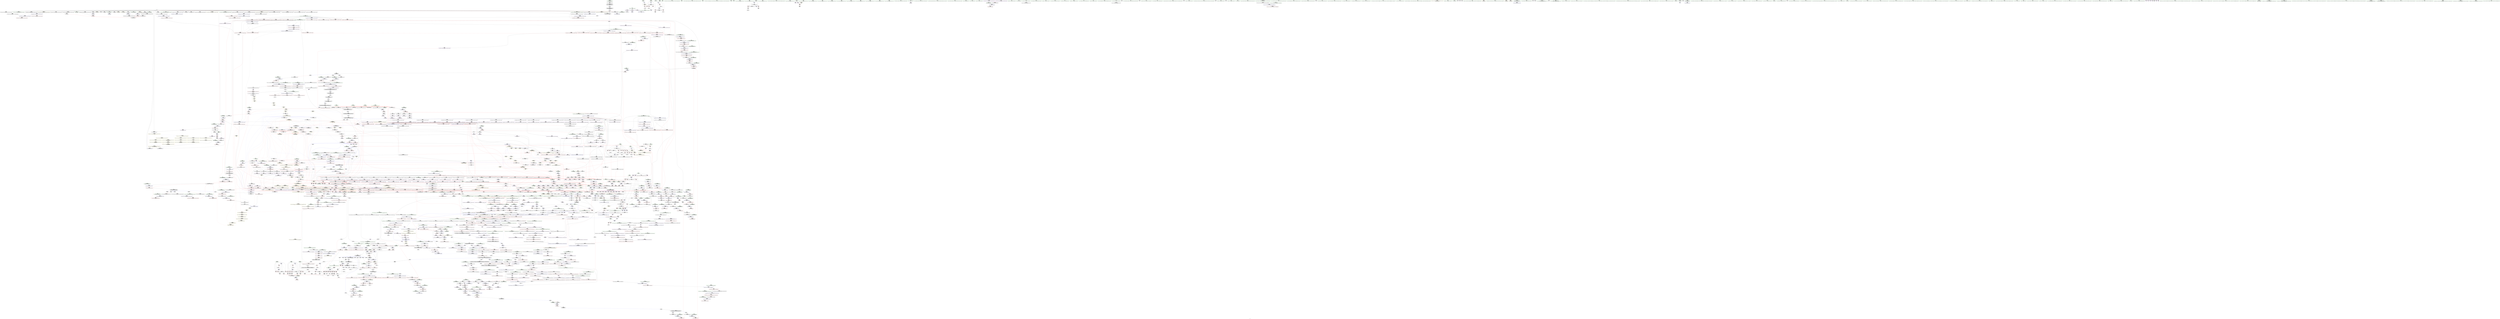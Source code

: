 digraph "SVFG" {
	label="SVFG";

	Node0x564414354530 [shape=record,color=grey,label="{NodeID: 0\nNullPtr|{|<s41>156}}"];
	Node0x564414354530 -> Node0x5644149a94a0[style=solid];
	Node0x564414354530 -> Node0x5644149a95a0[style=solid];
	Node0x564414354530 -> Node0x5644149a9670[style=solid];
	Node0x564414354530 -> Node0x5644149a9740[style=solid];
	Node0x564414354530 -> Node0x5644149a9810[style=solid];
	Node0x564414354530 -> Node0x5644149a98e0[style=solid];
	Node0x564414354530 -> Node0x5644149a99b0[style=solid];
	Node0x564414354530 -> Node0x5644149a9a80[style=solid];
	Node0x564414354530 -> Node0x5644149a9b50[style=solid];
	Node0x564414354530 -> Node0x5644149a9c20[style=solid];
	Node0x564414354530 -> Node0x5644149a9cf0[style=solid];
	Node0x564414354530 -> Node0x5644149a9dc0[style=solid];
	Node0x564414354530 -> Node0x5644149a9e90[style=solid];
	Node0x564414354530 -> Node0x5644149a9f60[style=solid];
	Node0x564414354530 -> Node0x5644149aa030[style=solid];
	Node0x564414354530 -> Node0x56441499dcc0[style=solid];
	Node0x564414354530 -> Node0x56441499dd90[style=solid];
	Node0x564414354530 -> Node0x56441499de60[style=solid];
	Node0x564414354530 -> Node0x56441499df30[style=solid];
	Node0x564414354530 -> Node0x56441499e000[style=solid];
	Node0x564414354530 -> Node0x56441499e0d0[style=solid];
	Node0x564414354530 -> Node0x56441499e1a0[style=solid];
	Node0x564414354530 -> Node0x56441499e270[style=solid];
	Node0x564414354530 -> Node0x56441499e340[style=solid];
	Node0x564414354530 -> Node0x56441499e410[style=solid];
	Node0x564414354530 -> Node0x56441499e4e0[style=solid];
	Node0x564414354530 -> Node0x56441499e5b0[style=solid];
	Node0x564414354530 -> Node0x56441499e680[style=solid];
	Node0x564414354530 -> Node0x56441499e750[style=solid];
	Node0x564414354530 -> Node0x56441499e820[style=solid];
	Node0x564414354530 -> Node0x56441499e8f0[style=solid];
	Node0x564414354530 -> Node0x5644149dfb70[style=solid];
	Node0x564414354530 -> Node0x5644149e33b0[style=solid];
	Node0x564414354530 -> Node0x5644149e3480[style=solid];
	Node0x564414354530 -> Node0x5644149e3550[style=solid];
	Node0x564414354530 -> Node0x5644149e7990[style=solid];
	Node0x564414354530 -> Node0x5644149ec930[style=solid];
	Node0x564414354530 -> Node0x564414a1d650[style=solid];
	Node0x564414354530 -> Node0x564414a23290[style=solid];
	Node0x564414354530 -> Node0x564414a23a10[style=solid];
	Node0x564414354530 -> Node0x564414a24610[style=solid];
	Node0x564414354530:s41 -> Node0x564414b7f880[style=solid,color=red];
	Node0x5644149a0e00 [shape=record,color=black,label="{NodeID: 443\n431\<--446\n_ZNSt6vectorIiSaIiEE5beginEv_ret\<--\n_ZNSt6vectorIiSaIiEE5beginEv\n|{<s0>25|<s1>28|<s2>116|<s3>186}}"];
	Node0x5644149a0e00:s0 -> Node0x564414b75e50[style=solid,color=blue];
	Node0x5644149a0e00:s1 -> Node0x564414b45cb0[style=solid,color=blue];
	Node0x5644149a0e00:s2 -> Node0x564414b79df0[style=solid,color=blue];
	Node0x5644149a0e00:s3 -> Node0x564414b77f10[style=solid,color=blue];
	Node0x5644149b00e0 [shape=record,color=red,label="{NodeID: 886\n307\<--304\n\<--call51\n_Z5solvei\n}"];
	Node0x5644149b00e0 -> Node0x5644149e0b10[style=solid];
	Node0x564414b7f1a0 [shape=record,color=black,label="{NodeID: 3543\n1997 = PHI(1989, )\n0th arg _ZNSt20__uninitialized_copyILb1EE13__uninit_copyISt13move_iteratorIPiES3_EET0_T_S6_S5_ }"];
	Node0x564414b7f1a0 -> Node0x5644149ea710[style=solid];
	Node0x5644149e63a0 [shape=record,color=blue,label="{NodeID: 1329\n1281\<--1277\n__i.addr\<--__i\n_ZSt9__advanceIN9__gnu_cxx17__normal_iteratorIPiSt6vectorIiSaIiEEEElEvRT_T0_St26random_access_iterator_tag\n}"];
	Node0x5644149e63a0 -> Node0x5644149d5de0[style=dashed];
	Node0x564414999240 [shape=record,color=green,label="{NodeID: 222\n1357\<--1358\nthis.addr\<--this.addr_field_insensitive\n_ZNSt6vectorIiSaIiEE12emplace_backIJiEEEvDpOT_\n}"];
	Node0x564414999240 -> Node0x5644149d67a0[style=solid];
	Node0x564414999240 -> Node0x5644149e6bc0[style=solid];
	Node0x5644149bc730 [shape=record,color=purple,label="{NodeID: 665\n740\<--739\n_M_impl\<--\n_ZNSt6vectorIiSaIiEE9push_backERKi\n}"];
	Node0x564414a22210 [shape=record,color=grey,label="{NodeID: 2215\n526 = cmp(524, 525, )\n}"];
	Node0x5644149daf20 [shape=record,color=red,label="{NodeID: 1108\n1987\<--1967\n\<--__result.addr\n_ZSt18uninitialized_copyISt13move_iteratorIPiES1_ET0_T_S4_S3_\n|{<s0>166}}"];
	Node0x5644149daf20:s0 -> Node0x564414b7f3c0[style=solid,color=red];
	Node0x5644143544a0 [shape=record,color=green,label="{NodeID: 1\n7\<--1\n__dso_handle\<--dummyObj\nGlob }"];
	Node0x5644149a0ed0 [shape=record,color=black,label="{NodeID: 444\n456\<--455\n\<--this1\n_ZNSt6vectorIiSaIiEE3endEv\n}"];
	Node0x5644149a0ed0 -> Node0x5644149bc250[style=solid];
	Node0x5644149a0ed0 -> Node0x5644149bc320[style=solid];
	Node0x5644149b01b0 [shape=record,color=red,label="{NodeID: 887\n316\<--315\n\<--\n_Z5solvei\n}"];
	Node0x5644149b01b0 -> Node0x5644149e0cb0[style=solid];
	Node0x564414b7f2b0 [shape=record,color=black,label="{NodeID: 3544\n1998 = PHI(1991, )\n1st arg _ZNSt20__uninitialized_copyILb1EE13__uninit_copyISt13move_iteratorIPiES3_EET0_T_S6_S5_ }"];
	Node0x564414b7f2b0 -> Node0x5644149ea7e0[style=solid];
	Node0x564414aa8530 [shape=record,color=yellow,style=double,label="{NodeID: 2437\n91V_1 = ENCHI(MR_91V_0)\npts\{200000 200001 230000 230001 260000 260001 290000 290001 \}\nFun[_ZN9__gnu_cxx17__normal_iteratorIPiSt6vectorIiSaIiEEEC2ERKS1_]}"];
	Node0x564414aa8530 -> Node0x5644149d4a60[style=dashed];
	Node0x5644149e6470 [shape=record,color=blue,label="{NodeID: 1330\n1283\<--1278\n__n.addr\<--__n\n_ZSt9__advanceIN9__gnu_cxx17__normal_iteratorIPiSt6vectorIiSaIiEEEElEvRT_T0_St26random_access_iterator_tag\n}"];
	Node0x5644149e6470 -> Node0x5644149d5eb0[style=dashed];
	Node0x564414999310 [shape=record,color=green,label="{NodeID: 223\n1359\<--1360\n__args.addr\<--__args.addr_field_insensitive\n_ZNSt6vectorIiSaIiEE12emplace_backIJiEEEvDpOT_\n}"];
	Node0x564414999310 -> Node0x5644149d6870[style=solid];
	Node0x564414999310 -> Node0x5644149d6940[style=solid];
	Node0x564414999310 -> Node0x5644149e6c90[style=solid];
	Node0x5644149bc800 [shape=record,color=purple,label="{NodeID: 666\n741\<--739\n_M_finish\<--\n_ZNSt6vectorIiSaIiEE9push_backERKi\n}"];
	Node0x5644149bc800 -> Node0x5644149d2f90[style=solid];
	Node0x564414a22390 [shape=record,color=grey,label="{NodeID: 2216\n531 = cmp(530, 532, )\n}"];
	Node0x5644149daff0 [shape=record,color=red,label="{NodeID: 1109\n1989\<--1988\n\<--coerce.dive3\n_ZSt18uninitialized_copyISt13move_iteratorIPiES1_ET0_T_S4_S3_\n|{<s0>166}}"];
	Node0x5644149daff0:s0 -> Node0x564414b7f1a0[style=solid,color=red];
	Node0x564414946cd0 [shape=record,color=green,label="{NodeID: 2\n9\<--1\n\<--dummyObj\nCan only get source location for instruction, argument, global var or function.|{<s0>60}}"];
	Node0x564414946cd0:s0 -> Node0x564414b7d940[style=solid,color=red];
	Node0x5644149a0fa0 [shape=record,color=black,label="{NodeID: 445\n448\<--461\n_ZNSt6vectorIiSaIiEE3endEv_ret\<--\n_ZNSt6vectorIiSaIiEE3endEv\n|{<s0>26|<s1>68|<s2>110}}"];
	Node0x5644149a0fa0:s0 -> Node0x564414b4bcf0[style=solid,color=blue];
	Node0x5644149a0fa0:s1 -> Node0x564414b790f0[style=solid,color=blue];
	Node0x5644149a0fa0:s2 -> Node0x564414b799e0[style=solid,color=blue];
	Node0x5644149b0280 [shape=record,color=red,label="{NodeID: 888\n326\<--323\nthis1\<--this.addr\n_ZNKSt6vectorIiSaIiEE4sizeEv\n}"];
	Node0x5644149b0280 -> Node0x5644149a0100[style=solid];
	Node0x5644149b0280 -> Node0x5644149a01d0[style=solid];
	Node0x564414b7f3c0 [shape=record,color=black,label="{NodeID: 3545\n1999 = PHI(1987, )\n2nd arg _ZNSt20__uninitialized_copyILb1EE13__uninit_copyISt13move_iteratorIPiES3_EET0_T_S6_S5_ }"];
	Node0x564414b7f3c0 -> Node0x5644149ea8b0[style=solid];
	Node0x5644149e6540 [shape=record,color=blue,label="{NodeID: 1331\n1296\<--1294\nthis.addr\<--this\n_ZN9__gnu_cxx17__normal_iteratorIPiSt6vectorIiSaIiEEEpLEl\n}"];
	Node0x5644149e6540 -> Node0x5644149d5f80[style=dashed];
	Node0x5644149993e0 [shape=record,color=green,label="{NodeID: 224\n1361\<--1362\nagg.tmp\<--agg.tmp_field_insensitive\n_ZNSt6vectorIiSaIiEE12emplace_backIJiEEEvDpOT_\n}"];
	Node0x5644149993e0 -> Node0x5644149bfa60[style=solid];
	Node0x5644149993e0 -> Node0x5644149bfb30[style=solid];
	Node0x5644149bc8d0 [shape=record,color=purple,label="{NodeID: 667\n744\<--743\n_M_impl2\<--\n_ZNSt6vectorIiSaIiEE9push_backERKi\n}"];
	Node0x564414a22510 [shape=record,color=grey,label="{NodeID: 2217\n243 = cmp(242, 9, )\n}"];
	Node0x5644149db0c0 [shape=record,color=red,label="{NodeID: 1110\n1991\<--1990\n\<--coerce.dive4\n_ZSt18uninitialized_copyISt13move_iteratorIPiES1_ET0_T_S4_S3_\n|{<s0>166}}"];
	Node0x5644149db0c0:s0 -> Node0x564414b7f2b0[style=solid,color=red];
	Node0x564414951250 [shape=record,color=green,label="{NodeID: 3\n30\<--1\n.str\<--dummyObj\nGlob }"];
	Node0x5644149a1070 [shape=record,color=black,label="{NodeID: 446\n463\<--486\n_ZSt3minIiERKT_S2_S2__ret\<--\n_ZSt3minIiERKT_S2_S2_\n|{<s0>32}}"];
	Node0x5644149a1070:s0 -> Node0x564414b76ed0[style=solid,color=blue];
	Node0x5644149b0350 [shape=record,color=red,label="{NodeID: 889\n330\<--329\n\<--_M_finish\n_ZNKSt6vectorIiSaIiEE4sizeEv\n}"];
	Node0x5644149b0350 -> Node0x5644149a02a0[style=solid];
	Node0x564414b7f4d0 [shape=record,color=black,label="{NodeID: 3546\n2130 = PHI(2081, 2085, 2087, )\n0th arg _ZSt12__niter_baseIPiET_S1_ }"];
	Node0x564414b7f4d0 -> Node0x5644149eb5b0[style=solid];
	Node0x5644149e6610 [shape=record,color=blue,label="{NodeID: 1332\n1298\<--1295\n__n.addr\<--__n\n_ZN9__gnu_cxx17__normal_iteratorIPiSt6vectorIiSaIiEEEpLEl\n}"];
	Node0x5644149e6610 -> Node0x5644149d6050[style=dashed];
	Node0x5644149994b0 [shape=record,color=green,label="{NodeID: 225\n1385\<--1386\n_ZSt7forwardIiEOT_RNSt16remove_referenceIS0_E4typeE\<--_ZSt7forwardIiEOT_RNSt16remove_referenceIS0_E4typeE_field_insensitive\n}"];
	Node0x5644149bc9a0 [shape=record,color=purple,label="{NodeID: 668\n745\<--743\n_M_end_of_storage\<--\n_ZNSt6vectorIiSaIiEE9push_backERKi\n}"];
	Node0x5644149bc9a0 -> Node0x5644149d3060[style=solid];
	Node0x564414a22690 [shape=record,color=grey,label="{NodeID: 2218\n221 = cmp(220, 9, )\n}"];
	Node0x5644149db190 [shape=record,color=red,label="{NodeID: 1111\n2021\<--2004\n\<--__result.addr\n_ZNSt20__uninitialized_copyILb1EE13__uninit_copyISt13move_iteratorIPiES3_EET0_T_S6_S5_\n|{<s0>169}}"];
	Node0x5644149db190:s0 -> Node0x564414b82ca0[style=solid,color=red];
	Node0x5644149548a0 [shape=record,color=green,label="{NodeID: 4\n32\<--1\n.str.5\<--dummyObj\nGlob }"];
	Node0x564414ab6b10 [shape=record,color=yellow,style=double,label="{NodeID: 2661\n112V_1 = ENCHI(MR_112V_0)\npts\{10790000 \}\nFun[_ZSt9__advanceIN9__gnu_cxx17__normal_iteratorIPiSt6vectorIiSaIiEEEElEvRT_T0_St26random_access_iterator_tag]|{<s0>104|<s1>104}}"];
	Node0x564414ab6b10:s0 -> Node0x5644149d6120[style=dashed,color=red];
	Node0x564414ab6b10:s1 -> Node0x5644149e66e0[style=dashed,color=red];
	Node0x5644149a1140 [shape=record,color=black,label="{NodeID: 447\n535\<--534\nidxprom\<--\nmain\n}"];
	Node0x5644149b0420 [shape=record,color=red,label="{NodeID: 890\n334\<--333\n\<--_M_start\n_ZNKSt6vectorIiSaIiEE4sizeEv\n}"];
	Node0x5644149b0420 -> Node0x5644149a0370[style=solid];
	Node0x564414b7f660 [shape=record,color=black,label="{NodeID: 3547\n1875 = PHI(1868, )\n0th arg _ZN9__gnu_cxx13new_allocatorIiE8allocateEmPKv }"];
	Node0x564414b7f660 -> Node0x5644149e9a10[style=solid];
	Node0x5644149e66e0 [shape=record,color=blue,label="{NodeID: 1333\n1304\<--1306\n_M_current\<--add.ptr\n_ZN9__gnu_cxx17__normal_iteratorIPiSt6vectorIiSaIiEEEpLEl\n|{<s0>104}}"];
	Node0x5644149e66e0:s0 -> Node0x564414a9c700[style=dashed,color=blue];
	Node0x5644149995b0 [shape=record,color=green,label="{NodeID: 226\n1388\<--1389\n_ZNSt16allocator_traitsISaIiEE9constructIiJiEEEvRS0_PT_DpOT0_\<--_ZNSt16allocator_traitsISaIiEE9constructIiJiEEEvRS0_PT_DpOT0__field_insensitive\n}"];
	Node0x5644149bca70 [shape=record,color=purple,label="{NodeID: 669\n750\<--749\n_M_impl3\<--\n_ZNSt6vectorIiSaIiEE9push_backERKi\n}"];
	Node0x5644149bca70 -> Node0x5644149b2280[style=solid];
	Node0x564414a9b910 [shape=record,color=yellow,style=double,label="{NodeID: 3326\n34V_2 = CSCHI(MR_34V_1)\npts\{1899 \}\nCS[]|{<s0>193}}"];
	Node0x564414a9b910:s0 -> Node0x564414ab93c0[style=dashed,color=red];
	Node0x564414a22810 [shape=record,color=grey,label="{NodeID: 2219\n574 = cmp(572, 573, )\n}"];
	Node0x5644149db260 [shape=record,color=red,label="{NodeID: 1112\n2023\<--2022\n\<--coerce.dive3\n_ZNSt20__uninitialized_copyILb1EE13__uninit_copyISt13move_iteratorIPiES3_EET0_T_S6_S5_\n|{<s0>169}}"];
	Node0x5644149db260:s0 -> Node0x564414b82a80[style=solid,color=red];
	Node0x564414990b70 [shape=record,color=green,label="{NodeID: 5\n34\<--1\n.str.6\<--dummyObj\nGlob }"];
	Node0x564414ab6bf0 [shape=record,color=yellow,style=double,label="{NodeID: 2662\n26V_1 = ENCHI(MR_26V_0)\npts\{167 \}\nFun[_ZNK9__gnu_cxx5__ops14_Iter_less_valclINS_17__normal_iteratorIPiSt6vectorIiSaIiEEEEKiEEbT_RT0_]}"];
	Node0x564414ab6bf0 -> Node0x5644149d5b70[style=dashed];
	Node0x5644149a1210 [shape=record,color=black,label="{NodeID: 448\n589\<--588\nconv\<--call20\nmain\n}"];
	Node0x5644149a1210 -> Node0x564414a1fb10[style=solid];
	Node0x5644149b04f0 [shape=record,color=red,label="{NodeID: 891\n350\<--344\nthis1\<--this.addr\n_ZNSt6vectorIiSaIiEEixEm\n}"];
	Node0x5644149b04f0 -> Node0x5644149a0510[style=solid];
	Node0x564414b7f770 [shape=record,color=black,label="{NodeID: 3548\n1876 = PHI(1869, )\n1st arg _ZN9__gnu_cxx13new_allocatorIiE8allocateEmPKv }"];
	Node0x564414b7f770 -> Node0x5644149e9ae0[style=solid];
	Node0x5644149e67b0 [shape=record,color=blue,label="{NodeID: 1334\n1311\<--1310\nthis.addr\<--this\n_ZNK9__gnu_cxx17__normal_iteratorIPiSt6vectorIiSaIiEEEdeEv\n}"];
	Node0x5644149e67b0 -> Node0x5644149d61f0[style=dashed];
	Node0x5644149996b0 [shape=record,color=green,label="{NodeID: 227\n1405\<--1406\n_ZNSt6vectorIiSaIiEE17_M_realloc_insertIJiEEEvN9__gnu_cxx17__normal_iteratorIPiS1_EEDpOT_\<--_ZNSt6vectorIiSaIiEE17_M_realloc_insertIJiEEEvN9__gnu_cxx17__normal_iteratorIPiS1_EEDpOT__field_insensitive\n}"];
	Node0x5644149bcb40 [shape=record,color=purple,label="{NodeID: 670\n753\<--752\n_M_impl4\<--\n_ZNSt6vectorIiSaIiEE9push_backERKi\n}"];
	Node0x564414a9ba70 [shape=record,color=yellow,style=double,label="{NodeID: 3327\n34V_2 = CSCHI(MR_34V_1)\npts\{1899 \}\nCS[]|{<s0>123|<s1>126|<s2>193|<s3>196}}"];
	Node0x564414a9ba70:s0 -> Node0x5644149fe6c0[style=dashed,color=blue];
	Node0x564414a9ba70:s1 -> Node0x5644149fe820[style=dashed,color=blue];
	Node0x564414a9ba70:s2 -> Node0x564414adafb0[style=dashed,color=blue];
	Node0x564414a9ba70:s3 -> Node0x564414adb110[style=dashed,color=blue];
	Node0x564414a22990 [shape=record,color=grey,label="{NodeID: 2220\n218 = cmp(216, 217, )\n}"];
	Node0x5644149db330 [shape=record,color=red,label="{NodeID: 1113\n2025\<--2024\n\<--coerce.dive4\n_ZNSt20__uninitialized_copyILb1EE13__uninit_copyISt13move_iteratorIPiES3_EET0_T_S6_S5_\n|{<s0>169}}"];
	Node0x5644149db330:s0 -> Node0x564414b82b90[style=solid,color=red];
	Node0x564414990eb0 [shape=record,color=green,label="{NodeID: 6\n36\<--1\n.str.7\<--dummyObj\nGlob }"];
	Node0x5644149a12e0 [shape=record,color=black,label="{NodeID: 449\n597\<--596\nconv24\<--\nmain\n|{<s0>50}}"];
	Node0x5644149a12e0:s0 -> Node0x564414b5e7d0[style=solid,color=red];
	Node0x5644149b05c0 [shape=record,color=red,label="{NodeID: 892\n355\<--346\n\<--__n.addr\n_ZNSt6vectorIiSaIiEEixEm\n}"];
	Node0x564414b7f880 [shape=record,color=black,label="{NodeID: 3549\n1877 = PHI(3, )\n2nd arg _ZN9__gnu_cxx13new_allocatorIiE8allocateEmPKv }"];
	Node0x564414b7f880 -> Node0x5644149e9bb0[style=solid];
	Node0x5644149e6880 [shape=record,color=blue,label="{NodeID: 1335\n1320\<--1319\nthis.addr\<--this\n_ZNK9__gnu_cxx17__normal_iteratorIPiSt6vectorIiSaIiEEE4baseEv\n}"];
	Node0x5644149e6880 -> Node0x5644149d6390[style=dashed];
	Node0x5644149997b0 [shape=record,color=green,label="{NodeID: 228\n1411\<--1412\n__t.addr\<--__t.addr_field_insensitive\n_ZSt4moveIRiEONSt16remove_referenceIT_E4typeEOS2_\n}"];
	Node0x5644149997b0 -> Node0x5644149d6e20[style=solid];
	Node0x5644149997b0 -> Node0x5644149e6f00[style=solid];
	Node0x5644149bcc10 [shape=record,color=purple,label="{NodeID: 671\n754\<--752\n_M_finish5\<--\n_ZNSt6vectorIiSaIiEE9push_backERKi\n}"];
	Node0x5644149bcc10 -> Node0x5644149d3130[style=solid];
	Node0x564414a22b10 [shape=record,color=grey,label="{NodeID: 2221\n594 = cmp(593, 9, )\n}"];
	Node0x5644149db400 [shape=record,color=red,label="{NodeID: 1114\n2063\<--2038\n\<--__result.addr\n_ZSt4copyISt13move_iteratorIPiES1_ET0_T_S4_S3_\n|{<s0>174}}"];
	Node0x5644149db400:s0 -> Node0x564414b7b990[style=solid,color=red];
	Node0x564414990f70 [shape=record,color=green,label="{NodeID: 7\n38\<--1\n.str.8\<--dummyObj\nGlob }"];
	Node0x5644149a13b0 [shape=record,color=black,label="{NodeID: 450\n610\<--609\nconv30\<--\nmain\n}"];
	Node0x5644149a13b0 -> Node0x564414a21910[style=solid];
	Node0x5644149b0690 [shape=record,color=red,label="{NodeID: 893\n354\<--353\n\<--_M_start\n_ZNSt6vectorIiSaIiEEixEm\n}"];
	Node0x5644149b0690 -> Node0x5644149ad6a0[style=solid];
	Node0x564414b7f990 [shape=record,color=black,label="{NodeID: 3550\n2197 = PHI(1947, )\n0th arg _ZNSt13move_iteratorIPiEC2ES0_ }"];
	Node0x564414b7f990 -> Node0x5644149ebc30[style=solid];
	Node0x564414aa8b30 [shape=record,color=yellow,style=double,label="{NodeID: 2443\n91V_1 = ENCHI(MR_91V_0)\npts\{200000 200001 230000 230001 260000 260001 290000 290001 \}\nFun[_ZNKSt6vectorIiSaIiEE12_M_check_lenEmPKc]|{<s0>140|<s1>140|<s2>142|<s3>142|<s4>143|<s5>143|<s6>145|<s7>145}}"];
	Node0x564414aa8b30:s0 -> Node0x564414ab52c0[style=dashed,color=red];
	Node0x564414aa8b30:s1 -> Node0x564414ab5430[style=dashed,color=red];
	Node0x564414aa8b30:s2 -> Node0x564414ab52c0[style=dashed,color=red];
	Node0x564414aa8b30:s3 -> Node0x564414ab5430[style=dashed,color=red];
	Node0x564414aa8b30:s4 -> Node0x564414ab52c0[style=dashed,color=red];
	Node0x564414aa8b30:s5 -> Node0x564414ab5430[style=dashed,color=red];
	Node0x564414aa8b30:s6 -> Node0x564414ab52c0[style=dashed,color=red];
	Node0x564414aa8b30:s7 -> Node0x564414ab5430[style=dashed,color=red];
	Node0x5644149e6950 [shape=record,color=blue,label="{NodeID: 1336\n1329\<--1327\nthis.addr\<--this\n_ZNSt6vectorIiSaIiEE15_M_erase_at_endEPi\n}"];
	Node0x5644149e6950 -> Node0x5644149d6460[style=dashed];
	Node0x564414999880 [shape=record,color=green,label="{NodeID: 229\n1420\<--1421\n__a.addr\<--__a.addr_field_insensitive\n_ZNSt16allocator_traitsISaIiEE9constructIiJiEEEvRS0_PT_DpOT0_\n}"];
	Node0x564414999880 -> Node0x5644149d6ef0[style=solid];
	Node0x564414999880 -> Node0x5644149e6fd0[style=solid];
	Node0x5644149bcce0 [shape=record,color=purple,label="{NodeID: 672\n761\<--760\n_M_impl6\<--\n_ZNSt6vectorIiSaIiEE9push_backERKi\n}"];
	Node0x564414a22c90 [shape=record,color=grey,label="{NodeID: 2222\n190 = cmp(186, 187, )\n}"];
	Node0x5644149db4d0 [shape=record,color=red,label="{NodeID: 1115\n2053\<--2052\n\<--coerce.dive2\n_ZSt4copyISt13move_iteratorIPiES1_ET0_T_S4_S3_\n|{<s0>171}}"];
	Node0x5644149db4d0:s0 -> Node0x564414b7cc40[style=solid,color=red];
	Node0x564414991030 [shape=record,color=green,label="{NodeID: 8\n41\<--1\n\<--dummyObj\nCan only get source location for instruction, argument, global var or function.}"];
	Node0x564414ab6ec0 [shape=record,color=yellow,style=double,label="{NodeID: 2665\n34V_1 = ENCHI(MR_34V_0)\npts\{1899 \}\nFun[_ZNK9__gnu_cxx5__ops14_Iter_less_valclINS_17__normal_iteratorIPiSt6vectorIiSaIiEEEEKiEEbT_RT0_]}"];
	Node0x564414ab6ec0 -> Node0x5644149d5aa0[style=dashed];
	Node0x5644149a1480 [shape=record,color=black,label="{NodeID: 451\n615\<--614\nconv34\<--\nmain\n|{<s0>55}}"];
	Node0x5644149a1480:s0 -> Node0x564414b5e7d0[style=solid,color=red];
	Node0x5644149b0760 [shape=record,color=red,label="{NodeID: 894\n367\<--361\n\<--__lhs.addr\n_ZN9__gnu_cxxmiIPiSt6vectorIiSaIiEEEENS_17__normal_iteratorIT_T0_E15difference_typeERKS8_SB_\n|{<s0>33}}"];
	Node0x5644149b0760:s0 -> Node0x564414b7e840[style=solid,color=red];
	Node0x564414b7faa0 [shape=record,color=black,label="{NodeID: 3551\n2198 = PHI(1952, )\n1st arg _ZNSt13move_iteratorIPiEC2ES0_ }"];
	Node0x564414b7faa0 -> Node0x5644149ebd00[style=solid];
	Node0x5644149e6a20 [shape=record,color=blue,label="{NodeID: 1337\n1331\<--1328\n__pos.addr\<--__pos\n_ZNSt6vectorIiSaIiEE15_M_erase_at_endEPi\n}"];
	Node0x5644149e6a20 -> Node0x5644149d6530[style=dashed];
	Node0x5644149e6a20 -> Node0x5644149d6600[style=dashed];
	Node0x5644149a1d20 [shape=record,color=green,label="{NodeID: 230\n1422\<--1423\n__p.addr\<--__p.addr_field_insensitive\n_ZNSt16allocator_traitsISaIiEE9constructIiJiEEEvRS0_PT_DpOT0_\n}"];
	Node0x5644149a1d20 -> Node0x5644149d6fc0[style=solid];
	Node0x5644149a1d20 -> Node0x5644149e70a0[style=solid];
	Node0x5644149bcdb0 [shape=record,color=purple,label="{NodeID: 673\n762\<--760\n_M_finish7\<--\n_ZNSt6vectorIiSaIiEE9push_backERKi\n}"];
	Node0x5644149bcdb0 -> Node0x5644149d3200[style=solid];
	Node0x5644149bcdb0 -> Node0x5644149e3070[style=solid];
	Node0x564414a22e10 [shape=record,color=grey,label="{NodeID: 2223\n198 = cmp(197, 199, )\n}"];
	Node0x5644149db5a0 [shape=record,color=red,label="{NodeID: 1116\n2061\<--2060\n\<--coerce.dive4\n_ZSt4copyISt13move_iteratorIPiES1_ET0_T_S4_S3_\n|{<s0>173}}"];
	Node0x5644149db5a0:s0 -> Node0x564414b7cc40[style=solid,color=red];
	Node0x5644149918a0 [shape=record,color=green,label="{NodeID: 9\n185\<--1\n\<--dummyObj\nCan only get source location for instruction, argument, global var or function.}"];
	Node0x5644149a1550 [shape=record,color=black,label="{NodeID: 452\n627\<--626\ntobool\<--\nmain\n}"];
	Node0x5644149a1550 -> Node0x564414a1dbf0[style=solid];
	Node0x5644149b0830 [shape=record,color=red,label="{NodeID: 895\n372\<--363\n\<--__rhs.addr\n_ZN9__gnu_cxxmiIPiSt6vectorIiSaIiEEEENS_17__normal_iteratorIT_T0_E15difference_typeERKS8_SB_\n|{<s0>34}}"];
	Node0x5644149b0830:s0 -> Node0x564414b7e840[style=solid,color=red];
	Node0x564414b7fbb0 [shape=record,color=black,label="{NodeID: 3552\n2246 = PHI(738, )\n0th arg _ZNSt6vectorIiSaIiEE17_M_realloc_insertIJRKiEEEvN9__gnu_cxx17__normal_iteratorIPiS1_EEDpOT_ }"];
	Node0x564414b7fbb0 -> Node0x5644149ec380[style=solid];
	Node0x564414aa8db0 [shape=record,color=yellow,style=double,label="{NodeID: 2445\n2V_1 = ENCHI(MR_2V_0)\npts\{200000 200001 200002 230000 230001 230002 260000 260001 260002 290000 290001 290002 \}\nFun[_ZNSt6vectorIiSaIiEEC2Ev]|{<s0>5}}"];
	Node0x564414aa8db0:s0 -> Node0x564414aaa550[style=dashed,color=red];
	Node0x5644149e6af0 [shape=record,color=blue,label="{NodeID: 1338\n1347\<--1344\n_M_finish3\<--\n_ZNSt6vectorIiSaIiEE15_M_erase_at_endEPi\n|{<s0>64}}"];
	Node0x5644149e6af0:s0 -> Node0x5644149feae0[style=dashed,color=blue];
	Node0x5644149a1df0 [shape=record,color=green,label="{NodeID: 231\n1424\<--1425\n__args.addr\<--__args.addr_field_insensitive\n_ZNSt16allocator_traitsISaIiEE9constructIiJiEEEvRS0_PT_DpOT0_\n}"];
	Node0x5644149a1df0 -> Node0x5644149d7090[style=solid];
	Node0x5644149a1df0 -> Node0x5644149e7170[style=solid];
	Node0x5644149bce80 [shape=record,color=purple,label="{NodeID: 674\n764\<--763\nincdec.ptr\<--\n_ZNSt6vectorIiSaIiEE9push_backERKi\n}"];
	Node0x5644149bce80 -> Node0x5644149e3070[style=solid];
	Node0x564414a22f90 [shape=record,color=grey,label="{NodeID: 2224\n1240 = cmp(1237, 1239, )\n}"];
	Node0x564414a22f90 -> Node0x5644149b3ae0[style=solid];
	Node0x5644149db670 [shape=record,color=red,label="{NodeID: 1117\n2081\<--2072\n\<--__first.addr\n_ZSt14__copy_move_a2ILb1EPiS0_ET1_T0_S2_S1_\n|{<s0>175}}"];
	Node0x5644149db670:s0 -> Node0x564414b7f4d0[style=solid,color=red];
	Node0x564414991960 [shape=record,color=green,label="{NodeID: 10\n199\<--1\n\<--dummyObj\nCan only get source location for instruction, argument, global var or function.}"];
	Node0x5644149a1620 [shape=record,color=black,label="{NodeID: 453\n641\<--640\nidxprom40\<--\nmain\n}"];
	Node0x5644149b0900 [shape=record,color=red,label="{NodeID: 896\n371\<--368\n\<--call\n_ZN9__gnu_cxxmiIPiSt6vectorIiSaIiEEEENS_17__normal_iteratorIT_T0_E15difference_typeERKS8_SB_\n}"];
	Node0x5644149b0900 -> Node0x5644149a06b0[style=solid];
	Node0x564414b7fcc0 [shape=record,color=black,label="{NodeID: 3553\n2247 = PHI(772, )\n1st arg _ZNSt6vectorIiSaIiEE17_M_realloc_insertIJRKiEEEvN9__gnu_cxx17__normal_iteratorIPiS1_EEDpOT_ }"];
	Node0x564414b7fcc0 -> Node0x5644149ec2b0[style=solid];
	Node0x5644149e6bc0 [shape=record,color=blue,label="{NodeID: 1339\n1357\<--1355\nthis.addr\<--this\n_ZNSt6vectorIiSaIiEE12emplace_backIJiEEEvDpOT_\n}"];
	Node0x5644149e6bc0 -> Node0x5644149d67a0[style=dashed];
	Node0x5644149a1ec0 [shape=record,color=green,label="{NodeID: 232\n1435\<--1436\n_ZN9__gnu_cxx13new_allocatorIiE9constructIiJiEEEvPT_DpOT0_\<--_ZN9__gnu_cxx13new_allocatorIiE9constructIiJiEEEvPT_DpOT0__field_insensitive\n}"];
	Node0x5644149bcf50 [shape=record,color=purple,label="{NodeID: 675\n792\<--791\n_M_impl\<--this1\n_ZNSt12_Vector_baseIiSaIiEEC2Ev\n|{<s0>70}}"];
	Node0x5644149bcf50:s0 -> Node0x564414b82130[style=solid,color=red];
	Node0x564414a9c0f0 [shape=record,color=yellow,style=double,label="{NodeID: 3332\n2V_2 = CSCHI(MR_2V_1)\npts\{200000 200001 200002 230000 230001 230002 260000 260001 260002 290000 290001 290002 \}\nCS[]|{<s0>5}}"];
	Node0x564414a9c0f0:s0 -> Node0x5644149fdf00[style=dashed,color=blue];
	Node0x564414a23110 [shape=record,color=grey,label="{NodeID: 2225\n2159 = cmp(2158, 1104, )\n}"];
	Node0x5644149db740 [shape=record,color=red,label="{NodeID: 1118\n2085\<--2074\n\<--__last.addr\n_ZSt14__copy_move_a2ILb1EPiS0_ET1_T0_S2_S1_\n|{<s0>176}}"];
	Node0x5644149db740:s0 -> Node0x564414b7f4d0[style=solid,color=red];
	Node0x564414991a60 [shape=record,color=green,label="{NodeID: 11\n211\<--1\n\<--dummyObj\nCan only get source location for instruction, argument, global var or function.}"];
	Node0x5644149a16f0 [shape=record,color=black,label="{NodeID: 454\n644\<--643\ntobool42\<--\nmain\n}"];
	Node0x5644149b09d0 [shape=record,color=red,label="{NodeID: 897\n374\<--373\n\<--call1\n_ZN9__gnu_cxxmiIPiSt6vectorIiSaIiEEEENS_17__normal_iteratorIT_T0_E15difference_typeERKS8_SB_\n}"];
	Node0x5644149b09d0 -> Node0x5644149a0780[style=solid];
	Node0x564414b7fdd0 [shape=record,color=black,label="{NodeID: 3554\n2248 = PHI(770, )\n2nd arg _ZNSt6vectorIiSaIiEE17_M_realloc_insertIJRKiEEEvN9__gnu_cxx17__normal_iteratorIPiS1_EEDpOT_ }"];
	Node0x564414b7fdd0 -> Node0x5644149ec450[style=solid];
	Node0x5644149e6c90 [shape=record,color=blue,label="{NodeID: 1340\n1359\<--1356\n__args.addr\<--__args\n_ZNSt6vectorIiSaIiEE12emplace_backIJiEEEvDpOT_\n}"];
	Node0x5644149e6c90 -> Node0x5644149d6870[style=dashed];
	Node0x5644149e6c90 -> Node0x5644149d6940[style=dashed];
	Node0x5644149a1fc0 [shape=record,color=green,label="{NodeID: 233\n1440\<--1441\n__t.addr\<--__t.addr_field_insensitive\n_ZSt7forwardIiEOT_RNSt16remove_referenceIS0_E4typeE\n}"];
	Node0x5644149a1fc0 -> Node0x5644149d7160[style=solid];
	Node0x5644149a1fc0 -> Node0x5644149e7240[style=solid];
	Node0x5644149bd020 [shape=record,color=purple,label="{NodeID: 676\n823\<--818\n_M_start\<--this1\n_ZNSt12_Vector_baseIiSaIiEE12_Vector_implC2Ev\n}"];
	Node0x5644149bd020 -> Node0x5644149e33b0[style=solid];
	Node0x564414a23290 [shape=record,color=grey,label="{NodeID: 2226\n1539 = cmp(1538, 3, )\n}"];
	Node0x5644149db810 [shape=record,color=red,label="{NodeID: 1119\n2087\<--2076\n\<--__result.addr\n_ZSt14__copy_move_a2ILb1EPiS0_ET1_T0_S2_S1_\n|{<s0>177}}"];
	Node0x5644149db810:s0 -> Node0x564414b7f4d0[style=solid,color=red];
	Node0x564414991b60 [shape=record,color=green,label="{NodeID: 12\n339\<--1\n\<--dummyObj\nCan only get source location for instruction, argument, global var or function.}"];
	Node0x5644149a17c0 [shape=record,color=black,label="{NodeID: 455\n651\<--650\ntobool45\<--\nmain\n}"];
	Node0x5644149b0aa0 [shape=record,color=red,label="{NodeID: 898\n415\<--390\n\<--__val.addr\n_ZSt11lower_boundIN9__gnu_cxx17__normal_iteratorIPiSt6vectorIiSaIiEEEEiET_S7_S7_RKT0_\n|{<s0>38}}"];
	Node0x5644149b0aa0:s0 -> Node0x564414b84250[style=solid,color=red];
	Node0x564414b7ff10 [shape=record,color=black,label="{NodeID: 3555\n1446 = PHI(1365, )\n0th arg _ZNSt6vectorIiSaIiEE17_M_realloc_insertIJiEEEvN9__gnu_cxx17__normal_iteratorIPiS1_EEDpOT_ }"];
	Node0x564414b7ff10 -> Node0x5644149e73e0[style=solid];
	Node0x5644149e6d60 [shape=record,color=blue,label="{NodeID: 1341\n1392\<--1394\n_M_finish7\<--incdec.ptr\n_ZNSt6vectorIiSaIiEE12emplace_backIJiEEEvDpOT_\n}"];
	Node0x5644149e6d60 -> Node0x564414a850b0[style=dashed];
	Node0x5644149a2090 [shape=record,color=green,label="{NodeID: 234\n1449\<--1450\n__position\<--__position_field_insensitive\n_ZNSt6vectorIiSaIiEE17_M_realloc_insertIJiEEEvN9__gnu_cxx17__normal_iteratorIPiS1_EEDpOT_\n|{|<s1>117|<s2>121|<s3>124}}"];
	Node0x5644149a2090 -> Node0x5644149c0420[style=solid];
	Node0x5644149a2090:s1 -> Node0x564414b7ba60[style=solid,color=red];
	Node0x5644149a2090:s2 -> Node0x564414b7e840[style=solid,color=red];
	Node0x5644149a2090:s3 -> Node0x564414b7e840[style=solid,color=red];
	Node0x5644149bd0f0 [shape=record,color=purple,label="{NodeID: 677\n825\<--818\n_M_finish\<--this1\n_ZNSt12_Vector_baseIiSaIiEE12_Vector_implC2Ev\n}"];
	Node0x5644149bd0f0 -> Node0x5644149e3480[style=solid];
	Node0x564414a23410 [shape=record,color=grey,label="{NodeID: 2227\n1677 = cmp(1675, 1676, )\n}"];
	Node0x5644149db8e0 [shape=record,color=red,label="{NodeID: 1120\n2122\<--2110\n\<--__first.addr\n_ZSt13__copy_move_aILb1EPiS0_ET1_T0_S2_S1_\n|{<s0>181}}"];
	Node0x5644149db8e0:s0 -> Node0x564414b84fd0[style=solid,color=red];
	Node0x564414991c60 [shape=record,color=green,label="{NodeID: 13\n408\<--1\n\<--dummyObj\nCan only get source location for instruction, argument, global var or function.}"];
	Node0x5644149a1890 [shape=record,color=black,label="{NodeID: 456\n654\<--653\nconv47\<--\nmain\n|{<s0>56}}"];
	Node0x5644149a1890:s0 -> Node0x564414b5e7d0[style=solid,color=red];
	Node0x5644149b0b70 [shape=record,color=red,label="{NodeID: 899\n420\<--419\n\<--coerce.dive4\n_ZSt11lower_boundIN9__gnu_cxx17__normal_iteratorIPiSt6vectorIiSaIiEEEEiET_S7_S7_RKT0_\n|{<s0>38}}"];
	Node0x5644149b0b70:s0 -> Node0x564414b84030[style=solid,color=red];
	Node0x564414b80050 [shape=record,color=black,label="{NodeID: 3556\n1447 = PHI(1403, )\n1st arg _ZNSt6vectorIiSaIiEE17_M_realloc_insertIJiEEEvN9__gnu_cxx17__normal_iteratorIPiS1_EEDpOT_ }"];
	Node0x564414b80050 -> Node0x5644149e7310[style=solid];
	Node0x5644149e6e30 [shape=record,color=blue,label="{NodeID: 1342\n1398\<--1397\ncoerce.dive\<--call8\n_ZNSt6vectorIiSaIiEE12emplace_backIJiEEEvDpOT_\n}"];
	Node0x5644149e6e30 -> Node0x5644149d6d50[style=dashed];
	Node0x5644149e6e30 -> Node0x564414a84680[style=dashed];
	Node0x5644149a2160 [shape=record,color=green,label="{NodeID: 235\n1451\<--1452\nthis.addr\<--this.addr_field_insensitive\n_ZNSt6vectorIiSaIiEE17_M_realloc_insertIJiEEEvN9__gnu_cxx17__normal_iteratorIPiS1_EEDpOT_\n}"];
	Node0x5644149a2160 -> Node0x5644149d7230[style=solid];
	Node0x5644149a2160 -> Node0x5644149e73e0[style=solid];
	Node0x5644149bd1c0 [shape=record,color=purple,label="{NodeID: 678\n827\<--818\n_M_end_of_storage\<--this1\n_ZNSt12_Vector_baseIiSaIiEE12_Vector_implC2Ev\n}"];
	Node0x5644149bd1c0 -> Node0x5644149e3550[style=solid];
	Node0x564414a9c5a0 [shape=record,color=yellow,style=double,label="{NodeID: 3335\n112V_2 = CSCHI(MR_112V_1)\npts\{10790000 \}\nCS[]|{<s0>90|<s1>90|<s2>90}}"];
	Node0x564414a9c5a0:s0 -> Node0x5644149dec10[style=dashed,color=blue];
	Node0x564414a9c5a0:s1 -> Node0x5644149dece0[style=dashed,color=blue];
	Node0x564414a9c5a0:s2 -> Node0x564414a8b0a0[style=dashed,color=blue];
	Node0x564414a23590 [shape=record,color=grey,label="{NodeID: 2228\n1699 = cmp(1697, 1698, )\n}"];
	Node0x5644149db9b0 [shape=record,color=red,label="{NodeID: 1121\n2123\<--2112\n\<--__last.addr\n_ZSt13__copy_move_aILb1EPiS0_ET1_T0_S2_S1_\n|{<s0>181}}"];
	Node0x5644149db9b0:s0 -> Node0x564414b850e0[style=solid,color=red];
	Node0x564414991d60 [shape=record,color=green,label="{NodeID: 14\n409\<--1\n\<--dummyObj\nCan only get source location for instruction, argument, global var or function.}"];
	Node0x5644149a1960 [shape=record,color=black,label="{NodeID: 457\n701\<--700\n\<--this1\n_ZNSt6vectorIiSaIiEE5clearEv\n}"];
	Node0x5644149a1960 -> Node0x5644149bc3f0[style=solid];
	Node0x5644149a1960 -> Node0x5644149bc4c0[style=solid];
	Node0x5644149b0c40 [shape=record,color=red,label="{NodeID: 900\n422\<--421\n\<--coerce.dive5\n_ZSt11lower_boundIN9__gnu_cxx17__normal_iteratorIPiSt6vectorIiSaIiEEEEiET_S7_S7_RKT0_\n|{<s0>38}}"];
	Node0x5644149b0c40:s0 -> Node0x564414b84140[style=solid,color=red];
	Node0x564414b80190 [shape=record,color=black,label="{NodeID: 3557\n1448 = PHI(1401, )\n2nd arg _ZNSt6vectorIiSaIiEE17_M_realloc_insertIJiEEEvN9__gnu_cxx17__normal_iteratorIPiS1_EEDpOT_ }"];
	Node0x564414b80190 -> Node0x5644149e74b0[style=solid];
	Node0x5644149e6f00 [shape=record,color=blue,label="{NodeID: 1343\n1411\<--1410\n__t.addr\<--__t\n_ZSt4moveIRiEONSt16remove_referenceIT_E4typeEOS2_\n}"];
	Node0x5644149e6f00 -> Node0x5644149d6e20[style=dashed];
	Node0x5644149a2230 [shape=record,color=green,label="{NodeID: 236\n1453\<--1454\n__args.addr\<--__args.addr_field_insensitive\n_ZNSt6vectorIiSaIiEE17_M_realloc_insertIJiEEEvN9__gnu_cxx17__normal_iteratorIPiS1_EEDpOT_\n}"];
	Node0x5644149a2230 -> Node0x5644149d7300[style=solid];
	Node0x5644149a2230 -> Node0x5644149e74b0[style=solid];
	Node0x5644149bd290 [shape=record,color=purple,label="{NodeID: 679\n873\<--872\n_M_impl\<--this1\n_ZNSt12_Vector_baseIiSaIiEE19_M_get_Tp_allocatorEv\n}"];
	Node0x5644149bd290 -> Node0x5644149b24f0[style=solid];
	Node0x564414a9c700 [shape=record,color=yellow,style=double,label="{NodeID: 3336\n112V_2 = CSCHI(MR_112V_1)\npts\{10790000 \}\nCS[]|{<s0>101}}"];
	Node0x564414a9c700:s0 -> Node0x564414a9c5a0[style=dashed,color=blue];
	Node0x564414a23710 [shape=record,color=grey,label="{NodeID: 2229\n1695 = cmp(1693, 1694, )\n}"];
	Node0x5644149dba80 [shape=record,color=red,label="{NodeID: 1122\n2124\<--2114\n\<--__result.addr\n_ZSt13__copy_move_aILb1EPiS0_ET1_T0_S2_S1_\n|{<s0>181}}"];
	Node0x5644149dba80:s0 -> Node0x564414b851f0[style=solid,color=red];
	Node0x564414991e60 [shape=record,color=green,label="{NodeID: 15\n532\<--1\n\<--dummyObj\nCan only get source location for instruction, argument, global var or function.}"];
	Node0x5644149a1a30 [shape=record,color=black,label="{NodeID: 458\n739\<--738\n\<--this1\n_ZNSt6vectorIiSaIiEE9push_backERKi\n}"];
	Node0x5644149a1a30 -> Node0x5644149bc730[style=solid];
	Node0x5644149a1a30 -> Node0x5644149bc800[style=solid];
	Node0x5644149b0d10 [shape=record,color=red,label="{NodeID: 901\n429\<--428\n\<--coerce.dive7\n_ZSt11lower_boundIN9__gnu_cxx17__normal_iteratorIPiSt6vectorIiSaIiEEEEiET_S7_S7_RKT0_\n}"];
	Node0x5644149b0d10 -> Node0x5644149a0c60[style=solid];
	Node0x564414b802d0 [shape=record,color=black,label="{NodeID: 3558\n944 = PHI(885, 1565, 1584, 2355, 2372, )\n0th arg _ZNSt12_Vector_baseIiSaIiEE13_M_deallocateEPim }"];
	Node0x564414b802d0 -> Node0x5644149e40b0[style=solid];
	Node0x5644149e6fd0 [shape=record,color=blue,label="{NodeID: 1344\n1420\<--1417\n__a.addr\<--__a\n_ZNSt16allocator_traitsISaIiEE9constructIiJiEEEvRS0_PT_DpOT0_\n}"];
	Node0x5644149e6fd0 -> Node0x5644149d6ef0[style=dashed];
	Node0x5644149a2300 [shape=record,color=green,label="{NodeID: 237\n1455\<--1456\n__len\<--__len_field_insensitive\n_ZNSt6vectorIiSaIiEE17_M_realloc_insertIJiEEEvN9__gnu_cxx17__normal_iteratorIPiS1_EEDpOT_\n}"];
	Node0x5644149a2300 -> Node0x5644149d73d0[style=solid];
	Node0x5644149a2300 -> Node0x5644149d74a0[style=solid];
	Node0x5644149a2300 -> Node0x5644149d7570[style=solid];
	Node0x5644149a2300 -> Node0x5644149e7580[style=solid];
	Node0x5644149bd360 [shape=record,color=purple,label="{NodeID: 680\n886\<--885\n_M_impl\<--this1\n_ZNSt12_Vector_baseIiSaIiEED2Ev\n}"];
	Node0x564414a9c860 [shape=record,color=yellow,style=double,label="{NodeID: 3337\n34V_2 = CSCHI(MR_34V_1)\npts\{1899 \}\nCS[]|{<s0>123}}"];
	Node0x564414a9c860:s0 -> Node0x564414ab93c0[style=dashed,color=red];
	Node0x564414a23890 [shape=record,color=grey,label="{NodeID: 2230\n1890 = cmp(1888, 1889, )\n}"];
	Node0x5644149dbb50 [shape=record,color=red,label="{NodeID: 1123\n2134\<--2131\n\<--__it.addr\n_ZSt12__niter_baseIPiET_S1_\n}"];
	Node0x5644149dbb50 -> Node0x5644149b7f20[style=solid];
	Node0x564414991f60 [shape=record,color=green,label="{NodeID: 16\n621\<--1\n\<--dummyObj\nCan only get source location for instruction, argument, global var or function.}"];
	Node0x5644149a1b00 [shape=record,color=black,label="{NodeID: 459\n743\<--738\n\<--this1\n_ZNSt6vectorIiSaIiEE9push_backERKi\n}"];
	Node0x5644149a1b00 -> Node0x5644149bc8d0[style=solid];
	Node0x5644149a1b00 -> Node0x5644149bc9a0[style=solid];
	Node0x5644149b0de0 [shape=record,color=red,label="{NodeID: 902\n438\<--435\nthis1\<--this.addr\n_ZNSt6vectorIiSaIiEE5beginEv\n}"];
	Node0x5644149b0de0 -> Node0x5644149a0d30[style=solid];
	Node0x564414b80750 [shape=record,color=black,label="{NodeID: 3559\n945 = PHI(888, 1566, 1588, 2356, 2376, )\n1st arg _ZNSt12_Vector_baseIiSaIiEE13_M_deallocateEPim }"];
	Node0x564414b80750 -> Node0x5644149e4180[style=solid];
	Node0x5644149e70a0 [shape=record,color=blue,label="{NodeID: 1345\n1422\<--1418\n__p.addr\<--__p\n_ZNSt16allocator_traitsISaIiEE9constructIiJiEEEvRS0_PT_DpOT0_\n}"];
	Node0x5644149e70a0 -> Node0x5644149d6fc0[style=dashed];
	Node0x5644149a23d0 [shape=record,color=green,label="{NodeID: 238\n1457\<--1458\n__elems_before\<--__elems_before_field_insensitive\n_ZNSt6vectorIiSaIiEE17_M_realloc_insertIJiEEEvN9__gnu_cxx17__normal_iteratorIPiS1_EEDpOT_\n}"];
	Node0x5644149a23d0 -> Node0x5644149d7640[style=solid];
	Node0x5644149a23d0 -> Node0x5644149d7710[style=solid];
	Node0x5644149a23d0 -> Node0x5644149e7720[style=solid];
	Node0x5644149bd430 [shape=record,color=purple,label="{NodeID: 681\n887\<--885\n_M_start\<--this1\n_ZNSt12_Vector_baseIiSaIiEED2Ev\n}"];
	Node0x5644149bd430 -> Node0x5644149d3af0[style=solid];
	Node0x564414a23a10 [shape=record,color=grey,label="{NodeID: 2231\n958 = cmp(957, 3, )\n}"];
	Node0x5644149dbc20 [shape=record,color=red,label="{NodeID: 1124\n2152\<--2140\n\<--__first.addr\n_ZNSt11__copy_moveILb1ELb1ESt26random_access_iterator_tagE8__copy_mIiEEPT_PKS3_S6_S4_\n}"];
	Node0x5644149dbc20 -> Node0x5644149b80c0[style=solid];
	Node0x564414992060 [shape=record,color=green,label="{NodeID: 17\n647\<--1\n\<--dummyObj\nCan only get source location for instruction, argument, global var or function.}"];
	Node0x5644149a1bd0 [shape=record,color=black,label="{NodeID: 460\n749\<--738\n\<--this1\n_ZNSt6vectorIiSaIiEE9push_backERKi\n}"];
	Node0x5644149a1bd0 -> Node0x5644149bca70[style=solid];
	Node0x5644149b0eb0 [shape=record,color=red,label="{NodeID: 903\n446\<--445\n\<--coerce.dive\n_ZNSt6vectorIiSaIiEE5beginEv\n}"];
	Node0x5644149b0eb0 -> Node0x5644149a0e00[style=solid];
	Node0x564414b80990 [shape=record,color=black,label="{NodeID: 3560\n946 = PHI(898, 1567, 1600, 2357, 2388, )\n2nd arg _ZNSt12_Vector_baseIiSaIiEE13_M_deallocateEPim }"];
	Node0x564414b80990 -> Node0x5644149e4250[style=solid];
	Node0x564414aa9600 [shape=record,color=yellow,style=double,label="{NodeID: 2453\n259V_1 = ENCHI(MR_259V_0)\npts\{19480000 \}\nFun[_ZSt32__make_move_if_noexcept_iteratorIiSt13move_iteratorIPiEET0_PT_]|{<s0>163}}"];
	Node0x564414aa9600:s0 -> Node0x5644149ebdd0[style=dashed,color=red];
	Node0x5644149e7170 [shape=record,color=blue,label="{NodeID: 1346\n1424\<--1419\n__args.addr\<--__args\n_ZNSt16allocator_traitsISaIiEE9constructIiJiEEEvRS0_PT_DpOT0_\n}"];
	Node0x5644149e7170 -> Node0x5644149d7090[style=dashed];
	Node0x5644149a24a0 [shape=record,color=green,label="{NodeID: 239\n1459\<--1460\nref.tmp\<--ref.tmp_field_insensitive\n_ZNSt6vectorIiSaIiEE17_M_realloc_insertIJiEEEvN9__gnu_cxx17__normal_iteratorIPiS1_EEDpOT_\n|{|<s1>117}}"];
	Node0x5644149a24a0 -> Node0x5644149c04f0[style=solid];
	Node0x5644149a24a0:s1 -> Node0x564414b7bb30[style=solid,color=red];
	Node0x5644149bd500 [shape=record,color=purple,label="{NodeID: 682\n889\<--885\n_M_impl2\<--this1\n_ZNSt12_Vector_baseIiSaIiEED2Ev\n}"];
	Node0x564414a23b90 [shape=record,color=grey,label="{NodeID: 2232\n295 = cmp(293, 294, )\n}"];
	Node0x5644149dbcf0 [shape=record,color=red,label="{NodeID: 1125\n2163\<--2140\n\<--__first.addr\n_ZNSt11__copy_moveILb1ELb1ESt26random_access_iterator_tagE8__copy_mIiEEPT_PKS3_S6_S4_\n}"];
	Node0x5644149dbcf0 -> Node0x5644149b8260[style=solid];
	Node0x564414992160 [shape=record,color=green,label="{NodeID: 18\n665\<--1\n\<--dummyObj\nCan only get source location for instruction, argument, global var or function.}"];
	Node0x5644149b2120 [shape=record,color=black,label="{NodeID: 461\n752\<--738\n\<--this1\n_ZNSt6vectorIiSaIiEE9push_backERKi\n}"];
	Node0x5644149b2120 -> Node0x5644149bcb40[style=solid];
	Node0x5644149b2120 -> Node0x5644149bcc10[style=solid];
	Node0x5644149b0f80 [shape=record,color=red,label="{NodeID: 904\n455\<--452\nthis1\<--this.addr\n_ZNSt6vectorIiSaIiEE3endEv\n}"];
	Node0x5644149b0f80 -> Node0x5644149a0ed0[style=solid];
	Node0x564414b80bd0 [shape=record,color=black,label="{NodeID: 3561\n1859 = PHI(1721, )\n0th arg _ZNSt16allocator_traitsISaIiEE8allocateERS0_m }"];
	Node0x564414b80bd0 -> Node0x5644149e9870[style=solid];
	Node0x5644149e7240 [shape=record,color=blue,label="{NodeID: 1347\n1440\<--1439\n__t.addr\<--__t\n_ZSt7forwardIiEOT_RNSt16remove_referenceIS0_E4typeE\n}"];
	Node0x5644149e7240 -> Node0x5644149d7160[style=dashed];
	Node0x5644149a2570 [shape=record,color=green,label="{NodeID: 240\n1461\<--1462\n__new_start\<--__new_start_field_insensitive\n_ZNSt6vectorIiSaIiEE17_M_realloc_insertIJiEEEvN9__gnu_cxx17__normal_iteratorIPiS1_EEDpOT_\n}"];
	Node0x5644149a2570 -> Node0x5644149d77e0[style=solid];
	Node0x5644149a2570 -> Node0x5644149d78b0[style=solid];
	Node0x5644149a2570 -> Node0x5644149d7980[style=solid];
	Node0x5644149a2570 -> Node0x5644149d7a50[style=solid];
	Node0x5644149a2570 -> Node0x5644149d7b20[style=solid];
	Node0x5644149a2570 -> Node0x5644149d7bf0[style=solid];
	Node0x5644149a2570 -> Node0x5644149d7cc0[style=solid];
	Node0x5644149a2570 -> Node0x5644149d7d90[style=solid];
	Node0x5644149a2570 -> Node0x5644149e77f0[style=solid];
	Node0x5644149bd5d0 [shape=record,color=purple,label="{NodeID: 683\n890\<--885\n_M_end_of_storage\<--this1\n_ZNSt12_Vector_baseIiSaIiEED2Ev\n}"];
	Node0x5644149bd5d0 -> Node0x5644149d3bc0[style=solid];
	Node0x564414a23d10 [shape=record,color=grey,label="{NodeID: 2233\n747 = cmp(742, 746, )\n}"];
	Node0x5644149dbdc0 [shape=record,color=red,label="{NodeID: 1126\n2151\<--2142\n\<--__last.addr\n_ZNSt11__copy_moveILb1ELb1ESt26random_access_iterator_tagE8__copy_mIiEEPT_PKS3_S6_S4_\n}"];
	Node0x5644149dbdc0 -> Node0x5644149b7ff0[style=solid];
	Node0x564414992260 [shape=record,color=green,label="{NodeID: 19\n666\<--1\n\<--dummyObj\nCan only get source location for instruction, argument, global var or function.}"];
	Node0x5644149b21b0 [shape=record,color=black,label="{NodeID: 462\n760\<--738\n\<--this1\n_ZNSt6vectorIiSaIiEE9push_backERKi\n}"];
	Node0x5644149b21b0 -> Node0x5644149bcce0[style=solid];
	Node0x5644149b21b0 -> Node0x5644149bcdb0[style=solid];
	Node0x5644149b1050 [shape=record,color=red,label="{NodeID: 905\n461\<--460\n\<--coerce.dive\n_ZNSt6vectorIiSaIiEE3endEv\n}"];
	Node0x5644149b1050 -> Node0x5644149a0fa0[style=solid];
	Node0x564414b80ce0 [shape=record,color=black,label="{NodeID: 3562\n1860 = PHI(1722, )\n1st arg _ZNSt16allocator_traitsISaIiEE8allocateERS0_m }"];
	Node0x564414b80ce0 -> Node0x5644149e9940[style=solid];
	Node0x5644149e7310 [shape=record,color=blue,label="{NodeID: 1348\n1469\<--1447\ncoerce.dive\<--__position.coerce\n_ZNSt6vectorIiSaIiEE17_M_realloc_insertIJiEEEvN9__gnu_cxx17__normal_iteratorIPiS1_EEDpOT_\n|{|<s2>117}}"];
	Node0x5644149e7310 -> Node0x5644149d85b0[style=dashed];
	Node0x5644149e7310 -> Node0x5644149d8680[style=dashed];
	Node0x5644149e7310:s2 -> Node0x564414aa6a50[style=dashed,color=red];
	Node0x5644149a2640 [shape=record,color=green,label="{NodeID: 241\n1463\<--1464\n__new_finish\<--__new_finish_field_insensitive\n_ZNSt6vectorIiSaIiEE17_M_realloc_insertIJiEEEvN9__gnu_cxx17__normal_iteratorIPiS1_EEDpOT_\n}"];
	Node0x5644149a2640 -> Node0x5644149d7e60[style=solid];
	Node0x5644149a2640 -> Node0x5644149d7f30[style=solid];
	Node0x5644149a2640 -> Node0x5644149d8000[style=solid];
	Node0x5644149a2640 -> Node0x5644149d80d0[style=solid];
	Node0x5644149a2640 -> Node0x5644149d81a0[style=solid];
	Node0x5644149a2640 -> Node0x5644149e78c0[style=solid];
	Node0x5644149a2640 -> Node0x5644149e7990[style=solid];
	Node0x5644149a2640 -> Node0x5644149e7a60[style=solid];
	Node0x5644149a2640 -> Node0x5644149e7b30[style=solid];
	Node0x5644149a2640 -> Node0x5644149e7c00[style=solid];
	Node0x5644149bd6a0 [shape=record,color=purple,label="{NodeID: 684\n892\<--885\n_M_impl3\<--this1\n_ZNSt12_Vector_baseIiSaIiEED2Ev\n}"];
	Node0x564414a23e90 [shape=record,color=grey,label="{NodeID: 2234\n1374 = cmp(1369, 1373, )\n}"];
	Node0x5644149dbe90 [shape=record,color=red,label="{NodeID: 1127\n2161\<--2144\n\<--__result.addr\n_ZNSt11__copy_moveILb1ELb1ESt26random_access_iterator_tagE8__copy_mIiEEPT_PKS3_S6_S4_\n}"];
	Node0x5644149dbe90 -> Node0x5644149b8190[style=solid];
	Node0x564414992360 [shape=record,color=green,label="{NodeID: 20\n1104\<--1\n\<--dummyObj\nCan only get source location for instruction, argument, global var or function.}"];
	Node0x564414ab7970 [shape=record,color=yellow,style=double,label="{NodeID: 2677\n85V_1 = ENCHI(MR_85V_0)\npts\{167 1899 \}\nFun[_ZSt13__lower_boundIN9__gnu_cxx17__normal_iteratorIPiSt6vectorIiSaIiEEEEiNS0_5__ops14_Iter_less_valEET_S9_S9_RKT0_T1_]|{<s0>92|<s1>92}}"];
	Node0x564414ab7970:s0 -> Node0x564414ab6bf0[style=dashed,color=red];
	Node0x564414ab7970:s1 -> Node0x564414ab6ec0[style=dashed,color=red];
	Node0x5644149b2280 [shape=record,color=black,label="{NodeID: 463\n751\<--750\n\<--_M_impl3\n_ZNSt6vectorIiSaIiEE9push_backERKi\n|{<s0>67}}"];
	Node0x5644149b2280:s0 -> Node0x564414b7d6d0[style=solid,color=red];
	Node0x5644149b1120 [shape=record,color=red,label="{NodeID: 906\n486\<--466\n\<--retval\n_ZSt3minIiERKT_S2_S2_\n}"];
	Node0x5644149b1120 -> Node0x5644149a1070[style=solid];
	Node0x564414b80df0 [shape=record,color=black,label="{NodeID: 3563\n1159 = PHI(1094, )\n0th arg _ZSt8distanceIN9__gnu_cxx17__normal_iteratorIPiSt6vectorIiSaIiEEEEENSt15iterator_traitsIT_E15difference_typeES8_S8_ }"];
	Node0x564414b80df0 -> Node0x5644149e5770[style=solid];
	Node0x5644149e73e0 [shape=record,color=blue,label="{NodeID: 1349\n1451\<--1446\nthis.addr\<--this\n_ZNSt6vectorIiSaIiEE17_M_realloc_insertIJiEEEvN9__gnu_cxx17__normal_iteratorIPiS1_EEDpOT_\n}"];
	Node0x5644149e73e0 -> Node0x5644149d7230[style=dashed];
	Node0x5644149a2710 [shape=record,color=green,label="{NodeID: 242\n1465\<--1466\nexn.slot\<--exn.slot_field_insensitive\n_ZNSt6vectorIiSaIiEE17_M_realloc_insertIJiEEEvN9__gnu_cxx17__normal_iteratorIPiS1_EEDpOT_\n}"];
	Node0x5644149a2710 -> Node0x5644149d8270[style=solid];
	Node0x5644149a2710 -> Node0x5644149d8340[style=solid];
	Node0x5644149a2710 -> Node0x5644149e7cd0[style=solid];
	Node0x5644149a2710 -> Node0x5644149e7e70[style=solid];
	Node0x5644149bd770 [shape=record,color=purple,label="{NodeID: 685\n893\<--885\n_M_start4\<--this1\n_ZNSt12_Vector_baseIiSaIiEED2Ev\n}"];
	Node0x5644149bd770 -> Node0x5644149d3c90[style=solid];
	Node0x564414a24010 [shape=record,color=grey,label="{NodeID: 2235\n260 = cmp(258, 259, )\n}"];
	Node0x5644149dbf60 [shape=record,color=red,label="{NodeID: 1128\n2171\<--2144\n\<--__result.addr\n_ZNSt11__copy_moveILb1ELb1ESt26random_access_iterator_tagE8__copy_mIiEEPT_PKS3_S6_S4_\n}"];
	Node0x5644149dbf60 -> Node0x5644149adab0[style=solid];
	Node0x564414992460 [shape=record,color=green,label="{NodeID: 21\n1108\<--1\n\<--dummyObj\nCan only get source location for instruction, argument, global var or function.|{<s0>115|<s1>185}}"];
	Node0x564414992460:s0 -> Node0x564414b7c760[style=solid,color=red];
	Node0x564414992460:s1 -> Node0x564414b7c760[style=solid,color=red];
	Node0x5644149b2350 [shape=record,color=black,label="{NodeID: 464\n819\<--818\n\<--this1\n_ZNSt12_Vector_baseIiSaIiEE12_Vector_implC2Ev\n|{<s0>73}}"];
	Node0x5644149b2350:s0 -> Node0x564414b844d0[style=solid,color=red];
	Node0x5644149b11f0 [shape=record,color=red,label="{NodeID: 907\n476\<--468\n\<--__a.addr\n_ZSt3minIiERKT_S2_S2_\n}"];
	Node0x5644149b11f0 -> Node0x5644149b1600[style=solid];
	Node0x564414b80f00 [shape=record,color=black,label="{NodeID: 3564\n1160 = PHI(1096, )\n1st arg _ZSt8distanceIN9__gnu_cxx17__normal_iteratorIPiSt6vectorIiSaIiEEEEENSt15iterator_traitsIT_E15difference_typeES8_S8_ }"];
	Node0x564414b80f00 -> Node0x5644149e5840[style=solid];
	Node0x5644149e74b0 [shape=record,color=blue,label="{NodeID: 1350\n1453\<--1448\n__args.addr\<--__args\n_ZNSt6vectorIiSaIiEE17_M_realloc_insertIJiEEEvN9__gnu_cxx17__normal_iteratorIPiS1_EEDpOT_\n}"];
	Node0x5644149e74b0 -> Node0x5644149d7300[style=dashed];
	Node0x5644149a27e0 [shape=record,color=green,label="{NodeID: 243\n1467\<--1468\nehselector.slot\<--ehselector.slot_field_insensitive\n_ZNSt6vectorIiSaIiEE17_M_realloc_insertIJiEEEvN9__gnu_cxx17__normal_iteratorIPiS1_EEDpOT_\n}"];
	Node0x5644149a27e0 -> Node0x5644149d8410[style=solid];
	Node0x5644149a27e0 -> Node0x5644149e7da0[style=solid];
	Node0x5644149a27e0 -> Node0x5644149e7f40[style=solid];
	Node0x5644149bd840 [shape=record,color=purple,label="{NodeID: 686\n902\<--885\n_M_impl5\<--this1\n_ZNSt12_Vector_baseIiSaIiEED2Ev\n|{<s0>77}}"];
	Node0x5644149bd840:s0 -> Node0x564414b7eca0[style=solid,color=red];
	Node0x564414a9cfb0 [shape=record,color=yellow,style=double,label="{NodeID: 3343\n34V_2 = CSCHI(MR_34V_1)\npts\{1899 \}\nCS[]|{<s0>109|<s1>120}}"];
	Node0x564414a9cfb0:s0 -> Node0x564414a84180[style=dashed,color=blue];
	Node0x564414a9cfb0:s1 -> Node0x564414a9c860[style=dashed,color=blue];
	Node0x564414a24190 [shape=record,color=grey,label="{NodeID: 2236\n1718 = cmp(1717, 1104, )\n}"];
	Node0x5644149dc030 [shape=record,color=red,label="{NodeID: 1129\n2158\<--2146\n\<--_Num\n_ZNSt11__copy_moveILb1ELb1ESt26random_access_iterator_tagE8__copy_mIiEEPT_PKS3_S6_S4_\n}"];
	Node0x5644149dc030 -> Node0x564414a23110[style=solid];
	Node0x564414992560 [shape=record,color=green,label="{NodeID: 22\n1857\<--1\n\<--dummyObj\nCan only get source location for instruction, argument, global var or function.}"];
	Node0x5644149b2420 [shape=record,color=black,label="{NodeID: 465\n836\<--835\n\<--this1\n_ZNSaIiEC2Ev\n|{<s0>74}}"];
	Node0x5644149b2420:s0 -> Node0x564414b7bc00[style=solid,color=red];
	Node0x5644149b12c0 [shape=record,color=red,label="{NodeID: 908\n483\<--468\n\<--__a.addr\n_ZSt3minIiERKT_S2_S2_\n}"];
	Node0x5644149b12c0 -> Node0x5644149e1a80[style=solid];
	Node0x564414b81010 [shape=record,color=black,label="{NodeID: 3565\n2107 = PHI(2082, )\n0th arg _ZSt13__copy_move_aILb1EPiS0_ET1_T0_S2_S1_ }"];
	Node0x564414b81010 -> Node0x5644149eb270[style=solid];
	Node0x564414aa9af0 [shape=record,color=yellow,style=double,label="{NodeID: 2458\n120V_1 = ENCHI(MR_120V_0)\npts\{12240000 \}\nFun[_ZNK9__gnu_cxx17__normal_iteratorIPiSt6vectorIiSaIiEEEdeEv]}"];
	Node0x564414aa9af0 -> Node0x5644149d62c0[style=dashed];
	Node0x5644149e7580 [shape=record,color=blue,label="{NodeID: 1351\n1455\<--1475\n__len\<--call\n_ZNSt6vectorIiSaIiEE17_M_realloc_insertIJiEEEvN9__gnu_cxx17__normal_iteratorIPiS1_EEDpOT_\n}"];
	Node0x5644149e7580 -> Node0x5644149d73d0[style=dashed];
	Node0x5644149e7580 -> Node0x5644149d74a0[style=dashed];
	Node0x5644149e7580 -> Node0x5644149d7570[style=dashed];
	Node0x5644149a28b0 [shape=record,color=green,label="{NodeID: 244\n1476\<--1477\n_ZNKSt6vectorIiSaIiEE12_M_check_lenEmPKc\<--_ZNKSt6vectorIiSaIiEE12_M_check_lenEmPKc_field_insensitive\n}"];
	Node0x5644149bd910 [shape=record,color=purple,label="{NodeID: 687\n912\<--885\n_M_impl6\<--this1\n_ZNSt12_Vector_baseIiSaIiEED2Ev\n|{<s0>78}}"];
	Node0x5644149bd910:s0 -> Node0x564414b7eca0[style=solid,color=red];
	Node0x564414a9d110 [shape=record,color=yellow,style=double,label="{NodeID: 3344\n34V_2 = CSCHI(MR_34V_1)\npts\{1899 \}\nCS[]|{<s0>151}}"];
	Node0x564414a9d110:s0 -> Node0x564414a9ba70[style=dashed,color=blue];
	Node0x564414a24310 [shape=record,color=grey,label="{NodeID: 2237\n1820 = cmp(1817, 1819, )\n}"];
	Node0x5644149dc100 [shape=record,color=red,label="{NodeID: 1130\n2165\<--2146\n\<--_Num\n_ZNSt11__copy_moveILb1ELb1ESt26random_access_iterator_tagE8__copy_mIiEEPT_PKS3_S6_S4_\n}"];
	Node0x5644149dc100 -> Node0x564414a20290[style=solid];
	Node0x564414992660 [shape=record,color=green,label="{NodeID: 23\n4\<--6\n_ZStL8__ioinit\<--_ZStL8__ioinit_field_insensitive\nGlob }"];
	Node0x564414992660 -> Node0x5644149b9b90[style=solid];
	Node0x5644149b24f0 [shape=record,color=black,label="{NodeID: 466\n874\<--873\n\<--_M_impl\n_ZNSt12_Vector_baseIiSaIiEE19_M_get_Tp_allocatorEv\n}"];
	Node0x5644149b24f0 -> Node0x5644149b25c0[style=solid];
	Node0x5644149b1390 [shape=record,color=red,label="{NodeID: 909\n474\<--470\n\<--__b.addr\n_ZSt3minIiERKT_S2_S2_\n}"];
	Node0x5644149b1390 -> Node0x5644149b1530[style=solid];
	Node0x564414b81120 [shape=record,color=black,label="{NodeID: 3566\n2108 = PHI(2086, )\n1st arg _ZSt13__copy_move_aILb1EPiS0_ET1_T0_S2_S1_ }"];
	Node0x564414b81120 -> Node0x5644149eb340[style=solid];
	Node0x5644149e7650 [shape=record,color=blue,label="{NodeID: 1352\n1480\<--1479\ncoerce.dive3\<--call2\n_ZNSt6vectorIiSaIiEE17_M_realloc_insertIJiEEEvN9__gnu_cxx17__normal_iteratorIPiS1_EEDpOT_\n|{|<s2>117}}"];
	Node0x5644149e7650 -> Node0x5644149d85b0[style=dashed];
	Node0x5644149e7650 -> Node0x5644149d8680[style=dashed];
	Node0x5644149e7650:s2 -> Node0x564414aa6a50[style=dashed,color=red];
	Node0x5644149a29b0 [shape=record,color=green,label="{NodeID: 245\n1487\<--1488\n_ZNSt12_Vector_baseIiSaIiEE11_M_allocateEm\<--_ZNSt12_Vector_baseIiSaIiEE11_M_allocateEm_field_insensitive\n}"];
	Node0x5644149bd9e0 [shape=record,color=purple,label="{NodeID: 688\n960\<--956\n_M_impl\<--this1\n_ZNSt12_Vector_baseIiSaIiEE13_M_deallocateEPim\n}"];
	Node0x5644149bd9e0 -> Node0x5644149b2830[style=solid];
	Node0x564414a9d270 [shape=record,color=yellow,style=double,label="{NodeID: 3345\n259V_2 = CSCHI(MR_259V_1)\npts\{19480000 \}\nCS[]}"];
	Node0x564414a9d270 -> Node0x5644149dae50[style=dashed];
	Node0x564414a24490 [shape=record,color=grey,label="{NodeID: 2238\n478 = cmp(475, 477, )\n}"];
	Node0x5644149dc1d0 [shape=record,color=red,label="{NodeID: 1131\n2172\<--2146\n\<--_Num\n_ZNSt11__copy_moveILb1ELb1ESt26random_access_iterator_tagE8__copy_mIiEEPT_PKS3_S6_S4_\n}"];
	Node0x564414992760 [shape=record,color=green,label="{NodeID: 24\n8\<--10\nT\<--T_field_insensitive\nGlob }"];
	Node0x564414992760 -> Node0x5644149addf0[style=solid];
	Node0x564414992760 -> Node0x5644149df770[style=solid];
	Node0x5644149b25c0 [shape=record,color=black,label="{NodeID: 467\n867\<--874\n_ZNSt12_Vector_baseIiSaIiEE19_M_get_Tp_allocatorEv_ret\<--\n_ZNSt12_Vector_baseIiSaIiEE19_M_get_Tp_allocatorEv\n|{<s0>7|<s1>105|<s2>122|<s3>125|<s4>130|<s5>134|<s6>192|<s7>195|<s8>200|<s9>204}}"];
	Node0x5644149b25c0:s0 -> Node0x564414ae72c0[style=solid,color=blue];
	Node0x5644149b25c0:s1 -> Node0x564414b79840[style=solid,color=blue];
	Node0x5644149b25c0:s2 -> Node0x564414b766b0[style=solid,color=blue];
	Node0x5644149b25c0:s3 -> Node0x564414b76920[style=solid,color=blue];
	Node0x5644149b25c0:s4 -> Node0x564414b76b90[style=solid,color=blue];
	Node0x5644149b25c0:s5 -> Node0x564414b7a060[style=solid,color=blue];
	Node0x5644149b25c0:s6 -> Node0x564414b78320[style=solid,color=blue];
	Node0x5644149b25c0:s7 -> Node0x564414b78590[style=solid,color=blue];
	Node0x5644149b25c0:s8 -> Node0x564414b78800[style=solid,color=blue];
	Node0x5644149b25c0:s9 -> Node0x564414b7afd0[style=solid,color=blue];
	Node0x5644149b1460 [shape=record,color=red,label="{NodeID: 910\n480\<--470\n\<--__b.addr\n_ZSt3minIiERKT_S2_S2_\n}"];
	Node0x5644149b1460 -> Node0x5644149e19b0[style=solid];
	Node0x564414b81230 [shape=record,color=black,label="{NodeID: 3567\n2109 = PHI(2088, )\n2nd arg _ZSt13__copy_move_aILb1EPiS0_ET1_T0_S2_S1_ }"];
	Node0x564414b81230 -> Node0x5644149eb410[style=solid];
	Node0x5644149e7720 [shape=record,color=blue,label="{NodeID: 1353\n1457\<--1482\n__elems_before\<--call4\n_ZNSt6vectorIiSaIiEE17_M_realloc_insertIJiEEEvN9__gnu_cxx17__normal_iteratorIPiS1_EEDpOT_\n}"];
	Node0x5644149e7720 -> Node0x5644149d7640[style=dashed];
	Node0x5644149e7720 -> Node0x5644149d7710[style=dashed];
	Node0x5644149a2ab0 [shape=record,color=green,label="{NodeID: 246\n1512\<--1513\n_ZSt34__uninitialized_move_if_noexcept_aIPiS0_SaIiEET0_T_S3_S2_RT1_\<--_ZSt34__uninitialized_move_if_noexcept_aIPiS0_SaIiEET0_T_S3_S2_RT1__field_insensitive\n}"];
	Node0x5644149bdab0 [shape=record,color=purple,label="{NodeID: 689\n1051\<--1050\n_M_current\<--this1\n_ZN9__gnu_cxx17__normal_iteratorIPiSt6vectorIiSaIiEEEC2ERKS1_\n}"];
	Node0x5644149bdab0 -> Node0x5644149e4c10[style=solid];
	Node0x564414a9d3d0 [shape=record,color=yellow,style=double,label="{NodeID: 3346\n34V_2 = CSCHI(MR_34V_1)\npts\{1899 \}\nCS[]|{<s0>162}}"];
	Node0x564414a9d3d0:s0 -> Node0x564414a9d110[style=dashed,color=blue];
	Node0x564414a24610 [shape=record,color=grey,label="{NodeID: 2239\n2333 = cmp(2332, 3, )\n}"];
	Node0x5644149dc2a0 [shape=record,color=red,label="{NodeID: 1132\n2185\<--2182\n\<--__it.addr\n_ZSt12__miter_baseIPiET_S1_\n}"];
	Node0x5644149dc2a0 -> Node0x5644149b8400[style=solid];
	Node0x564414992860 [shape=record,color=green,label="{NodeID: 25\n11\<--12\nN\<--N_field_insensitive\nGlob }"];
	Node0x564414992860 -> Node0x5644149adec0[style=solid];
	Node0x564414992860 -> Node0x5644149adf90[style=solid];
	Node0x564414992860 -> Node0x5644149ae060[style=solid];
	Node0x564414992860 -> Node0x5644149ae130[style=solid];
	Node0x564414992860 -> Node0x5644149ae200[style=solid];
	Node0x564414992860 -> Node0x5644149df870[style=solid];
	Node0x564414ab7e90 [shape=record,color=yellow,style=double,label="{NodeID: 2682\n58V_1 = ENCHI(MR_58V_0)\npts\{498 502 260000 260001 290000 290001 \}\nFun[_ZNSt6vectorIiSaIiEE9push_backEOi]|{<s0>66|<s1>66}}"];
	Node0x564414ab7e90:s0 -> Node0x564414aa5de0[style=dashed,color=red];
	Node0x564414ab7e90:s1 -> Node0x564414aa61f0[style=dashed,color=red];
	Node0x5644149b2690 [shape=record,color=black,label="{NodeID: 468\n895\<--891\nsub.ptr.lhs.cast\<--\n_ZNSt12_Vector_baseIiSaIiEED2Ev\n}"];
	Node0x5644149b2690 -> Node0x564414a21610[style=solid];
	Node0x5644149b1530 [shape=record,color=red,label="{NodeID: 911\n475\<--474\n\<--\n_ZSt3minIiERKT_S2_S2_\n}"];
	Node0x5644149b1530 -> Node0x564414a24490[style=solid];
	Node0x564414b81340 [shape=record,color=black,label="{NodeID: 3568\n696 = PHI(18, 21, 24, 27, )\n0th arg _ZNSt6vectorIiSaIiEE5clearEv }"];
	Node0x564414b81340 -> Node0x5644149e2c60[style=solid];
	Node0x5644149e77f0 [shape=record,color=blue,label="{NodeID: 1354\n1461\<--1486\n__new_start\<--call5\n_ZNSt6vectorIiSaIiEE17_M_realloc_insertIJiEEEvN9__gnu_cxx17__normal_iteratorIPiS1_EEDpOT_\n}"];
	Node0x5644149e77f0 -> Node0x5644149d77e0[style=dashed];
	Node0x5644149e77f0 -> Node0x5644149d78b0[style=dashed];
	Node0x5644149e77f0 -> Node0x5644149d7980[style=dashed];
	Node0x5644149e77f0 -> Node0x5644149d7a50[style=dashed];
	Node0x5644149e77f0 -> Node0x5644149d7b20[style=dashed];
	Node0x5644149e77f0 -> Node0x5644149d7bf0[style=dashed];
	Node0x5644149e77f0 -> Node0x5644149d7cc0[style=dashed];
	Node0x5644149e77f0 -> Node0x5644149d7d90[style=dashed];
	Node0x5644149a2bb0 [shape=record,color=green,label="{NodeID: 247\n1548\<--1549\n_ZNSt16allocator_traitsISaIiEE7destroyIiEEvRS0_PT_\<--_ZNSt16allocator_traitsISaIiEE7destroyIiEEvRS0_PT__field_insensitive\n}"];
	Node0x5644149bdb80 [shape=record,color=purple,label="{NodeID: 690\n1146\<--1060\ncoerce.dive10\<--retval\n_ZSt13__lower_boundIN9__gnu_cxx17__normal_iteratorIPiSt6vectorIiSaIiEEEEiNS0_5__ops14_Iter_less_valEET_S9_S9_RKT0_T1_\n}"];
	Node0x5644149bdb80 -> Node0x5644149d5350[style=solid];
	Node0x564414a9d530 [shape=record,color=yellow,style=double,label="{NodeID: 3347\n34V_2 = CSCHI(MR_34V_1)\npts\{1899 \}\nCS[]|{<s0>166}}"];
	Node0x564414a9d530:s0 -> Node0x564414a9d3d0[style=dashed,color=blue];
	Node0x564414a73460 [shape=record,color=black,label="{NodeID: 2240\nMR_143V_3 = PHI(MR_143V_4, MR_143V_2, )\npts\{494 \}\n}"];
	Node0x564414a73460 -> Node0x5644149b16d0[style=dashed];
	Node0x564414a73460 -> Node0x5644149b17a0[style=dashed];
	Node0x564414a73460 -> Node0x5644149b1870[style=dashed];
	Node0x564414a73460 -> Node0x5644149e2b90[style=dashed];
	Node0x5644149dc370 [shape=record,color=red,label="{NodeID: 1133\n2192\<--2189\nthis1\<--this.addr\n_ZNKSt13move_iteratorIPiE4baseEv\n}"];
	Node0x5644149dc370 -> Node0x5644149ac0b0[style=solid];
	Node0x564414992960 [shape=record,color=green,label="{NodeID: 26\n13\<--15\ndp\<--dp_field_insensitive\nGlob }"];
	Node0x564414992960 -> Node0x56441499ea90[style=solid];
	Node0x564414992960 -> Node0x5644149b9c60[style=solid];
	Node0x564414992960 -> Node0x5644149b9d30[style=solid];
	Node0x564414992960 -> Node0x5644149b9e00[style=solid];
	Node0x564414ab7fd0 [shape=record,color=yellow,style=double,label="{NodeID: 2683\n60V_1 = ENCHI(MR_60V_0)\npts\{1899 200000 200001 200002 230000 230001 230002 \}\nFun[_ZNSt6vectorIiSaIiEE9push_backEOi]|{<s0>66|<s1>66|<s2>66|<s3>66}}"];
	Node0x564414ab7fd0:s0 -> Node0x564414aa5c20[style=dashed,color=red];
	Node0x564414ab7fd0:s1 -> Node0x564414aa5ec0[style=dashed,color=red];
	Node0x564414ab7fd0:s2 -> Node0x564414aa5fd0[style=dashed,color=red];
	Node0x564414ab7fd0:s3 -> Node0x564414aa60e0[style=dashed,color=red];
	Node0x5644149b2760 [shape=record,color=black,label="{NodeID: 469\n896\<--894\nsub.ptr.rhs.cast\<--\n_ZNSt12_Vector_baseIiSaIiEED2Ev\n}"];
	Node0x5644149b2760 -> Node0x564414a21610[style=solid];
	Node0x5644149b1600 [shape=record,color=red,label="{NodeID: 912\n477\<--476\n\<--\n_ZSt3minIiERKT_S2_S2_\n}"];
	Node0x5644149b1600 -> Node0x564414a24490[style=solid];
	Node0x564414b81600 [shape=record,color=black,label="{NodeID: 3569\n1960 = PHI(1938, )\n0th arg _ZSt18uninitialized_copyISt13move_iteratorIPiES1_ET0_T_S4_S3_ }"];
	Node0x564414b81600 -> Node0x5644149ea230[style=solid];
	Node0x5644149e78c0 [shape=record,color=blue,label="{NodeID: 1355\n1463\<--1490\n__new_finish\<--\n_ZNSt6vectorIiSaIiEE17_M_realloc_insertIJiEEEvN9__gnu_cxx17__normal_iteratorIPiS1_EEDpOT_\n}"];
	Node0x5644149e78c0 -> Node0x5644149d8000[style=dashed];
	Node0x5644149e78c0 -> Node0x5644149d80d0[style=dashed];
	Node0x5644149e78c0 -> Node0x5644149e7990[style=dashed];
	Node0x5644149a2cb0 [shape=record,color=green,label="{NodeID: 248\n1557\<--1558\n__cxa_end_catch\<--__cxa_end_catch_field_insensitive\n}"];
	Node0x5644149bdc50 [shape=record,color=purple,label="{NodeID: 691\n1082\<--1062\ncoerce.dive\<--__first\n_ZSt13__lower_boundIN9__gnu_cxx17__normal_iteratorIPiSt6vectorIiSaIiEEEEiNS0_5__ops14_Iter_less_valEET_S9_S9_RKT0_T1_\n}"];
	Node0x5644149bdc50 -> Node0x5644149e4ce0[style=solid];
	Node0x564414a9d690 [shape=record,color=yellow,style=double,label="{NodeID: 3348\n34V_2 = CSCHI(MR_34V_1)\npts\{1899 \}\nCS[]|{<s0>169}}"];
	Node0x564414a9d690:s0 -> Node0x564414a9d530[style=dashed,color=blue];
	Node0x564414a73550 [shape=record,color=black,label="{NodeID: 2241\nMR_145V_2 = PHI(MR_145V_4, MR_145V_1, )\npts\{496 \}\n}"];
	Node0x564414a73550 -> Node0x5644149e1cf0[style=dashed];
	Node0x5644149dc440 [shape=record,color=red,label="{NodeID: 1134\n2194\<--2193\n\<--_M_current\n_ZNKSt13move_iteratorIPiE4baseEv\n}"];
	Node0x5644149dc440 -> Node0x5644149b84d0[style=solid];
	Node0x564414992a60 [shape=record,color=green,label="{NodeID: 27\n16\<--17\nbisa\<--bisa_field_insensitive\nGlob }"];
	Node0x564414992a60 -> Node0x5644149b9ed0[style=solid];
	Node0x564414992a60 -> Node0x5644149b9fa0[style=solid];
	Node0x5644149b2830 [shape=record,color=black,label="{NodeID: 470\n961\<--960\n\<--_M_impl\n_ZNSt12_Vector_baseIiSaIiEE13_M_deallocateEPim\n|{<s0>81}}"];
	Node0x5644149b2830:s0 -> Node0x564414b837b0[style=solid,color=red];
	Node0x5644149b16d0 [shape=record,color=red,label="{NodeID: 913\n524\<--493\n\<--t\nmain\n}"];
	Node0x5644149b16d0 -> Node0x564414a22210[style=solid];
	Node0x564414b81710 [shape=record,color=black,label="{NodeID: 3570\n1961 = PHI(1940, )\n1st arg _ZSt18uninitialized_copyISt13move_iteratorIPiES1_ET0_T_S4_S3_ }"];
	Node0x564414b81710 -> Node0x5644149ea300[style=solid];
	Node0x5644149e7990 [shape=record,color=blue, style = dotted,label="{NodeID: 1356\n1463\<--3\n__new_finish\<--dummyVal\n_ZNSt6vectorIiSaIiEE17_M_realloc_insertIJiEEEvN9__gnu_cxx17__normal_iteratorIPiS1_EEDpOT_\n}"];
	Node0x5644149e7990 -> Node0x5644149d8000[style=dashed];
	Node0x5644149e7990 -> Node0x5644149d80d0[style=dashed];
	Node0x5644149e7990 -> Node0x5644149e7a60[style=dashed];
	Node0x5644149a2db0 [shape=record,color=green,label="{NodeID: 249\n1570\<--1571\n__cxa_rethrow\<--__cxa_rethrow_field_insensitive\n}"];
	Node0x5644149bdd20 [shape=record,color=purple,label="{NodeID: 692\n1084\<--1064\ncoerce.dive1\<--__last\n_ZSt13__lower_boundIN9__gnu_cxx17__normal_iteratorIPiSt6vectorIiSaIiEEEEiNS0_5__ops14_Iter_less_valEET_S9_S9_RKT0_T1_\n}"];
	Node0x5644149bdd20 -> Node0x5644149e4db0[style=solid];
	Node0x564414a9d7f0 [shape=record,color=yellow,style=double,label="{NodeID: 3349\n34V_2 = CSCHI(MR_34V_1)\npts\{1899 \}\nCS[]|{<s0>174}}"];
	Node0x564414a9d7f0:s0 -> Node0x564414a9d690[style=dashed,color=blue];
	Node0x564414a73a50 [shape=record,color=black,label="{NodeID: 2242\nMR_147V_2 = PHI(MR_147V_3, MR_147V_1, )\npts\{498 \}\n}"];
	Node0x564414a73a50 -> Node0x5644149e1e90[style=dashed];
	Node0x5644149dc510 [shape=record,color=red,label="{NodeID: 1135\n2205\<--2199\nthis1\<--this.addr\n_ZNSt13move_iteratorIPiEC2ES0_\n}"];
	Node0x5644149dc510 -> Node0x5644149ac180[style=solid];
	Node0x564414992b60 [shape=record,color=green,label="{NodeID: 28\n18\<--20\nfactor\<--factor_field_insensitive\nGlob |{|<s1>3|<s2>18|<s3>20|<s4>25|<s5>26|<s6>28|<s7>30|<s8>44|<s9>46|<s10>47|<s11>51|<s12>54|<s13>55|<s14>56}}"];
	Node0x564414992b60 -> Node0x56441499eb90[style=solid];
	Node0x564414992b60:s1 -> Node0x564414b7c900[style=solid,color=red];
	Node0x564414992b60:s2 -> Node0x564414b82570[style=solid,color=red];
	Node0x564414992b60:s3 -> Node0x564414b5ed60[style=solid,color=red];
	Node0x564414992b60:s4 -> Node0x564414b7dc80[style=solid,color=red];
	Node0x564414992b60:s5 -> Node0x564414b7edf0[style=solid,color=red];
	Node0x564414992b60:s6 -> Node0x564414b7dc80[style=solid,color=red];
	Node0x564414992b60:s7 -> Node0x564414b5ed60[style=solid,color=red];
	Node0x564414992b60:s8 -> Node0x564414b81340[style=solid,color=red];
	Node0x564414992b60:s9 -> Node0x564414b84610[style=solid,color=red];
	Node0x564414992b60:s10 -> Node0x564414b849a0[style=solid,color=red];
	Node0x564414992b60:s11 -> Node0x564414b849a0[style=solid,color=red];
	Node0x564414992b60:s12 -> Node0x564414b82570[style=solid,color=red];
	Node0x564414992b60:s13 -> Node0x564414b5ed60[style=solid,color=red];
	Node0x564414992b60:s14 -> Node0x564414b5ed60[style=solid,color=red];
	Node0x564414ab8220 [shape=record,color=yellow,style=double,label="{NodeID: 2685\n34V_1 = ENCHI(MR_34V_0)\npts\{1899 \}\nFun[_ZNSt6vectorIiSaIiEE9push_backERKi]|{<s0>67|<s1>69}}"];
	Node0x564414ab8220:s0 -> Node0x564414ab2f20[style=dashed,color=red];
	Node0x564414ab8220:s1 -> Node0x564414aa47c0[style=dashed,color=red];
	Node0x5644149b2900 [shape=record,color=black,label="{NodeID: 471\n975\<--974\n\<--this1\n_ZNSt12_Vector_baseIiSaIiEE12_Vector_implD2Ev\n|{<s0>82}}"];
	Node0x5644149b2900:s0 -> Node0x564414b7b170[style=solid,color=red];
	Node0x5644149b17a0 [shape=record,color=red,label="{NodeID: 914\n671\<--493\n\<--t\nmain\n}"];
	Node0x564414b81820 [shape=record,color=black,label="{NodeID: 3571\n1962 = PHI(1936, )\n2nd arg _ZSt18uninitialized_copyISt13move_iteratorIPiES1_ET0_T_S4_S3_ }"];
	Node0x564414b81820 -> Node0x5644149ea3d0[style=solid];
	Node0x5644149e7a60 [shape=record,color=blue,label="{NodeID: 1357\n1463\<--1511\n__new_finish\<--call11\n_ZNSt6vectorIiSaIiEE17_M_realloc_insertIJiEEEvN9__gnu_cxx17__normal_iteratorIPiS1_EEDpOT_\n}"];
	Node0x5644149e7a60 -> Node0x5644149d7e60[style=dashed];
	Node0x5644149e7a60 -> Node0x5644149e7b30[style=dashed];
	Node0x5644149a2eb0 [shape=record,color=green,label="{NodeID: 250\n1635\<--1636\nthis.addr\<--this.addr_field_insensitive\n_ZN9__gnu_cxx13new_allocatorIiE9constructIiJiEEEvPT_DpOT0_\n}"];
	Node0x5644149a2eb0 -> Node0x5644149d8c30[style=solid];
	Node0x5644149a2eb0 -> Node0x5644149e8280[style=solid];
	Node0x5644149bddf0 [shape=record,color=purple,label="{NodeID: 693\n1093\<--1072\ncoerce.dive3\<--agg.tmp\n_ZSt13__lower_boundIN9__gnu_cxx17__normal_iteratorIPiSt6vectorIiSaIiEEEEiNS0_5__ops14_Iter_less_valEET_S9_S9_RKT0_T1_\n}"];
	Node0x5644149bddf0 -> Node0x5644149d50e0[style=solid];
	Node0x564414adacf0 [shape=record,color=yellow,style=double,label="{NodeID: 3350\n34V_2 = CSCHI(MR_34V_1)\npts\{1899 \}\nCS[]|{<s0>178}}"];
	Node0x564414adacf0:s0 -> Node0x564414a9d7f0[style=dashed,color=blue];
	Node0x564414a73f50 [shape=record,color=black,label="{NodeID: 2243\nMR_149V_2 = PHI(MR_149V_4, MR_149V_1, )\npts\{500 \}\n}"];
	Node0x564414a73f50 -> Node0x5644149e1f60[style=dashed];
	Node0x5644149dc5e0 [shape=record,color=red,label="{NodeID: 1136\n2207\<--2201\n\<--__i.addr\n_ZNSt13move_iteratorIPiEC2ES0_\n}"];
	Node0x5644149dc5e0 -> Node0x5644149ebdd0[style=solid];
	Node0x564414992c60 [shape=record,color=green,label="{NodeID: 29\n21\<--23\ntemp\<--temp_field_insensitive\nGlob |{|<s1>12|<s2>45|<s3>48|<s4>49|<s5>50}}"];
	Node0x564414992c60 -> Node0x56441499ec90[style=solid];
	Node0x564414992c60:s1 -> Node0x564414b7c900[style=solid,color=red];
	Node0x564414992c60:s2 -> Node0x564414b81340[style=solid,color=red];
	Node0x564414992c60:s3 -> Node0x564414b84610[style=solid,color=red];
	Node0x564414992c60:s4 -> Node0x564414b82570[style=solid,color=red];
	Node0x564414992c60:s5 -> Node0x564414b5ed60[style=solid,color=red];
	Node0x5644149b29d0 [shape=record,color=black,label="{NodeID: 472\n994\<--993\n\<--\n_ZNSt16allocator_traitsISaIiEE10deallocateERS0_Pim\n|{<s0>83}}"];
	Node0x5644149b29d0:s0 -> Node0x564414b7c9d0[style=solid,color=red];
	Node0x5644149b1870 [shape=record,color=red,label="{NodeID: 915\n687\<--493\n\<--t\nmain\n}"];
	Node0x5644149b1870 -> Node0x564414a20710[style=solid];
	Node0x564414b81930 [shape=record,color=black,label="{NodeID: 3572\n850 = PHI(112, 1340, 1560, 1580, 2350, 2368, )\n1st arg _ZSt8_DestroyIPiiEvT_S1_RSaIT0_E }"];
	Node0x564414b81930 -> Node0x5644149e3890[style=solid];
	Node0x564414aaa140 [shape=record,color=yellow,style=double,label="{NodeID: 2465\n85V_1 = ENCHI(MR_85V_0)\npts\{167 1899 \}\nFun[_ZSt11lower_boundIN9__gnu_cxx17__normal_iteratorIPiSt6vectorIiSaIiEEEEiET_S7_S7_RKT0_]|{<s0>38}}"];
	Node0x564414aaa140:s0 -> Node0x564414ab7970[style=dashed,color=red];
	Node0x5644149e7b30 [shape=record,color=blue,label="{NodeID: 1358\n1463\<--1516\n__new_finish\<--incdec.ptr\n_ZNSt6vectorIiSaIiEE17_M_realloc_insertIJiEEEvN9__gnu_cxx17__normal_iteratorIPiS1_EEDpOT_\n}"];
	Node0x5644149e7b30 -> Node0x5644149d7f30[style=dashed];
	Node0x5644149e7b30 -> Node0x5644149d8000[style=dashed];
	Node0x5644149e7b30 -> Node0x5644149d80d0[style=dashed];
	Node0x5644149e7b30 -> Node0x5644149e7c00[style=dashed];
	Node0x5644149a2f80 [shape=record,color=green,label="{NodeID: 251\n1637\<--1638\n__p.addr\<--__p.addr_field_insensitive\n_ZN9__gnu_cxx13new_allocatorIiE9constructIiJiEEEvPT_DpOT0_\n}"];
	Node0x5644149a2f80 -> Node0x5644149d8d00[style=solid];
	Node0x5644149a2f80 -> Node0x5644149e8350[style=solid];
	Node0x5644149bdec0 [shape=record,color=purple,label="{NodeID: 694\n1095\<--1074\ncoerce.dive4\<--agg.tmp2\n_ZSt13__lower_boundIN9__gnu_cxx17__normal_iteratorIPiSt6vectorIiSaIiEEEEiNS0_5__ops14_Iter_less_valEET_S9_S9_RKT0_T1_\n}"];
	Node0x5644149bdec0 -> Node0x5644149d51b0[style=solid];
	Node0x564414adae50 [shape=record,color=yellow,style=double,label="{NodeID: 3351\n34V_2 = CSCHI(MR_34V_1)\npts\{1899 \}\nCS[]|{<s0>67|<s1>190}}"];
	Node0x564414adae50:s0 -> Node0x564414a93d30[style=dashed,color=blue];
	Node0x564414adae50:s1 -> Node0x564414a9b910[style=dashed,color=blue];
	Node0x564414a74450 [shape=record,color=black,label="{NodeID: 2244\nMR_151V_2 = PHI(MR_151V_3, MR_151V_1, )\npts\{502 \}\n}"];
	Node0x564414a74450 -> Node0x564414a8f1a0[style=dashed];
	Node0x5644149dc6b0 [shape=record,color=red,label="{NodeID: 1137\n2219\<--2213\nthis1\<--this.addr\n_ZN9__gnu_cxx13new_allocatorIiE7destroyIiEEvPT_\n}"];
	Node0x564414992d60 [shape=record,color=green,label="{NodeID: 30\n24\<--26\navail\<--avail_field_insensitive\nGlob |{|<s1>14|<s2>19|<s3>21|<s4>22|<s5>52|<s6>57}}"];
	Node0x564414992d60 -> Node0x56441499ed90[style=solid];
	Node0x564414992d60:s1 -> Node0x564414b7c900[style=solid,color=red];
	Node0x564414992d60:s2 -> Node0x564414b82570[style=solid,color=red];
	Node0x564414992d60:s3 -> Node0x564414b5ed60[style=solid,color=red];
	Node0x564414992d60:s4 -> Node0x564414b5ed60[style=solid,color=red];
	Node0x564414992d60:s5 -> Node0x564414b81340[style=solid,color=red];
	Node0x564414992d60:s6 -> Node0x564414b849a0[style=solid,color=red];
	Node0x564414ab83e0 [shape=record,color=yellow,style=double,label="{NodeID: 2687\n200V_1 = ENCHI(MR_200V_0)\npts\{500 510 \}\nFun[_ZNSt6vectorIiSaIiEE9push_backERKi]|{<s0>67|<s1>69}}"];
	Node0x564414ab83e0:s0 -> Node0x564414ab32d0[style=dashed,color=red];
	Node0x564414ab83e0:s1 -> Node0x564414aae490[style=dashed,color=red];
	Node0x5644149b2aa0 [shape=record,color=black,label="{NodeID: 473\n1016\<--1015\n\<--\n_ZN9__gnu_cxx13new_allocatorIiE10deallocateEPim\n}"];
	Node0x5644149b1940 [shape=record,color=red,label="{NodeID: 916\n530\<--495\n\<--i\nmain\n}"];
	Node0x5644149b1940 -> Node0x564414a22390[style=solid];
	Node0x564414b81d60 [shape=record,color=black,label="{NodeID: 3573\n851 = PHI(114, 1342, 1562, 1582, 2352, 2370, )\n2nd arg _ZSt8_DestroyIPiiEvT_S1_RSaIT0_E }"];
	Node0x564414b81d60 -> Node0x5644149e3960[style=solid];
	Node0x5644149e7c00 [shape=record,color=blue,label="{NodeID: 1359\n1463\<--1527\n__new_finish\<--call16\n_ZNSt6vectorIiSaIiEE17_M_realloc_insertIJiEEEvN9__gnu_cxx17__normal_iteratorIPiS1_EEDpOT_\n}"];
	Node0x5644149e7c00 -> Node0x5644149d81a0[style=dashed];
	Node0x5644149a3050 [shape=record,color=green,label="{NodeID: 252\n1639\<--1640\n__args.addr\<--__args.addr_field_insensitive\n_ZN9__gnu_cxx13new_allocatorIiE9constructIiJiEEEvPT_DpOT0_\n}"];
	Node0x5644149a3050 -> Node0x5644149d8dd0[style=solid];
	Node0x5644149a3050 -> Node0x5644149e8420[style=solid];
	Node0x5644149bdf90 [shape=record,color=purple,label="{NodeID: 695\n1121\<--1080\ncoerce.dive6\<--agg.tmp5\n_ZSt13__lower_boundIN9__gnu_cxx17__normal_iteratorIPiSt6vectorIiSaIiEEEEiNS0_5__ops14_Iter_less_valEET_S9_S9_RKT0_T1_\n}"];
	Node0x5644149bdf90 -> Node0x5644149d5280[style=solid];
	Node0x564414adafb0 [shape=record,color=yellow,style=double,label="{NodeID: 3352\n34V_3 = CSCHI(MR_34V_2)\npts\{1899 \}\nCS[]|{<s0>196}}"];
	Node0x564414adafb0:s0 -> Node0x564414ab93c0[style=dashed,color=red];
	Node0x564414a74950 [shape=record,color=black,label="{NodeID: 2245\nMR_153V_2 = PHI(MR_153V_4, MR_153V_1, )\npts\{504 \}\n}"];
	Node0x564414a74950 -> Node0x5644149e21d0[style=dashed];
	Node0x5644149dc780 [shape=record,color=red,label="{NodeID: 1138\n2234\<--2225\n\<--__a.addr\n_ZNSt16allocator_traitsISaIiEE9constructIiJRKiEEEvRS0_PT_DpOT0_\n}"];
	Node0x5644149dc780 -> Node0x5644149b85a0[style=solid];
	Node0x564414992e60 [shape=record,color=green,label="{NodeID: 31\n27\<--29\ncost\<--cost_field_insensitive\nGlob |{|<s1>16|<s2>23|<s3>24|<s4>53|<s5>58}}"];
	Node0x564414992e60 -> Node0x56441499ee90[style=solid];
	Node0x564414992e60:s1 -> Node0x564414b7c900[style=solid,color=red];
	Node0x564414992e60:s2 -> Node0x564414b5ed60[style=solid,color=red];
	Node0x564414992e60:s3 -> Node0x564414b5ed60[style=solid,color=red];
	Node0x564414992e60:s4 -> Node0x564414b81340[style=solid,color=red];
	Node0x564414992e60:s5 -> Node0x564414b849a0[style=solid,color=red];
	Node0x564414ab84c0 [shape=record,color=yellow,style=double,label="{NodeID: 2688\n202V_1 = ENCHI(MR_202V_0)\npts\{230000 230001 \}\nFun[_ZNSt6vectorIiSaIiEE9push_backERKi]|{<s0>68|<s1>69}}"];
	Node0x564414ab84c0:s0 -> Node0x564414aac050[style=dashed,color=red];
	Node0x564414ab84c0:s1 -> Node0x564414aae570[style=dashed,color=red];
	Node0x5644149b2b70 [shape=record,color=black,label="{NodeID: 474\n1029\<--1028\n\<--this1\n_ZNSaIiED2Ev\n|{<s0>85}}"];
	Node0x5644149b2b70:s0 -> Node0x564414b7b720[style=solid,color=red];
	Node0x5644149b1a10 [shape=record,color=red,label="{NodeID: 917\n534\<--495\n\<--i\nmain\n}"];
	Node0x5644149b1a10 -> Node0x5644149a1140[style=solid];
	Node0x564414b81fe0 [shape=record,color=black,label="{NodeID: 3574\n1851 = PHI(1836, 1887, )\n0th arg _ZNK9__gnu_cxx13new_allocatorIiE8max_sizeEv }"];
	Node0x564414b81fe0 -> Node0x5644149e97a0[style=solid];
	Node0x5644149e7cd0 [shape=record,color=blue,label="{NodeID: 1360\n1465\<--1531\nexn.slot\<--\n_ZNSt6vectorIiSaIiEE17_M_realloc_insertIJiEEEvN9__gnu_cxx17__normal_iteratorIPiS1_EEDpOT_\n}"];
	Node0x5644149e7cd0 -> Node0x5644149d8270[style=dashed];
	Node0x5644149e7cd0 -> Node0x5644149e7e70[style=dashed];
	Node0x5644149a3120 [shape=record,color=green,label="{NodeID: 253\n1657\<--1658\nthis.addr\<--this.addr_field_insensitive\n_ZNKSt6vectorIiSaIiEE12_M_check_lenEmPKc\n}"];
	Node0x5644149a3120 -> Node0x5644149d8f70[style=solid];
	Node0x5644149a3120 -> Node0x5644149e85c0[style=solid];
	Node0x5644149be060 [shape=record,color=purple,label="{NodeID: 696\n2465\<--1087\noffset_0\<--\n}"];
	Node0x5644149be060 -> Node0x5644149e4f50[style=solid];
	Node0x564414adb110 [shape=record,color=yellow,style=double,label="{NodeID: 3353\n34V_4 = CSCHI(MR_34V_3)\npts\{1899 \}\nCS[]|{<s0>69}}"];
	Node0x564414adb110:s0 -> Node0x564414a93d30[style=dashed,color=blue];
	Node0x564414a74a40 [shape=record,color=black,label="{NodeID: 2246\nMR_155V_2 = PHI(MR_155V_4, MR_155V_1, )\npts\{506 \}\n}"];
	Node0x564414a74a40 -> Node0x5644149e2370[style=dashed];
	Node0x5644149dc850 [shape=record,color=red,label="{NodeID: 1139\n2236\<--2227\n\<--__p.addr\n_ZNSt16allocator_traitsISaIiEE9constructIiJRKiEEEvRS0_PT_DpOT0_\n|{<s0>184}}"];
	Node0x5644149dc850:s0 -> Node0x564414b82350[style=solid,color=red];
	Node0x564414992f60 [shape=record,color=green,label="{NodeID: 32\n40\<--44\nllvm.global_ctors\<--llvm.global_ctors_field_insensitive\nGlob }"];
	Node0x564414992f60 -> Node0x5644149ba6f0[style=solid];
	Node0x564414992f60 -> Node0x5644149ba7f0[style=solid];
	Node0x564414992f60 -> Node0x5644149ba8f0[style=solid];
	Node0x564414ab85d0 [shape=record,color=yellow,style=double,label="{NodeID: 2689\n204V_1 = ENCHI(MR_204V_0)\npts\{200000 260000 290000 \}\nFun[_ZNSt6vectorIiSaIiEE9push_backERKi]|{|<s1>68|<s2>69}}"];
	Node0x564414ab85d0 -> Node0x564414a94730[style=dashed];
	Node0x564414ab85d0:s1 -> Node0x564414aac050[style=dashed,color=red];
	Node0x564414ab85d0:s2 -> Node0x564414aae650[style=dashed,color=red];
	Node0x5644149b2c40 [shape=record,color=black,label="{NodeID: 475\n1143\<--1060\n\<--retval\n_ZSt13__lower_boundIN9__gnu_cxx17__normal_iteratorIPiSt6vectorIiSaIiEEEEiNS0_5__ops14_Iter_less_valEET_S9_S9_RKT0_T1_\n}"];
	Node0x5644149b2c40 -> Node0x5644149be880[style=solid];
	Node0x5644149b1ae0 [shape=record,color=red,label="{NodeID: 918\n540\<--495\n\<--i\nmain\n}"];
	Node0x5644149b1ae0 -> Node0x564414a1ef10[style=solid];
	Node0x564414b82130 [shape=record,color=black,label="{NodeID: 3575\n814 = PHI(792, )\n0th arg _ZNSt12_Vector_baseIiSaIiEE12_Vector_implC2Ev }"];
	Node0x564414b82130 -> Node0x5644149e32e0[style=solid];
	Node0x5644149e7da0 [shape=record,color=blue,label="{NodeID: 1361\n1467\<--1533\nehselector.slot\<--\n_ZNSt6vectorIiSaIiEE17_M_realloc_insertIJiEEEvN9__gnu_cxx17__normal_iteratorIPiS1_EEDpOT_\n}"];
	Node0x5644149e7da0 -> Node0x5644149e7f40[style=dashed];
	Node0x5644149a31f0 [shape=record,color=green,label="{NodeID: 254\n1659\<--1660\n__n.addr\<--__n.addr_field_insensitive\n_ZNKSt6vectorIiSaIiEE12_M_check_lenEmPKc\n|{|<s2>144}}"];
	Node0x5644149a31f0 -> Node0x5644149d9040[style=solid];
	Node0x5644149a31f0 -> Node0x5644149e8690[style=solid];
	Node0x5644149a31f0:s2 -> Node0x564414b7c0e0[style=solid,color=red];
	Node0x5644149be130 [shape=record,color=purple,label="{NodeID: 697\n2466\<--1088\noffset_0\<--\n}"];
	Node0x5644149be130 -> Node0x5644149de9a0[style=solid];
	Node0x564414adb270 [shape=record,color=yellow,style=double,label="{NodeID: 3354\n2V_2 = CSCHI(MR_2V_1)\npts\{200000 200001 200002 230000 230001 230002 260000 260001 260002 290000 290001 290002 \}\nCS[]|{<s0>211}}"];
	Node0x564414adb270:s0 -> Node0x5644140b6c90[style=dashed,color=red];
	Node0x564414a74b30 [shape=record,color=black,label="{NodeID: 2247\nMR_157V_2 = PHI(MR_157V_3, MR_157V_1, )\npts\{508 \}\n}"];
	Node0x564414a74b30 -> Node0x5644149e2440[style=dashed];
	Node0x564414a74b30 -> Node0x564414a74b30[style=dashed];
	Node0x5644149dc920 [shape=record,color=red,label="{NodeID: 1140\n2237\<--2229\n\<--__args.addr\n_ZNSt16allocator_traitsISaIiEE9constructIiJRKiEEEvRS0_PT_DpOT0_\n|{<s0>183}}"];
	Node0x5644149dc920:s0 -> Node0x564414b7c420[style=solid,color=red];
	Node0x564414993060 [shape=record,color=green,label="{NodeID: 33\n45\<--46\n__cxx_global_var_init\<--__cxx_global_var_init_field_insensitive\n}"];
	Node0x564414ab8710 [shape=record,color=yellow,style=double,label="{NodeID: 2690\n206V_1 = ENCHI(MR_206V_0)\npts\{200001 260001 290001 \}\nFun[_ZNSt6vectorIiSaIiEE9push_backERKi]|{|<s4>68|<s5>69}}"];
	Node0x564414ab8710 -> Node0x5644149d2f90[style=dashed];
	Node0x564414ab8710 -> Node0x5644149d3130[style=dashed];
	Node0x564414ab8710 -> Node0x5644149d3200[style=dashed];
	Node0x564414ab8710 -> Node0x5644149e3070[style=dashed];
	Node0x564414ab8710:s4 -> Node0x564414aac050[style=dashed,color=red];
	Node0x564414ab8710:s5 -> Node0x564414aae790[style=dashed,color=red];
	Node0x5644149b2d10 [shape=record,color=black,label="{NodeID: 476\n1088\<--1062\n\<--__first\n_ZSt13__lower_boundIN9__gnu_cxx17__normal_iteratorIPiSt6vectorIiSaIiEEEEiNS0_5__ops14_Iter_less_valEET_S9_S9_RKT0_T1_\n}"];
	Node0x5644149b2d10 -> Node0x5644149be130[style=solid];
	Node0x5644149b1bb0 [shape=record,color=red,label="{NodeID: 919\n556\<--499\n\<--i6\nmain\n}"];
	Node0x5644149b1bb0 -> Node0x564414a1f210[style=solid];
	Node0x564414b82240 [shape=record,color=black,label="{NodeID: 3576\n2420 = PHI(2235, )\n0th arg _ZN9__gnu_cxx13new_allocatorIiE9constructIiJRKiEEEvPT_DpOT0_ }"];
	Node0x564414b82240 -> Node0x5644149ed220[style=solid];
	Node0x564414aaa550 [shape=record,color=yellow,style=double,label="{NodeID: 2469\n2V_1 = ENCHI(MR_2V_0)\npts\{200000 200001 200002 230000 230001 230002 260000 260001 260002 290000 290001 290002 \}\nFun[_ZNSt12_Vector_baseIiSaIiEEC2Ev]|{<s0>70|<s1>70|<s2>70}}"];
	Node0x564414aaa550:s0 -> Node0x5644149e33b0[style=dashed,color=red];
	Node0x564414aaa550:s1 -> Node0x5644149e3480[style=dashed,color=red];
	Node0x564414aaa550:s2 -> Node0x5644149e3550[style=dashed,color=red];
	Node0x5644149e7e70 [shape=record,color=blue,label="{NodeID: 1362\n1465\<--1552\nexn.slot\<--\n_ZNSt6vectorIiSaIiEE17_M_realloc_insertIJiEEEvN9__gnu_cxx17__normal_iteratorIPiS1_EEDpOT_\n}"];
	Node0x5644149e7e70 -> Node0x5644149d8340[style=dashed];
	Node0x5644149a32c0 [shape=record,color=green,label="{NodeID: 255\n1661\<--1662\n__s.addr\<--__s.addr_field_insensitive\n_ZNKSt6vectorIiSaIiEE12_M_check_lenEmPKc\n}"];
	Node0x5644149a32c0 -> Node0x5644149d9110[style=solid];
	Node0x5644149a32c0 -> Node0x5644149e8760[style=solid];
	Node0x5644149be200 [shape=record,color=purple,label="{NodeID: 698\n2468\<--1090\noffset_0\<--\n}"];
	Node0x5644149be200 -> Node0x5644149e5020[style=solid];
	Node0x564414adb460 [shape=record,color=yellow,style=double,label="{NodeID: 3355\n2V_3 = CSCHI(MR_2V_2)\npts\{200000 200001 200002 230000 230001 230002 260000 260001 260002 290000 290001 290002 \}\nCS[]|{<s0>212}}"];
	Node0x564414adb460:s0 -> Node0x564414aa66c0[style=dashed,color=red];
	Node0x564414a778c0 [shape=record,color=black,label="{NodeID: 2248\nMR_159V_2 = PHI(MR_159V_3, MR_159V_1, )\npts\{510 \}\n}"];
	Node0x564414a778c0 -> Node0x5644149e2510[style=dashed];
	Node0x564414a778c0 -> Node0x564414a778c0[style=dashed];
	Node0x5644149dc9f0 [shape=record,color=red,label="{NodeID: 1141\n2273\<--2251\nthis1\<--this.addr\n_ZNSt6vectorIiSaIiEE17_M_realloc_insertIJRKiEEEvN9__gnu_cxx17__normal_iteratorIPiS1_EEDpOT_\n|{|<s19>185|<s20>186}}"];
	Node0x5644149dc9f0 -> Node0x5644149b8670[style=solid];
	Node0x5644149dc9f0 -> Node0x5644149b8740[style=solid];
	Node0x5644149dc9f0 -> Node0x5644149b8810[style=solid];
	Node0x5644149dc9f0 -> Node0x5644149b88e0[style=solid];
	Node0x5644149dc9f0 -> Node0x5644149b89b0[style=solid];
	Node0x5644149dc9f0 -> Node0x5644149b8a80[style=solid];
	Node0x5644149dc9f0 -> Node0x5644149b8b50[style=solid];
	Node0x5644149dc9f0 -> Node0x5644149b8c20[style=solid];
	Node0x5644149dc9f0 -> Node0x5644149b8cf0[style=solid];
	Node0x5644149dc9f0 -> Node0x5644149b8dc0[style=solid];
	Node0x5644149dc9f0 -> Node0x5644149b8e90[style=solid];
	Node0x5644149dc9f0 -> Node0x5644149b8f60[style=solid];
	Node0x5644149dc9f0 -> Node0x5644149b9030[style=solid];
	Node0x5644149dc9f0 -> Node0x5644149b9100[style=solid];
	Node0x5644149dc9f0 -> Node0x5644149b91d0[style=solid];
	Node0x5644149dc9f0 -> Node0x5644149b92a0[style=solid];
	Node0x5644149dc9f0 -> Node0x5644149b9370[style=solid];
	Node0x5644149dc9f0 -> Node0x5644149b9440[style=solid];
	Node0x5644149dc9f0 -> Node0x5644149b9510[style=solid];
	Node0x5644149dc9f0:s19 -> Node0x564414b7c690[style=solid,color=red];
	Node0x5644149dc9f0:s20 -> Node0x564414b7dc80[style=solid,color=red];
	Node0x564414993160 [shape=record,color=green,label="{NodeID: 34\n49\<--50\n_ZNSt8ios_base4InitC1Ev\<--_ZNSt8ios_base4InitC1Ev_field_insensitive\n}"];
	Node0x564414ab8850 [shape=record,color=yellow,style=double,label="{NodeID: 2691\n208V_1 = ENCHI(MR_208V_0)\npts\{200002 260002 290002 \}\nFun[_ZNSt6vectorIiSaIiEE9push_backERKi]|{|<s2>69|<s3>69}}"];
	Node0x564414ab8850 -> Node0x5644149d3060[style=dashed];
	Node0x564414ab8850 -> Node0x564414a951f0[style=dashed];
	Node0x564414ab8850:s2 -> Node0x5644149de250[style=dashed,color=red];
	Node0x564414ab8850:s3 -> Node0x5644149ed150[style=dashed,color=red];
	Node0x5644149b2de0 [shape=record,color=black,label="{NodeID: 477\n1111\<--1062\n\<--__first\n_ZSt13__lower_boundIN9__gnu_cxx17__normal_iteratorIPiSt6vectorIiSaIiEEEEiNS0_5__ops14_Iter_less_valEET_S9_S9_RKT0_T1_\n}"];
	Node0x5644149b2de0 -> Node0x5644149be470[style=solid];
	Node0x5644149b1c80 [shape=record,color=red,label="{NodeID: 920\n557\<--499\n\<--i6\nmain\n}"];
	Node0x5644149b1c80 -> Node0x564414a1f210[style=solid];
	Node0x564414b82350 [shape=record,color=black,label="{NodeID: 3577\n2421 = PHI(2236, )\n1st arg _ZN9__gnu_cxx13new_allocatorIiE9constructIiJRKiEEEvPT_DpOT0_ }"];
	Node0x564414b82350 -> Node0x5644149ed2f0[style=solid];
	Node0x5644149e7f40 [shape=record,color=blue,label="{NodeID: 1363\n1467\<--1554\nehselector.slot\<--\n_ZNSt6vectorIiSaIiEE17_M_realloc_insertIJiEEEvN9__gnu_cxx17__normal_iteratorIPiS1_EEDpOT_\n}"];
	Node0x5644149e7f40 -> Node0x5644149d8410[style=dashed];
	Node0x5644149a3390 [shape=record,color=green,label="{NodeID: 256\n1663\<--1664\n__len\<--__len_field_insensitive\n_ZNKSt6vectorIiSaIiEE12_M_check_lenEmPKc\n}"];
	Node0x5644149a3390 -> Node0x5644149d91e0[style=solid];
	Node0x5644149a3390 -> Node0x5644149d92b0[style=solid];
	Node0x5644149a3390 -> Node0x5644149d9380[style=solid];
	Node0x5644149a3390 -> Node0x5644149e8900[style=solid];
	Node0x5644149be2d0 [shape=record,color=purple,label="{NodeID: 699\n2469\<--1091\noffset_0\<--\n}"];
	Node0x5644149be2d0 -> Node0x5644149dea70[style=solid];
	Node0x564414adb650 [shape=record,color=yellow,style=double,label="{NodeID: 3356\n2V_4 = CSCHI(MR_2V_3)\npts\{200000 200001 200002 230000 230001 230002 260000 260001 260002 290000 290001 290002 \}\nCS[]|{<s0>213}}"];
	Node0x564414adb650:s0 -> Node0x564414ab0440[style=dashed,color=red];
	Node0x564414a77d90 [shape=record,color=black,label="{NodeID: 2249\nMR_161V_2 = PHI(MR_161V_3, MR_161V_1, )\npts\{512 \}\n}"];
	Node0x564414a77d90 -> Node0x5644149e25e0[style=dashed];
	Node0x564414a77d90 -> Node0x564414a77d90[style=dashed];
	Node0x5644149dcac0 [shape=record,color=red,label="{NodeID: 1142\n2294\<--2253\n\<--__args.addr\n_ZNSt6vectorIiSaIiEE17_M_realloc_insertIJRKiEEEvN9__gnu_cxx17__normal_iteratorIPiS1_EEDpOT_\n|{<s0>189}}"];
	Node0x5644149dcac0:s0 -> Node0x564414b7c420[style=solid,color=red];
	Node0x564414993260 [shape=record,color=green,label="{NodeID: 35\n55\<--56\n__cxa_atexit\<--__cxa_atexit_field_insensitive\n}"];
	Node0x5644149b2eb0 [shape=record,color=black,label="{NodeID: 478\n1127\<--1062\n\<--__first\n_ZSt13__lower_boundIN9__gnu_cxx17__normal_iteratorIPiSt6vectorIiSaIiEEEEiNS0_5__ops14_Iter_less_valEET_S9_S9_RKT0_T1_\n}"];
	Node0x5644149b2eb0 -> Node0x5644149be6e0[style=solid];
	Node0x5644149b1d50 [shape=record,color=red,label="{NodeID: 921\n563\<--499\n\<--i6\nmain\n}"];
	Node0x5644149b1d50 -> Node0x564414a1ed90[style=solid];
	Node0x564414b82460 [shape=record,color=black,label="{NodeID: 3578\n2422 = PHI(2238, )\n2nd arg _ZN9__gnu_cxx13new_allocatorIiE9constructIiJRKiEEEvPT_DpOT0_ }"];
	Node0x564414b82460 -> Node0x5644149ed3c0[style=solid];
	Node0x564414aaa7d0 [shape=record,color=yellow,style=double,label="{NodeID: 2471\n89V_1 = ENCHI(MR_89V_0)\npts\{4340000 \}\nFun[_ZNSt6vectorIiSaIiEE5beginEv]|{<s0>39}}"];
	Node0x564414aaa7d0:s0 -> Node0x5644149e4c10[style=dashed,color=red];
	Node0x5644149e8010 [shape=record,color=blue,label="{NodeID: 1364\n1605\<--1602\n_M_start36\<--\n_ZNSt6vectorIiSaIiEE17_M_realloc_insertIJiEEEvN9__gnu_cxx17__normal_iteratorIPiS1_EEDpOT_\n|{<s0>112}}"];
	Node0x5644149e8010:s0 -> Node0x564414a84b80[style=dashed,color=blue];
	Node0x5644149a3460 [shape=record,color=green,label="{NodeID: 257\n1665\<--1666\nref.tmp\<--ref.tmp_field_insensitive\n_ZNKSt6vectorIiSaIiEE12_M_check_lenEmPKc\n|{|<s1>144}}"];
	Node0x5644149a3460 -> Node0x5644149e8830[style=solid];
	Node0x5644149a3460:s1 -> Node0x564414b7c010[style=solid,color=red];
	Node0x5644149be3a0 [shape=record,color=purple,label="{NodeID: 700\n2471\<--1110\noffset_0\<--\n}"];
	Node0x5644149be3a0 -> Node0x5644149e5290[style=solid];
	Node0x564414adb840 [shape=record,color=yellow,style=double,label="{NodeID: 3357\n2V_5 = CSCHI(MR_2V_4)\npts\{200000 200001 200002 230000 230001 230002 260000 260001 260002 290000 290001 290002 \}\nCS[]}"];
	Node0x564414a78260 [shape=record,color=black,label="{NodeID: 2250\nMR_163V_2 = PHI(MR_163V_3, MR_163V_1, )\npts\{514 \}\n}"];
	Node0x564414a78260 -> Node0x564414a97050[style=dashed];
	Node0x5644149dcb90 [shape=record,color=red,label="{NodeID: 1143\n2283\<--2255\n\<--__len\n_ZNSt6vectorIiSaIiEE17_M_realloc_insertIJRKiEEEvN9__gnu_cxx17__normal_iteratorIPiS1_EEDpOT_\n|{<s0>188}}"];
	Node0x5644149dcb90:s0 -> Node0x564414b7b310[style=solid,color=red];
	Node0x564414993360 [shape=record,color=green,label="{NodeID: 36\n54\<--60\n_ZNSt8ios_base4InitD1Ev\<--_ZNSt8ios_base4InitD1Ev_field_insensitive\n}"];
	Node0x564414993360 -> Node0x56441499ef90[style=solid];
	Node0x5644149b2f80 [shape=record,color=black,label="{NodeID: 479\n1144\<--1062\n\<--__first\n_ZSt13__lower_boundIN9__gnu_cxx17__normal_iteratorIPiSt6vectorIiSaIiEEEEiNS0_5__ops14_Iter_less_valEET_S9_S9_RKT0_T1_\n}"];
	Node0x5644149b2f80 -> Node0x5644149be950[style=solid];
	Node0x5644149b1e20 [shape=record,color=red,label="{NodeID: 922\n570\<--499\n\<--i6\nmain\n}"];
	Node0x5644149b1e20 -> Node0x564414a1f690[style=solid];
	Node0x564414b82570 [shape=record,color=black,label="{NodeID: 3579\n322 = PHI(18, 24, 21, 18, 1670, 1670, 1670, 1670, )\n0th arg _ZNKSt6vectorIiSaIiEE4sizeEv }"];
	Node0x564414b82570 -> Node0x5644149e0d80[style=solid];
	Node0x564414aaa8b0 [shape=record,color=yellow,style=double,label="{NodeID: 2472\n91V_1 = ENCHI(MR_91V_0)\npts\{200000 200001 230000 230001 260000 260001 290000 290001 \}\nFun[_ZNSt6vectorIiSaIiEE5beginEv]|{<s0>39}}"];
	Node0x564414aaa8b0:s0 -> Node0x564414aa8530[style=dashed,color=red];
	Node0x5644149e80e0 [shape=record,color=blue,label="{NodeID: 1365\n1610\<--1607\n_M_finish38\<--\n_ZNSt6vectorIiSaIiEE17_M_realloc_insertIJiEEEvN9__gnu_cxx17__normal_iteratorIPiS1_EEDpOT_\n|{<s0>112}}"];
	Node0x5644149e80e0:s0 -> Node0x564414a850b0[style=dashed,color=blue];
	Node0x5644149a3530 [shape=record,color=green,label="{NodeID: 258\n1672\<--1673\n_ZNKSt6vectorIiSaIiEE8max_sizeEv\<--_ZNKSt6vectorIiSaIiEE8max_sizeEv_field_insensitive\n}"];
	Node0x5644149be470 [shape=record,color=purple,label="{NodeID: 701\n2472\<--1111\noffset_0\<--\n}"];
	Node0x5644149be470 -> Node0x5644149deb40[style=solid];
	Node0x564414b5ed60 [shape=record,color=black,label="{NodeID: 3358\n342 = PHI(18, 24, 24, 27, 27, 18, 21, 18, 18, )\n0th arg _ZNSt6vectorIiSaIiEEixEm }"];
	Node0x564414b5ed60 -> Node0x5644149e0e50[style=solid];
	Node0x564414a78760 [shape=record,color=black,label="{NodeID: 2251\nMR_165V_2 = PHI(MR_165V_3, MR_165V_1, )\npts\{516 \}\n}"];
	Node0x564414a78760 -> Node0x5644149e2ac0[style=dashed];
	Node0x5644149dcc60 [shape=record,color=red,label="{NodeID: 1144\n2357\<--2255\n\<--__len\n_ZNSt6vectorIiSaIiEE17_M_realloc_insertIJRKiEEEvN9__gnu_cxx17__normal_iteratorIPiS1_EEDpOT_\n|{<s0>202}}"];
	Node0x5644149dcc60:s0 -> Node0x564414b80990[style=solid,color=red];
	Node0x564414993460 [shape=record,color=green,label="{NodeID: 37\n67\<--68\n__cxx_global_var_init.1\<--__cxx_global_var_init.1_field_insensitive\n}"];
	Node0x5644149b3050 [shape=record,color=black,label="{NodeID: 480\n1091\<--1064\n\<--__last\n_ZSt13__lower_boundIN9__gnu_cxx17__normal_iteratorIPiSt6vectorIiSaIiEEEEiNS0_5__ops14_Iter_less_valEET_S9_S9_RKT0_T1_\n}"];
	Node0x5644149b3050 -> Node0x5644149be2d0[style=solid];
	Node0x5644149b1ef0 [shape=record,color=red,label="{NodeID: 923\n571\<--499\n\<--i6\nmain\n}"];
	Node0x5644149b1ef0 -> Node0x564414a1f690[style=solid];
	Node0x564414b82a80 [shape=record,color=black,label="{NodeID: 3580\n2031 = PHI(2023, )\n0th arg _ZSt4copyISt13move_iteratorIPiES1_ET0_T_S4_S3_ }"];
	Node0x564414b82a80 -> Node0x5644149eab20[style=solid];
	Node0x5644149e81b0 [shape=record,color=blue,label="{NodeID: 1366\n1617\<--1614\n_M_end_of_storage41\<--add.ptr39\n_ZNSt6vectorIiSaIiEE17_M_realloc_insertIJiEEEvN9__gnu_cxx17__normal_iteratorIPiS1_EEDpOT_\n|{<s0>112}}"];
	Node0x5644149e81b0:s0 -> Node0x564414a855e0[style=dashed,color=blue];
	Node0x5644149a3630 [shape=record,color=green,label="{NodeID: 259\n1681\<--1682\n_ZSt20__throw_length_errorPKc\<--_ZSt20__throw_length_errorPKc_field_insensitive\n}"];
	Node0x5644149be540 [shape=record,color=purple,label="{NodeID: 702\n2474\<--1117\noffset_0\<--\n}"];
	Node0x5644149be540 -> Node0x5644149e5360[style=solid];
	Node0x564414b5e7d0 [shape=record,color=black,label="{NodeID: 3359\n343 = PHI(224, 230, 236, 246, 252, 291, 597, 615, 654, )\n1st arg _ZNSt6vectorIiSaIiEEixEm }"];
	Node0x564414b5e7d0 -> Node0x5644149e0f20[style=solid];
	Node0x564414a78c60 [shape=record,color=black,label="{NodeID: 2252\nMR_34V_2 = PHI(MR_34V_11, MR_34V_1, )\npts\{1899 \}\n|{<s0>46}}"];
	Node0x564414a78c60:s0 -> Node0x564414ab7fd0[style=dashed,color=red];
	Node0x5644149dcd30 [shape=record,color=red,label="{NodeID: 1145\n2401\<--2255\n\<--__len\n_ZNSt6vectorIiSaIiEE17_M_realloc_insertIJRKiEEEvN9__gnu_cxx17__normal_iteratorIPiS1_EEDpOT_\n}"];
	Node0x564414993560 [shape=record,color=green,label="{NodeID: 38\n71\<--72\n_ZNSt6vectorIiSaIiEEC2Ev\<--_ZNSt6vectorIiSaIiEEC2Ev_field_insensitive\n}"];
	Node0x5644149b3120 [shape=record,color=black,label="{NodeID: 481\n1087\<--1072\n\<--agg.tmp\n_ZSt13__lower_boundIN9__gnu_cxx17__normal_iteratorIPiSt6vectorIiSaIiEEEEiNS0_5__ops14_Iter_less_valEET_S9_S9_RKT0_T1_\n}"];
	Node0x5644149b3120 -> Node0x5644149be060[style=solid];
	Node0x5644149b1fc0 [shape=record,color=red,label="{NodeID: 924\n577\<--499\n\<--i6\nmain\n}"];
	Node0x5644149b1fc0 -> Node0x564414a1f810[style=solid];
	Node0x564414b82b90 [shape=record,color=black,label="{NodeID: 3581\n2032 = PHI(2025, )\n1st arg _ZSt4copyISt13move_iteratorIPiES1_ET0_T_S4_S3_ }"];
	Node0x564414b82b90 -> Node0x5644149eabf0[style=solid];
	Node0x564414aaab30 [shape=record,color=yellow,style=double,label="{NodeID: 2474\n2V_1 = ENCHI(MR_2V_0)\npts\{200000 200001 200002 230000 230001 230002 260000 260001 260002 290000 290001 290002 \}\nFun[__cxx_global_var_init.1]|{<s0>3}}"];
	Node0x564414aaab30:s0 -> Node0x564414aa8db0[style=dashed,color=red];
	Node0x5644149e8280 [shape=record,color=blue,label="{NodeID: 1367\n1635\<--1632\nthis.addr\<--this\n_ZN9__gnu_cxx13new_allocatorIiE9constructIiJiEEEvPT_DpOT0_\n}"];
	Node0x5644149e8280 -> Node0x5644149d8c30[style=dashed];
	Node0x5644149a3730 [shape=record,color=green,label="{NodeID: 260\n1688\<--1689\n_ZSt3maxImERKT_S2_S2_\<--_ZSt3maxImERKT_S2_S2__field_insensitive\n}"];
	Node0x5644149be610 [shape=record,color=purple,label="{NodeID: 703\n2475\<--1118\noffset_0\<--\n}"];
	Node0x5644149be610 -> Node0x5644149dec10[style=solid];
	Node0x564414b73500 [shape=record,color=black,label="{NodeID: 3360\n877 = PHI(120, 130, )\n0th arg _ZNSt12_Vector_baseIiSaIiEED2Ev }"];
	Node0x564414b73500 -> Node0x5644149e3b00[style=solid];
	Node0x564414a79160 [shape=record,color=black,label="{NodeID: 2253\nMR_36V_2 = PHI(MR_36V_3, MR_36V_1, )\npts\{150000 \}\n|{<s0>60|<s1>60|<s2>60|<s3>60}}"];
	Node0x564414a79160:s0 -> Node0x5644149af8c0[style=dashed,color=red];
	Node0x564414a79160:s1 -> Node0x5644149af990[style=dashed,color=red];
	Node0x564414a79160:s2 -> Node0x5644149e0220[style=dashed,color=red];
	Node0x564414a79160:s3 -> Node0x564414a7f5f0[style=dashed,color=red];
	Node0x5644149dce00 [shape=record,color=red,label="{NodeID: 1146\n2292\<--2257\n\<--__elems_before\n_ZNSt6vectorIiSaIiEE17_M_realloc_insertIJRKiEEEvN9__gnu_cxx17__normal_iteratorIPiS1_EEDpOT_\n}"];
	Node0x564414993660 [shape=record,color=green,label="{NodeID: 39\n79\<--80\nthis.addr\<--this.addr_field_insensitive\n_ZNSt6vectorIiSaIiEEC2Ev\n}"];
	Node0x564414993660 -> Node0x5644149ae2d0[style=solid];
	Node0x564414993660 -> Node0x5644149dfc70[style=solid];
	Node0x5644149b31f0 [shape=record,color=black,label="{NodeID: 482\n1090\<--1074\n\<--agg.tmp2\n_ZSt13__lower_boundIN9__gnu_cxx17__normal_iteratorIPiSt6vectorIiSaIiEEEEiNS0_5__ops14_Iter_less_valEET_S9_S9_RKT0_T1_\n}"];
	Node0x5644149b31f0 -> Node0x5644149be200[style=solid];
	Node0x5644149b2090 [shape=record,color=red,label="{NodeID: 925\n584\<--499\n\<--i6\nmain\n}"];
	Node0x5644149b2090 -> Node0x564414a1f990[style=solid];
	Node0x564414b82ca0 [shape=record,color=black,label="{NodeID: 3582\n2033 = PHI(2021, )\n2nd arg _ZSt4copyISt13move_iteratorIPiES1_ET0_T_S4_S3_ }"];
	Node0x564414b82ca0 -> Node0x5644149eacc0[style=solid];
	Node0x564414aaacd0 [shape=record,color=yellow,style=double,label="{NodeID: 2475\n463V_1 = ENCHI(MR_463V_0)\npts\{498 502 \}\nFun[_ZN9__gnu_cxx13new_allocatorIiE9constructIiJiEEEvPT_DpOT0_]}"];
	Node0x564414aaacd0 -> Node0x5644149d8ea0[style=dashed];
	Node0x5644149e8350 [shape=record,color=blue,label="{NodeID: 1368\n1637\<--1633\n__p.addr\<--__p\n_ZN9__gnu_cxx13new_allocatorIiE9constructIiJiEEEvPT_DpOT0_\n}"];
	Node0x5644149e8350 -> Node0x5644149d8d00[style=dashed];
	Node0x5644149a3830 [shape=record,color=green,label="{NodeID: 261\n1710\<--1711\nthis.addr\<--this.addr_field_insensitive\n_ZNSt12_Vector_baseIiSaIiEE11_M_allocateEm\n}"];
	Node0x5644149a3830 -> Node0x5644149d9520[style=solid];
	Node0x5644149a3830 -> Node0x5644149e89d0[style=solid];
	Node0x5644149be6e0 [shape=record,color=purple,label="{NodeID: 704\n2477\<--1127\noffset_0\<--\n}"];
	Node0x5644149be6e0 -> Node0x5644149e5430[style=solid];
	Node0x564414b75c30 [shape=record,color=black,label="{NodeID: 3361\n247 = PHI(341, )\n}"];
	Node0x564414b75c30 -> Node0x5644149afcd0[style=solid];
	Node0x564414a79660 [shape=record,color=black,label="{NodeID: 2254\nMR_171V_2 = PHI(MR_171V_11, MR_171V_1, )\npts\{200000 \}\n|{<s0>44|<s1>45|<s2>46}}"];
	Node0x564414a79660:s0 -> Node0x564414ab2650[style=dashed,color=red];
	Node0x564414a79660:s1 -> Node0x564414ab2650[style=dashed,color=red];
	Node0x564414a79660:s2 -> Node0x564414ab7fd0[style=dashed,color=red];
	Node0x5644149dced0 [shape=record,color=red,label="{NodeID: 1147\n2339\<--2257\n\<--__elems_before\n_ZNSt6vectorIiSaIiEE17_M_realloc_insertIJRKiEEEvN9__gnu_cxx17__normal_iteratorIPiS1_EEDpOT_\n}"];
	Node0x564414993730 [shape=record,color=green,label="{NodeID: 40\n85\<--86\n_ZNSt12_Vector_baseIiSaIiEEC2Ev\<--_ZNSt12_Vector_baseIiSaIiEEC2Ev_field_insensitive\n}"];
	Node0x5644149b32c0 [shape=record,color=black,label="{NodeID: 483\n1110\<--1078\n\<--__middle\n_ZSt13__lower_boundIN9__gnu_cxx17__normal_iteratorIPiSt6vectorIiSaIiEEEEiNS0_5__ops14_Iter_less_valEET_S9_S9_RKT0_T1_\n}"];
	Node0x5644149b32c0 -> Node0x5644149be3a0[style=solid];
	Node0x5644149d1b40 [shape=record,color=red,label="{NodeID: 926\n593\<--503\n\<--i19\nmain\n}"];
	Node0x5644149d1b40 -> Node0x564414a22b10[style=solid];
	Node0x564414b82db0 [shape=record,color=black,label="{NodeID: 3583\n1417 = PHI(1378, 1494, )\n0th arg _ZNSt16allocator_traitsISaIiEE9constructIiJiEEEvRS0_PT_DpOT0_ }"];
	Node0x564414b82db0 -> Node0x5644149e6fd0[style=solid];
	Node0x5644149e8420 [shape=record,color=blue,label="{NodeID: 1369\n1639\<--1634\n__args.addr\<--__args\n_ZN9__gnu_cxx13new_allocatorIiE9constructIiJiEEEvPT_DpOT0_\n}"];
	Node0x5644149e8420 -> Node0x5644149d8dd0[style=dashed];
	Node0x5644149a3900 [shape=record,color=green,label="{NodeID: 262\n1712\<--1713\n__n.addr\<--__n.addr_field_insensitive\n_ZNSt12_Vector_baseIiSaIiEE11_M_allocateEm\n}"];
	Node0x5644149a3900 -> Node0x5644149d95f0[style=solid];
	Node0x5644149a3900 -> Node0x5644149d96c0[style=solid];
	Node0x5644149a3900 -> Node0x5644149e8aa0[style=solid];
	Node0x5644149be7b0 [shape=record,color=purple,label="{NodeID: 705\n2478\<--1128\noffset_0\<--\n}"];
	Node0x5644149be7b0 -> Node0x5644149dece0[style=solid];
	Node0x564414b75d40 [shape=record,color=black,label="{NodeID: 3362\n253 = PHI(341, )\n}"];
	Node0x564414b75d40 -> Node0x5644149afda0[style=solid];
	Node0x564414a79b60 [shape=record,color=black,label="{NodeID: 2255\nMR_173V_2 = PHI(MR_173V_15, MR_173V_1, )\npts\{200001 \}\n|{<s0>44}}"];
	Node0x564414a79b60:s0 -> Node0x564414ab23d0[style=dashed,color=red];
	Node0x5644149dcfa0 [shape=record,color=red,label="{NodeID: 1148\n2286\<--2261\n\<--__new_start\n_ZNSt6vectorIiSaIiEE17_M_realloc_insertIJRKiEEEvN9__gnu_cxx17__normal_iteratorIPiS1_EEDpOT_\n}"];
	Node0x5644149dcfa0 -> Node0x5644149ec860[style=solid];
	Node0x564414993830 [shape=record,color=green,label="{NodeID: 41\n91\<--92\n__clang_call_terminate\<--__clang_call_terminate_field_insensitive\n}"];
	Node0x5644149b3390 [shape=record,color=black,label="{NodeID: 484\n1118\<--1078\n\<--__middle\n_ZSt13__lower_boundIN9__gnu_cxx17__normal_iteratorIPiSt6vectorIiSaIiEEEEiNS0_5__ops14_Iter_less_valEET_S9_S9_RKT0_T1_\n}"];
	Node0x5644149b3390 -> Node0x5644149be610[style=solid];
	Node0x5644149d1c10 [shape=record,color=red,label="{NodeID: 927\n596\<--503\n\<--i19\nmain\n}"];
	Node0x5644149d1c10 -> Node0x5644149a12e0[style=solid];
	Node0x564414b82f00 [shape=record,color=black,label="{NodeID: 3584\n1418 = PHI(1382, 1497, )\n1st arg _ZNSt16allocator_traitsISaIiEE9constructIiJiEEEvRS0_PT_DpOT0_ }"];
	Node0x564414b82f00 -> Node0x5644149e70a0[style=solid];
	Node0x5644149e84f0 [shape=record,color=blue,label="{NodeID: 1370\n1647\<--1650\n\<--\n_ZN9__gnu_cxx13new_allocatorIiE9constructIiJiEEEvPT_DpOT0_\n|{<s0>114}}"];
	Node0x5644149e84f0:s0 -> Node0x564414a9cfb0[style=dashed,color=blue];
	Node0x5644149a39d0 [shape=record,color=green,label="{NodeID: 263\n1724\<--1725\n_ZNSt16allocator_traitsISaIiEE8allocateERS0_m\<--_ZNSt16allocator_traitsISaIiEE8allocateERS0_m_field_insensitive\n}"];
	Node0x5644149be880 [shape=record,color=purple,label="{NodeID: 706\n2480\<--1143\noffset_0\<--\n}"];
	Node0x5644149be880 -> Node0x5644149e56a0[style=solid];
	Node0x564414b75e50 [shape=record,color=black,label="{NodeID: 3363\n263 = PHI(431, )\n}"];
	Node0x564414b75e50 -> Node0x5644149e0630[style=solid];
	Node0x564414a7a060 [shape=record,color=black,label="{NodeID: 2256\nMR_175V_2 = PHI(MR_175V_11, MR_175V_1, )\npts\{200002 \}\n|{<s0>46}}"];
	Node0x564414a7a060:s0 -> Node0x564414ab7fd0[style=dashed,color=red];
	Node0x5644149dd070 [shape=record,color=red,label="{NodeID: 1149\n2291\<--2261\n\<--__new_start\n_ZNSt6vectorIiSaIiEE17_M_realloc_insertIJRKiEEEvN9__gnu_cxx17__normal_iteratorIPiS1_EEDpOT_\n}"];
	Node0x5644149dd070 -> Node0x5644149adb80[style=solid];
	Node0x564414993930 [shape=record,color=green,label="{NodeID: 42\n75\<--94\n_ZNSt6vectorIiSaIiEED2Ev\<--_ZNSt6vectorIiSaIiEED2Ev_field_insensitive\n}"];
	Node0x564414993930 -> Node0x56441499f090[style=solid];
	Node0x5644149b3460 [shape=record,color=black,label="{NodeID: 485\n1128\<--1078\n\<--__middle\n_ZSt13__lower_boundIN9__gnu_cxx17__normal_iteratorIPiSt6vectorIiSaIiEEEEiNS0_5__ops14_Iter_less_valEET_S9_S9_RKT0_T1_\n}"];
	Node0x5644149b3460 -> Node0x5644149be7b0[style=solid];
	Node0x5644149d1ce0 [shape=record,color=red,label="{NodeID: 928\n601\<--503\n\<--i19\nmain\n}"];
	Node0x5644149d1ce0 -> Node0x564414a1e190[style=solid];
	Node0x564414b83050 [shape=record,color=black,label="{NodeID: 3585\n1419 = PHI(1384, 1499, )\n2nd arg _ZNSt16allocator_traitsISaIiEE9constructIiJiEEEvRS0_PT_DpOT0_ }"];
	Node0x564414b83050 -> Node0x5644149e7170[style=solid];
	Node0x5644149e85c0 [shape=record,color=blue,label="{NodeID: 1371\n1657\<--1654\nthis.addr\<--this\n_ZNKSt6vectorIiSaIiEE12_M_check_lenEmPKc\n}"];
	Node0x5644149e85c0 -> Node0x5644149d8f70[style=dashed];
	Node0x5644149a3ad0 [shape=record,color=green,label="{NodeID: 264\n1735\<--1736\n__first.addr\<--__first.addr_field_insensitive\n_ZSt34__uninitialized_move_if_noexcept_aIPiS0_SaIiEET0_T_S3_S2_RT1_\n}"];
	Node0x5644149a3ad0 -> Node0x5644149d9790[style=solid];
	Node0x5644149a3ad0 -> Node0x5644149e8b70[style=solid];
	Node0x5644149be950 [shape=record,color=purple,label="{NodeID: 707\n2481\<--1144\noffset_0\<--\n}"];
	Node0x5644149be950 -> Node0x5644149dedb0[style=solid];
	Node0x564414b4bcf0 [shape=record,color=black,label="{NodeID: 3364\n268 = PHI(448, )\n}"];
	Node0x564414b4bcf0 -> Node0x5644149e0700[style=solid];
	Node0x564414a7a560 [shape=record,color=black,label="{NodeID: 2257\nMR_177V_2 = PHI(MR_177V_4, MR_177V_1, )\npts\{230000 \}\n|{<s0>44|<s1>45|<s2>46}}"];
	Node0x564414a7a560:s0 -> Node0x564414ab2650[style=dashed,color=red];
	Node0x564414a7a560:s1 -> Node0x564414ab2650[style=dashed,color=red];
	Node0x564414a7a560:s2 -> Node0x564414ab7fd0[style=dashed,color=red];
	Node0x5644149dd140 [shape=record,color=red,label="{NodeID: 1150\n2304\<--2261\n\<--__new_start\n_ZNSt6vectorIiSaIiEE17_M_realloc_insertIJRKiEEEvN9__gnu_cxx17__normal_iteratorIPiS1_EEDpOT_\n|{<s0>193}}"];
	Node0x5644149dd140:s0 -> Node0x564414b857c0[style=solid,color=red];
	Node0x564414993a30 [shape=record,color=green,label="{NodeID: 43\n97\<--98\nthis.addr\<--this.addr_field_insensitive\n_ZNSt6vectorIiSaIiEED2Ev\n}"];
	Node0x564414993a30 -> Node0x5644149ae3a0[style=solid];
	Node0x564414993a30 -> Node0x5644149dfd40[style=solid];
	Node0x5644149b3530 [shape=record,color=black,label="{NodeID: 486\n1117\<--1080\n\<--agg.tmp5\n_ZSt13__lower_boundIN9__gnu_cxx17__normal_iteratorIPiSt6vectorIiSaIiEEEEiNS0_5__ops14_Iter_less_valEET_S9_S9_RKT0_T1_\n}"];
	Node0x5644149b3530 -> Node0x5644149be540[style=solid];
	Node0x5644149d1db0 [shape=record,color=red,label="{NodeID: 929\n609\<--505\n\<--i28\nmain\n}"];
	Node0x5644149d1db0 -> Node0x5644149a13b0[style=solid];
	Node0x564414b831a0 [shape=record,color=black,label="{NodeID: 3586\n1772 = PHI(1543, 2337, )\n0th arg _ZNSt16allocator_traitsISaIiEE7destroyIiEEvRS0_PT_ }"];
	Node0x564414b831a0 -> Node0x5644149e9050[style=solid];
	Node0x5644149e8690 [shape=record,color=blue,label="{NodeID: 1372\n1659\<--1655\n__n.addr\<--__n\n_ZNKSt6vectorIiSaIiEE12_M_check_lenEmPKc\n|{|<s2>144}}"];
	Node0x5644149e8690 -> Node0x5644149d9040[style=dashed];
	Node0x5644149e8690 -> Node0x5644149d9450[style=dashed];
	Node0x5644149e8690:s2 -> Node0x564414aa7600[style=dashed,color=red];
	Node0x5644149a3ba0 [shape=record,color=green,label="{NodeID: 265\n1737\<--1738\n__last.addr\<--__last.addr_field_insensitive\n_ZSt34__uninitialized_move_if_noexcept_aIPiS0_SaIiEET0_T_S3_S2_RT1_\n}"];
	Node0x5644149a3ba0 -> Node0x5644149d9860[style=solid];
	Node0x5644149a3ba0 -> Node0x5644149e8c40[style=solid];
	Node0x5644149bea20 [shape=record,color=purple,label="{NodeID: 708\n1173\<--1161\ncoerce.dive\<--__first\n_ZSt8distanceIN9__gnu_cxx17__normal_iteratorIPiSt6vectorIiSaIiEEEEENSt15iterator_traitsIT_E15difference_typeES8_S8_\n}"];
	Node0x5644149bea20 -> Node0x5644149e5770[style=solid];
	Node0x564414b4b210 [shape=record,color=black,label="{NodeID: 3365\n277 = PHI(380, )\n}"];
	Node0x564414b4b210 -> Node0x5644149e07d0[style=solid];
	Node0x564414a7aa60 [shape=record,color=black,label="{NodeID: 2258\nMR_179V_2 = PHI(MR_179V_11, MR_179V_1, )\npts\{230001 \}\n|{<s0>44}}"];
	Node0x564414a7aa60:s0 -> Node0x564414ab23d0[style=dashed,color=red];
	Node0x5644149dd210 [shape=record,color=red,label="{NodeID: 1151\n2338\<--2261\n\<--__new_start\n_ZNSt6vectorIiSaIiEE17_M_realloc_insertIJRKiEEEvN9__gnu_cxx17__normal_iteratorIPiS1_EEDpOT_\n}"];
	Node0x5644149dd210 -> Node0x5644149adc50[style=solid];
	Node0x564414993b00 [shape=record,color=green,label="{NodeID: 44\n99\<--100\nexn.slot\<--exn.slot_field_insensitive\n_ZNSt6vectorIiSaIiEED2Ev\n}"];
	Node0x564414993b00 -> Node0x5644149ae470[style=solid];
	Node0x564414993b00 -> Node0x5644149dfe10[style=solid];
	Node0x5644149b3600 [shape=record,color=black,label="{NodeID: 487\n1056\<--1147\n_ZSt13__lower_boundIN9__gnu_cxx17__normal_iteratorIPiSt6vectorIiSaIiEEEEiNS0_5__ops14_Iter_less_valEET_S9_S9_RKT0_T1__ret\<--\n_ZSt13__lower_boundIN9__gnu_cxx17__normal_iteratorIPiSt6vectorIiSaIiEEEEiNS0_5__ops14_Iter_less_valEET_S9_S9_RKT0_T1_\n|{<s0>38}}"];
	Node0x5644149b3600:s0 -> Node0x564414b76030[style=solid,color=blue];
	Node0x5644149d1e80 [shape=record,color=red,label="{NodeID: 930\n614\<--505\n\<--i28\nmain\n}"];
	Node0x5644149d1e80 -> Node0x5644149a1480[style=solid];
	Node0x564414b832f0 [shape=record,color=black,label="{NodeID: 3587\n1773 = PHI(1546, 2340, )\n1st arg _ZNSt16allocator_traitsISaIiEE7destroyIiEEvRS0_PT_ }"];
	Node0x564414b832f0 -> Node0x5644149e9120[style=solid];
	Node0x564414aab160 [shape=record,color=yellow,style=double,label="{NodeID: 2480\n32V_1 = ENCHI(MR_32V_0)\npts\{181 \}\nFun[_ZSt3minIiERKT_S2_S2_]}"];
	Node0x564414aab160 -> Node0x5644149b1530[style=dashed];
	Node0x5644149e8760 [shape=record,color=blue,label="{NodeID: 1373\n1661\<--1656\n__s.addr\<--__s\n_ZNKSt6vectorIiSaIiEE12_M_check_lenEmPKc\n}"];
	Node0x5644149e8760 -> Node0x5644149d9110[style=dashed];
	Node0x5644149a3c70 [shape=record,color=green,label="{NodeID: 266\n1739\<--1740\n__result.addr\<--__result.addr_field_insensitive\n_ZSt34__uninitialized_move_if_noexcept_aIPiS0_SaIiEET0_T_S3_S2_RT1_\n}"];
	Node0x5644149a3c70 -> Node0x5644149d9930[style=solid];
	Node0x5644149a3c70 -> Node0x5644149e8d10[style=solid];
	Node0x5644149beaf0 [shape=record,color=purple,label="{NodeID: 709\n1175\<--1163\ncoerce.dive1\<--__last\n_ZSt8distanceIN9__gnu_cxx17__normal_iteratorIPiSt6vectorIiSaIiEEEEENSt15iterator_traitsIT_E15difference_typeES8_S8_\n}"];
	Node0x5644149beaf0 -> Node0x5644149e5840[style=solid];
	Node0x564414b45cb0 [shape=record,color=black,label="{NodeID: 3366\n282 = PHI(431, )\n}"];
	Node0x564414b45cb0 -> Node0x5644149e08a0[style=solid];
	Node0x564414a7af60 [shape=record,color=black,label="{NodeID: 2259\nMR_181V_2 = PHI(MR_181V_4, MR_181V_1, )\npts\{230002 \}\n|{<s0>46}}"];
	Node0x564414a7af60:s0 -> Node0x564414ab7fd0[style=dashed,color=red];
	Node0x5644149dd2e0 [shape=record,color=red,label="{NodeID: 1152\n2349\<--2261\n\<--__new_start\n_ZNSt6vectorIiSaIiEE17_M_realloc_insertIJRKiEEEvN9__gnu_cxx17__normal_iteratorIPiS1_EEDpOT_\n|{<s0>201}}"];
	Node0x5644149dd2e0:s0 -> Node0x564414b7da10[style=solid,color=red];
	Node0x564414993bd0 [shape=record,color=green,label="{NodeID: 45\n101\<--102\nehselector.slot\<--ehselector.slot_field_insensitive\n_ZNSt6vectorIiSaIiEED2Ev\n}"];
	Node0x564414993bd0 -> Node0x5644149dfee0[style=solid];
	Node0x5644149b36d0 [shape=record,color=black,label="{NodeID: 488\n1178\<--1161\n\<--__first\n_ZSt8distanceIN9__gnu_cxx17__normal_iteratorIPiSt6vectorIiSaIiEEEEENSt15iterator_traitsIT_E15difference_typeES8_S8_\n}"];
	Node0x5644149b36d0 -> Node0x5644149bee30[style=solid];
	Node0x5644149d1f50 [shape=record,color=red,label="{NodeID: 931\n653\<--505\n\<--i28\nmain\n}"];
	Node0x5644149d1f50 -> Node0x5644149a1890[style=solid];
	Node0x564414b83440 [shape=record,color=black,label="{NodeID: 3588\n1269 = PHI(1161, 1213, )\n0th arg _ZSt19__iterator_categoryIN9__gnu_cxx17__normal_iteratorIPiSt6vectorIiSaIiEEEEENSt15iterator_traitsIT_E17iterator_categoryERKS8_ }"];
	Node0x564414b83440 -> Node0x5644149e62d0[style=solid];
	Node0x5644149e8830 [shape=record,color=blue,label="{NodeID: 1374\n1665\<--1685\nref.tmp\<--call4\n_ZNKSt6vectorIiSaIiEE12_M_check_lenEmPKc\n|{|<s1>144}}"];
	Node0x5644149e8830 -> Node0x5644149d9450[style=dashed];
	Node0x5644149e8830:s1 -> Node0x564414aa7710[style=dashed,color=red];
	Node0x5644149a3d40 [shape=record,color=green,label="{NodeID: 267\n1741\<--1742\n__alloc.addr\<--__alloc.addr_field_insensitive\n_ZSt34__uninitialized_move_if_noexcept_aIPiS0_SaIiEET0_T_S3_S2_RT1_\n}"];
	Node0x5644149a3d40 -> Node0x5644149d9a00[style=solid];
	Node0x5644149a3d40 -> Node0x5644149e8de0[style=solid];
	Node0x5644149bebc0 [shape=record,color=purple,label="{NodeID: 710\n1186\<--1165\ncoerce.dive4\<--agg.tmp\n_ZSt8distanceIN9__gnu_cxx17__normal_iteratorIPiSt6vectorIiSaIiEEEEENSt15iterator_traitsIT_E15difference_typeES8_S8_\n}"];
	Node0x5644149bebc0 -> Node0x5644149d5420[style=solid];
	Node0x564414b53350 [shape=record,color=black,label="{NodeID: 3367\n52 = PHI()\n}"];
	Node0x564414a7b460 [shape=record,color=black,label="{NodeID: 2260\nMR_183V_2 = PHI(MR_183V_8, MR_183V_1, )\npts\{260000 290000 \}\n|{|<s1>44|<s2>45|<s3>46}}"];
	Node0x564414a7b460 -> Node0x564414a919a0[style=dashed];
	Node0x564414a7b460:s1 -> Node0x564414ab2650[style=dashed,color=red];
	Node0x564414a7b460:s2 -> Node0x564414ab2650[style=dashed,color=red];
	Node0x564414a7b460:s3 -> Node0x564414ab7e90[style=dashed,color=red];
	Node0x5644149dd3b0 [shape=record,color=red,label="{NodeID: 1153\n2356\<--2261\n\<--__new_start\n_ZNSt6vectorIiSaIiEE17_M_realloc_insertIJRKiEEEvN9__gnu_cxx17__normal_iteratorIPiS1_EEDpOT_\n|{<s0>202}}"];
	Node0x5644149dd3b0:s0 -> Node0x564414b80750[style=solid,color=red];
	Node0x564414993ca0 [shape=record,color=green,label="{NodeID: 46\n115\<--116\n_ZNSt12_Vector_baseIiSaIiEE19_M_get_Tp_allocatorEv\<--_ZNSt12_Vector_baseIiSaIiEE19_M_get_Tp_allocatorEv_field_insensitive\n}"];
	Node0x564414ab93c0 [shape=record,color=yellow,style=double,label="{NodeID: 2703\n34V_1 = ENCHI(MR_34V_0)\npts\{1899 \}\nFun[_ZSt34__uninitialized_move_if_noexcept_aIPiS0_SaIiEET0_T_S3_S2_RT1_]|{<s0>151}}"];
	Node0x564414ab93c0:s0 -> Node0x564414aabb60[style=dashed,color=red];
	Node0x5644149b37a0 [shape=record,color=black,label="{NodeID: 489\n1181\<--1163\n\<--__last\n_ZSt8distanceIN9__gnu_cxx17__normal_iteratorIPiSt6vectorIiSaIiEEEEENSt15iterator_traitsIT_E15difference_typeES8_S8_\n}"];
	Node0x5644149b37a0 -> Node0x5644149befd0[style=solid];
	Node0x5644149d2020 [shape=record,color=red,label="{NodeID: 932\n660\<--505\n\<--i28\nmain\n}"];
	Node0x5644149d2020 -> Node0x564414a1ea90[style=solid];
	Node0x564414b83590 [shape=record,color=black,label="{NodeID: 3589\n1195 = PHI(1078, )\n0th arg _ZSt7advanceIN9__gnu_cxx17__normal_iteratorIPiSt6vectorIiSaIiEEEElEvRT_T0_ }"];
	Node0x564414b83590 -> Node0x5644149e5ab0[style=solid];
	Node0x5644149e8900 [shape=record,color=blue,label="{NodeID: 1375\n1663\<--1691\n__len\<--add\n_ZNKSt6vectorIiSaIiEE12_M_check_lenEmPKc\n}"];
	Node0x5644149e8900 -> Node0x5644149d91e0[style=dashed];
	Node0x5644149e8900 -> Node0x5644149d92b0[style=dashed];
	Node0x5644149e8900 -> Node0x5644149d9380[style=dashed];
	Node0x5644149a3e10 [shape=record,color=green,label="{NodeID: 268\n1743\<--1744\nagg.tmp\<--agg.tmp_field_insensitive\n_ZSt34__uninitialized_move_if_noexcept_aIPiS0_SaIiEET0_T_S3_S2_RT1_\n}"];
	Node0x5644149a3e10 -> Node0x5644149c1940[style=solid];
	Node0x5644149a3e10 -> Node0x5644149c1a10[style=solid];
	Node0x5644149bec90 [shape=record,color=purple,label="{NodeID: 711\n1188\<--1167\ncoerce.dive5\<--agg.tmp2\n_ZSt8distanceIN9__gnu_cxx17__normal_iteratorIPiSt6vectorIiSaIiEEEEENSt15iterator_traitsIT_E15difference_typeES8_S8_\n}"];
	Node0x5644149bec90 -> Node0x5644149d54f0[style=solid];
	Node0x564414b54920 [shape=record,color=black,label="{NodeID: 3368\n73 = PHI()\n}"];
	Node0x564414a7b990 [shape=record,color=black,label="{NodeID: 2261\nMR_185V_2 = PHI(MR_185V_12, MR_185V_1, )\npts\{260001 290001 \}\n|{<s0>44}}"];
	Node0x564414a7b990:s0 -> Node0x564414ab23d0[style=dashed,color=red];
	Node0x5644149dd480 [shape=record,color=red,label="{NodeID: 1154\n2390\<--2261\n\<--__new_start\n_ZNSt6vectorIiSaIiEE17_M_realloc_insertIJRKiEEEvN9__gnu_cxx17__normal_iteratorIPiS1_EEDpOT_\n}"];
	Node0x5644149dd480 -> Node0x5644149ecfb0[style=solid];
	Node0x564414993da0 [shape=record,color=green,label="{NodeID: 47\n118\<--119\n_ZSt8_DestroyIPiiEvT_S1_RSaIT0_E\<--_ZSt8_DestroyIPiiEvT_S1_RSaIT0_E_field_insensitive\n}"];
	Node0x5644149b3870 [shape=record,color=black,label="{NodeID: 490\n1177\<--1165\n\<--agg.tmp\n_ZSt8distanceIN9__gnu_cxx17__normal_iteratorIPiSt6vectorIiSaIiEEEEENSt15iterator_traitsIT_E15difference_typeES8_S8_\n}"];
	Node0x5644149b3870 -> Node0x5644149bed60[style=solid];
	Node0x5644149d20f0 [shape=record,color=red,label="{NodeID: 933\n623\<--507\n\<--temp\nmain\n}"];
	Node0x5644149d20f0 -> Node0x564414a21c10[style=solid];
	Node0x564414b836a0 [shape=record,color=black,label="{NodeID: 3590\n1196 = PHI(1113, )\n1st arg _ZSt7advanceIN9__gnu_cxx17__normal_iteratorIPiSt6vectorIiSaIiEEEElEvRT_T0_ }"];
	Node0x564414b836a0 -> Node0x5644149e5b80[style=solid];
	Node0x5644149e89d0 [shape=record,color=blue,label="{NodeID: 1376\n1710\<--1708\nthis.addr\<--this\n_ZNSt12_Vector_baseIiSaIiEE11_M_allocateEm\n}"];
	Node0x5644149e89d0 -> Node0x5644149d9520[style=dashed];
	Node0x5644149a3ee0 [shape=record,color=green,label="{NodeID: 269\n1745\<--1746\nagg.tmp1\<--agg.tmp1_field_insensitive\n_ZSt34__uninitialized_move_if_noexcept_aIPiS0_SaIiEET0_T_S3_S2_RT1_\n}"];
	Node0x5644149a3ee0 -> Node0x5644149aa100[style=solid];
	Node0x5644149a3ee0 -> Node0x5644149aa1d0[style=solid];
	Node0x5644149bed60 [shape=record,color=purple,label="{NodeID: 712\n2483\<--1177\noffset_0\<--\n}"];
	Node0x5644149bed60 -> Node0x5644149e5910[style=solid];
	Node0x564414ae72c0 [shape=record,color=black,label="{NodeID: 3369\n114 = PHI(867, )\n|{<s0>8}}"];
	Node0x564414ae72c0:s0 -> Node0x564414b81d60[style=solid,color=red];
	Node0x564414a7bec0 [shape=record,color=black,label="{NodeID: 2262\nMR_187V_2 = PHI(MR_187V_8, MR_187V_1, )\npts\{260002 290002 \}\n}"];
	Node0x564414a7bec0 -> Node0x564414a92400[style=dashed];
	Node0x5644149dd550 [shape=record,color=red,label="{NodeID: 1155\n2400\<--2261\n\<--__new_start\n_ZNSt6vectorIiSaIiEE17_M_realloc_insertIJRKiEEEvN9__gnu_cxx17__normal_iteratorIPiS1_EEDpOT_\n}"];
	Node0x5644149dd550 -> Node0x5644149add20[style=solid];
	Node0x564414994ec0 [shape=record,color=green,label="{NodeID: 48\n122\<--123\n_ZNSt12_Vector_baseIiSaIiEED2Ev\<--_ZNSt12_Vector_baseIiSaIiEED2Ev_field_insensitive\n}"];
	Node0x5644149b3940 [shape=record,color=black,label="{NodeID: 491\n1180\<--1167\n\<--agg.tmp2\n_ZSt8distanceIN9__gnu_cxx17__normal_iteratorIPiSt6vectorIiSaIiEEEEENSt15iterator_traitsIT_E15difference_typeES8_S8_\n}"];
	Node0x5644149b3940 -> Node0x5644149bef00[style=solid];
	Node0x5644149d21c0 [shape=record,color=red,label="{NodeID: 934\n631\<--507\n\<--temp\nmain\n}"];
	Node0x5644149d21c0 -> Node0x564414a1e310[style=solid];
	Node0x564414b837b0 [shape=record,color=black,label="{NodeID: 3591\n981 = PHI(961, )\n0th arg _ZNSt16allocator_traitsISaIiEE10deallocateERS0_Pim }"];
	Node0x564414b837b0 -> Node0x5644149e43f0[style=solid];
	Node0x564414aab510 [shape=record,color=yellow,style=double,label="{NodeID: 2484\n36V_1 = ENCHI(MR_36V_0)\npts\{150000 \}\nFun[_ZSt3minIiERKT_S2_S2_]}"];
	Node0x564414aab510 -> Node0x5644149b1600[style=dashed];
	Node0x5644149e8aa0 [shape=record,color=blue,label="{NodeID: 1377\n1712\<--1709\n__n.addr\<--__n\n_ZNSt12_Vector_baseIiSaIiEE11_M_allocateEm\n}"];
	Node0x5644149e8aa0 -> Node0x5644149d95f0[style=dashed];
	Node0x5644149e8aa0 -> Node0x5644149d96c0[style=dashed];
	Node0x5644149a3fb0 [shape=record,color=green,label="{NodeID: 270\n1753\<--1754\n_ZSt32__make_move_if_noexcept_iteratorIiSt13move_iteratorIPiEET0_PT_\<--_ZSt32__make_move_if_noexcept_iteratorIiSt13move_iteratorIPiEET0_PT__field_insensitive\n}"];
	Node0x5644149bee30 [shape=record,color=purple,label="{NodeID: 713\n2484\<--1178\noffset_0\<--\n}"];
	Node0x5644149bee30 -> Node0x5644149dee80[style=solid];
	Node0x564414aef300 [shape=record,color=black,label="{NodeID: 3370\n140 = PHI()\n}"];
	Node0x5644149dd620 [shape=record,color=red,label="{NodeID: 1156\n2309\<--2263\n\<--__new_finish\n_ZNSt6vectorIiSaIiEE17_M_realloc_insertIJRKiEEEvN9__gnu_cxx17__normal_iteratorIPiS1_EEDpOT_\n}"];
	Node0x5644149dd620 -> Node0x5644149ac660[style=solid];
	Node0x564414994fc0 [shape=record,color=green,label="{NodeID: 49\n136\<--137\n__cxx_global_var_init.2\<--__cxx_global_var_init.2_field_insensitive\n}"];
	Node0x5644149b3a10 [shape=record,color=black,label="{NodeID: 492\n1158\<--1190\n_ZSt8distanceIN9__gnu_cxx17__normal_iteratorIPiSt6vectorIiSaIiEEEEENSt15iterator_traitsIT_E15difference_typeES8_S8__ret\<--call\n_ZSt8distanceIN9__gnu_cxx17__normal_iteratorIPiSt6vectorIiSaIiEEEEENSt15iterator_traitsIT_E15difference_typeES8_S8_\n|{<s0>88}}"];
	Node0x5644149b3a10:s0 -> Node0x564414b79290[style=solid,color=blue];
	Node0x5644149d2290 [shape=record,color=red,label="{NodeID: 935\n634\<--507\n\<--temp\nmain\n}"];
	Node0x5644149d2290 -> Node0x564414a1e610[style=solid];
	Node0x564414b838c0 [shape=record,color=black,label="{NodeID: 3592\n982 = PHI(962, )\n1st arg _ZNSt16allocator_traitsISaIiEE10deallocateERS0_Pim }"];
	Node0x564414b838c0 -> Node0x5644149e44c0[style=solid];
	Node0x5644149e8b70 [shape=record,color=blue,label="{NodeID: 1378\n1735\<--1731\n__first.addr\<--__first\n_ZSt34__uninitialized_move_if_noexcept_aIPiS0_SaIiEET0_T_S3_S2_RT1_\n}"];
	Node0x5644149e8b70 -> Node0x5644149d9790[style=dashed];
	Node0x5644149a40b0 [shape=record,color=green,label="{NodeID: 271\n1768\<--1769\n_ZSt22__uninitialized_copy_aISt13move_iteratorIPiES1_iET0_T_S4_S3_RSaIT1_E\<--_ZSt22__uninitialized_copy_aISt13move_iteratorIPiES1_iET0_T_S4_S3_RSaIT1_E_field_insensitive\n}"];
	Node0x5644149bef00 [shape=record,color=purple,label="{NodeID: 714\n2486\<--1180\noffset_0\<--\n}"];
	Node0x5644149bef00 -> Node0x5644149e59e0[style=solid];
	Node0x564414aef3d0 [shape=record,color=black,label="{NodeID: 3371\n146 = PHI()\n}"];
	Node0x5644149dd6f0 [shape=record,color=red,label="{NodeID: 1157\n2318\<--2263\n\<--__new_finish\n_ZNSt6vectorIiSaIiEE17_M_realloc_insertIJRKiEEEvN9__gnu_cxx17__normal_iteratorIPiS1_EEDpOT_\n|{<s0>196}}"];
	Node0x5644149dd6f0:s0 -> Node0x564414b857c0[style=solid,color=red];
	Node0x5644149950c0 [shape=record,color=green,label="{NodeID: 50\n142\<--143\n__cxx_global_var_init.3\<--__cxx_global_var_init.3_field_insensitive\n}"];
	Node0x5644149b3ae0 [shape=record,color=black,label="{NodeID: 493\n1219\<--1240\n_ZNK9__gnu_cxx5__ops14_Iter_less_valclINS_17__normal_iteratorIPiSt6vectorIiSaIiEEEEKiEEbT_RT0__ret\<--cmp\n_ZNK9__gnu_cxx5__ops14_Iter_less_valclINS_17__normal_iteratorIPiSt6vectorIiSaIiEEEEKiEEbT_RT0_\n|{<s0>92}}"];
	Node0x5644149b3ae0:s0 -> Node0x564414b79360[style=solid,color=blue];
	Node0x5644149d2360 [shape=record,color=red,label="{NodeID: 936\n637\<--509\n\<--digit\nmain\n}"];
	Node0x5644149d2360 -> Node0x564414a1e490[style=solid];
	Node0x564414b839d0 [shape=record,color=black,label="{NodeID: 3593\n983 = PHI(963, )\n2nd arg _ZNSt16allocator_traitsISaIiEE10deallocateERS0_Pim }"];
	Node0x564414b839d0 -> Node0x5644149e4590[style=solid];
	Node0x5644149e8c40 [shape=record,color=blue,label="{NodeID: 1379\n1737\<--1732\n__last.addr\<--__last\n_ZSt34__uninitialized_move_if_noexcept_aIPiS0_SaIiEET0_T_S3_S2_RT1_\n}"];
	Node0x5644149e8c40 -> Node0x5644149d9860[style=dashed];
	Node0x5644149a41b0 [shape=record,color=green,label="{NodeID: 272\n1774\<--1775\n__a.addr\<--__a.addr_field_insensitive\n_ZNSt16allocator_traitsISaIiEE7destroyIiEEvRS0_PT_\n}"];
	Node0x5644149a41b0 -> Node0x5644149d9c70[style=solid];
	Node0x5644149a41b0 -> Node0x5644149e9050[style=solid];
	Node0x5644149befd0 [shape=record,color=purple,label="{NodeID: 715\n2487\<--1181\noffset_0\<--\n}"];
	Node0x5644149befd0 -> Node0x5644149def50[style=solid];
	Node0x564414b75f60 [shape=record,color=black,label="{NodeID: 3372\n152 = PHI()\n}"];
	Node0x5644149dd7c0 [shape=record,color=red,label="{NodeID: 1158\n2332\<--2263\n\<--__new_finish\n_ZNSt6vectorIiSaIiEE17_M_realloc_insertIJRKiEEEvN9__gnu_cxx17__normal_iteratorIPiS1_EEDpOT_\n}"];
	Node0x5644149dd7c0 -> Node0x564414a24610[style=solid];
	Node0x5644149951c0 [shape=record,color=green,label="{NodeID: 51\n148\<--149\n__cxx_global_var_init.4\<--__cxx_global_var_init.4_field_insensitive\n}"];
	Node0x5644149b3bb0 [shape=record,color=black,label="{NodeID: 494\n1242\<--1247\n_ZN9__gnu_cxx17__normal_iteratorIPiSt6vectorIiSaIiEEEppEv_ret\<--this1\n_ZN9__gnu_cxx17__normal_iteratorIPiSt6vectorIiSaIiEEEppEv\n|{<s0>94}}"];
	Node0x5644149b3bb0:s0 -> Node0x564414b79430[style=solid,color=blue];
	Node0x5644149d2430 [shape=record,color=red,label="{NodeID: 937\n626\<--511\n\<--oke\nmain\n}"];
	Node0x5644149d2430 -> Node0x5644149a1550[style=solid];
	Node0x564414b83ae0 [shape=record,color=black,label="{NodeID: 3594\n1277 = PHI(1211, )\n0th arg _ZSt9__advanceIN9__gnu_cxx17__normal_iteratorIPiSt6vectorIiSaIiEEEElEvRT_T0_St26random_access_iterator_tag }"];
	Node0x564414b83ae0 -> Node0x5644149e63a0[style=solid];
	Node0x5644149e8d10 [shape=record,color=blue,label="{NodeID: 1380\n1739\<--1733\n__result.addr\<--__result\n_ZSt34__uninitialized_move_if_noexcept_aIPiS0_SaIiEET0_T_S3_S2_RT1_\n}"];
	Node0x5644149e8d10 -> Node0x5644149d9930[style=dashed];
	Node0x5644149a4280 [shape=record,color=green,label="{NodeID: 273\n1776\<--1777\n__p.addr\<--__p.addr_field_insensitive\n_ZNSt16allocator_traitsISaIiEE7destroyIiEEvRS0_PT_\n}"];
	Node0x5644149a4280 -> Node0x5644149d9d40[style=solid];
	Node0x5644149a4280 -> Node0x5644149e9120[style=solid];
	Node0x5644149bf0a0 [shape=record,color=purple,label="{NodeID: 716\n1229\<--1223\ncoerce.dive\<--__it\n_ZNK9__gnu_cxx5__ops14_Iter_less_valclINS_17__normal_iteratorIPiSt6vectorIiSaIiEEEEKiEEbT_RT0_\n}"];
	Node0x5644149bf0a0 -> Node0x5644149e5d20[style=solid];
	Node0x564414b76030 [shape=record,color=black,label="{NodeID: 3373\n423 = PHI(1056, )\n}"];
	Node0x564414b76030 -> Node0x5644149e15a0[style=solid];
	Node0x564414a7d2f0 [shape=record,color=black,label="{NodeID: 2266\nMR_18V_3 = PHI(MR_18V_5, MR_18V_2, MR_18V_4, )\npts\{159 \}\n}"];
	Node0x564414a7d2f0 -> Node0x5644149ae6e0[style=dashed];
	Node0x5644149dd890 [shape=record,color=red,label="{NodeID: 1159\n2350\<--2263\n\<--__new_finish\n_ZNSt6vectorIiSaIiEE17_M_realloc_insertIJRKiEEEvN9__gnu_cxx17__normal_iteratorIPiS1_EEDpOT_\n|{<s0>201}}"];
	Node0x5644149dd890:s0 -> Node0x564414b81930[style=solid,color=red];
	Node0x5644149952c0 [shape=record,color=green,label="{NodeID: 52\n154\<--155\n_Z5solvei\<--_Z5solvei_field_insensitive\n}"];
	Node0x5644149b3c80 [shape=record,color=black,label="{NodeID: 495\n1253\<--1266\n_ZSt10__distanceIN9__gnu_cxx17__normal_iteratorIPiSt6vectorIiSaIiEEEEENSt15iterator_traitsIT_E15difference_typeES8_S8_St26random_access_iterator_tag_ret\<--call\n_ZSt10__distanceIN9__gnu_cxx17__normal_iteratorIPiSt6vectorIiSaIiEEEEENSt15iterator_traitsIT_E15difference_typeES8_S8_St26random_access_iterator_tag\n|{<s0>99}}"];
	Node0x5644149b3c80:s0 -> Node0x564414b79500[style=solid,color=blue];
	Node0x5644149d2500 [shape=record,color=red,label="{NodeID: 938\n650\<--511\n\<--oke\nmain\n}"];
	Node0x5644149d2500 -> Node0x5644149a17c0[style=solid];
	Node0x564414b83bf0 [shape=record,color=black,label="{NodeID: 3595\n1278 = PHI(1212, )\n1st arg _ZSt9__advanceIN9__gnu_cxx17__normal_iteratorIPiSt6vectorIiSaIiEEEElEvRT_T0_St26random_access_iterator_tag }"];
	Node0x564414b83bf0 -> Node0x5644149e6470[style=solid];
	Node0x5644149e8de0 [shape=record,color=blue,label="{NodeID: 1381\n1741\<--1734\n__alloc.addr\<--__alloc\n_ZSt34__uninitialized_move_if_noexcept_aIPiS0_SaIiEET0_T_S3_S2_RT1_\n}"];
	Node0x5644149e8de0 -> Node0x5644149d9a00[style=dashed];
	Node0x5644149a4350 [shape=record,color=green,label="{NodeID: 274\n1784\<--1785\n_ZN9__gnu_cxx13new_allocatorIiE7destroyIiEEvPT_\<--_ZN9__gnu_cxx13new_allocatorIiE7destroyIiEEvPT__field_insensitive\n}"];
	Node0x5644149bf170 [shape=record,color=purple,label="{NodeID: 717\n1248\<--1247\n_M_current\<--this1\n_ZN9__gnu_cxx17__normal_iteratorIPiSt6vectorIiSaIiEEEppEv\n}"];
	Node0x5644149bf170 -> Node0x5644149d5d10[style=solid];
	Node0x5644149bf170 -> Node0x5644149e6060[style=solid];
	Node0x564414b76100 [shape=record,color=black,label="{NodeID: 3374\n187 = PHI(321, )\n}"];
	Node0x564414b76100 -> Node0x564414a22c90[style=solid];
	Node0x564414a7d7f0 [shape=record,color=black,label="{NodeID: 2267\nMR_22V_2 = PHI(MR_22V_3, MR_22V_1, MR_22V_1, )\npts\{163 \}\n}"];
	Node0x5644149dd960 [shape=record,color=red,label="{NodeID: 1160\n2395\<--2263\n\<--__new_finish\n_ZNSt6vectorIiSaIiEE17_M_realloc_insertIJRKiEEEvN9__gnu_cxx17__normal_iteratorIPiS1_EEDpOT_\n}"];
	Node0x5644149dd960 -> Node0x5644149ed080[style=solid];
	Node0x5644149953c0 [shape=record,color=green,label="{NodeID: 53\n158\<--159\nretval\<--retval_field_insensitive\n_Z5solvei\n}"];
	Node0x5644149953c0 -> Node0x5644149ae6e0[style=solid];
	Node0x5644149953c0 -> Node0x5644149e0080[style=solid];
	Node0x5644149953c0 -> Node0x5644149e0150[style=solid];
	Node0x5644149953c0 -> Node0x5644149e0cb0[style=solid];
	Node0x5644149b3d50 [shape=record,color=black,label="{NodeID: 496\n1293\<--1302\n_ZN9__gnu_cxx17__normal_iteratorIPiSt6vectorIiSaIiEEEpLEl_ret\<--this1\n_ZN9__gnu_cxx17__normal_iteratorIPiSt6vectorIiSaIiEEEpLEl\n|{<s0>104}}"];
	Node0x5644149b3d50:s0 -> Node0x564414b79770[style=solid,color=blue];
	Node0x5644149d25d0 [shape=record,color=red,label="{NodeID: 939\n640\<--513\n\<--chopped\nmain\n}"];
	Node0x5644149d25d0 -> Node0x5644149a1620[style=solid];
	Node0x564414b83d00 [shape=record,color=black,label="{NodeID: 3596\n1220 = PHI(1066, )\n0th arg _ZNK9__gnu_cxx5__ops14_Iter_less_valclINS_17__normal_iteratorIPiSt6vectorIiSaIiEEEEKiEEbT_RT0_ }"];
	Node0x564414b83d00 -> Node0x5644149e5df0[style=solid];
	Node0x5644149e8eb0 [shape=record,color=blue,label="{NodeID: 1382\n1755\<--1752\ncoerce.dive\<--call\n_ZSt34__uninitialized_move_if_noexcept_aIPiS0_SaIiEET0_T_S3_S2_RT1_\n}"];
	Node0x5644149e8eb0 -> Node0x5644149d9ad0[style=dashed];
	Node0x5644149a4450 [shape=record,color=green,label="{NodeID: 275\n1791\<--1792\nthis.addr\<--this.addr_field_insensitive\n_ZNKSt6vectorIiSaIiEE8max_sizeEv\n}"];
	Node0x5644149a4450 -> Node0x5644149d9e10[style=solid];
	Node0x5644149a4450 -> Node0x5644149e91f0[style=solid];
	Node0x5644149bf240 [shape=record,color=purple,label="{NodeID: 718\n1250\<--1249\nincdec.ptr\<--\n_ZN9__gnu_cxx17__normal_iteratorIPiSt6vectorIiSaIiEEEppEv\n}"];
	Node0x5644149bf240 -> Node0x5644149e6060[style=solid];
	Node0x564414b761d0 [shape=record,color=black,label="{NodeID: 3375\n217 = PHI(321, )\n}"];
	Node0x564414b761d0 -> Node0x564414a22990[style=solid];
	Node0x564414a7dcf0 [shape=record,color=black,label="{NodeID: 2268\nMR_24V_2 = PHI(MR_24V_4, MR_24V_1, MR_24V_1, )\npts\{165 \}\n}"];
	Node0x5644149dda30 [shape=record,color=red,label="{NodeID: 1161\n2330\<--2265\nexn\<--exn.slot\n_ZNSt6vectorIiSaIiEE17_M_realloc_insertIJRKiEEEvN9__gnu_cxx17__normal_iteratorIPiS1_EEDpOT_\n}"];
	Node0x564414995490 [shape=record,color=green,label="{NodeID: 54\n160\<--161\nidx.addr\<--idx.addr_field_insensitive\n_Z5solvei\n}"];
	Node0x564414995490 -> Node0x5644149ae7b0[style=solid];
	Node0x564414995490 -> Node0x5644149ae880[style=solid];
	Node0x564414995490 -> Node0x5644149ae950[style=solid];
	Node0x564414995490 -> Node0x5644149aea20[style=solid];
	Node0x564414995490 -> Node0x5644149aeaf0[style=solid];
	Node0x564414995490 -> Node0x5644149aebc0[style=solid];
	Node0x564414995490 -> Node0x5644149aec90[style=solid];
	Node0x564414995490 -> Node0x5644149dffb0[style=solid];
	Node0x5644149b3e20 [shape=record,color=black,label="{NodeID: 497\n1309\<--1316\n_ZNK9__gnu_cxx17__normal_iteratorIPiSt6vectorIiSaIiEEEdeEv_ret\<--\n_ZNK9__gnu_cxx17__normal_iteratorIPiSt6vectorIiSaIiEEEdeEv\n|{<s0>102}}"];
	Node0x5644149b3e20:s0 -> Node0x564414b795d0[style=solid,color=blue];
	Node0x5644149d26a0 [shape=record,color=red,label="{NodeID: 940\n676\<--515\n\<--ans\nmain\n}"];
	Node0x5644149d26a0 -> Node0x564414a22090[style=solid];
	Node0x564414b83e10 [shape=record,color=black,label="{NodeID: 3597\n1221 = PHI(1122, )\n1st arg _ZNK9__gnu_cxx5__ops14_Iter_less_valclINS_17__normal_iteratorIPiSt6vectorIiSaIiEEEEKiEEbT_RT0_ }"];
	Node0x564414b83e10 -> Node0x5644149e5d20[style=solid];
	Node0x5644149e8f80 [shape=record,color=blue,label="{NodeID: 1383\n1759\<--1758\ncoerce.dive3\<--call2\n_ZSt34__uninitialized_move_if_noexcept_aIPiS0_SaIiEET0_T_S3_S2_RT1_\n}"];
	Node0x5644149e8f80 -> Node0x5644149d9ba0[style=dashed];
	Node0x5644149a4520 [shape=record,color=green,label="{NodeID: 276\n1797\<--1798\n_ZNKSt12_Vector_baseIiSaIiEE19_M_get_Tp_allocatorEv\<--_ZNKSt12_Vector_baseIiSaIiEE19_M_get_Tp_allocatorEv_field_insensitive\n}"];
	Node0x5644149bf310 [shape=record,color=purple,label="{NodeID: 719\n1262\<--1256\ncoerce.dive\<--__first\n_ZSt10__distanceIN9__gnu_cxx17__normal_iteratorIPiSt6vectorIiSaIiEEEEENSt15iterator_traitsIT_E15difference_typeES8_S8_St26random_access_iterator_tag\n}"];
	Node0x5644149bf310 -> Node0x5644149e6130[style=solid];
	Node0x564414b762a0 [shape=record,color=black,label="{NodeID: 3376\n225 = PHI(341, )\n}"];
	Node0x564414b762a0 -> Node0x5644149afa60[style=solid];
	Node0x564414a7e1f0 [shape=record,color=black,label="{NodeID: 2269\nMR_26V_2 = PHI(MR_26V_3, MR_26V_1, MR_26V_1, )\npts\{167 \}\n}"];
	Node0x5644149ddb00 [shape=record,color=red,label="{NodeID: 1162\n2408\<--2265\nexn42\<--exn.slot\n_ZNSt6vectorIiSaIiEE17_M_realloc_insertIJRKiEEEvN9__gnu_cxx17__normal_iteratorIPiS1_EEDpOT_\n}"];
	Node0x564414995560 [shape=record,color=green,label="{NodeID: 55\n162\<--163\nret\<--ret_field_insensitive\n_Z5solvei\n}"];
	Node0x564414995560 -> Node0x5644149aed60[style=solid];
	Node0x564414995560 -> Node0x5644149aee30[style=solid];
	Node0x564414995560 -> Node0x5644149aef00[style=solid];
	Node0x564414995560 -> Node0x5644149e02f0[style=solid];
	Node0x5644149b3ef0 [shape=record,color=black,label="{NodeID: 498\n1318\<--1324\n_ZNK9__gnu_cxx17__normal_iteratorIPiSt6vectorIiSaIiEEE4baseEv_ret\<--_M_current\n_ZNK9__gnu_cxx17__normal_iteratorIPiSt6vectorIiSaIiEEE4baseEv\n|{<s0>33|<s1>34|<s2>121|<s3>124|<s4>191|<s5>194}}"];
	Node0x5644149b3ef0:s0 -> Node0x564414b77070[style=solid,color=blue];
	Node0x5644149b3ef0:s1 -> Node0x564414b77140[style=solid,color=blue];
	Node0x5644149b3ef0:s2 -> Node0x564414b765e0[style=solid,color=blue];
	Node0x5644149b3ef0:s3 -> Node0x564414b76850[style=solid,color=blue];
	Node0x5644149b3ef0:s4 -> Node0x564414b78250[style=solid,color=blue];
	Node0x5644149b3ef0:s5 -> Node0x564414b784c0[style=solid,color=blue];
	Node0x5644149d2770 [shape=record,color=red,label="{NodeID: 941\n682\<--515\n\<--ans\nmain\n}"];
	Node0x564414b83f20 [shape=record,color=black,label="{NodeID: 3598\n1222 = PHI(1120, )\n2nd arg _ZNK9__gnu_cxx5__ops14_Iter_less_valclINS_17__normal_iteratorIPiSt6vectorIiSaIiEEEEKiEEbT_RT0_ }"];
	Node0x564414b83f20 -> Node0x5644149e5ec0[style=solid];
	Node0x564414aabb60 [shape=record,color=yellow,style=double,label="{NodeID: 2491\n34V_1 = ENCHI(MR_34V_0)\npts\{1899 \}\nFun[_ZSt22__uninitialized_copy_aISt13move_iteratorIPiES1_iET0_T_S4_S3_RSaIT1_E]|{<s0>162}}"];
	Node0x564414aabb60:s0 -> Node0x564414ab27c0[style=dashed,color=red];
	Node0x5644149e9050 [shape=record,color=blue,label="{NodeID: 1384\n1774\<--1772\n__a.addr\<--__a\n_ZNSt16allocator_traitsISaIiEE7destroyIiEEvRS0_PT_\n}"];
	Node0x5644149e9050 -> Node0x5644149d9c70[style=dashed];
	Node0x5644149a4620 [shape=record,color=green,label="{NodeID: 277\n1800\<--1801\n_ZNSt16allocator_traitsISaIiEE8max_sizeERKS0_\<--_ZNSt16allocator_traitsISaIiEE8max_sizeERKS0__field_insensitive\n}"];
	Node0x5644149bf3e0 [shape=record,color=purple,label="{NodeID: 720\n1264\<--1258\ncoerce.dive1\<--__last\n_ZSt10__distanceIN9__gnu_cxx17__normal_iteratorIPiSt6vectorIiSaIiEEEEENSt15iterator_traitsIT_E15difference_typeES8_S8_St26random_access_iterator_tag\n}"];
	Node0x5644149bf3e0 -> Node0x5644149e6200[style=solid];
	Node0x564414b76370 [shape=record,color=black,label="{NodeID: 3377\n231 = PHI(341, )\n}"];
	Node0x564414b76370 -> Node0x5644149afb30[style=solid];
	Node0x564414a7e6f0 [shape=record,color=black,label="{NodeID: 2270\nMR_28V_2 = PHI(MR_28V_3, MR_28V_1, MR_28V_1, )\npts\{169 \}\n}"];
	Node0x5644149ddbd0 [shape=record,color=red,label="{NodeID: 1163\n2409\<--2267\nsel\<--ehselector.slot\n_ZNSt6vectorIiSaIiEE17_M_realloc_insertIJRKiEEEvN9__gnu_cxx17__normal_iteratorIPiS1_EEDpOT_\n}"];
	Node0x564414995630 [shape=record,color=green,label="{NodeID: 56\n164\<--165\ni\<--i_field_insensitive\n_Z5solvei\n}"];
	Node0x564414995630 -> Node0x5644149aefd0[style=solid];
	Node0x564414995630 -> Node0x5644149af0a0[style=solid];
	Node0x564414995630 -> Node0x5644149af170[style=solid];
	Node0x564414995630 -> Node0x5644149af240[style=solid];
	Node0x564414995630 -> Node0x5644149af310[style=solid];
	Node0x564414995630 -> Node0x5644149af3e0[style=solid];
	Node0x564414995630 -> Node0x5644149e03c0[style=solid];
	Node0x564414995630 -> Node0x5644149e0be0[style=solid];
	Node0x5644149b3fc0 [shape=record,color=black,label="{NodeID: 499\n1337\<--1335\n\<--this1\n_ZNSt6vectorIiSaIiEE15_M_erase_at_endEPi\n}"];
	Node0x5644149b3fc0 -> Node0x5644149bf720[style=solid];
	Node0x5644149b3fc0 -> Node0x5644149bf7f0[style=solid];
	Node0x5644149d2840 [shape=record,color=red,label="{NodeID: 942\n617\<--616\n\<--call35\nmain\n}"];
	Node0x5644149d2840 -> Node0x5644149e2440[style=solid];
	Node0x564414b84030 [shape=record,color=black,label="{NodeID: 3599\n1057 = PHI(420, )\n0th arg _ZSt13__lower_boundIN9__gnu_cxx17__normal_iteratorIPiSt6vectorIiSaIiEEEEiNS0_5__ops14_Iter_less_valEET_S9_S9_RKT0_T1_ }"];
	Node0x564414b84030 -> Node0x5644149e4ce0[style=solid];
	Node0x5644149e9120 [shape=record,color=blue,label="{NodeID: 1385\n1776\<--1773\n__p.addr\<--__p\n_ZNSt16allocator_traitsISaIiEE7destroyIiEEvRS0_PT_\n}"];
	Node0x5644149e9120 -> Node0x5644149d9d40[style=dashed];
	Node0x5644149a4720 [shape=record,color=green,label="{NodeID: 278\n1808\<--1809\nretval\<--retval_field_insensitive\n_ZSt3maxImERKT_S2_S2_\n}"];
	Node0x5644149a4720 -> Node0x5644149d9ee0[style=solid];
	Node0x5644149a4720 -> Node0x5644149e9460[style=solid];
	Node0x5644149a4720 -> Node0x5644149e9530[style=solid];
	Node0x5644149bf4b0 [shape=record,color=purple,label="{NodeID: 721\n1304\<--1302\n_M_current\<--this1\n_ZN9__gnu_cxx17__normal_iteratorIPiSt6vectorIiSaIiEEEpLEl\n}"];
	Node0x5644149bf4b0 -> Node0x5644149d6120[style=solid];
	Node0x5644149bf4b0 -> Node0x5644149e66e0[style=solid];
	Node0x564414b76440 [shape=record,color=black,label="{NodeID: 3378\n237 = PHI(341, )\n}"];
	Node0x564414b76440 -> Node0x5644149afc00[style=solid];
	Node0x564414a7ebf0 [shape=record,color=black,label="{NodeID: 2271\nMR_30V_2 = PHI(MR_30V_3, MR_30V_1, MR_30V_1, )\npts\{171 \}\n}"];
	Node0x5644149ddca0 [shape=record,color=red,label="{NodeID: 1164\n2301\<--2300\n\<--_M_start\n_ZNSt6vectorIiSaIiEE17_M_realloc_insertIJRKiEEEvN9__gnu_cxx17__normal_iteratorIPiS1_EEDpOT_\n|{<s0>193}}"];
	Node0x5644149ddca0:s0 -> Node0x564414b85300[style=solid,color=red];
	Node0x564414995700 [shape=record,color=green,label="{NodeID: 57\n166\<--167\nnext\<--next_field_insensitive\n_Z5solvei\n|{|<s3>27}}"];
	Node0x564414995700 -> Node0x5644149af4b0[style=solid];
	Node0x564414995700 -> Node0x5644149af580[style=solid];
	Node0x564414995700 -> Node0x5644149e0490[style=solid];
	Node0x564414995700:s3 -> Node0x564414b7d460[style=solid,color=red];
	Node0x5644149b4090 [shape=record,color=black,label="{NodeID: 500\n1341\<--1335\n\<--this1\n_ZNSt6vectorIiSaIiEE15_M_erase_at_endEPi\n|{<s0>105}}"];
	Node0x5644149b4090:s0 -> Node0x564414b7c1b0[style=solid,color=red];
	Node0x5644149d2910 [shape=record,color=red,label="{NodeID: 943\n643\<--642\n\<--arrayidx41\nmain\n}"];
	Node0x5644149d2910 -> Node0x5644149a16f0[style=solid];
	Node0x564414b84140 [shape=record,color=black,label="{NodeID: 3600\n1058 = PHI(422, )\n1st arg _ZSt13__lower_boundIN9__gnu_cxx17__normal_iteratorIPiSt6vectorIiSaIiEEEEiNS0_5__ops14_Iter_less_valEET_S9_S9_RKT0_T1_ }"];
	Node0x564414b84140 -> Node0x5644149e4db0[style=solid];
	Node0x5644149e91f0 [shape=record,color=blue,label="{NodeID: 1386\n1791\<--1790\nthis.addr\<--this\n_ZNKSt6vectorIiSaIiEE8max_sizeEv\n}"];
	Node0x5644149e91f0 -> Node0x5644149d9e10[style=dashed];
	Node0x5644149a47f0 [shape=record,color=green,label="{NodeID: 279\n1810\<--1811\n__a.addr\<--__a.addr_field_insensitive\n_ZSt3maxImERKT_S2_S2_\n}"];
	Node0x5644149a47f0 -> Node0x5644149d9fb0[style=solid];
	Node0x5644149a47f0 -> Node0x5644149da080[style=solid];
	Node0x5644149a47f0 -> Node0x5644149e92c0[style=solid];
	Node0x5644149bf580 [shape=record,color=purple,label="{NodeID: 722\n1315\<--1314\n_M_current\<--this1\n_ZNK9__gnu_cxx17__normal_iteratorIPiSt6vectorIiSaIiEEEdeEv\n}"];
	Node0x5644149bf580 -> Node0x5644149d62c0[style=solid];
	Node0x564414b76510 [shape=record,color=black,label="{NodeID: 3379\n1499 = PHI(1438, )\n|{<s0>120}}"];
	Node0x564414b76510:s0 -> Node0x564414b83050[style=solid,color=red];
	Node0x564414a7f0f0 [shape=record,color=black,label="{NodeID: 2272\nMR_32V_2 = PHI(MR_32V_3, MR_32V_1, MR_32V_1, )\npts\{181 \}\n}"];
	Node0x5644149ddd70 [shape=record,color=red,label="{NodeID: 1165\n2303\<--2302\n\<--call8\n_ZNSt6vectorIiSaIiEE17_M_realloc_insertIJRKiEEEvN9__gnu_cxx17__normal_iteratorIPiS1_EEDpOT_\n|{<s0>193}}"];
	Node0x5644149ddd70:s0 -> Node0x564414b855c0[style=solid,color=red];
	Node0x5644149957d0 [shape=record,color=green,label="{NodeID: 58\n168\<--169\ntekan\<--tekan_field_insensitive\n_Z5solvei\n}"];
	Node0x5644149957d0 -> Node0x5644149af650[style=solid];
	Node0x5644149957d0 -> Node0x5644149e0560[style=solid];
	Node0x5644149b4160 [shape=record,color=black,label="{NodeID: 501\n1345\<--1335\n\<--this1\n_ZNSt6vectorIiSaIiEE15_M_erase_at_endEPi\n}"];
	Node0x5644149b4160 -> Node0x5644149bf8c0[style=solid];
	Node0x5644149b4160 -> Node0x5644149bf990[style=solid];
	Node0x5644149d29e0 [shape=record,color=red,label="{NodeID: 944\n700\<--697\nthis1\<--this.addr\n_ZNSt6vectorIiSaIiEE5clearEv\n|{|<s1>64}}"];
	Node0x5644149d29e0 -> Node0x5644149a1960[style=solid];
	Node0x5644149d29e0:s1 -> Node0x564414b7c280[style=solid,color=red];
	Node0x564414b84250 [shape=record,color=black,label="{NodeID: 3601\n1059 = PHI(415, )\n2nd arg _ZSt13__lower_boundIN9__gnu_cxx17__normal_iteratorIPiSt6vectorIiSaIiEEEEiNS0_5__ops14_Iter_less_valEET_S9_S9_RKT0_T1_ }"];
	Node0x564414b84250 -> Node0x5644149e4e80[style=solid];
	Node0x5644149e92c0 [shape=record,color=blue,label="{NodeID: 1387\n1810\<--1806\n__a.addr\<--__a\n_ZSt3maxImERKT_S2_S2_\n}"];
	Node0x5644149e92c0 -> Node0x5644149d9fb0[style=dashed];
	Node0x5644149e92c0 -> Node0x5644149da080[style=dashed];
	Node0x5644149a48c0 [shape=record,color=green,label="{NodeID: 280\n1812\<--1813\n__b.addr\<--__b.addr_field_insensitive\n_ZSt3maxImERKT_S2_S2_\n}"];
	Node0x5644149a48c0 -> Node0x5644149da150[style=solid];
	Node0x5644149a48c0 -> Node0x5644149da220[style=solid];
	Node0x5644149a48c0 -> Node0x5644149e9390[style=solid];
	Node0x5644149bf650 [shape=record,color=purple,label="{NodeID: 723\n1324\<--1323\n_M_current\<--this1\n_ZNK9__gnu_cxx17__normal_iteratorIPiSt6vectorIiSaIiEEE4baseEv\n}"];
	Node0x5644149bf650 -> Node0x5644149b3ef0[style=solid];
	Node0x564414b765e0 [shape=record,color=black,label="{NodeID: 3380\n1506 = PHI(1318, )\n}"];
	Node0x564414b765e0 -> Node0x5644149d85b0[style=solid];
	Node0x564414a7f5f0 [shape=record,color=black,label="{NodeID: 2273\nMR_36V_2 = PHI(MR_36V_4, MR_36V_1, MR_36V_1, )\npts\{150000 \}\n|{<s0>31|<s1>60}}"];
	Node0x564414a7f5f0:s0 -> Node0x5644149fe980[style=dashed,color=blue];
	Node0x564414a7f5f0:s1 -> Node0x564414a79160[style=dashed,color=blue];
	Node0x5644149dde40 [shape=record,color=red,label="{NodeID: 1166\n2313\<--2312\n\<--call12\n_ZNSt6vectorIiSaIiEE17_M_realloc_insertIJRKiEEEvN9__gnu_cxx17__normal_iteratorIPiS1_EEDpOT_\n|{<s0>196}}"];
	Node0x5644149dde40:s0 -> Node0x564414b85300[style=solid,color=red];
	Node0x5644149958a0 [shape=record,color=green,label="{NodeID: 59\n170\<--171\nidx_next\<--idx_next_field_insensitive\n_Z5solvei\n}"];
	Node0x5644149958a0 -> Node0x5644149af720[style=solid];
	Node0x5644149958a0 -> Node0x5644149af7f0[style=solid];
	Node0x5644149958a0 -> Node0x5644149e0970[style=solid];
	Node0x5644149b4230 [shape=record,color=black,label="{NodeID: 502\n1366\<--1365\n\<--this1\n_ZNSt6vectorIiSaIiEE12emplace_backIJiEEEvDpOT_\n}"];
	Node0x5644149b4230 -> Node0x5644149bfc00[style=solid];
	Node0x5644149b4230 -> Node0x5644149bfcd0[style=solid];
	Node0x5644149d2ab0 [shape=record,color=red,label="{NodeID: 945\n704\<--703\n\<--_M_start\n_ZNSt6vectorIiSaIiEE5clearEv\n|{<s0>64}}"];
	Node0x5644149d2ab0:s0 -> Node0x564414b7c350[style=solid,color=red];
	Node0x564414b84390 [shape=record,color=black,label="{NodeID: 3602\n1842 = PHI(1795, )\n0th arg _ZNKSt12_Vector_baseIiSaIiEE19_M_get_Tp_allocatorEv }"];
	Node0x564414b84390 -> Node0x5644149e96d0[style=solid];
	Node0x564414aabf70 [shape=record,color=yellow,style=double,label="{NodeID: 2495\n95V_1 = ENCHI(MR_95V_0)\npts\{4510000 \}\nFun[_ZNSt6vectorIiSaIiEE3endEv]|{<s0>40}}"];
	Node0x564414aabf70:s0 -> Node0x5644149e4c10[style=dashed,color=red];
	Node0x5644149e9390 [shape=record,color=blue,label="{NodeID: 1388\n1812\<--1807\n__b.addr\<--__b\n_ZSt3maxImERKT_S2_S2_\n}"];
	Node0x5644149e9390 -> Node0x5644149da150[style=dashed];
	Node0x5644149e9390 -> Node0x5644149da220[style=dashed];
	Node0x5644149a4990 [shape=record,color=green,label="{NodeID: 281\n1832\<--1833\n__a.addr\<--__a.addr_field_insensitive\n_ZNSt16allocator_traitsISaIiEE8max_sizeERKS0_\n}"];
	Node0x5644149a4990 -> Node0x5644149da490[style=solid];
	Node0x5644149a4990 -> Node0x5644149e9600[style=solid];
	Node0x5644149bf720 [shape=record,color=purple,label="{NodeID: 724\n1338\<--1337\n_M_impl\<--\n_ZNSt6vectorIiSaIiEE15_M_erase_at_endEPi\n}"];
	Node0x564414b766b0 [shape=record,color=black,label="{NodeID: 3381\n1510 = PHI(867, )\n|{<s0>123}}"];
	Node0x564414b766b0:s0 -> Node0x564414b859c0[style=solid,color=red];
	Node0x564414a7faf0 [shape=record,color=black,label="{NodeID: 2274\nMR_38V_2 = PHI(MR_38V_3, MR_38V_1, MR_38V_1, )\npts\{1730000 \}\n}"];
	Node0x5644149ddf10 [shape=record,color=red,label="{NodeID: 1167\n2317\<--2316\n\<--_M_finish\n_ZNSt6vectorIiSaIiEE17_M_realloc_insertIJRKiEEEvN9__gnu_cxx17__normal_iteratorIPiS1_EEDpOT_\n|{<s0>196}}"];
	Node0x5644149ddf10:s0 -> Node0x564414b855c0[style=solid,color=red];
	Node0x564414995970 [shape=record,color=green,label="{NodeID: 60\n172\<--173\nref.tmp\<--ref.tmp_field_insensitive\n_Z5solvei\n|{|<s1>29}}"];
	Node0x564414995970 -> Node0x5644149bad30[style=solid];
	Node0x564414995970:s1 -> Node0x564414b7ba60[style=solid,color=red];
	Node0x5644149b4300 [shape=record,color=black,label="{NodeID: 503\n1370\<--1365\n\<--this1\n_ZNSt6vectorIiSaIiEE12emplace_backIJiEEEvDpOT_\n}"];
	Node0x5644149b4300 -> Node0x5644149bfda0[style=solid];
	Node0x5644149b4300 -> Node0x5644149bfe70[style=solid];
	Node0x5644149d2b80 [shape=record,color=red,label="{NodeID: 946\n718\<--712\nthis1\<--this.addr\n_ZNSt6vectorIiSaIiEE9push_backEOi\n|{<s0>66}}"];
	Node0x5644149d2b80:s0 -> Node0x564414b7b4b0[style=solid,color=red];
	Node0x564414b844d0 [shape=record,color=black,label="{NodeID: 3603\n831 = PHI(819, )\n0th arg _ZNSaIiEC2Ev }"];
	Node0x564414b844d0 -> Node0x5644149e3620[style=solid];
	Node0x564414aac050 [shape=record,color=yellow,style=double,label="{NodeID: 2496\n91V_1 = ENCHI(MR_91V_0)\npts\{200000 200001 230000 230001 260000 260001 290000 290001 \}\nFun[_ZNSt6vectorIiSaIiEE3endEv]|{<s0>40}}"];
	Node0x564414aac050:s0 -> Node0x564414aa8530[style=dashed,color=red];
	Node0x5644149e9460 [shape=record,color=blue,label="{NodeID: 1389\n1808\<--1822\nretval\<--\n_ZSt3maxImERKT_S2_S2_\n}"];
	Node0x5644149e9460 -> Node0x564414a75680[style=dashed];
	Node0x5644149a4a60 [shape=record,color=green,label="{NodeID: 282\n1838\<--1839\n_ZNK9__gnu_cxx13new_allocatorIiE8max_sizeEv\<--_ZNK9__gnu_cxx13new_allocatorIiE8max_sizeEv_field_insensitive\n}"];
	Node0x5644149bf7f0 [shape=record,color=purple,label="{NodeID: 725\n1339\<--1337\n_M_finish\<--\n_ZNSt6vectorIiSaIiEE15_M_erase_at_endEPi\n}"];
	Node0x5644149bf7f0 -> Node0x5644149d66d0[style=solid];
	Node0x564414b76780 [shape=record,color=black,label="{NodeID: 3382\n1511 = PHI(1730, )\n}"];
	Node0x564414b76780 -> Node0x5644149e7a60[style=solid];
	Node0x564414a7fff0 [shape=record,color=black,label="{NodeID: 2275\nMR_40V_2 = PHI(MR_40V_3, MR_40V_1, MR_40V_1, )\npts\{1750000 \}\n}"];
	Node0x5644149ddfe0 [shape=record,color=red,label="{NodeID: 1168\n2364\<--2363\n\<--_M_start26\n_ZNSt6vectorIiSaIiEE17_M_realloc_insertIJRKiEEEvN9__gnu_cxx17__normal_iteratorIPiS1_EEDpOT_\n|{<s0>205}}"];
	Node0x5644149ddfe0:s0 -> Node0x564414b7da10[style=solid,color=red];
	Node0x564414995a40 [shape=record,color=green,label="{NodeID: 61\n174\<--175\nagg.tmp\<--agg.tmp_field_insensitive\n_Z5solvei\n}"];
	Node0x564414995a40 -> Node0x5644149bae00[style=solid];
	Node0x564414995a40 -> Node0x5644149baed0[style=solid];
	Node0x5644149b43d0 [shape=record,color=black,label="{NodeID: 504\n1376\<--1365\n\<--this1\n_ZNSt6vectorIiSaIiEE12emplace_backIJiEEEvDpOT_\n}"];
	Node0x5644149b43d0 -> Node0x5644149bff40[style=solid];
	Node0x5644149d2c50 [shape=record,color=red,label="{NodeID: 947\n719\<--714\n\<--__x.addr\n_ZNSt6vectorIiSaIiEE9push_backEOi\n|{<s0>65}}"];
	Node0x5644149d2c50:s0 -> Node0x564414b84ec0[style=solid,color=red];
	Node0x564414b84610 [shape=record,color=black,label="{NodeID: 3604\n710 = PHI(18, 21, )\n0th arg _ZNSt6vectorIiSaIiEE9push_backEOi }"];
	Node0x564414b84610 -> Node0x5644149e2d30[style=solid];
	Node0x5644149e9530 [shape=record,color=blue,label="{NodeID: 1390\n1808\<--1825\nretval\<--\n_ZSt3maxImERKT_S2_S2_\n}"];
	Node0x5644149e9530 -> Node0x564414a75680[style=dashed];
	Node0x5644149a4b60 [shape=record,color=green,label="{NodeID: 283\n1843\<--1844\nthis.addr\<--this.addr_field_insensitive\n_ZNKSt12_Vector_baseIiSaIiEE19_M_get_Tp_allocatorEv\n}"];
	Node0x5644149a4b60 -> Node0x5644149da560[style=solid];
	Node0x5644149a4b60 -> Node0x5644149e96d0[style=solid];
	Node0x5644149bf8c0 [shape=record,color=purple,label="{NodeID: 726\n1346\<--1345\n_M_impl2\<--\n_ZNSt6vectorIiSaIiEE15_M_erase_at_endEPi\n}"];
	Node0x564414b76850 [shape=record,color=black,label="{NodeID: 3383\n1518 = PHI(1318, )\n}"];
	Node0x564414b76850 -> Node0x5644149d8680[style=solid];
	Node0x564414a804f0 [shape=record,color=black,label="{NodeID: 2276\nMR_42V_2 = PHI(MR_42V_3, MR_42V_1, MR_42V_1, )\npts\{1770000 \}\n}"];
	Node0x5644149de0b0 [shape=record,color=red,label="{NodeID: 1169\n2368\<--2367\n\<--_M_finish28\n_ZNSt6vectorIiSaIiEE17_M_realloc_insertIJRKiEEEvN9__gnu_cxx17__normal_iteratorIPiS1_EEDpOT_\n|{<s0>205}}"];
	Node0x5644149de0b0:s0 -> Node0x564414b81930[style=solid,color=red];
	Node0x564414995b10 [shape=record,color=green,label="{NodeID: 62\n176\<--177\nagg.tmp31\<--agg.tmp31_field_insensitive\n_Z5solvei\n}"];
	Node0x564414995b10 -> Node0x5644149bafa0[style=solid];
	Node0x564414995b10 -> Node0x5644149bb070[style=solid];
	Node0x5644149b44a0 [shape=record,color=black,label="{NodeID: 505\n1379\<--1365\n\<--this1\n_ZNSt6vectorIiSaIiEE12emplace_backIJiEEEvDpOT_\n}"];
	Node0x5644149b44a0 -> Node0x5644149c0010[style=solid];
	Node0x5644149b44a0 -> Node0x5644149c00e0[style=solid];
	Node0x5644149d2d20 [shape=record,color=red,label="{NodeID: 948\n738\<--730\nthis1\<--this.addr\n_ZNSt6vectorIiSaIiEE9push_backERKi\n|{|<s5>68|<s6>69}}"];
	Node0x5644149d2d20 -> Node0x5644149a1a30[style=solid];
	Node0x5644149d2d20 -> Node0x5644149a1b00[style=solid];
	Node0x5644149d2d20 -> Node0x5644149a1bd0[style=solid];
	Node0x5644149d2d20 -> Node0x5644149b2120[style=solid];
	Node0x5644149d2d20 -> Node0x5644149b21b0[style=solid];
	Node0x5644149d2d20:s5 -> Node0x564414b7edf0[style=solid,color=red];
	Node0x5644149d2d20:s6 -> Node0x564414b7fbb0[style=solid,color=red];
	Node0x564414b84820 [shape=record,color=black,label="{NodeID: 3605\n711 = PHI(497, 501, )\n1st arg _ZNSt6vectorIiSaIiEE9push_backEOi }"];
	Node0x564414b84820 -> Node0x5644149e2e00[style=solid];
	Node0x5644149e9600 [shape=record,color=blue,label="{NodeID: 1391\n1832\<--1831\n__a.addr\<--__a\n_ZNSt16allocator_traitsISaIiEE8max_sizeERKS0_\n}"];
	Node0x5644149e9600 -> Node0x5644149da490[style=dashed];
	Node0x5644149a4c30 [shape=record,color=green,label="{NodeID: 284\n1852\<--1853\nthis.addr\<--this.addr_field_insensitive\n_ZNK9__gnu_cxx13new_allocatorIiE8max_sizeEv\n}"];
	Node0x5644149a4c30 -> Node0x5644149da630[style=solid];
	Node0x5644149a4c30 -> Node0x5644149e97a0[style=solid];
	Node0x5644149bf990 [shape=record,color=purple,label="{NodeID: 727\n1347\<--1345\n_M_finish3\<--\n_ZNSt6vectorIiSaIiEE15_M_erase_at_endEPi\n}"];
	Node0x5644149bf990 -> Node0x5644149e6af0[style=solid];
	Node0x564414b76920 [shape=record,color=black,label="{NodeID: 3384\n1526 = PHI(867, )\n|{<s0>126}}"];
	Node0x564414b76920:s0 -> Node0x564414b859c0[style=solid,color=red];
	Node0x564414a809f0 [shape=record,color=black,label="{NodeID: 2277\nMR_44V_2 = PHI(MR_44V_3, MR_44V_1, MR_44V_1, )\npts\{1790000 \}\n}"];
	Node0x5644149de180 [shape=record,color=red,label="{NodeID: 1170\n2376\<--2375\n\<--_M_start31\n_ZNSt6vectorIiSaIiEE17_M_realloc_insertIJRKiEEEvN9__gnu_cxx17__normal_iteratorIPiS1_EEDpOT_\n|{<s0>206}}"];
	Node0x5644149de180:s0 -> Node0x564414b80750[style=solid,color=red];
	Node0x564414995be0 [shape=record,color=green,label="{NodeID: 63\n178\<--179\nref.tmp38\<--ref.tmp38_field_insensitive\n_Z5solvei\n|{|<s1>29}}"];
	Node0x564414995be0 -> Node0x5644149bb140[style=solid];
	Node0x564414995be0:s1 -> Node0x564414b7bb30[style=solid,color=red];
	Node0x5644149b4570 [shape=record,color=black,label="{NodeID: 506\n1390\<--1365\n\<--this1\n_ZNSt6vectorIiSaIiEE12emplace_backIJiEEEvDpOT_\n}"];
	Node0x5644149b4570 -> Node0x5644149c01b0[style=solid];
	Node0x5644149b4570 -> Node0x5644149c0280[style=solid];
	Node0x5644149d2df0 [shape=record,color=red,label="{NodeID: 949\n756\<--732\n\<--__x.addr\n_ZNSt6vectorIiSaIiEE9push_backERKi\n|{<s0>67}}"];
	Node0x5644149d2df0:s0 -> Node0x564414b7d870[style=solid,color=red];
	Node0x564414b849a0 [shape=record,color=black,label="{NodeID: 3606\n728 = PHI(18, 18, 24, 27, )\n0th arg _ZNSt6vectorIiSaIiEE9push_backERKi }"];
	Node0x564414b849a0 -> Node0x5644149e2ed0[style=solid];
	Node0x5644149e96d0 [shape=record,color=blue,label="{NodeID: 1392\n1843\<--1842\nthis.addr\<--this\n_ZNKSt12_Vector_baseIiSaIiEE19_M_get_Tp_allocatorEv\n}"];
	Node0x5644149e96d0 -> Node0x5644149da560[style=dashed];
	Node0x5644149a4d00 [shape=record,color=green,label="{NodeID: 285\n1861\<--1862\n__a.addr\<--__a.addr_field_insensitive\n_ZNSt16allocator_traitsISaIiEE8allocateERS0_m\n}"];
	Node0x5644149a4d00 -> Node0x5644149da700[style=solid];
	Node0x5644149a4d00 -> Node0x5644149e9870[style=solid];
	Node0x5644149bfa60 [shape=record,color=purple,label="{NodeID: 728\n1398\<--1361\ncoerce.dive\<--agg.tmp\n_ZNSt6vectorIiSaIiEE12emplace_backIJiEEEvDpOT_\n}"];
	Node0x5644149bfa60 -> Node0x5644149e6e30[style=solid];
	Node0x564414b769f0 [shape=record,color=black,label="{NodeID: 3385\n1527 = PHI(1730, )\n}"];
	Node0x564414b769f0 -> Node0x5644149e7c00[style=solid];
	Node0x5644149de250 [shape=record,color=red,label="{NodeID: 1171\n2380\<--2379\n\<--_M_end_of_storage\n_ZNSt6vectorIiSaIiEE17_M_realloc_insertIJRKiEEEvN9__gnu_cxx17__normal_iteratorIPiS1_EEDpOT_\n}"];
	Node0x5644149de250 -> Node0x5644149b9780[style=solid];
	Node0x564414995cb0 [shape=record,color=green,label="{NodeID: 64\n180\<--181\nref.tmp48\<--ref.tmp48_field_insensitive\n_Z5solvei\n|{|<s1>32}}"];
	Node0x564414995cb0 -> Node0x5644149e0a40[style=solid];
	Node0x564414995cb0:s1 -> Node0x564414b7e2f0[style=solid,color=red];
	Node0x5644149b4640 [shape=record,color=black,label="{NodeID: 507\n1378\<--1377\n\<--_M_impl3\n_ZNSt6vectorIiSaIiEE12emplace_backIJiEEEvDpOT_\n|{<s0>109}}"];
	Node0x5644149b4640:s0 -> Node0x564414b82db0[style=solid,color=red];
	Node0x5644149d2ec0 [shape=record,color=red,label="{NodeID: 950\n770\<--732\n\<--__x.addr\n_ZNSt6vectorIiSaIiEE9push_backERKi\n|{<s0>69}}"];
	Node0x5644149d2ec0:s0 -> Node0x564414b7fdd0[style=solid,color=red];
	Node0x564414b84cc0 [shape=record,color=black,label="{NodeID: 3607\n729 = PHI(499, 598, 655, 509, )\n1st arg _ZNSt6vectorIiSaIiEE9push_backERKi }"];
	Node0x564414b84cc0 -> Node0x5644149e2fa0[style=solid];
	Node0x564414aac490 [shape=record,color=yellow,style=double,label="{NodeID: 2500\n34V_1 = ENCHI(MR_34V_0)\npts\{1899 \}\nFun[_ZNSt20__uninitialized_copyILb1EE13__uninit_copyISt13move_iteratorIPiES3_EET0_T_S6_S5_]|{<s0>169}}"];
	Node0x564414aac490:s0 -> Node0x564414ab55a0[style=dashed,color=red];
	Node0x5644149e97a0 [shape=record,color=blue,label="{NodeID: 1393\n1852\<--1851\nthis.addr\<--this\n_ZNK9__gnu_cxx13new_allocatorIiE8max_sizeEv\n}"];
	Node0x5644149e97a0 -> Node0x5644149da630[style=dashed];
	Node0x5644149a4dd0 [shape=record,color=green,label="{NodeID: 286\n1863\<--1864\n__n.addr\<--__n.addr_field_insensitive\n_ZNSt16allocator_traitsISaIiEE8allocateERS0_m\n}"];
	Node0x5644149a4dd0 -> Node0x5644149da7d0[style=solid];
	Node0x5644149a4dd0 -> Node0x5644149e9940[style=solid];
	Node0x5644149bfb30 [shape=record,color=purple,label="{NodeID: 729\n1402\<--1361\ncoerce.dive10\<--agg.tmp\n_ZNSt6vectorIiSaIiEE12emplace_backIJiEEEvDpOT_\n}"];
	Node0x5644149bfb30 -> Node0x5644149d6d50[style=solid];
	Node0x564414b76ac0 [shape=record,color=black,label="{NodeID: 3386\n1537 = PHI()\n}"];
	Node0x564414a813f0 [shape=record,color=black,label="{NodeID: 2279\nMR_34V_9 = PHI(MR_34V_10, MR_34V_4, )\npts\{1899 \}\n|{|<s1>51}}"];
	Node0x564414a813f0 -> Node0x564414a97550[style=dashed];
	Node0x564414a813f0:s1 -> Node0x564414ab8220[style=dashed,color=red];
	Node0x5644149de320 [shape=record,color=red,label="{NodeID: 1172\n2384\<--2383\n\<--_M_start34\n_ZNSt6vectorIiSaIiEE17_M_realloc_insertIJRKiEEEvN9__gnu_cxx17__normal_iteratorIPiS1_EEDpOT_\n}"];
	Node0x5644149de320 -> Node0x5644149b9850[style=solid];
	Node0x564414995d80 [shape=record,color=green,label="{NodeID: 65\n188\<--189\n_ZNKSt6vectorIiSaIiEE4sizeEv\<--_ZNKSt6vectorIiSaIiEE4sizeEv_field_insensitive\n}"];
	Node0x5644149b4710 [shape=record,color=black,label="{NodeID: 508\n1409\<--1414\n_ZSt4moveIRiEONSt16remove_referenceIT_E4typeEOS2__ret\<--\n_ZSt4moveIRiEONSt16remove_referenceIT_E4typeEOS2_\n|{<s0>65}}"];
	Node0x5644149b4710:s0 -> Node0x564414b76fa0[style=solid,color=blue];
	Node0x5644149d2f90 [shape=record,color=red,label="{NodeID: 951\n742\<--741\n\<--_M_finish\n_ZNSt6vectorIiSaIiEE9push_backERKi\n}"];
	Node0x5644149d2f90 -> Node0x564414a23d10[style=solid];
	Node0x564414b84ec0 [shape=record,color=black,label="{NodeID: 3608\n1410 = PHI(719, )\n0th arg _ZSt4moveIRiEONSt16remove_referenceIT_E4typeEOS2_ }"];
	Node0x564414b84ec0 -> Node0x5644149e6f00[style=solid];
	Node0x5644149e9870 [shape=record,color=blue,label="{NodeID: 1394\n1861\<--1859\n__a.addr\<--__a\n_ZNSt16allocator_traitsISaIiEE8allocateERS0_m\n}"];
	Node0x5644149e9870 -> Node0x5644149da700[style=dashed];
	Node0x5644149a4ea0 [shape=record,color=green,label="{NodeID: 287\n1871\<--1872\n_ZN9__gnu_cxx13new_allocatorIiE8allocateEmPKv\<--_ZN9__gnu_cxx13new_allocatorIiE8allocateEmPKv_field_insensitive\n}"];
	Node0x5644149bfc00 [shape=record,color=purple,label="{NodeID: 730\n1367\<--1366\n_M_impl\<--\n_ZNSt6vectorIiSaIiEE12emplace_backIJiEEEvDpOT_\n}"];
	Node0x564414b76b90 [shape=record,color=black,label="{NodeID: 3387\n1562 = PHI(867, )\n|{<s0>131}}"];
	Node0x564414b76b90:s0 -> Node0x564414b81d60[style=solid,color=red];
	Node0x564414a818f0 [shape=record,color=black,label="{NodeID: 2280\nMR_171V_9 = PHI(MR_171V_10, MR_171V_4, )\npts\{200000 \}\n|{|<s1>50|<s2>51|<s3>52|<s4>53}}"];
	Node0x564414a818f0 -> Node0x564414a97a50[style=dashed];
	Node0x564414a818f0:s1 -> Node0x5644140b6df0[style=dashed,color=red];
	Node0x564414a818f0:s2 -> Node0x564414ab85d0[style=dashed,color=red];
	Node0x564414a818f0:s3 -> Node0x564414ab2650[style=dashed,color=red];
	Node0x564414a818f0:s4 -> Node0x564414ab2650[style=dashed,color=red];
	Node0x5644149de3f0 [shape=record,color=red,label="{NodeID: 1173\n2432\<--2423\nthis1\<--this.addr\n_ZN9__gnu_cxx13new_allocatorIiE9constructIiJRKiEEEvPT_DpOT0_\n}"];
	Node0x564414995e80 [shape=record,color=green,label="{NodeID: 66\n226\<--227\n_ZNSt6vectorIiSaIiEEixEm\<--_ZNSt6vectorIiSaIiEEixEm_field_insensitive\n}"];
	Node0x5644149b47e0 [shape=record,color=black,label="{NodeID: 509\n1430\<--1429\n\<--\n_ZNSt16allocator_traitsISaIiEE9constructIiJiEEEvRS0_PT_DpOT0_\n|{<s0>114}}"];
	Node0x5644149b47e0:s0 -> Node0x564414b7de20[style=solid,color=red];
	Node0x5644149d3060 [shape=record,color=red,label="{NodeID: 952\n746\<--745\n\<--_M_end_of_storage\n_ZNSt6vectorIiSaIiEE9push_backERKi\n}"];
	Node0x5644149d3060 -> Node0x564414a23d10[style=solid];
	Node0x564414b84fd0 [shape=record,color=black,label="{NodeID: 3609\n2137 = PHI(2122, )\n0th arg _ZNSt11__copy_moveILb1ELb1ESt26random_access_iterator_tagE8__copy_mIiEEPT_PKS3_S6_S4_ }"];
	Node0x564414b84fd0 -> Node0x5644149eb680[style=solid];
	Node0x5644149e9940 [shape=record,color=blue,label="{NodeID: 1395\n1863\<--1860\n__n.addr\<--__n\n_ZNSt16allocator_traitsISaIiEE8allocateERS0_m\n}"];
	Node0x5644149e9940 -> Node0x5644149da7d0[style=dashed];
	Node0x5644149a4fa0 [shape=record,color=green,label="{NodeID: 288\n1878\<--1879\nthis.addr\<--this.addr_field_insensitive\n_ZN9__gnu_cxx13new_allocatorIiE8allocateEmPKv\n}"];
	Node0x5644149a4fa0 -> Node0x5644149da8a0[style=solid];
	Node0x5644149a4fa0 -> Node0x5644149e9a10[style=solid];
	Node0x5644149bfcd0 [shape=record,color=purple,label="{NodeID: 731\n1368\<--1366\n_M_finish\<--\n_ZNSt6vectorIiSaIiEE12emplace_backIJiEEEvDpOT_\n}"];
	Node0x5644149bfcd0 -> Node0x5644149d6a10[style=solid];
	Node0x564414b76c60 [shape=record,color=black,label="{NodeID: 3388\n285 = PHI(358, )\n}"];
	Node0x564414b76c60 -> Node0x56441499fe90[style=solid];
	Node0x564414a81df0 [shape=record,color=black,label="{NodeID: 2281\nMR_173V_11 = PHI(MR_173V_12, MR_173V_6, )\npts\{200001 \}\n|{<s0>51|<s1>52}}"];
	Node0x564414a81df0:s0 -> Node0x564414ab8710[style=dashed,color=red];
	Node0x564414a81df0:s1 -> Node0x564414ab23d0[style=dashed,color=red];
	Node0x5644149de4c0 [shape=record,color=red,label="{NodeID: 1174\n2433\<--2425\n\<--__p.addr\n_ZN9__gnu_cxx13new_allocatorIiE9constructIiJRKiEEEvPT_DpOT0_\n}"];
	Node0x5644149de4c0 -> Node0x5644149b9920[style=solid];
	Node0x564414995f80 [shape=record,color=green,label="{NodeID: 67\n264\<--265\n_ZNSt6vectorIiSaIiEE5beginEv\<--_ZNSt6vectorIiSaIiEE5beginEv_field_insensitive\n}"];
	Node0x5644149b48b0 [shape=record,color=black,label="{NodeID: 510\n1438\<--1443\n_ZSt7forwardIiEOT_RNSt16remove_referenceIS0_E4typeE_ret\<--\n_ZSt7forwardIiEOT_RNSt16remove_referenceIS0_E4typeE\n|{<s0>108|<s1>111|<s2>113|<s3>119|<s4>138}}"];
	Node0x5644149b48b0:s0 -> Node0x564414b79910[style=solid,color=blue];
	Node0x5644149b48b0:s1 -> Node0x564414b79ab0[style=solid,color=blue];
	Node0x5644149b48b0:s2 -> Node0x564414b79b80[style=solid,color=blue];
	Node0x5644149b48b0:s3 -> Node0x564414b76510[style=solid,color=blue];
	Node0x5644149b48b0:s4 -> Node0x564414b77bd0[style=solid,color=blue];
	Node0x5644149d3130 [shape=record,color=red,label="{NodeID: 953\n755\<--754\n\<--_M_finish5\n_ZNSt6vectorIiSaIiEE9push_backERKi\n|{<s0>67}}"];
	Node0x5644149d3130:s0 -> Node0x564414b7d7a0[style=solid,color=red];
	Node0x564414b850e0 [shape=record,color=black,label="{NodeID: 3610\n2138 = PHI(2123, )\n1st arg _ZNSt11__copy_moveILb1ELb1ESt26random_access_iterator_tagE8__copy_mIiEEPT_PKS3_S6_S4_ }"];
	Node0x564414b850e0 -> Node0x5644149eb750[style=solid];
	Node0x5644149e9a10 [shape=record,color=blue,label="{NodeID: 1396\n1878\<--1875\nthis.addr\<--this\n_ZN9__gnu_cxx13new_allocatorIiE8allocateEmPKv\n}"];
	Node0x5644149e9a10 -> Node0x5644149da8a0[style=dashed];
	Node0x5644149a5070 [shape=record,color=green,label="{NodeID: 289\n1880\<--1881\n__n.addr\<--__n.addr_field_insensitive\n_ZN9__gnu_cxx13new_allocatorIiE8allocateEmPKv\n}"];
	Node0x5644149a5070 -> Node0x5644149da970[style=solid];
	Node0x5644149a5070 -> Node0x5644149daa40[style=solid];
	Node0x5644149a5070 -> Node0x5644149e9ae0[style=solid];
	Node0x5644149bfda0 [shape=record,color=purple,label="{NodeID: 732\n1371\<--1370\n_M_impl2\<--\n_ZNSt6vectorIiSaIiEE12emplace_backIJiEEEvDpOT_\n}"];
	Node0x564414b76d30 [shape=record,color=black,label="{NodeID: 3389\n292 = PHI(341, )\n}"];
	Node0x564414b76d30 -> Node0x5644149b0010[style=solid];
	Node0x564414a822f0 [shape=record,color=black,label="{NodeID: 2282\nMR_175V_9 = PHI(MR_175V_10, MR_175V_4, )\npts\{200002 \}\n|{|<s1>51}}"];
	Node0x564414a822f0 -> Node0x564414a98450[style=dashed];
	Node0x564414a822f0:s1 -> Node0x564414ab8850[style=dashed,color=red];
	Node0x5644149de590 [shape=record,color=red,label="{NodeID: 1175\n2436\<--2427\n\<--__args.addr\n_ZN9__gnu_cxx13new_allocatorIiE9constructIiJRKiEEEvPT_DpOT0_\n|{<s0>208}}"];
	Node0x5644149de590:s0 -> Node0x564414b7c420[style=solid,color=red];
	Node0x564414996080 [shape=record,color=green,label="{NodeID: 68\n269\<--270\n_ZNSt6vectorIiSaIiEE3endEv\<--_ZNSt6vectorIiSaIiEE3endEv_field_insensitive\n}"];
	Node0x5644149b4980 [shape=record,color=black,label="{NodeID: 511\n1484\<--1473\n\<--this1\n_ZNSt6vectorIiSaIiEE17_M_realloc_insertIJiEEEvN9__gnu_cxx17__normal_iteratorIPiS1_EEDpOT_\n|{<s0>118}}"];
	Node0x5644149b4980:s0 -> Node0x564414b7b240[style=solid,color=red];
	Node0x5644149d3200 [shape=record,color=red,label="{NodeID: 954\n763\<--762\n\<--_M_finish7\n_ZNSt6vectorIiSaIiEE9push_backERKi\n}"];
	Node0x5644149d3200 -> Node0x5644149bce80[style=solid];
	Node0x564414b851f0 [shape=record,color=black,label="{NodeID: 3611\n2139 = PHI(2124, )\n2nd arg _ZNSt11__copy_moveILb1ELb1ESt26random_access_iterator_tagE8__copy_mIiEEPT_PKS3_S6_S4_ }"];
	Node0x564414b851f0 -> Node0x5644149eb820[style=solid];
	Node0x5644149e9ae0 [shape=record,color=blue,label="{NodeID: 1397\n1880\<--1876\n__n.addr\<--__n\n_ZN9__gnu_cxx13new_allocatorIiE8allocateEmPKv\n}"];
	Node0x5644149e9ae0 -> Node0x5644149da970[style=dashed];
	Node0x5644149e9ae0 -> Node0x5644149daa40[style=dashed];
	Node0x5644149a5140 [shape=record,color=green,label="{NodeID: 290\n1882\<--1883\n.addr\<--.addr_field_insensitive\n_ZN9__gnu_cxx13new_allocatorIiE8allocateEmPKv\n}"];
	Node0x5644149a5140 -> Node0x5644149e9bb0[style=solid];
	Node0x5644149bfe70 [shape=record,color=purple,label="{NodeID: 733\n1372\<--1370\n_M_end_of_storage\<--\n_ZNSt6vectorIiSaIiEE12emplace_backIJiEEEvDpOT_\n}"];
	Node0x5644149bfe70 -> Node0x5644149d6ae0[style=solid];
	Node0x564414b76e00 [shape=record,color=black,label="{NodeID: 3390\n300 = PHI(156, )\n}"];
	Node0x564414b76e00 -> Node0x564414a20a10[style=solid];
	Node0x564414a827f0 [shape=record,color=black,label="{NodeID: 2283\nMR_183V_6 = PHI(MR_183V_7, MR_183V_3, )\npts\{260000 290000 \}\n|{|<s1>50|<s2>51|<s3>52|<s4>53}}"];
	Node0x564414a827f0 -> Node0x564414a98950[style=dashed];
	Node0x564414a827f0:s1 -> Node0x5644140b6df0[style=dashed,color=red];
	Node0x564414a827f0:s2 -> Node0x564414ab85d0[style=dashed,color=red];
	Node0x564414a827f0:s3 -> Node0x564414ab2650[style=dashed,color=red];
	Node0x564414a827f0:s4 -> Node0x564414ab2650[style=dashed,color=red];
	Node0x5644149de660 [shape=record,color=red,label="{NodeID: 1176\n2438\<--2437\n\<--call\n_ZN9__gnu_cxx13new_allocatorIiE9constructIiJRKiEEEvPT_DpOT0_\n}"];
	Node0x5644149de660 -> Node0x5644149ed490[style=solid];
	Node0x564414996180 [shape=record,color=green,label="{NodeID: 69\n278\<--279\n_ZSt11lower_boundIN9__gnu_cxx17__normal_iteratorIPiSt6vectorIiSaIiEEEEiET_S7_S7_RKT0_\<--_ZSt11lower_boundIN9__gnu_cxx17__normal_iteratorIPiSt6vectorIiSaIiEEEEiET_S7_S7_RKT0__field_insensitive\n}"];
	Node0x5644149b4a50 [shape=record,color=black,label="{NodeID: 512\n1492\<--1473\n\<--this1\n_ZNSt6vectorIiSaIiEE17_M_realloc_insertIJiEEEvN9__gnu_cxx17__normal_iteratorIPiS1_EEDpOT_\n}"];
	Node0x5644149b4a50 -> Node0x5644149c05c0[style=solid];
	Node0x5644149d32d0 [shape=record,color=red,label="{NodeID: 955\n772\<--771\n\<--coerce.dive8\n_ZNSt6vectorIiSaIiEE9push_backERKi\n|{<s0>69}}"];
	Node0x5644149d32d0:s0 -> Node0x564414b7fcc0[style=solid,color=red];
	Node0x564414b85300 [shape=record,color=black,label="{NodeID: 3612\n1731 = PHI(1505, 1519, 2301, 2313, )\n0th arg _ZSt34__uninitialized_move_if_noexcept_aIPiS0_SaIiEET0_T_S3_S2_RT1_ }"];
	Node0x564414b85300 -> Node0x5644149e8b70[style=solid];
	Node0x5644149e9bb0 [shape=record,color=blue,label="{NodeID: 1398\n1882\<--1877\n.addr\<--\n_ZN9__gnu_cxx13new_allocatorIiE8allocateEmPKv\n}"];
	Node0x5644149a5210 [shape=record,color=green,label="{NodeID: 291\n1893\<--1894\n_ZSt17__throw_bad_allocv\<--_ZSt17__throw_bad_allocv_field_insensitive\n}"];
	Node0x5644149bff40 [shape=record,color=purple,label="{NodeID: 734\n1377\<--1376\n_M_impl3\<--\n_ZNSt6vectorIiSaIiEE12emplace_backIJiEEEvDpOT_\n}"];
	Node0x5644149bff40 -> Node0x5644149b4640[style=solid];
	Node0x564414b76ed0 [shape=record,color=black,label="{NodeID: 3391\n304 = PHI(463, )\n}"];
	Node0x564414b76ed0 -> Node0x5644149b00e0[style=solid];
	Node0x564414a82d20 [shape=record,color=black,label="{NodeID: 2284\nMR_185V_8 = PHI(MR_185V_9, MR_185V_5, )\npts\{260001 290001 \}\n|{<s0>51|<s1>52}}"];
	Node0x564414a82d20:s0 -> Node0x564414ab8710[style=dashed,color=red];
	Node0x564414a82d20:s1 -> Node0x564414ab23d0[style=dashed,color=red];
	Node0x5644149de730 [shape=record,color=red,label="{NodeID: 1177\n2446\<--2443\n\<--__t.addr\n_ZSt7forwardIRKiEOT_RNSt16remove_referenceIS2_E4typeE\n}"];
	Node0x5644149de730 -> Node0x5644149b9ac0[style=solid];
	Node0x564414996280 [shape=record,color=green,label="{NodeID: 70\n286\<--287\n_ZN9__gnu_cxxmiIPiSt6vectorIiSaIiEEEENS_17__normal_iteratorIT_T0_E15difference_typeERKS8_SB_\<--_ZN9__gnu_cxxmiIPiSt6vectorIiSaIiEEEENS_17__normal_iteratorIT_T0_E15difference_typeERKS8_SB__field_insensitive\n}"];
	Node0x564414abb600 [shape=record,color=yellow,style=double,label="{NodeID: 2727\nRETMU(2V_5)\npts\{200000 200001 200002 230000 230001 230002 260000 260001 260002 290000 290001 290002 \}\nFun[_GLOBAL__sub_I_KFile_2_1.cpp]}"];
	Node0x5644149b4b20 [shape=record,color=black,label="{NodeID: 513\n1502\<--1473\n\<--this1\n_ZNSt6vectorIiSaIiEE17_M_realloc_insertIJiEEEvN9__gnu_cxx17__normal_iteratorIPiS1_EEDpOT_\n}"];
	Node0x5644149b4b20 -> Node0x5644149c0690[style=solid];
	Node0x5644149b4b20 -> Node0x5644149c0760[style=solid];
	Node0x5644149d33a0 [shape=record,color=red,label="{NodeID: 956\n791\<--788\nthis1\<--this.addr\n_ZNSt12_Vector_baseIiSaIiEEC2Ev\n}"];
	Node0x5644149d33a0 -> Node0x5644149bcf50[style=solid];
	Node0x564414b855c0 [shape=record,color=black,label="{NodeID: 3613\n1732 = PHI(1507, 1523, 2303, 2317, )\n1st arg _ZSt34__uninitialized_move_if_noexcept_aIPiS0_SaIiEET0_T_S3_S2_RT1_ }"];
	Node0x564414b855c0 -> Node0x5644149e8c40[style=solid];
	Node0x5644149e9c80 [shape=record,color=blue,label="{NodeID: 1399\n1924\<--1908\ncoerce.dive\<--__first.coerce\n_ZSt22__uninitialized_copy_aISt13move_iteratorIPiES1_iET0_T_S4_S3_RSaIT1_E\n}"];
	Node0x5644149e9c80 -> Node0x5644149df020[style=dashed];
	Node0x5644149a5310 [shape=record,color=green,label="{NodeID: 292\n1898\<--1899\ncall2\<--call2_field_insensitive\n_ZN9__gnu_cxx13new_allocatorIiE8allocateEmPKv\n}"];
	Node0x5644149a5310 -> Node0x5644149b6a00[style=solid];
	Node0x5644149c0010 [shape=record,color=purple,label="{NodeID: 735\n1380\<--1379\n_M_impl4\<--\n_ZNSt6vectorIiSaIiEE12emplace_backIJiEEEvDpOT_\n}"];
	Node0x564414b76fa0 [shape=record,color=black,label="{NodeID: 3392\n720 = PHI(1409, )\n|{<s0>66}}"];
	Node0x564414b76fa0:s0 -> Node0x564414b7b580[style=solid,color=red];
	Node0x564414a83250 [shape=record,color=black,label="{NodeID: 2285\nMR_187V_6 = PHI(MR_187V_7, MR_187V_3, )\npts\{260002 290002 \}\n|{|<s1>51}}"];
	Node0x564414a83250 -> Node0x564414a993b0[style=dashed];
	Node0x564414a83250:s1 -> Node0x564414ab8850[style=dashed,color=red];
	Node0x5644149de800 [shape=record,color=red,label="{NodeID: 1178\n2461\<--2460\ndummyVal\<--offset_0\n_ZSt11lower_boundIN9__gnu_cxx17__normal_iteratorIPiSt6vectorIiSaIiEEEEiET_S7_S7_RKT0_\n}"];
	Node0x5644149de800 -> Node0x5644149e1400[style=solid];
	Node0x564414996380 [shape=record,color=green,label="{NodeID: 71\n305\<--306\n_ZSt3minIiERKT_S2_S2_\<--_ZSt3minIiERKT_S2_S2__field_insensitive\n}"];
	Node0x5644149b4bf0 [shape=record,color=black,label="{NodeID: 514\n1509\<--1473\n\<--this1\n_ZNSt6vectorIiSaIiEE17_M_realloc_insertIJiEEEvN9__gnu_cxx17__normal_iteratorIPiS1_EEDpOT_\n|{<s0>122}}"];
	Node0x5644149b4bf0:s0 -> Node0x564414b7c1b0[style=solid,color=red];
	Node0x5644149d3470 [shape=record,color=red,label="{NodeID: 957\n818\<--815\nthis1\<--this.addr\n_ZNSt12_Vector_baseIiSaIiEE12_Vector_implC2Ev\n}"];
	Node0x5644149d3470 -> Node0x5644149b2350[style=solid];
	Node0x5644149d3470 -> Node0x5644149bd020[style=solid];
	Node0x5644149d3470 -> Node0x5644149bd0f0[style=solid];
	Node0x5644149d3470 -> Node0x5644149bd1c0[style=solid];
	Node0x564414b857c0 [shape=record,color=black,label="{NodeID: 3614\n1733 = PHI(1508, 1524, 2304, 2318, )\n2nd arg _ZSt34__uninitialized_move_if_noexcept_aIPiS0_SaIiEET0_T_S3_S2_RT1_ }"];
	Node0x564414b857c0 -> Node0x5644149e8d10[style=solid];
	Node0x5644149e9d50 [shape=record,color=blue,label="{NodeID: 1400\n1926\<--1909\ncoerce.dive1\<--__last.coerce\n_ZSt22__uninitialized_copy_aISt13move_iteratorIPiES1_iET0_T_S4_S3_RSaIT1_E\n}"];
	Node0x5644149e9d50 -> Node0x5644149df0f0[style=dashed];
	Node0x5644149a53e0 [shape=record,color=green,label="{NodeID: 293\n1900\<--1901\n_Znwm\<--_Znwm_field_insensitive\n}"];
	Node0x5644149c00e0 [shape=record,color=purple,label="{NodeID: 736\n1381\<--1379\n_M_finish5\<--\n_ZNSt6vectorIiSaIiEE12emplace_backIJiEEEvDpOT_\n}"];
	Node0x5644149c00e0 -> Node0x5644149d6bb0[style=solid];
	Node0x564414b77070 [shape=record,color=black,label="{NodeID: 3393\n368 = PHI(1318, )\n}"];
	Node0x564414b77070 -> Node0x5644149b0900[style=solid];
	Node0x5644149de8d0 [shape=record,color=red,label="{NodeID: 1179\n2464\<--2463\ndummyVal\<--offset_0\n_ZSt11lower_boundIN9__gnu_cxx17__normal_iteratorIPiSt6vectorIiSaIiEEEEiET_S7_S7_RKT0_\n}"];
	Node0x5644149de8d0 -> Node0x5644149e14d0[style=solid];
	Node0x564414996480 [shape=record,color=green,label="{NodeID: 72\n323\<--324\nthis.addr\<--this.addr_field_insensitive\n_ZNKSt6vectorIiSaIiEE4sizeEv\n}"];
	Node0x564414996480 -> Node0x5644149b0280[style=solid];
	Node0x564414996480 -> Node0x5644149e0d80[style=solid];
	Node0x5644149b4cc0 [shape=record,color=black,label="{NodeID: 515\n1520\<--1473\n\<--this1\n_ZNSt6vectorIiSaIiEE17_M_realloc_insertIJiEEEvN9__gnu_cxx17__normal_iteratorIPiS1_EEDpOT_\n}"];
	Node0x5644149b4cc0 -> Node0x5644149c0900[style=solid];
	Node0x5644149b4cc0 -> Node0x5644149c09d0[style=solid];
	Node0x5644149d3540 [shape=record,color=red,label="{NodeID: 958\n835\<--832\nthis1\<--this.addr\n_ZNSaIiEC2Ev\n}"];
	Node0x5644149d3540 -> Node0x5644149b2420[style=solid];
	Node0x564414b859c0 [shape=record,color=black,label="{NodeID: 3615\n1734 = PHI(1510, 1526, 2306, 2320, )\n3rd arg _ZSt34__uninitialized_move_if_noexcept_aIPiS0_SaIiEET0_T_S3_S2_RT1_ }"];
	Node0x564414b859c0 -> Node0x5644149e8de0[style=solid];
	Node0x5644149e9e20 [shape=record,color=blue,label="{NodeID: 1401\n1916\<--1910\n__result.addr\<--__result\n_ZSt22__uninitialized_copy_aISt13move_iteratorIPiES1_iET0_T_S4_S3_RSaIT1_E\n}"];
	Node0x5644149e9e20 -> Node0x5644149dab10[style=dashed];
	Node0x5644149a54e0 [shape=record,color=green,label="{NodeID: 294\n1912\<--1913\n__first\<--__first_field_insensitive\n_ZSt22__uninitialized_copy_aISt13move_iteratorIPiES1_iET0_T_S4_S3_RSaIT1_E\n}"];
	Node0x5644149a54e0 -> Node0x5644149b6ba0[style=solid];
	Node0x5644149a54e0 -> Node0x5644149aa370[style=solid];
	Node0x5644149c01b0 [shape=record,color=purple,label="{NodeID: 737\n1391\<--1390\n_M_impl6\<--\n_ZNSt6vectorIiSaIiEE12emplace_backIJiEEEvDpOT_\n}"];
	Node0x564414b77140 [shape=record,color=black,label="{NodeID: 3394\n373 = PHI(1318, )\n}"];
	Node0x564414b77140 -> Node0x5644149b09d0[style=solid];
	Node0x5644149de9a0 [shape=record,color=red,label="{NodeID: 1180\n2467\<--2466\ndummyVal\<--offset_0\n_ZSt13__lower_boundIN9__gnu_cxx17__normal_iteratorIPiSt6vectorIiSaIiEEEEiNS0_5__ops14_Iter_less_valEET_S9_S9_RKT0_T1_\n}"];
	Node0x5644149de9a0 -> Node0x5644149e4f50[style=solid];
	Node0x564414996550 [shape=record,color=green,label="{NodeID: 73\n344\<--345\nthis.addr\<--this.addr_field_insensitive\n_ZNSt6vectorIiSaIiEEixEm\n}"];
	Node0x564414996550 -> Node0x5644149b04f0[style=solid];
	Node0x564414996550 -> Node0x5644149e0e50[style=solid];
	Node0x5644149b4d90 [shape=record,color=black,label="{NodeID: 516\n1525\<--1473\n\<--this1\n_ZNSt6vectorIiSaIiEE17_M_realloc_insertIJiEEEvN9__gnu_cxx17__normal_iteratorIPiS1_EEDpOT_\n|{<s0>125}}"];
	Node0x5644149b4d90:s0 -> Node0x564414b7c1b0[style=solid,color=red];
	Node0x5644149d3610 [shape=record,color=red,label="{NodeID: 959\n846\<--843\nthis1\<--this.addr\n_ZN9__gnu_cxx13new_allocatorIiEC2Ev\n}"];
	Node0x5644149e9ef0 [shape=record,color=blue,label="{NodeID: 1402\n1918\<--1911\n.addr\<--\n_ZSt22__uninitialized_copy_aISt13move_iteratorIPiES1_iET0_T_S4_S3_RSaIT1_E\n}"];
	Node0x5644149a55b0 [shape=record,color=green,label="{NodeID: 295\n1914\<--1915\n__last\<--__last_field_insensitive\n_ZSt22__uninitialized_copy_aISt13move_iteratorIPiES1_iET0_T_S4_S3_RSaIT1_E\n}"];
	Node0x5644149a55b0 -> Node0x5644149b6c70[style=solid];
	Node0x5644149a55b0 -> Node0x5644149aa440[style=solid];
	Node0x5644149c0280 [shape=record,color=purple,label="{NodeID: 738\n1392\<--1390\n_M_finish7\<--\n_ZNSt6vectorIiSaIiEE12emplace_backIJiEEEvDpOT_\n}"];
	Node0x5644149c0280 -> Node0x5644149d6c80[style=solid];
	Node0x5644149c0280 -> Node0x5644149e6d60[style=solid];
	Node0x564414b77210 [shape=record,color=black,label="{NodeID: 3395\n519 = PHI()\n}"];
	Node0x564414a84180 [shape=record,color=black,label="{NodeID: 2288\nMR_34V_3 = PHI(MR_34V_4, MR_34V_2, )\npts\{1899 \}\n|{<s0>66}}"];
	Node0x564414a84180:s0 -> Node0x5644149fecd0[style=dashed,color=blue];
	Node0x5644149dea70 [shape=record,color=red,label="{NodeID: 1181\n2470\<--2469\ndummyVal\<--offset_0\n_ZSt13__lower_boundIN9__gnu_cxx17__normal_iteratorIPiSt6vectorIiSaIiEEEEiNS0_5__ops14_Iter_less_valEET_S9_S9_RKT0_T1_\n}"];
	Node0x5644149dea70 -> Node0x5644149e5020[style=solid];
	Node0x564414996620 [shape=record,color=green,label="{NodeID: 74\n346\<--347\n__n.addr\<--__n.addr_field_insensitive\n_ZNSt6vectorIiSaIiEEixEm\n}"];
	Node0x564414996620 -> Node0x5644149b05c0[style=solid];
	Node0x564414996620 -> Node0x5644149e0f20[style=solid];
	Node0x5644149b4e60 [shape=record,color=black,label="{NodeID: 517\n1541\<--1473\n\<--this1\n_ZNSt6vectorIiSaIiEE17_M_realloc_insertIJiEEEvN9__gnu_cxx17__normal_iteratorIPiS1_EEDpOT_\n}"];
	Node0x5644149b4e60 -> Node0x5644149c0aa0[style=solid];
	Node0x5644149d36e0 [shape=record,color=red,label="{NodeID: 960\n861\<--852\n\<--__first.addr\n_ZSt8_DestroyIPiiEvT_S1_RSaIT0_E\n|{<s0>75}}"];
	Node0x5644149d36e0:s0 -> Node0x564414b7d050[style=solid,color=red];
	Node0x5644149e9fc0 [shape=record,color=blue, style = dotted,label="{NodeID: 1403\n2489\<--2491\noffset_0\<--dummyVal\n_ZSt22__uninitialized_copy_aISt13move_iteratorIPiES1_iET0_T_S4_S3_RSaIT1_E\n}"];
	Node0x5644149e9fc0 -> Node0x5644149dabe0[style=dashed];
	Node0x5644149a5680 [shape=record,color=green,label="{NodeID: 296\n1916\<--1917\n__result.addr\<--__result.addr_field_insensitive\n_ZSt22__uninitialized_copy_aISt13move_iteratorIPiES1_iET0_T_S4_S3_RSaIT1_E\n}"];
	Node0x5644149a5680 -> Node0x5644149dab10[style=solid];
	Node0x5644149a5680 -> Node0x5644149e9e20[style=solid];
	Node0x5644149c0350 [shape=record,color=purple,label="{NodeID: 739\n1394\<--1393\nincdec.ptr\<--\n_ZNSt6vectorIiSaIiEE12emplace_backIJiEEEvDpOT_\n}"];
	Node0x5644149c0350 -> Node0x5644149e6d60[style=solid];
	Node0x564414b772e0 [shape=record,color=black,label="{NodeID: 3396\n538 = PHI()\n}"];
	Node0x564414a84680 [shape=record,color=black,label="{NodeID: 2289\nMR_461V_2 = PHI(MR_461V_3, MR_461V_1, )\npts\{13620000 \}\n}"];
	Node0x5644149deb40 [shape=record,color=red,label="{NodeID: 1182\n2473\<--2472\ndummyVal\<--offset_0\n_ZSt13__lower_boundIN9__gnu_cxx17__normal_iteratorIPiSt6vectorIiSaIiEEEEiNS0_5__ops14_Iter_less_valEET_S9_S9_RKT0_T1_\n}"];
	Node0x5644149deb40 -> Node0x5644149e5290[style=solid];
	Node0x5644149966f0 [shape=record,color=green,label="{NodeID: 75\n361\<--362\n__lhs.addr\<--__lhs.addr_field_insensitive\n_ZN9__gnu_cxxmiIPiSt6vectorIiSaIiEEEENS_17__normal_iteratorIT_T0_E15difference_typeERKS8_SB_\n}"];
	Node0x5644149966f0 -> Node0x5644149b0760[style=solid];
	Node0x5644149966f0 -> Node0x5644149e0ff0[style=solid];
	Node0x5644149b4f30 [shape=record,color=black,label="{NodeID: 518\n1561\<--1473\n\<--this1\n_ZNSt6vectorIiSaIiEE17_M_realloc_insertIJiEEEvN9__gnu_cxx17__normal_iteratorIPiS1_EEDpOT_\n|{<s0>130}}"];
	Node0x5644149b4f30:s0 -> Node0x564414b7c1b0[style=solid,color=red];
	Node0x5644149d37b0 [shape=record,color=red,label="{NodeID: 961\n862\<--854\n\<--__last.addr\n_ZSt8_DestroyIPiiEvT_S1_RSaIT0_E\n|{<s0>75}}"];
	Node0x5644149d37b0:s0 -> Node0x564414b7d120[style=solid,color=red];
	Node0x5644149ea090 [shape=record,color=blue, style = dotted,label="{NodeID: 1404\n2492\<--2494\noffset_0\<--dummyVal\n_ZSt22__uninitialized_copy_aISt13move_iteratorIPiES1_iET0_T_S4_S3_RSaIT1_E\n}"];
	Node0x5644149ea090 -> Node0x5644149dacb0[style=dashed];
	Node0x5644149a5750 [shape=record,color=green,label="{NodeID: 297\n1918\<--1919\n.addr\<--.addr_field_insensitive\n_ZSt22__uninitialized_copy_aISt13move_iteratorIPiES1_iET0_T_S4_S3_RSaIT1_E\n}"];
	Node0x5644149a5750 -> Node0x5644149e9ef0[style=solid];
	Node0x5644149c0420 [shape=record,color=purple,label="{NodeID: 740\n1469\<--1449\ncoerce.dive\<--__position\n_ZNSt6vectorIiSaIiEE17_M_realloc_insertIJiEEEvN9__gnu_cxx17__normal_iteratorIPiS1_EEDpOT_\n}"];
	Node0x5644149c0420 -> Node0x5644149e7310[style=solid];
	Node0x564414b773b0 [shape=record,color=black,label="{NodeID: 3397\n545 = PHI()\n}"];
	Node0x564414a84b80 [shape=record,color=black,label="{NodeID: 2290\nMR_465V_2 = PHI(MR_465V_3, MR_465V_1, )\npts\{200000 230000 \}\n|{<s0>66}}"];
	Node0x564414a84b80:s0 -> Node0x5644149fecd0[style=dashed,color=blue];
	Node0x5644149dec10 [shape=record,color=red,label="{NodeID: 1183\n2476\<--2475\ndummyVal\<--offset_0\n_ZSt13__lower_boundIN9__gnu_cxx17__normal_iteratorIPiSt6vectorIiSaIiEEEEiNS0_5__ops14_Iter_less_valEET_S9_S9_RKT0_T1_\n}"];
	Node0x5644149dec10 -> Node0x5644149e5360[style=solid];
	Node0x5644149967c0 [shape=record,color=green,label="{NodeID: 76\n363\<--364\n__rhs.addr\<--__rhs.addr_field_insensitive\n_ZN9__gnu_cxxmiIPiSt6vectorIiSaIiEEEENS_17__normal_iteratorIT_T0_E15difference_typeERKS8_SB_\n}"];
	Node0x5644149967c0 -> Node0x5644149b0830[style=solid];
	Node0x5644149967c0 -> Node0x5644149e10c0[style=solid];
	Node0x5644149b5000 [shape=record,color=black,label="{NodeID: 519\n1565\<--1473\n\<--this1\n_ZNSt6vectorIiSaIiEE17_M_realloc_insertIJiEEEvN9__gnu_cxx17__normal_iteratorIPiS1_EEDpOT_\n|{<s0>132}}"];
	Node0x5644149b5000:s0 -> Node0x564414b802d0[style=solid,color=red];
	Node0x5644149d3880 [shape=record,color=red,label="{NodeID: 962\n872\<--869\nthis1\<--this.addr\n_ZNSt12_Vector_baseIiSaIiEE19_M_get_Tp_allocatorEv\n}"];
	Node0x5644149d3880 -> Node0x5644149bd290[style=solid];
	Node0x5644149ea160 [shape=record,color=blue,label="{NodeID: 1405\n1949\<--1946\n__i.addr\<--__i\n_ZSt32__make_move_if_noexcept_iteratorIiSt13move_iteratorIPiEET0_PT_\n}"];
	Node0x5644149ea160 -> Node0x5644149dad80[style=dashed];
	Node0x5644149a5820 [shape=record,color=green,label="{NodeID: 298\n1920\<--1921\nagg.tmp\<--agg.tmp_field_insensitive\n_ZSt22__uninitialized_copy_aISt13move_iteratorIPiES1_iET0_T_S4_S3_RSaIT1_E\n}"];
	Node0x5644149a5820 -> Node0x5644149b6d40[style=solid];
	Node0x5644149a5820 -> Node0x5644149aa510[style=solid];
	Node0x5644149c04f0 [shape=record,color=purple,label="{NodeID: 741\n1480\<--1459\ncoerce.dive3\<--ref.tmp\n_ZNSt6vectorIiSaIiEE17_M_realloc_insertIJiEEEvN9__gnu_cxx17__normal_iteratorIPiS1_EEDpOT_\n}"];
	Node0x5644149c04f0 -> Node0x5644149e7650[style=solid];
	Node0x564414b77480 [shape=record,color=black,label="{NodeID: 3398\n588 = PHI(321, )\n}"];
	Node0x564414b77480 -> Node0x5644149a1210[style=solid];
	Node0x564414a850b0 [shape=record,color=black,label="{NodeID: 2291\nMR_467V_3 = PHI(MR_467V_4, MR_467V_2, )\npts\{200001 230001 \}\n|{<s0>66}}"];
	Node0x564414a850b0:s0 -> Node0x5644149fecd0[style=dashed,color=blue];
	Node0x5644149dece0 [shape=record,color=red,label="{NodeID: 1184\n2479\<--2478\ndummyVal\<--offset_0\n_ZSt13__lower_boundIN9__gnu_cxx17__normal_iteratorIPiSt6vectorIiSaIiEEEEiNS0_5__ops14_Iter_less_valEET_S9_S9_RKT0_T1_\n}"];
	Node0x5644149dece0 -> Node0x5644149e5430[style=solid];
	Node0x564414996890 [shape=record,color=green,label="{NodeID: 77\n369\<--370\n_ZNK9__gnu_cxx17__normal_iteratorIPiSt6vectorIiSaIiEEE4baseEv\<--_ZNK9__gnu_cxx17__normal_iteratorIPiSt6vectorIiSaIiEEE4baseEv_field_insensitive\n}"];
	Node0x5644149b50d0 [shape=record,color=black,label="{NodeID: 520\n1573\<--1473\n\<--this1\n_ZNSt6vectorIiSaIiEE17_M_realloc_insertIJiEEEvN9__gnu_cxx17__normal_iteratorIPiS1_EEDpOT_\n}"];
	Node0x5644149b50d0 -> Node0x5644149c0b70[style=solid];
	Node0x5644149b50d0 -> Node0x5644149c0c40[style=solid];
	Node0x5644149d3950 [shape=record,color=red,label="{NodeID: 963\n885\<--878\nthis1\<--this.addr\n_ZNSt12_Vector_baseIiSaIiEED2Ev\n|{|<s8>76}}"];
	Node0x5644149d3950 -> Node0x5644149bd360[style=solid];
	Node0x5644149d3950 -> Node0x5644149bd430[style=solid];
	Node0x5644149d3950 -> Node0x5644149bd500[style=solid];
	Node0x5644149d3950 -> Node0x5644149bd5d0[style=solid];
	Node0x5644149d3950 -> Node0x5644149bd6a0[style=solid];
	Node0x5644149d3950 -> Node0x5644149bd770[style=solid];
	Node0x5644149d3950 -> Node0x5644149bd840[style=solid];
	Node0x5644149d3950 -> Node0x5644149bd910[style=solid];
	Node0x5644149d3950:s8 -> Node0x564414b802d0[style=solid,color=red];
	Node0x564414aa47c0 [shape=record,color=yellow,style=double,label="{NodeID: 2513\n34V_1 = ENCHI(MR_34V_0)\npts\{1899 \}\nFun[_ZNSt6vectorIiSaIiEE17_M_realloc_insertIJRKiEEEvN9__gnu_cxx17__normal_iteratorIPiS1_EEDpOT_]|{<s0>190}}"];
	Node0x564414aa47c0:s0 -> Node0x564414ab2f20[style=dashed,color=red];
	Node0x5644149ea230 [shape=record,color=blue,label="{NodeID: 1406\n1975\<--1960\ncoerce.dive\<--__first.coerce\n_ZSt18uninitialized_copyISt13move_iteratorIPiES1_ET0_T_S4_S3_\n}"];
	Node0x5644149ea230 -> Node0x5644149df1c0[style=dashed];
	Node0x5644149a58f0 [shape=record,color=green,label="{NodeID: 299\n1922\<--1923\nagg.tmp2\<--agg.tmp2_field_insensitive\n_ZSt22__uninitialized_copy_aISt13move_iteratorIPiES1_iET0_T_S4_S3_RSaIT1_E\n}"];
	Node0x5644149a58f0 -> Node0x5644149b6e10[style=solid];
	Node0x5644149a58f0 -> Node0x5644149aa5e0[style=solid];
	Node0x5644149c05c0 [shape=record,color=purple,label="{NodeID: 742\n1493\<--1492\n_M_impl\<--\n_ZNSt6vectorIiSaIiEE17_M_realloc_insertIJiEEEvN9__gnu_cxx17__normal_iteratorIPiS1_EEDpOT_\n}"];
	Node0x5644149c05c0 -> Node0x5644149b58f0[style=solid];
	Node0x564414b77550 [shape=record,color=black,label="{NodeID: 3399\n598 = PHI(341, )\n|{<s0>51}}"];
	Node0x564414b77550:s0 -> Node0x564414b84cc0[style=solid,color=red];
	Node0x564414a855e0 [shape=record,color=black,label="{NodeID: 2292\nMR_469V_2 = PHI(MR_469V_3, MR_469V_1, )\npts\{200002 230002 \}\n|{<s0>66}}"];
	Node0x564414a855e0:s0 -> Node0x5644149fecd0[style=dashed,color=blue];
	Node0x5644149dedb0 [shape=record,color=red,label="{NodeID: 1185\n2482\<--2481\ndummyVal\<--offset_0\n_ZSt13__lower_boundIN9__gnu_cxx17__normal_iteratorIPiSt6vectorIiSaIiEEEEiNS0_5__ops14_Iter_less_valEET_S9_S9_RKT0_T1_\n}"];
	Node0x5644149dedb0 -> Node0x5644149e56a0[style=solid];
	Node0x564414996990 [shape=record,color=green,label="{NodeID: 78\n384\<--385\nretval\<--retval_field_insensitive\n_ZSt11lower_boundIN9__gnu_cxx17__normal_iteratorIPiSt6vectorIiSaIiEEEEiET_S7_S7_RKT0_\n}"];
	Node0x564414996990 -> Node0x5644149bb6f0[style=solid];
	Node0x564414996990 -> Node0x5644149bb7c0[style=solid];
	Node0x564414abc090 [shape=record,color=yellow,style=double,label="{NodeID: 2735\nRETMU(7V_2)\npts\{98 \}\nFun[_ZNSt6vectorIiSaIiEED2Ev]}"];
	Node0x5644149b51a0 [shape=record,color=black,label="{NodeID: 521\n1577\<--1473\n\<--this1\n_ZNSt6vectorIiSaIiEE17_M_realloc_insertIJiEEEvN9__gnu_cxx17__normal_iteratorIPiS1_EEDpOT_\n}"];
	Node0x5644149b51a0 -> Node0x5644149c0d10[style=solid];
	Node0x5644149b51a0 -> Node0x5644149c0de0[style=solid];
	Node0x5644149d3a20 [shape=record,color=red,label="{NodeID: 964\n915\<--880\nexn\<--exn.slot\n_ZNSt12_Vector_baseIiSaIiEED2Ev\n|{<s0>79}}"];
	Node0x5644149d3a20:s0 -> Node0x564414b7dd50[style=solid,color=red];
	Node0x5644149ea300 [shape=record,color=blue,label="{NodeID: 1407\n1977\<--1961\ncoerce.dive1\<--__last.coerce\n_ZSt18uninitialized_copyISt13move_iteratorIPiES1_ET0_T_S4_S3_\n}"];
	Node0x5644149ea300 -> Node0x5644149df290[style=dashed];
	Node0x5644149a59c0 [shape=record,color=green,label="{NodeID: 300\n1942\<--1943\n_ZSt18uninitialized_copyISt13move_iteratorIPiES1_ET0_T_S4_S3_\<--_ZSt18uninitialized_copyISt13move_iteratorIPiES1_ET0_T_S4_S3__field_insensitive\n}"];
	Node0x5644149c0690 [shape=record,color=purple,label="{NodeID: 743\n1503\<--1502\n_M_impl7\<--\n_ZNSt6vectorIiSaIiEE17_M_realloc_insertIJiEEEvN9__gnu_cxx17__normal_iteratorIPiS1_EEDpOT_\n}"];
	Node0x564414b77620 [shape=record,color=black,label="{NodeID: 3400\n611 = PHI(321, )\n}"];
	Node0x564414b77620 -> Node0x564414a21910[style=solid];
	Node0x5644149dee80 [shape=record,color=red,label="{NodeID: 1186\n2485\<--2484\ndummyVal\<--offset_0\n_ZSt8distanceIN9__gnu_cxx17__normal_iteratorIPiSt6vectorIiSaIiEEEEENSt15iterator_traitsIT_E15difference_typeES8_S8_\n}"];
	Node0x5644149dee80 -> Node0x5644149e5910[style=solid];
	Node0x564414996a60 [shape=record,color=green,label="{NodeID: 79\n386\<--387\n__first\<--__first_field_insensitive\n_ZSt11lower_boundIN9__gnu_cxx17__normal_iteratorIPiSt6vectorIiSaIiEEEEiET_S7_S7_RKT0_\n}"];
	Node0x564414996a60 -> Node0x5644149a0920[style=solid];
	Node0x564414996a60 -> Node0x5644149bb890[style=solid];
	Node0x564414abc1a0 [shape=record,color=yellow,style=double,label="{NodeID: 2736\nRETMU(9V_1)\npts\{100 \}\nFun[_ZNSt6vectorIiSaIiEED2Ev]}"];
	Node0x5644149b5270 [shape=record,color=black,label="{NodeID: 522\n1581\<--1473\n\<--this1\n_ZNSt6vectorIiSaIiEE17_M_realloc_insertIJiEEEvN9__gnu_cxx17__normal_iteratorIPiS1_EEDpOT_\n|{<s0>134}}"];
	Node0x5644149b5270:s0 -> Node0x564414b7c1b0[style=solid,color=red];
	Node0x5644149d3af0 [shape=record,color=red,label="{NodeID: 965\n888\<--887\n\<--_M_start\n_ZNSt12_Vector_baseIiSaIiEED2Ev\n|{<s0>76}}"];
	Node0x5644149d3af0:s0 -> Node0x564414b80750[style=solid,color=red];
	Node0x5644149ea3d0 [shape=record,color=blue,label="{NodeID: 1408\n1967\<--1962\n__result.addr\<--__result\n_ZSt18uninitialized_copyISt13move_iteratorIPiES1_ET0_T_S4_S3_\n}"];
	Node0x5644149ea3d0 -> Node0x5644149daf20[style=dashed];
	Node0x5644149a5ac0 [shape=record,color=green,label="{NodeID: 301\n1947\<--1948\nretval\<--retval_field_insensitive\n_ZSt32__make_move_if_noexcept_iteratorIiSt13move_iteratorIPiEET0_PT_\n|{|<s1>163}}"];
	Node0x5644149a5ac0 -> Node0x5644149aa9f0[style=solid];
	Node0x5644149a5ac0:s1 -> Node0x564414b7f990[style=solid,color=red];
	Node0x5644149c0760 [shape=record,color=purple,label="{NodeID: 744\n1504\<--1502\n_M_start\<--\n_ZNSt6vectorIiSaIiEE17_M_realloc_insertIJiEEEvN9__gnu_cxx17__normal_iteratorIPiS1_EEDpOT_\n}"];
	Node0x5644149c0760 -> Node0x5644149d84e0[style=solid];
	Node0x564414b776f0 [shape=record,color=black,label="{NodeID: 3401\n616 = PHI(341, )\n}"];
	Node0x564414b776f0 -> Node0x5644149d2840[style=solid];
	Node0x5644149def50 [shape=record,color=red,label="{NodeID: 1187\n2488\<--2487\ndummyVal\<--offset_0\n_ZSt8distanceIN9__gnu_cxx17__normal_iteratorIPiSt6vectorIiSaIiEEEEENSt15iterator_traitsIT_E15difference_typeES8_S8_\n}"];
	Node0x5644149def50 -> Node0x5644149e59e0[style=solid];
	Node0x564414996b30 [shape=record,color=green,label="{NodeID: 80\n388\<--389\n__last\<--__last_field_insensitive\n_ZSt11lower_boundIN9__gnu_cxx17__normal_iteratorIPiSt6vectorIiSaIiEEEEiET_S7_S7_RKT0_\n}"];
	Node0x564414996b30 -> Node0x5644149a09f0[style=solid];
	Node0x564414996b30 -> Node0x5644149bb960[style=solid];
	Node0x564414abc280 [shape=record,color=yellow,style=double,label="{NodeID: 2737\nRETMU(11V_1)\npts\{102 \}\nFun[_ZNSt6vectorIiSaIiEED2Ev]}"];
	Node0x5644149b5340 [shape=record,color=black,label="{NodeID: 523\n1584\<--1473\n\<--this1\n_ZNSt6vectorIiSaIiEE17_M_realloc_insertIJiEEEvN9__gnu_cxx17__normal_iteratorIPiS1_EEDpOT_\n|{<s0>136}}"];
	Node0x5644149b5340:s0 -> Node0x564414b802d0[style=solid,color=red];
	Node0x5644149d3bc0 [shape=record,color=red,label="{NodeID: 966\n891\<--890\n\<--_M_end_of_storage\n_ZNSt12_Vector_baseIiSaIiEED2Ev\n}"];
	Node0x5644149d3bc0 -> Node0x5644149b2690[style=solid];
	Node0x5644149ea4a0 [shape=record,color=blue,label="{NodeID: 1409\n1969\<--621\n__assignable\<--\n_ZSt18uninitialized_copyISt13move_iteratorIPiES1_ET0_T_S4_S3_\n}"];
	Node0x5644149a5b90 [shape=record,color=green,label="{NodeID: 302\n1949\<--1950\n__i.addr\<--__i.addr_field_insensitive\n_ZSt32__make_move_if_noexcept_iteratorIiSt13move_iteratorIPiEET0_PT_\n}"];
	Node0x5644149a5b90 -> Node0x5644149dad80[style=solid];
	Node0x5644149a5b90 -> Node0x5644149ea160[style=solid];
	Node0x5644149c0830 [shape=record,color=purple,label="{NodeID: 745\n1516\<--1515\nincdec.ptr\<--\n_ZNSt6vectorIiSaIiEE17_M_realloc_insertIJiEEEvN9__gnu_cxx17__normal_iteratorIPiS1_EEDpOT_\n}"];
	Node0x5644149c0830 -> Node0x5644149e7b30[style=solid];
	Node0x564414b777c0 [shape=record,color=black,label="{NodeID: 3402\n655 = PHI(341, )\n|{<s0>57}}"];
	Node0x564414b777c0:s0 -> Node0x564414b84cc0[style=solid,color=red];
	Node0x564414a86510 [shape=record,color=black,label="{NodeID: 2295\nMR_131V_3 = PHI(MR_131V_4, MR_131V_2, )\npts\{467 \}\n}"];
	Node0x564414a86510 -> Node0x5644149b1120[style=dashed];
	Node0x5644149df020 [shape=record,color=red,label="{NodeID: 1188\n2491\<--2490\ndummyVal\<--offset_0\n_ZSt22__uninitialized_copy_aISt13move_iteratorIPiES1_iET0_T_S4_S3_RSaIT1_E\n}"];
	Node0x5644149df020 -> Node0x5644149e9fc0[style=solid];
	Node0x564414996c00 [shape=record,color=green,label="{NodeID: 81\n390\<--391\n__val.addr\<--__val.addr_field_insensitive\n_ZSt11lower_boundIN9__gnu_cxx17__normal_iteratorIPiSt6vectorIiSaIiEEEEiET_S7_S7_RKT0_\n}"];
	Node0x564414996c00 -> Node0x5644149b0aa0[style=solid];
	Node0x564414996c00 -> Node0x5644149e1330[style=solid];
	Node0x5644149b5410 [shape=record,color=black,label="{NodeID: 524\n1585\<--1473\n\<--this1\n_ZNSt6vectorIiSaIiEE17_M_realloc_insertIJiEEEvN9__gnu_cxx17__normal_iteratorIPiS1_EEDpOT_\n}"];
	Node0x5644149b5410 -> Node0x5644149c0eb0[style=solid];
	Node0x5644149b5410 -> Node0x5644149c0f80[style=solid];
	Node0x5644149d3c90 [shape=record,color=red,label="{NodeID: 967\n894\<--893\n\<--_M_start4\n_ZNSt12_Vector_baseIiSaIiEED2Ev\n}"];
	Node0x5644149d3c90 -> Node0x5644149b2760[style=solid];
	Node0x5644149ea570 [shape=record,color=blue, style = dotted,label="{NodeID: 1410\n2495\<--2497\noffset_0\<--dummyVal\n_ZSt18uninitialized_copyISt13move_iteratorIPiES1_ET0_T_S4_S3_\n}"];
	Node0x5644149ea570 -> Node0x5644149daff0[style=dashed];
	Node0x5644149a5c60 [shape=record,color=green,label="{NodeID: 303\n1954\<--1955\n_ZNSt13move_iteratorIPiEC2ES0_\<--_ZNSt13move_iteratorIPiEC2ES0__field_insensitive\n}"];
	Node0x5644149c0900 [shape=record,color=purple,label="{NodeID: 746\n1521\<--1520\n_M_impl13\<--\n_ZNSt6vectorIiSaIiEE17_M_realloc_insertIJiEEEvN9__gnu_cxx17__normal_iteratorIPiS1_EEDpOT_\n}"];
	Node0x564414b77890 [shape=record,color=black,label="{NodeID: 3403\n669 = PHI(156, )\n}"];
	Node0x564414b77890 -> Node0x5644149e2ac0[style=solid];
	Node0x5644149df0f0 [shape=record,color=red,label="{NodeID: 1189\n2494\<--2493\ndummyVal\<--offset_0\n_ZSt22__uninitialized_copy_aISt13move_iteratorIPiES1_iET0_T_S4_S3_RSaIT1_E\n}"];
	Node0x5644149df0f0 -> Node0x5644149ea090[style=solid];
	Node0x564414996cd0 [shape=record,color=green,label="{NodeID: 82\n392\<--393\nagg.tmp\<--agg.tmp_field_insensitive\n_ZSt11lower_boundIN9__gnu_cxx17__normal_iteratorIPiSt6vectorIiSaIiEEEEiET_S7_S7_RKT0_\n}"];
	Node0x564414996cd0 -> Node0x5644149a0ac0[style=solid];
	Node0x564414996cd0 -> Node0x5644149bba30[style=solid];
	Node0x5644149b54e0 [shape=record,color=black,label="{NodeID: 525\n1589\<--1473\n\<--this1\n_ZNSt6vectorIiSaIiEE17_M_realloc_insertIJiEEEvN9__gnu_cxx17__normal_iteratorIPiS1_EEDpOT_\n}"];
	Node0x5644149b54e0 -> Node0x5644149c1050[style=solid];
	Node0x5644149b54e0 -> Node0x5644149c1120[style=solid];
	Node0x5644149d3d60 [shape=record,color=red,label="{NodeID: 968\n927\<--921\n\<--__first.addr\n_ZSt8_DestroyIPiEvT_S1_\n|{<s0>80}}"];
	Node0x5644149d3d60:s0 -> Node0x564414b7cd10[style=solid,color=red];
	Node0x5644149ea640 [shape=record,color=blue, style = dotted,label="{NodeID: 1411\n2498\<--2500\noffset_0\<--dummyVal\n_ZSt18uninitialized_copyISt13move_iteratorIPiES1_ET0_T_S4_S3_\n}"];
	Node0x5644149ea640 -> Node0x5644149db0c0[style=dashed];
	Node0x5644149a5d60 [shape=record,color=green,label="{NodeID: 304\n1963\<--1964\n__first\<--__first_field_insensitive\n_ZSt18uninitialized_copyISt13move_iteratorIPiES1_ET0_T_S4_S3_\n}"];
	Node0x5644149a5d60 -> Node0x5644149b7080[style=solid];
	Node0x5644149a5d60 -> Node0x5644149aaac0[style=solid];
	Node0x5644149c09d0 [shape=record,color=purple,label="{NodeID: 747\n1522\<--1520\n_M_finish\<--\n_ZNSt6vectorIiSaIiEE17_M_realloc_insertIJiEEEvN9__gnu_cxx17__normal_iteratorIPiS1_EEDpOT_\n}"];
	Node0x5644149c09d0 -> Node0x5644149d8750[style=solid];
	Node0x564414b77960 [shape=record,color=black,label="{NodeID: 3404\n673 = PHI()\n}"];
	Node0x5644149df1c0 [shape=record,color=red,label="{NodeID: 1190\n2497\<--2496\ndummyVal\<--offset_0\n_ZSt18uninitialized_copyISt13move_iteratorIPiES1_ET0_T_S4_S3_\n}"];
	Node0x5644149df1c0 -> Node0x5644149ea570[style=solid];
	Node0x564414996da0 [shape=record,color=green,label="{NodeID: 83\n394\<--395\nagg.tmp2\<--agg.tmp2_field_insensitive\n_ZSt11lower_boundIN9__gnu_cxx17__normal_iteratorIPiSt6vectorIiSaIiEEEEiET_S7_S7_RKT0_\n}"];
	Node0x564414996da0 -> Node0x5644149a0b90[style=solid];
	Node0x564414996da0 -> Node0x5644149bbb00[style=solid];
	Node0x5644149b55b0 [shape=record,color=black,label="{NodeID: 526\n1593\<--1473\n\<--this1\n_ZNSt6vectorIiSaIiEE17_M_realloc_insertIJiEEEvN9__gnu_cxx17__normal_iteratorIPiS1_EEDpOT_\n}"];
	Node0x5644149b55b0 -> Node0x5644149c11f0[style=solid];
	Node0x5644149b55b0 -> Node0x5644149c12c0[style=solid];
	Node0x5644149d3e30 [shape=record,color=red,label="{NodeID: 969\n928\<--923\n\<--__last.addr\n_ZSt8_DestroyIPiEvT_S1_\n|{<s0>80}}"];
	Node0x5644149d3e30:s0 -> Node0x564414b7cde0[style=solid,color=red];
	Node0x5644149ea710 [shape=record,color=blue,label="{NodeID: 1412\n2010\<--1997\ncoerce.dive\<--__first.coerce\n_ZNSt20__uninitialized_copyILb1EE13__uninit_copyISt13move_iteratorIPiES3_EET0_T_S6_S5_\n}"];
	Node0x5644149ea710 -> Node0x5644149df360[style=dashed];
	Node0x5644149a5e30 [shape=record,color=green,label="{NodeID: 305\n1965\<--1966\n__last\<--__last_field_insensitive\n_ZSt18uninitialized_copyISt13move_iteratorIPiES1_ET0_T_S4_S3_\n}"];
	Node0x5644149a5e30 -> Node0x5644149b7150[style=solid];
	Node0x5644149a5e30 -> Node0x5644149aab90[style=solid];
	Node0x5644149c0aa0 [shape=record,color=purple,label="{NodeID: 748\n1542\<--1541\n_M_impl17\<--\n_ZNSt6vectorIiSaIiEE17_M_realloc_insertIJiEEEvN9__gnu_cxx17__normal_iteratorIPiS1_EEDpOT_\n}"];
	Node0x5644149c0aa0 -> Node0x5644149b59c0[style=solid];
	Node0x564414b77a30 [shape=record,color=black,label="{NodeID: 3405\n680 = PHI()\n}"];
	Node0x5644149df290 [shape=record,color=red,label="{NodeID: 1191\n2500\<--2499\ndummyVal\<--offset_0\n_ZSt18uninitialized_copyISt13move_iteratorIPiES1_ET0_T_S4_S3_\n}"];
	Node0x5644149df290 -> Node0x5644149ea640[style=solid];
	Node0x564414996e70 [shape=record,color=green,label="{NodeID: 84\n396\<--397\nagg.tmp3\<--agg.tmp3_field_insensitive\n_ZSt11lower_boundIN9__gnu_cxx17__normal_iteratorIPiSt6vectorIiSaIiEEEEiET_S7_S7_RKT0_\n}"];
	Node0x5644149b5680 [shape=record,color=black,label="{NodeID: 527\n1603\<--1473\n\<--this1\n_ZNSt6vectorIiSaIiEE17_M_realloc_insertIJiEEEvN9__gnu_cxx17__normal_iteratorIPiS1_EEDpOT_\n}"];
	Node0x5644149b5680 -> Node0x5644149c1390[style=solid];
	Node0x5644149b5680 -> Node0x5644149c1460[style=solid];
	Node0x5644149d3f00 [shape=record,color=red,label="{NodeID: 970\n956\<--947\nthis1\<--this.addr\n_ZNSt12_Vector_baseIiSaIiEE13_M_deallocateEPim\n}"];
	Node0x5644149d3f00 -> Node0x5644149bd9e0[style=solid];
	Node0x564414aa4e10 [shape=record,color=yellow,style=double,label="{NodeID: 2520\n286V_1 = ENCHI(MR_286V_0)\npts\{2266 \}\nFun[_ZNSt6vectorIiSaIiEE17_M_realloc_insertIJRKiEEEvN9__gnu_cxx17__normal_iteratorIPiS1_EEDpOT_]}"];
	Node0x564414aa4e10 -> Node0x5644149ecc70[style=dashed];
	Node0x5644149ea7e0 [shape=record,color=blue,label="{NodeID: 1413\n2012\<--1998\ncoerce.dive1\<--__last.coerce\n_ZNSt20__uninitialized_copyILb1EE13__uninit_copyISt13move_iteratorIPiES3_EET0_T_S6_S5_\n}"];
	Node0x5644149ea7e0 -> Node0x5644149df430[style=dashed];
	Node0x5644149a5f00 [shape=record,color=green,label="{NodeID: 306\n1967\<--1968\n__result.addr\<--__result.addr_field_insensitive\n_ZSt18uninitialized_copyISt13move_iteratorIPiES1_ET0_T_S4_S3_\n}"];
	Node0x5644149a5f00 -> Node0x5644149daf20[style=solid];
	Node0x5644149a5f00 -> Node0x5644149ea3d0[style=solid];
	Node0x5644149c0b70 [shape=record,color=purple,label="{NodeID: 749\n1574\<--1573\n_M_impl25\<--\n_ZNSt6vectorIiSaIiEE17_M_realloc_insertIJiEEEvN9__gnu_cxx17__normal_iteratorIPiS1_EEDpOT_\n}"];
	Node0x564414b77b00 [shape=record,color=black,label="{NodeID: 3406\n684 = PHI()\n}"];
	Node0x5644149df360 [shape=record,color=red,label="{NodeID: 1192\n2503\<--2502\ndummyVal\<--offset_0\n_ZNSt20__uninitialized_copyILb1EE13__uninit_copyISt13move_iteratorIPiES3_EET0_T_S6_S5_\n}"];
	Node0x5644149df360 -> Node0x5644149ea980[style=solid];
	Node0x564414996f40 [shape=record,color=green,label="{NodeID: 85\n398\<--399\nundef.agg.tmp\<--undef.agg.tmp_field_insensitive\n_ZSt11lower_boundIN9__gnu_cxx17__normal_iteratorIPiSt6vectorIiSaIiEEEEiET_S7_S7_RKT0_\n}"];
	Node0x5644149b5750 [shape=record,color=black,label="{NodeID: 528\n1608\<--1473\n\<--this1\n_ZNSt6vectorIiSaIiEE17_M_realloc_insertIJiEEEvN9__gnu_cxx17__normal_iteratorIPiS1_EEDpOT_\n}"];
	Node0x5644149b5750 -> Node0x5644149c1530[style=solid];
	Node0x5644149b5750 -> Node0x5644149c1600[style=solid];
	Node0x5644149d3fd0 [shape=record,color=red,label="{NodeID: 971\n957\<--949\n\<--__p.addr\n_ZNSt12_Vector_baseIiSaIiEE13_M_deallocateEPim\n}"];
	Node0x5644149d3fd0 -> Node0x564414a23a10[style=solid];
	Node0x564414aa4ef0 [shape=record,color=yellow,style=double,label="{NodeID: 2521\n288V_1 = ENCHI(MR_288V_0)\npts\{2268 \}\nFun[_ZNSt6vectorIiSaIiEE17_M_realloc_insertIJRKiEEEvN9__gnu_cxx17__normal_iteratorIPiS1_EEDpOT_]}"];
	Node0x564414aa4ef0 -> Node0x5644149ecd40[style=dashed];
	Node0x5644149ea8b0 [shape=record,color=blue,label="{NodeID: 1414\n2004\<--1999\n__result.addr\<--__result\n_ZNSt20__uninitialized_copyILb1EE13__uninit_copyISt13move_iteratorIPiES3_EET0_T_S6_S5_\n}"];
	Node0x5644149ea8b0 -> Node0x5644149db190[style=dashed];
	Node0x5644149a5fd0 [shape=record,color=green,label="{NodeID: 307\n1969\<--1970\n__assignable\<--__assignable_field_insensitive\n_ZSt18uninitialized_copyISt13move_iteratorIPiES1_ET0_T_S4_S3_\n}"];
	Node0x5644149a5fd0 -> Node0x5644149ea4a0[style=solid];
	Node0x5644149c0c40 [shape=record,color=purple,label="{NodeID: 750\n1575\<--1573\n_M_start26\<--\n_ZNSt6vectorIiSaIiEE17_M_realloc_insertIJiEEEvN9__gnu_cxx17__normal_iteratorIPiS1_EEDpOT_\n}"];
	Node0x5644149c0c40 -> Node0x5644149d8820[style=solid];
	Node0x564414b77bd0 [shape=record,color=black,label="{NodeID: 3407\n1649 = PHI(1438, )\n}"];
	Node0x564414b77bd0 -> Node0x5644149d8ea0[style=solid];
	Node0x5644149df430 [shape=record,color=red,label="{NodeID: 1193\n2506\<--2505\ndummyVal\<--offset_0\n_ZNSt20__uninitialized_copyILb1EE13__uninit_copyISt13move_iteratorIPiES3_EET0_T_S6_S5_\n}"];
	Node0x5644149df430 -> Node0x5644149eaa50[style=solid];
	Node0x564414997010 [shape=record,color=green,label="{NodeID: 86\n410\<--411\nllvm.memcpy.p0i8.p0i8.i64\<--llvm.memcpy.p0i8.p0i8.i64_field_insensitive\n}"];
	Node0x5644149b5820 [shape=record,color=black,label="{NodeID: 529\n1615\<--1473\n\<--this1\n_ZNSt6vectorIiSaIiEE17_M_realloc_insertIJiEEEvN9__gnu_cxx17__normal_iteratorIPiS1_EEDpOT_\n}"];
	Node0x5644149b5820 -> Node0x5644149c16d0[style=solid];
	Node0x5644149b5820 -> Node0x5644149c17a0[style=solid];
	Node0x5644149d40a0 [shape=record,color=red,label="{NodeID: 972\n962\<--949\n\<--__p.addr\n_ZNSt12_Vector_baseIiSaIiEE13_M_deallocateEPim\n|{<s0>81}}"];
	Node0x5644149d40a0:s0 -> Node0x564414b838c0[style=solid,color=red];
	Node0x5644149ea980 [shape=record,color=blue, style = dotted,label="{NodeID: 1415\n2501\<--2503\noffset_0\<--dummyVal\n_ZNSt20__uninitialized_copyILb1EE13__uninit_copyISt13move_iteratorIPiES3_EET0_T_S6_S5_\n}"];
	Node0x5644149ea980 -> Node0x5644149db260[style=dashed];
	Node0x5644149a60a0 [shape=record,color=green,label="{NodeID: 308\n1971\<--1972\nagg.tmp\<--agg.tmp_field_insensitive\n_ZSt18uninitialized_copyISt13move_iteratorIPiES1_ET0_T_S4_S3_\n}"];
	Node0x5644149a60a0 -> Node0x5644149b7220[style=solid];
	Node0x5644149a60a0 -> Node0x5644149aac60[style=solid];
	Node0x5644149c0d10 [shape=record,color=purple,label="{NodeID: 751\n1578\<--1577\n_M_impl27\<--\n_ZNSt6vectorIiSaIiEE17_M_realloc_insertIJiEEEvN9__gnu_cxx17__normal_iteratorIPiS1_EEDpOT_\n}"];
	Node0x564414b77ca0 [shape=record,color=black,label="{NodeID: 3408\n1671 = PHI(1789, )\n}"];
	Node0x564414b77ca0 -> Node0x564414a20110[style=solid];
	Node0x5644149df500 [shape=record,color=red,label="{NodeID: 1194\n2509\<--2508\ndummyVal\<--offset_0\n_ZSt4copyISt13move_iteratorIPiES1_ET0_T_S4_S3_\n}"];
	Node0x5644149df500 -> Node0x5644149ead90[style=solid];
	Node0x564414997110 [shape=record,color=green,label="{NodeID: 87\n417\<--418\n_ZN9__gnu_cxx5__ops15__iter_less_valEv\<--_ZN9__gnu_cxx5__ops15__iter_less_valEv_field_insensitive\n}"];
	Node0x5644149b58f0 [shape=record,color=black,label="{NodeID: 530\n1494\<--1493\n\<--_M_impl\n_ZNSt6vectorIiSaIiEE17_M_realloc_insertIJiEEEvN9__gnu_cxx17__normal_iteratorIPiS1_EEDpOT_\n|{<s0>120}}"];
	Node0x5644149b58f0:s0 -> Node0x564414b82db0[style=solid,color=red];
	Node0x5644149d4170 [shape=record,color=red,label="{NodeID: 973\n963\<--951\n\<--__n.addr\n_ZNSt12_Vector_baseIiSaIiEE13_M_deallocateEPim\n|{<s0>81}}"];
	Node0x5644149d4170:s0 -> Node0x564414b839d0[style=solid,color=red];
	Node0x5644149eaa50 [shape=record,color=blue, style = dotted,label="{NodeID: 1416\n2504\<--2506\noffset_0\<--dummyVal\n_ZNSt20__uninitialized_copyILb1EE13__uninit_copyISt13move_iteratorIPiES3_EET0_T_S6_S5_\n}"];
	Node0x5644149eaa50 -> Node0x5644149db330[style=dashed];
	Node0x5644149a6170 [shape=record,color=green,label="{NodeID: 309\n1973\<--1974\nagg.tmp2\<--agg.tmp2_field_insensitive\n_ZSt18uninitialized_copyISt13move_iteratorIPiES1_ET0_T_S4_S3_\n}"];
	Node0x5644149a6170 -> Node0x5644149b72f0[style=solid];
	Node0x5644149a6170 -> Node0x5644149aad30[style=solid];
	Node0x5644149c0de0 [shape=record,color=purple,label="{NodeID: 752\n1579\<--1577\n_M_finish28\<--\n_ZNSt6vectorIiSaIiEE17_M_realloc_insertIJiEEEvN9__gnu_cxx17__normal_iteratorIPiS1_EEDpOT_\n}"];
	Node0x5644149c0de0 -> Node0x5644149d88f0[style=solid];
	Node0x564414b77d70 [shape=record,color=black,label="{NodeID: 3409\n2238 = PHI(2441, )\n|{<s0>184}}"];
	Node0x564414b77d70:s0 -> Node0x564414b82460[style=solid,color=red];
	Node0x5644149df5d0 [shape=record,color=red,label="{NodeID: 1195\n2512\<--2511\ndummyVal\<--offset_0\n_ZSt4copyISt13move_iteratorIPiES1_ET0_T_S4_S3_\n}"];
	Node0x5644149df5d0 -> Node0x5644149eae60[style=solid];
	Node0x564414997210 [shape=record,color=green,label="{NodeID: 88\n424\<--425\n_ZSt13__lower_boundIN9__gnu_cxx17__normal_iteratorIPiSt6vectorIiSaIiEEEEiNS0_5__ops14_Iter_less_valEET_S9_S9_RKT0_T1_\<--_ZSt13__lower_boundIN9__gnu_cxx17__normal_iteratorIPiSt6vectorIiSaIiEEEEiNS0_5__ops14_Iter_less_valEET_S9_S9_RKT0_T1__field_insensitive\n}"];
	Node0x5644149b59c0 [shape=record,color=black,label="{NodeID: 531\n1543\<--1542\n\<--_M_impl17\n_ZNSt6vectorIiSaIiEE17_M_realloc_insertIJiEEEvN9__gnu_cxx17__normal_iteratorIPiS1_EEDpOT_\n|{<s0>128}}"];
	Node0x5644149b59c0:s0 -> Node0x564414b831a0[style=solid,color=red];
	Node0x5644149d4240 [shape=record,color=red,label="{NodeID: 974\n974\<--971\nthis1\<--this.addr\n_ZNSt12_Vector_baseIiSaIiEE12_Vector_implD2Ev\n}"];
	Node0x5644149d4240 -> Node0x5644149b2900[style=solid];
	Node0x564414aae490 [shape=record,color=yellow,style=double,label="{NodeID: 2524\n200V_1 = ENCHI(MR_200V_0)\npts\{500 510 \}\nFun[_ZNSt6vectorIiSaIiEE17_M_realloc_insertIJRKiEEEvN9__gnu_cxx17__normal_iteratorIPiS1_EEDpOT_]|{<s0>190}}"];
	Node0x564414aae490:s0 -> Node0x564414ab32d0[style=dashed,color=red];
	Node0x5644149eab20 [shape=record,color=blue,label="{NodeID: 1417\n2044\<--2031\ncoerce.dive\<--__first.coerce\n_ZSt4copyISt13move_iteratorIPiES1_ET0_T_S4_S3_\n}"];
	Node0x5644149eab20 -> Node0x5644149df500[style=dashed];
	Node0x5644149a6240 [shape=record,color=green,label="{NodeID: 310\n1993\<--1994\n_ZNSt20__uninitialized_copyILb1EE13__uninit_copyISt13move_iteratorIPiES3_EET0_T_S6_S5_\<--_ZNSt20__uninitialized_copyILb1EE13__uninit_copyISt13move_iteratorIPiES3_EET0_T_S6_S5__field_insensitive\n}"];
	Node0x5644149c0eb0 [shape=record,color=purple,label="{NodeID: 753\n1586\<--1585\n_M_impl30\<--\n_ZNSt6vectorIiSaIiEE17_M_realloc_insertIJiEEEvN9__gnu_cxx17__normal_iteratorIPiS1_EEDpOT_\n}"];
	Node0x564414b77e40 [shape=record,color=black,label="{NodeID: 3410\n2275 = PHI(1653, )\n}"];
	Node0x564414b77e40 -> Node0x5644149ec520[style=solid];
	Node0x5644149df6a0 [shape=record,color=red,label="{NodeID: 1196\n2515\<--2514\ndummyVal\<--offset_0\n_ZNSt11__copy_moveILb1ELb1ESt26random_access_iterator_tagE8__copy_mIiEEPT_PKS3_S6_S4_\n}"];
	Node0x5644149df6a0 -> Node0x5644149eb9c0[style=solid];
	Node0x564414997310 [shape=record,color=green,label="{NodeID: 89\n433\<--434\nretval\<--retval_field_insensitive\n_ZNSt6vectorIiSaIiEE5beginEv\n|{|<s1>39}}"];
	Node0x564414997310 -> Node0x5644149bbf10[style=solid];
	Node0x564414997310:s1 -> Node0x564414b7c4f0[style=solid,color=red];
	Node0x5644149b5a90 [shape=record,color=black,label="{NodeID: 532\n1597\<--1592\nsub.ptr.lhs.cast\<--\n_ZNSt6vectorIiSaIiEE17_M_realloc_insertIJiEEEvN9__gnu_cxx17__normal_iteratorIPiS1_EEDpOT_\n}"];
	Node0x5644149b5a90 -> Node0x564414a1fc90[style=solid];
	Node0x5644149d4310 [shape=record,color=red,label="{NodeID: 975\n993\<--984\n\<--__a.addr\n_ZNSt16allocator_traitsISaIiEE10deallocateERS0_Pim\n}"];
	Node0x5644149d4310 -> Node0x5644149b29d0[style=solid];
	Node0x564414aae570 [shape=record,color=yellow,style=double,label="{NodeID: 2525\n202V_1 = ENCHI(MR_202V_0)\npts\{230000 230001 \}\nFun[_ZNSt6vectorIiSaIiEE17_M_realloc_insertIJRKiEEEvN9__gnu_cxx17__normal_iteratorIPiS1_EEDpOT_]|{<s0>185|<s1>186}}"];
	Node0x564414aae570:s0 -> Node0x564414aa8b30[style=dashed,color=red];
	Node0x564414aae570:s1 -> Node0x564414aaa8b0[style=dashed,color=red];
	Node0x5644149eabf0 [shape=record,color=blue,label="{NodeID: 1418\n2046\<--2032\ncoerce.dive1\<--__last.coerce\n_ZSt4copyISt13move_iteratorIPiES1_ET0_T_S4_S3_\n}"];
	Node0x5644149eabf0 -> Node0x5644149df5d0[style=dashed];
	Node0x5644149a6340 [shape=record,color=green,label="{NodeID: 311\n2000\<--2001\n__first\<--__first_field_insensitive\n_ZNSt20__uninitialized_copyILb1EE13__uninit_copyISt13move_iteratorIPiES3_EET0_T_S6_S5_\n}"];
	Node0x5644149a6340 -> Node0x5644149b7490[style=solid];
	Node0x5644149a6340 -> Node0x5644149ab140[style=solid];
	Node0x5644149c0f80 [shape=record,color=purple,label="{NodeID: 754\n1587\<--1585\n_M_start31\<--\n_ZNSt6vectorIiSaIiEE17_M_realloc_insertIJiEEEvN9__gnu_cxx17__normal_iteratorIPiS1_EEDpOT_\n}"];
	Node0x5644149c0f80 -> Node0x5644149d89c0[style=solid];
	Node0x564414b77f10 [shape=record,color=black,label="{NodeID: 3411\n2277 = PHI(431, )\n}"];
	Node0x564414b77f10 -> Node0x5644149ec5f0[style=solid];
	Node0x5644149df770 [shape=record,color=blue,label="{NodeID: 1197\n8\<--9\nT\<--\nGlob }"];
	Node0x5644149df770 -> Node0x564414aaf150[style=dashed];
	Node0x5644149973e0 [shape=record,color=green,label="{NodeID: 90\n435\<--436\nthis.addr\<--this.addr_field_insensitive\n_ZNSt6vectorIiSaIiEE5beginEv\n}"];
	Node0x5644149973e0 -> Node0x5644149b0de0[style=solid];
	Node0x5644149973e0 -> Node0x5644149e1670[style=solid];
	Node0x5644149b5b60 [shape=record,color=black,label="{NodeID: 533\n1598\<--1596\nsub.ptr.rhs.cast\<--\n_ZNSt6vectorIiSaIiEE17_M_realloc_insertIJiEEEvN9__gnu_cxx17__normal_iteratorIPiS1_EEDpOT_\n}"];
	Node0x5644149b5b60 -> Node0x564414a1fc90[style=solid];
	Node0x5644149d43e0 [shape=record,color=red,label="{NodeID: 976\n995\<--986\n\<--__p.addr\n_ZNSt16allocator_traitsISaIiEE10deallocateERS0_Pim\n|{<s0>83}}"];
	Node0x5644149d43e0:s0 -> Node0x564414b7caa0[style=solid,color=red];
	Node0x564414aae650 [shape=record,color=yellow,style=double,label="{NodeID: 2526\n204V_1 = ENCHI(MR_204V_0)\npts\{200000 260000 290000 \}\nFun[_ZNSt6vectorIiSaIiEE17_M_realloc_insertIJRKiEEEvN9__gnu_cxx17__normal_iteratorIPiS1_EEDpOT_]|{|<s5>185|<s6>186}}"];
	Node0x564414aae650 -> Node0x5644149ddca0[style=dashed];
	Node0x564414aae650 -> Node0x5644149ddfe0[style=dashed];
	Node0x564414aae650 -> Node0x5644149de180[style=dashed];
	Node0x564414aae650 -> Node0x5644149de320[style=dashed];
	Node0x564414aae650 -> Node0x5644149ecfb0[style=dashed];
	Node0x564414aae650:s5 -> Node0x564414aa8b30[style=dashed,color=red];
	Node0x564414aae650:s6 -> Node0x564414aaa8b0[style=dashed,color=red];
	Node0x5644149eacc0 [shape=record,color=blue,label="{NodeID: 1419\n2038\<--2033\n__result.addr\<--__result\n_ZSt4copyISt13move_iteratorIPiES1_ET0_T_S4_S3_\n}"];
	Node0x5644149eacc0 -> Node0x5644149db400[style=dashed];
	Node0x5644149a6410 [shape=record,color=green,label="{NodeID: 312\n2002\<--2003\n__last\<--__last_field_insensitive\n_ZNSt20__uninitialized_copyILb1EE13__uninit_copyISt13move_iteratorIPiES3_EET0_T_S6_S5_\n}"];
	Node0x5644149a6410 -> Node0x5644149b7560[style=solid];
	Node0x5644149a6410 -> Node0x5644149ab210[style=solid];
	Node0x5644149c1050 [shape=record,color=purple,label="{NodeID: 755\n1590\<--1589\n_M_impl32\<--\n_ZNSt6vectorIiSaIiEE17_M_realloc_insertIJiEEEvN9__gnu_cxx17__normal_iteratorIPiS1_EEDpOT_\n}"];
	Node0x564414b77fe0 [shape=record,color=black,label="{NodeID: 3412\n2280 = PHI(358, )\n}"];
	Node0x564414b77fe0 -> Node0x5644149ec6c0[style=solid];
	Node0x5644149df870 [shape=record,color=blue,label="{NodeID: 1198\n11\<--9\nN\<--\nGlob }"];
	Node0x5644149df870 -> Node0x564414aaf230[style=dashed];
	Node0x5644149974b0 [shape=record,color=green,label="{NodeID: 91\n443\<--444\n_ZN9__gnu_cxx17__normal_iteratorIPiSt6vectorIiSaIiEEEC2ERKS1_\<--_ZN9__gnu_cxx17__normal_iteratorIPiSt6vectorIiSaIiEEEC2ERKS1__field_insensitive\n}"];
	Node0x5644149b5c30 [shape=record,color=black,label="{NodeID: 534\n1646\<--1645\n\<--\n_ZN9__gnu_cxx13new_allocatorIiE9constructIiJiEEEvPT_DpOT0_\n}"];
	Node0x5644149b5c30 -> Node0x5644149b5d00[style=solid];
	Node0x5644149d44b0 [shape=record,color=red,label="{NodeID: 977\n996\<--988\n\<--__n.addr\n_ZNSt16allocator_traitsISaIiEE10deallocateERS0_Pim\n|{<s0>83}}"];
	Node0x5644149d44b0:s0 -> Node0x564414b7cb70[style=solid,color=red];
	Node0x564414aae790 [shape=record,color=yellow,style=double,label="{NodeID: 2527\n206V_1 = ENCHI(MR_206V_0)\npts\{200001 260001 290001 \}\nFun[_ZNSt6vectorIiSaIiEE17_M_realloc_insertIJRKiEEEvN9__gnu_cxx17__normal_iteratorIPiS1_EEDpOT_]|{|<s3>185|<s4>186}}"];
	Node0x564414aae790 -> Node0x5644149ddf10[style=dashed];
	Node0x564414aae790 -> Node0x5644149de0b0[style=dashed];
	Node0x564414aae790 -> Node0x5644149ed080[style=dashed];
	Node0x564414aae790:s3 -> Node0x564414aa8b30[style=dashed,color=red];
	Node0x564414aae790:s4 -> Node0x564414aaa8b0[style=dashed,color=red];
	Node0x5644149ead90 [shape=record,color=blue, style = dotted,label="{NodeID: 1420\n2507\<--2509\noffset_0\<--dummyVal\n_ZSt4copyISt13move_iteratorIPiES1_ET0_T_S4_S3_\n}"];
	Node0x5644149ead90 -> Node0x5644149db4d0[style=dashed];
	Node0x5644149a64e0 [shape=record,color=green,label="{NodeID: 313\n2004\<--2005\n__result.addr\<--__result.addr_field_insensitive\n_ZNSt20__uninitialized_copyILb1EE13__uninit_copyISt13move_iteratorIPiES3_EET0_T_S6_S5_\n}"];
	Node0x5644149a64e0 -> Node0x5644149db190[style=solid];
	Node0x5644149a64e0 -> Node0x5644149ea8b0[style=solid];
	Node0x5644149c1120 [shape=record,color=purple,label="{NodeID: 756\n1591\<--1589\n_M_end_of_storage\<--\n_ZNSt6vectorIiSaIiEE17_M_realloc_insertIJiEEEvN9__gnu_cxx17__normal_iteratorIPiS1_EEDpOT_\n}"];
	Node0x5644149c1120 -> Node0x5644149d8a90[style=solid];
	Node0x564414b780b0 [shape=record,color=black,label="{NodeID: 3413\n2284 = PHI(1707, )\n}"];
	Node0x564414b780b0 -> Node0x5644149ec790[style=solid];
	Node0x5644149df970 [shape=record,color=blue,label="{NodeID: 1199\n2456\<--41\nllvm.global_ctors_0\<--\nGlob }"];
	Node0x5644149975b0 [shape=record,color=green,label="{NodeID: 92\n450\<--451\nretval\<--retval_field_insensitive\n_ZNSt6vectorIiSaIiEE3endEv\n|{|<s1>40}}"];
	Node0x5644149975b0 -> Node0x5644149bc180[style=solid];
	Node0x5644149975b0:s1 -> Node0x564414b7c4f0[style=solid,color=red];
	Node0x5644149b5d00 [shape=record,color=black,label="{NodeID: 535\n1647\<--1646\n\<--\n_ZN9__gnu_cxx13new_allocatorIiE9constructIiJiEEEvPT_DpOT0_\n}"];
	Node0x5644149b5d00 -> Node0x5644149e84f0[style=solid];
	Node0x5644149d4580 [shape=record,color=red,label="{NodeID: 978\n1014\<--1005\nthis1\<--this.addr\n_ZN9__gnu_cxx13new_allocatorIiE10deallocateEPim\n}"];
	Node0x5644149eae60 [shape=record,color=blue, style = dotted,label="{NodeID: 1421\n2510\<--2512\noffset_0\<--dummyVal\n_ZSt4copyISt13move_iteratorIPiES1_ET0_T_S4_S3_\n}"];
	Node0x5644149eae60 -> Node0x5644149db5a0[style=dashed];
	Node0x5644149a65b0 [shape=record,color=green,label="{NodeID: 314\n2006\<--2007\nagg.tmp\<--agg.tmp_field_insensitive\n_ZNSt20__uninitialized_copyILb1EE13__uninit_copyISt13move_iteratorIPiES3_EET0_T_S6_S5_\n}"];
	Node0x5644149a65b0 -> Node0x5644149b7630[style=solid];
	Node0x5644149a65b0 -> Node0x5644149ab2e0[style=solid];
	Node0x5644149c11f0 [shape=record,color=purple,label="{NodeID: 757\n1594\<--1593\n_M_impl33\<--\n_ZNSt6vectorIiSaIiEE17_M_realloc_insertIJiEEEvN9__gnu_cxx17__normal_iteratorIPiS1_EEDpOT_\n}"];
	Node0x564414b78180 [shape=record,color=black,label="{NodeID: 3414\n2295 = PHI(2441, )\n|{<s0>190}}"];
	Node0x564414b78180:s0 -> Node0x564414b7d870[style=solid,color=red];
	Node0x564414a8a1a0 [shape=record,color=black,label="{NodeID: 2307\nMR_417V_3 = PHI(MR_417V_5, MR_417V_2, )\npts\{1071 \}\n}"];
	Node0x564414a8a1a0 -> Node0x5644149d4c00[style=dashed];
	Node0x564414a8a1a0 -> Node0x5644149d4cd0[style=dashed];
	Node0x564414a8a1a0 -> Node0x5644149d4da0[style=dashed];
	Node0x564414a8a1a0 -> Node0x5644149e5500[style=dashed];
	Node0x564414a8a1a0 -> Node0x5644149e55d0[style=dashed];
	Node0x5644149dfa70 [shape=record,color=blue,label="{NodeID: 1200\n2457\<--42\nllvm.global_ctors_1\<--_GLOBAL__sub_I_KFile_2_1.cpp\nGlob }"];
	Node0x564414997680 [shape=record,color=green,label="{NodeID: 93\n452\<--453\nthis.addr\<--this.addr_field_insensitive\n_ZNSt6vectorIiSaIiEE3endEv\n}"];
	Node0x564414997680 -> Node0x5644149b0f80[style=solid];
	Node0x564414997680 -> Node0x5644149e1740[style=solid];
	Node0x5644149b5dd0 [shape=record,color=black,label="{NodeID: 536\n1653\<--1705\n_ZNKSt6vectorIiSaIiEE12_M_check_lenEmPKc_ret\<--cond\n_ZNKSt6vectorIiSaIiEE12_M_check_lenEmPKc\n|{<s0>115|<s1>185}}"];
	Node0x5644149b5dd0:s0 -> Node0x564414b79d20[style=solid,color=blue];
	Node0x5644149b5dd0:s1 -> Node0x564414b77e40[style=solid,color=blue];
	Node0x5644149d4650 [shape=record,color=red,label="{NodeID: 979\n1015\<--1007\n\<--__p.addr\n_ZN9__gnu_cxx13new_allocatorIiE10deallocateEPim\n}"];
	Node0x5644149d4650 -> Node0x5644149b2aa0[style=solid];
	Node0x564414aaea10 [shape=record,color=yellow,style=double,label="{NodeID: 2529\n299V_1 = ENCHI(MR_299V_0)\npts\{1730000 1790000 12570000 12590000 14500000 14600000 \}\nFun[_ZNSt6vectorIiSaIiEE17_M_realloc_insertIJRKiEEEvN9__gnu_cxx17__normal_iteratorIPiS1_EEDpOT_]}"];
	Node0x564414aaea10 -> Node0x5644149ddd70[style=dashed];
	Node0x564414aaea10 -> Node0x5644149dde40[style=dashed];
	Node0x5644149eaf30 [shape=record,color=blue,label="{NodeID: 1422\n2072\<--2069\n__first.addr\<--__first\n_ZSt14__copy_move_a2ILb1EPiS0_ET1_T0_S2_S1_\n}"];
	Node0x5644149eaf30 -> Node0x5644149db670[style=dashed];
	Node0x5644149a6680 [shape=record,color=green,label="{NodeID: 315\n2008\<--2009\nagg.tmp2\<--agg.tmp2_field_insensitive\n_ZNSt20__uninitialized_copyILb1EE13__uninit_copyISt13move_iteratorIPiES3_EET0_T_S6_S5_\n}"];
	Node0x5644149a6680 -> Node0x5644149b7700[style=solid];
	Node0x5644149a6680 -> Node0x5644149ab3b0[style=solid];
	Node0x5644149c12c0 [shape=record,color=purple,label="{NodeID: 758\n1595\<--1593\n_M_start34\<--\n_ZNSt6vectorIiSaIiEE17_M_realloc_insertIJiEEEvN9__gnu_cxx17__normal_iteratorIPiS1_EEDpOT_\n}"];
	Node0x5644149c12c0 -> Node0x5644149d8b60[style=solid];
	Node0x564414b78250 [shape=record,color=black,label="{NodeID: 3415\n2302 = PHI(1318, )\n}"];
	Node0x564414b78250 -> Node0x5644149ddd70[style=solid];
	Node0x564414a8a6a0 [shape=record,color=black,label="{NodeID: 2308\nMR_419V_2 = PHI(MR_419V_3, MR_419V_1, )\npts\{1077 \}\n}"];
	Node0x564414a8a6a0 -> Node0x5644149e51c0[style=dashed];
	Node0x5644149dfb70 [shape=record,color=blue, style = dotted,label="{NodeID: 1201\n2458\<--3\nllvm.global_ctors_2\<--dummyVal\nGlob }"];
	Node0x564414997750 [shape=record,color=green,label="{NodeID: 94\n466\<--467\nretval\<--retval_field_insensitive\n_ZSt3minIiERKT_S2_S2_\n}"];
	Node0x564414997750 -> Node0x5644149b1120[style=solid];
	Node0x564414997750 -> Node0x5644149e19b0[style=solid];
	Node0x564414997750 -> Node0x5644149e1a80[style=solid];
	Node0x5644149b5ea0 [shape=record,color=black,label="{NodeID: 537\n1721\<--1720\n\<--_M_impl\n_ZNSt12_Vector_baseIiSaIiEE11_M_allocateEm\n|{<s0>148}}"];
	Node0x5644149b5ea0:s0 -> Node0x564414b80bd0[style=solid,color=red];
	Node0x5644149d4720 [shape=record,color=red,label="{NodeID: 980\n1028\<--1025\nthis1\<--this.addr\n_ZNSaIiED2Ev\n}"];
	Node0x5644149d4720 -> Node0x5644149b2b70[style=solid];
	Node0x5644149eb000 [shape=record,color=blue,label="{NodeID: 1423\n2074\<--2070\n__last.addr\<--__last\n_ZSt14__copy_move_a2ILb1EPiS0_ET1_T0_S2_S1_\n}"];
	Node0x5644149eb000 -> Node0x5644149db740[style=dashed];
	Node0x5644149a6750 [shape=record,color=green,label="{NodeID: 316\n2027\<--2028\n_ZSt4copyISt13move_iteratorIPiES1_ET0_T_S4_S3_\<--_ZSt4copyISt13move_iteratorIPiES1_ET0_T_S4_S3__field_insensitive\n}"];
	Node0x5644149c1390 [shape=record,color=purple,label="{NodeID: 759\n1604\<--1603\n_M_impl35\<--\n_ZNSt6vectorIiSaIiEE17_M_realloc_insertIJiEEEvN9__gnu_cxx17__normal_iteratorIPiS1_EEDpOT_\n}"];
	Node0x564414b78320 [shape=record,color=black,label="{NodeID: 3416\n2306 = PHI(867, )\n|{<s0>193}}"];
	Node0x564414b78320:s0 -> Node0x564414b859c0[style=solid,color=red];
	Node0x564414a8aba0 [shape=record,color=black,label="{NodeID: 2309\nMR_124V_3 = PHI(MR_124V_6, MR_124V_2, )\npts\{10630000 \}\n}"];
	Node0x564414a8aba0 -> Node0x5644149deb40[style=dashed];
	Node0x564414a8aba0 -> Node0x5644149dedb0[style=dashed];
	Node0x564414a8aba0 -> Node0x5644149e5430[style=dashed];
	Node0x564414a8aba0 -> Node0x564414a8aba0[style=dashed];
	Node0x5644149dfc70 [shape=record,color=blue,label="{NodeID: 1202\n79\<--78\nthis.addr\<--this\n_ZNSt6vectorIiSaIiEEC2Ev\n}"];
	Node0x5644149dfc70 -> Node0x5644149ae2d0[style=dashed];
	Node0x564414997820 [shape=record,color=green,label="{NodeID: 95\n468\<--469\n__a.addr\<--__a.addr_field_insensitive\n_ZSt3minIiERKT_S2_S2_\n}"];
	Node0x564414997820 -> Node0x5644149b11f0[style=solid];
	Node0x564414997820 -> Node0x5644149b12c0[style=solid];
	Node0x564414997820 -> Node0x5644149e1810[style=solid];
	Node0x5644149b5f70 [shape=record,color=black,label="{NodeID: 538\n1707\<--1728\n_ZNSt12_Vector_baseIiSaIiEE11_M_allocateEm_ret\<--cond\n_ZNSt12_Vector_baseIiSaIiEE11_M_allocateEm\n|{<s0>118|<s1>188}}"];
	Node0x5644149b5f70:s0 -> Node0x564414b79f90[style=solid,color=blue];
	Node0x5644149b5f70:s1 -> Node0x564414b780b0[style=solid,color=blue];
	Node0x5644149d47f0 [shape=record,color=red,label="{NodeID: 981\n1039\<--1036\nthis1\<--this.addr\n_ZN9__gnu_cxx13new_allocatorIiED2Ev\n}"];
	Node0x5644149eb0d0 [shape=record,color=blue,label="{NodeID: 1424\n2076\<--2071\n__result.addr\<--__result\n_ZSt14__copy_move_a2ILb1EPiS0_ET1_T0_S2_S1_\n}"];
	Node0x5644149eb0d0 -> Node0x5644149db810[style=dashed];
	Node0x5644149a6850 [shape=record,color=green,label="{NodeID: 317\n2034\<--2035\n__first\<--__first_field_insensitive\n_ZSt4copyISt13move_iteratorIPiES1_ET0_T_S4_S3_\n}"];
	Node0x5644149a6850 -> Node0x5644149b78a0[style=solid];
	Node0x5644149a6850 -> Node0x5644149ab7c0[style=solid];
	Node0x5644149c1460 [shape=record,color=purple,label="{NodeID: 760\n1605\<--1603\n_M_start36\<--\n_ZNSt6vectorIiSaIiEE17_M_realloc_insertIJiEEEvN9__gnu_cxx17__normal_iteratorIPiS1_EEDpOT_\n}"];
	Node0x5644149c1460 -> Node0x5644149e8010[style=solid];
	Node0x564414b783f0 [shape=record,color=black,label="{NodeID: 3417\n2307 = PHI(1730, )\n}"];
	Node0x564414b783f0 -> Node0x5644149eca00[style=solid];
	Node0x564414a8b0a0 [shape=record,color=black,label="{NodeID: 2310\nMR_112V_2 = PHI(MR_112V_4, MR_112V_1, )\npts\{10790000 \}\n}"];
	Node0x564414a8b0a0 -> Node0x5644149e5290[style=dashed];
	Node0x5644149dfd40 [shape=record,color=blue,label="{NodeID: 1203\n97\<--96\nthis.addr\<--this\n_ZNSt6vectorIiSaIiEED2Ev\n}"];
	Node0x5644149dfd40 -> Node0x5644149ae3a0[style=dashed];
	Node0x5644149946b0 [shape=record,color=green,label="{NodeID: 96\n470\<--471\n__b.addr\<--__b.addr_field_insensitive\n_ZSt3minIiERKT_S2_S2_\n}"];
	Node0x5644149946b0 -> Node0x5644149b1390[style=solid];
	Node0x5644149946b0 -> Node0x5644149b1460[style=solid];
	Node0x5644149946b0 -> Node0x5644149e18e0[style=solid];
	Node0x5644149b6040 [shape=record,color=black,label="{NodeID: 539\n1730\<--1767\n_ZSt34__uninitialized_move_if_noexcept_aIPiS0_SaIiEET0_T_S3_S2_RT1__ret\<--call6\n_ZSt34__uninitialized_move_if_noexcept_aIPiS0_SaIiEET0_T_S3_S2_RT1_\n|{<s0>123|<s1>126|<s2>193|<s3>196}}"];
	Node0x5644149b6040:s0 -> Node0x564414b76780[style=solid,color=blue];
	Node0x5644149b6040:s1 -> Node0x564414b769f0[style=solid,color=blue];
	Node0x5644149b6040:s2 -> Node0x564414b783f0[style=solid,color=blue];
	Node0x5644149b6040:s3 -> Node0x564414b78660[style=solid,color=blue];
	Node0x5644149d48c0 [shape=record,color=red,label="{NodeID: 982\n1050\<--1044\nthis1\<--this.addr\n_ZN9__gnu_cxx17__normal_iteratorIPiSt6vectorIiSaIiEEEC2ERKS1_\n}"];
	Node0x5644149d48c0 -> Node0x5644149bdab0[style=solid];
	Node0x5644149eb1a0 [shape=record,color=blue,label="{NodeID: 1425\n2097\<--2094\ncoerce.dive\<--__it.coerce\n_ZSt12__miter_baseIPiEDTcl12__miter_basecldtfp_4baseEEESt13move_iteratorIT_E\n|{<s0>179}}"];
	Node0x5644149eb1a0:s0 -> Node0x564414aa8010[style=dashed,color=red];
	Node0x5644149a6920 [shape=record,color=green,label="{NodeID: 318\n2036\<--2037\n__last\<--__last_field_insensitive\n_ZSt4copyISt13move_iteratorIPiES1_ET0_T_S4_S3_\n}"];
	Node0x5644149a6920 -> Node0x5644149b7970[style=solid];
	Node0x5644149a6920 -> Node0x5644149ab890[style=solid];
	Node0x5644149c1530 [shape=record,color=purple,label="{NodeID: 761\n1609\<--1608\n_M_impl37\<--\n_ZNSt6vectorIiSaIiEE17_M_realloc_insertIJiEEEvN9__gnu_cxx17__normal_iteratorIPiS1_EEDpOT_\n}"];
	Node0x564414b784c0 [shape=record,color=black,label="{NodeID: 3418\n2312 = PHI(1318, )\n}"];
	Node0x564414b784c0 -> Node0x5644149dde40[style=solid];
	Node0x564414a8b5a0 [shape=record,color=black,label="{NodeID: 2311\nMR_431V_2 = PHI(MR_431V_3, MR_431V_1, )\npts\{10810000 \}\n}"];
	Node0x564414a8b5a0 -> Node0x5644149e5360[style=dashed];
	Node0x5644149dfe10 [shape=record,color=blue,label="{NodeID: 1204\n99\<--126\nexn.slot\<--\n_ZNSt6vectorIiSaIiEED2Ev\n}"];
	Node0x5644149dfe10 -> Node0x5644149ae470[style=dashed];
	Node0x564414994780 [shape=record,color=green,label="{NodeID: 97\n488\<--489\nmain\<--main_field_insensitive\n}"];
	Node0x5644149b6110 [shape=record,color=black,label="{NodeID: 540\n1781\<--1780\n\<--\n_ZNSt16allocator_traitsISaIiEE7destroyIiEEvRS0_PT_\n|{<s0>152}}"];
	Node0x5644149b6110:s0 -> Node0x564414b7d530[style=solid,color=red];
	Node0x5644149d4990 [shape=record,color=red,label="{NodeID: 983\n1052\<--1046\n\<--__i.addr\n_ZN9__gnu_cxx17__normal_iteratorIPiSt6vectorIiSaIiEEEC2ERKS1_\n}"];
	Node0x5644149d4990 -> Node0x5644149d4a60[style=solid];
	Node0x5644149eb270 [shape=record,color=blue,label="{NodeID: 1426\n2110\<--2107\n__first.addr\<--__first\n_ZSt13__copy_move_aILb1EPiS0_ET1_T0_S2_S1_\n}"];
	Node0x5644149eb270 -> Node0x5644149db8e0[style=dashed];
	Node0x5644149a69f0 [shape=record,color=green,label="{NodeID: 319\n2038\<--2039\n__result.addr\<--__result.addr_field_insensitive\n_ZSt4copyISt13move_iteratorIPiES1_ET0_T_S4_S3_\n}"];
	Node0x5644149a69f0 -> Node0x5644149db400[style=solid];
	Node0x5644149a69f0 -> Node0x5644149eacc0[style=solid];
	Node0x5644149c1600 [shape=record,color=purple,label="{NodeID: 762\n1610\<--1608\n_M_finish38\<--\n_ZNSt6vectorIiSaIiEE17_M_realloc_insertIJiEEEvN9__gnu_cxx17__normal_iteratorIPiS1_EEDpOT_\n}"];
	Node0x5644149c1600 -> Node0x5644149e80e0[style=solid];
	Node0x564414b78590 [shape=record,color=black,label="{NodeID: 3419\n2320 = PHI(867, )\n|{<s0>196}}"];
	Node0x564414b78590:s0 -> Node0x564414b859c0[style=solid,color=red];
	Node0x5644149dfee0 [shape=record,color=blue,label="{NodeID: 1205\n101\<--128\nehselector.slot\<--\n_ZNSt6vectorIiSaIiEED2Ev\n}"];
	Node0x564414994880 [shape=record,color=green,label="{NodeID: 98\n491\<--492\nretval\<--retval_field_insensitive\nmain\n}"];
	Node0x564414994880 -> Node0x5644149e1b50[style=solid];
	Node0x5644149b61e0 [shape=record,color=black,label="{NodeID: 541\n1795\<--1794\n\<--this1\n_ZNKSt6vectorIiSaIiEE8max_sizeEv\n|{<s0>153}}"];
	Node0x5644149b61e0:s0 -> Node0x564414b84390[style=solid,color=red];
	Node0x5644149d4a60 [shape=record,color=red,label="{NodeID: 984\n1053\<--1052\n\<--\n_ZN9__gnu_cxx17__normal_iteratorIPiSt6vectorIiSaIiEEEC2ERKS1_\n}"];
	Node0x5644149d4a60 -> Node0x5644149e4c10[style=solid];
	Node0x5644149eb340 [shape=record,color=blue,label="{NodeID: 1427\n2112\<--2108\n__last.addr\<--__last\n_ZSt13__copy_move_aILb1EPiS0_ET1_T0_S2_S1_\n}"];
	Node0x5644149eb340 -> Node0x5644149db9b0[style=dashed];
	Node0x5644149a6ac0 [shape=record,color=green,label="{NodeID: 320\n2040\<--2041\nagg.tmp\<--agg.tmp_field_insensitive\n_ZSt4copyISt13move_iteratorIPiES1_ET0_T_S4_S3_\n}"];
	Node0x5644149a6ac0 -> Node0x5644149b7a40[style=solid];
	Node0x5644149a6ac0 -> Node0x5644149ab960[style=solid];
	Node0x5644149c16d0 [shape=record,color=purple,label="{NodeID: 763\n1616\<--1615\n_M_impl40\<--\n_ZNSt6vectorIiSaIiEE17_M_realloc_insertIJiEEEvN9__gnu_cxx17__normal_iteratorIPiS1_EEDpOT_\n}"];
	Node0x564414b78660 [shape=record,color=black,label="{NodeID: 3420\n2321 = PHI(1730, )\n}"];
	Node0x564414b78660 -> Node0x5644149ecba0[style=solid];
	Node0x5644149dffb0 [shape=record,color=blue,label="{NodeID: 1206\n160\<--157\nidx.addr\<--idx\n_Z5solvei\n}"];
	Node0x5644149dffb0 -> Node0x5644149ae7b0[style=dashed];
	Node0x5644149dffb0 -> Node0x5644149ae880[style=dashed];
	Node0x5644149dffb0 -> Node0x5644149ae950[style=dashed];
	Node0x5644149dffb0 -> Node0x5644149aea20[style=dashed];
	Node0x5644149dffb0 -> Node0x5644149aeaf0[style=dashed];
	Node0x5644149dffb0 -> Node0x5644149aebc0[style=dashed];
	Node0x5644149dffb0 -> Node0x5644149aec90[style=dashed];
	Node0x564414994950 [shape=record,color=green,label="{NodeID: 99\n493\<--494\nt\<--t_field_insensitive\nmain\n}"];
	Node0x564414994950 -> Node0x5644149b16d0[style=solid];
	Node0x564414994950 -> Node0x5644149b17a0[style=solid];
	Node0x564414994950 -> Node0x5644149b1870[style=solid];
	Node0x564414994950 -> Node0x5644149e1c20[style=solid];
	Node0x564414994950 -> Node0x5644149e2b90[style=solid];
	Node0x5644149b62b0 [shape=record,color=black,label="{NodeID: 542\n1789\<--1799\n_ZNKSt6vectorIiSaIiEE8max_sizeEv_ret\<--call2\n_ZNKSt6vectorIiSaIiEE8max_sizeEv\n|{<s0>139|<s1>146|<s2>147}}"];
	Node0x5644149b62b0:s0 -> Node0x564414b77ca0[style=solid,color=blue];
	Node0x5644149b62b0:s1 -> Node0x564414b78c10[style=solid,color=blue];
	Node0x5644149b62b0:s2 -> Node0x564414b78ce0[style=solid,color=blue];
	Node0x5644149d4b30 [shape=record,color=red,label="{NodeID: 985\n1120\<--1068\n\<--__val.addr\n_ZSt13__lower_boundIN9__gnu_cxx17__normal_iteratorIPiSt6vectorIiSaIiEEEEiNS0_5__ops14_Iter_less_valEET_S9_S9_RKT0_T1_\n|{<s0>92}}"];
	Node0x5644149d4b30:s0 -> Node0x564414b83f20[style=solid,color=red];
	Node0x5644149eb410 [shape=record,color=blue,label="{NodeID: 1428\n2114\<--2109\n__result.addr\<--__result\n_ZSt13__copy_move_aILb1EPiS0_ET1_T0_S2_S1_\n}"];
	Node0x5644149eb410 -> Node0x5644149dba80[style=dashed];
	Node0x5644149a6b90 [shape=record,color=green,label="{NodeID: 321\n2042\<--2043\nagg.tmp3\<--agg.tmp3_field_insensitive\n_ZSt4copyISt13move_iteratorIPiES1_ET0_T_S4_S3_\n}"];
	Node0x5644149a6b90 -> Node0x5644149b7b10[style=solid];
	Node0x5644149a6b90 -> Node0x5644149aba30[style=solid];
	Node0x5644149c17a0 [shape=record,color=purple,label="{NodeID: 764\n1617\<--1615\n_M_end_of_storage41\<--\n_ZNSt6vectorIiSaIiEE17_M_realloc_insertIJiEEEvN9__gnu_cxx17__normal_iteratorIPiS1_EEDpOT_\n}"];
	Node0x5644149c17a0 -> Node0x5644149e81b0[style=solid];
	Node0x564414b78730 [shape=record,color=black,label="{NodeID: 3421\n2331 = PHI()\n}"];
	Node0x5644149e0080 [shape=record,color=blue,label="{NodeID: 1207\n158\<--185\nretval\<--\n_Z5solvei\n}"];
	Node0x5644149e0080 -> Node0x564414a7d2f0[style=dashed];
	Node0x564414994a20 [shape=record,color=green,label="{NodeID: 100\n495\<--496\ni\<--i_field_insensitive\nmain\n}"];
	Node0x564414994a20 -> Node0x5644149b1940[style=solid];
	Node0x564414994a20 -> Node0x5644149b1a10[style=solid];
	Node0x564414994a20 -> Node0x5644149b1ae0[style=solid];
	Node0x564414994a20 -> Node0x5644149e1cf0[style=solid];
	Node0x564414994a20 -> Node0x5644149e1dc0[style=solid];
	Node0x5644149b6380 [shape=record,color=black,label="{NodeID: 543\n1805\<--1828\n_ZSt3maxImERKT_S2_S2__ret\<--\n_ZSt3maxImERKT_S2_S2_\n|{<s0>144}}"];
	Node0x5644149b6380:s0 -> Node0x564414b79c50[style=solid,color=blue];
	Node0x5644149d4c00 [shape=record,color=red,label="{NodeID: 986\n1102\<--1070\n\<--__len\n_ZSt13__lower_boundIN9__gnu_cxx17__normal_iteratorIPiSt6vectorIiSaIiEEEEiNS0_5__ops14_Iter_less_valEET_S9_S9_RKT0_T1_\n}"];
	Node0x5644149d4c00 -> Node0x564414a21a90[style=solid];
	Node0x564414aaf150 [shape=record,color=yellow,style=double,label="{NodeID: 2536\n138V_1 = ENCHI(MR_138V_0)\npts\{10 \}\nFun[main]}"];
	Node0x564414aaf150 -> Node0x5644149addf0[style=dashed];
	Node0x5644149eb4e0 [shape=record,color=blue,label="{NodeID: 1429\n2116\<--621\n__simple\<--\n_ZSt13__copy_move_aILb1EPiS0_ET1_T0_S2_S1_\n}"];
	Node0x5644149a6c60 [shape=record,color=green,label="{NodeID: 322\n2055\<--2056\n_ZSt12__miter_baseIPiEDTcl12__miter_basecldtfp_4baseEEESt13move_iteratorIT_E\<--_ZSt12__miter_baseIPiEDTcl12__miter_basecldtfp_4baseEEESt13move_iteratorIT_E_field_insensitive\n}"];
	Node0x5644149c1870 [shape=record,color=purple,label="{NodeID: 765\n1720\<--1716\n_M_impl\<--this1\n_ZNSt12_Vector_baseIiSaIiEE11_M_allocateEm\n}"];
	Node0x5644149c1870 -> Node0x5644149b5ea0[style=solid];
	Node0x564414b78800 [shape=record,color=black,label="{NodeID: 3422\n2352 = PHI(867, )\n|{<s0>201}}"];
	Node0x564414b78800:s0 -> Node0x564414b81d60[style=solid,color=red];
	Node0x5644149e0150 [shape=record,color=blue,label="{NodeID: 1208\n158\<--204\nretval\<--\n_Z5solvei\n}"];
	Node0x5644149e0150 -> Node0x564414a7d2f0[style=dashed];
	Node0x564414994af0 [shape=record,color=green,label="{NodeID: 101\n497\<--498\nref.tmp\<--ref.tmp_field_insensitive\nmain\n|{|<s1>46}}"];
	Node0x564414994af0 -> Node0x5644149e1e90[style=solid];
	Node0x564414994af0:s1 -> Node0x564414b84820[style=solid,color=red];
	Node0x5644149b6450 [shape=record,color=black,label="{NodeID: 544\n1836\<--1835\n\<--\n_ZNSt16allocator_traitsISaIiEE8max_sizeERKS0_\n|{<s0>155}}"];
	Node0x5644149b6450:s0 -> Node0x564414b81fe0[style=solid,color=red];
	Node0x5644149d4cd0 [shape=record,color=red,label="{NodeID: 987\n1106\<--1070\n\<--__len\n_ZSt13__lower_boundIN9__gnu_cxx17__normal_iteratorIPiSt6vectorIiSaIiEEEEiNS0_5__ops14_Iter_less_valEET_S9_S9_RKT0_T1_\n}"];
	Node0x5644149d4cd0 -> Node0x564414a1e790[style=solid];
	Node0x564414aaf230 [shape=record,color=yellow,style=double,label="{NodeID: 2537\n16V_1 = ENCHI(MR_16V_0)\npts\{12 \}\nFun[main]|{|<s4>60}}"];
	Node0x564414aaf230 -> Node0x5644149adf90[style=dashed];
	Node0x564414aaf230 -> Node0x5644149ae060[style=dashed];
	Node0x564414aaf230 -> Node0x5644149ae130[style=dashed];
	Node0x564414aaf230 -> Node0x5644149ae200[style=dashed];
	Node0x564414aaf230:s4 -> Node0x564414ab33b0[style=dashed,color=red];
	Node0x5644149eb5b0 [shape=record,color=blue,label="{NodeID: 1430\n2131\<--2130\n__it.addr\<--__it\n_ZSt12__niter_baseIPiET_S1_\n}"];
	Node0x5644149eb5b0 -> Node0x5644149dbb50[style=dashed];
	Node0x5644149a6d60 [shape=record,color=green,label="{NodeID: 323\n2065\<--2066\n_ZSt14__copy_move_a2ILb1EPiS0_ET1_T0_S2_S1_\<--_ZSt14__copy_move_a2ILb1EPiS0_ET1_T0_S2_S1__field_insensitive\n}"];
	Node0x5644149c1940 [shape=record,color=purple,label="{NodeID: 766\n1755\<--1743\ncoerce.dive\<--agg.tmp\n_ZSt34__uninitialized_move_if_noexcept_aIPiS0_SaIiEET0_T_S3_S2_RT1_\n}"];
	Node0x5644149c1940 -> Node0x5644149e8eb0[style=solid];
	Node0x564414b788d0 [shape=record,color=black,label="{NodeID: 3423\n1674 = PHI(321, )\n}"];
	Node0x564414b788d0 -> Node0x564414a20110[style=solid];
	Node0x5644149e0220 [shape=record,color=blue,label="{NodeID: 1209\n209\<--211\narrayidx7\<--\n_Z5solvei\n}"];
	Node0x5644149e0220 -> Node0x564414a9e110[style=dashed];
	Node0x564414994bc0 [shape=record,color=green,label="{NodeID: 102\n499\<--500\ni6\<--i6_field_insensitive\nmain\n|{|<s9>47}}"];
	Node0x564414994bc0 -> Node0x5644149b1bb0[style=solid];
	Node0x564414994bc0 -> Node0x5644149b1c80[style=solid];
	Node0x564414994bc0 -> Node0x5644149b1d50[style=solid];
	Node0x564414994bc0 -> Node0x5644149b1e20[style=solid];
	Node0x564414994bc0 -> Node0x5644149b1ef0[style=solid];
	Node0x564414994bc0 -> Node0x5644149b1fc0[style=solid];
	Node0x564414994bc0 -> Node0x5644149b2090[style=solid];
	Node0x564414994bc0 -> Node0x5644149e1f60[style=solid];
	Node0x564414994bc0 -> Node0x5644149e2100[style=solid];
	Node0x564414994bc0:s9 -> Node0x564414b84cc0[style=solid,color=red];
	Node0x5644149b6520 [shape=record,color=black,label="{NodeID: 545\n1830\<--1837\n_ZNSt16allocator_traitsISaIiEE8max_sizeERKS0__ret\<--call\n_ZNSt16allocator_traitsISaIiEE8max_sizeERKS0_\n|{<s0>154}}"];
	Node0x5644149b6520:s0 -> Node0x564414b7a200[style=solid,color=blue];
	Node0x5644149d4da0 [shape=record,color=red,label="{NodeID: 988\n1133\<--1070\n\<--__len\n_ZSt13__lower_boundIN9__gnu_cxx17__normal_iteratorIPiSt6vectorIiSaIiEEEEiNS0_5__ops14_Iter_less_valEET_S9_S9_RKT0_T1_\n}"];
	Node0x5644149d4da0 -> Node0x564414a1ec10[style=solid];
	Node0x5644149eb680 [shape=record,color=blue,label="{NodeID: 1431\n2140\<--2137\n__first.addr\<--__first\n_ZNSt11__copy_moveILb1ELb1ESt26random_access_iterator_tagE8__copy_mIiEEPT_PKS3_S6_S4_\n}"];
	Node0x5644149eb680 -> Node0x5644149dbc20[style=dashed];
	Node0x5644149eb680 -> Node0x5644149dbcf0[style=dashed];
	Node0x5644149a6e60 [shape=record,color=green,label="{NodeID: 324\n2072\<--2073\n__first.addr\<--__first.addr_field_insensitive\n_ZSt14__copy_move_a2ILb1EPiS0_ET1_T0_S2_S1_\n}"];
	Node0x5644149a6e60 -> Node0x5644149db670[style=solid];
	Node0x5644149a6e60 -> Node0x5644149eaf30[style=solid];
	Node0x5644149c1a10 [shape=record,color=purple,label="{NodeID: 767\n1763\<--1743\ncoerce.dive4\<--agg.tmp\n_ZSt34__uninitialized_move_if_noexcept_aIPiS0_SaIiEET0_T_S3_S2_RT1_\n}"];
	Node0x5644149c1a10 -> Node0x5644149d9ad0[style=solid];
	Node0x564414b789a0 [shape=record,color=black,label="{NodeID: 3424\n1684 = PHI(321, )\n}"];
	Node0x564414b789a0 -> Node0x564414a20410[style=solid];
	Node0x5644149e02f0 [shape=record,color=blue,label="{NodeID: 1210\n162\<--209\nret\<--arrayidx7\n_Z5solvei\n}"];
	Node0x5644149e02f0 -> Node0x5644149aed60[style=dashed];
	Node0x5644149e02f0 -> Node0x5644149aee30[style=dashed];
	Node0x5644149e02f0 -> Node0x5644149aef00[style=dashed];
	Node0x5644149e02f0 -> Node0x564414a7d7f0[style=dashed];
	Node0x564414994c90 [shape=record,color=green,label="{NodeID: 103\n501\<--502\nref.tmp14\<--ref.tmp14_field_insensitive\nmain\n|{|<s1>48}}"];
	Node0x564414994c90 -> Node0x5644149e2030[style=solid];
	Node0x564414994c90:s1 -> Node0x564414b84820[style=solid,color=red];
	Node0x5644149b65f0 [shape=record,color=black,label="{NodeID: 546\n1848\<--1847\n\<--_M_impl\n_ZNKSt12_Vector_baseIiSaIiEE19_M_get_Tp_allocatorEv\n}"];
	Node0x5644149b65f0 -> Node0x5644149b66c0[style=solid];
	Node0x5644149d4e70 [shape=record,color=red,label="{NodeID: 989\n1113\<--1076\n\<--__half\n_ZSt13__lower_boundIN9__gnu_cxx17__normal_iteratorIPiSt6vectorIiSaIiEEEEiNS0_5__ops14_Iter_less_valEET_S9_S9_RKT0_T1_\n|{<s0>90}}"];
	Node0x5644149d4e70:s0 -> Node0x564414b836a0[style=solid,color=red];
	Node0x5644149eb750 [shape=record,color=blue,label="{NodeID: 1432\n2142\<--2138\n__last.addr\<--__last\n_ZNSt11__copy_moveILb1ELb1ESt26random_access_iterator_tagE8__copy_mIiEEPT_PKS3_S6_S4_\n}"];
	Node0x5644149eb750 -> Node0x5644149dbdc0[style=dashed];
	Node0x5644149a6f30 [shape=record,color=green,label="{NodeID: 325\n2074\<--2075\n__last.addr\<--__last.addr_field_insensitive\n_ZSt14__copy_move_a2ILb1EPiS0_ET1_T0_S2_S1_\n}"];
	Node0x5644149a6f30 -> Node0x5644149db740[style=solid];
	Node0x5644149a6f30 -> Node0x5644149eb000[style=solid];
	Node0x5644149aa100 [shape=record,color=purple,label="{NodeID: 768\n1759\<--1745\ncoerce.dive3\<--agg.tmp1\n_ZSt34__uninitialized_move_if_noexcept_aIPiS0_SaIiEET0_T_S3_S2_RT1_\n}"];
	Node0x5644149aa100 -> Node0x5644149e8f80[style=solid];
	Node0x564414b78a70 [shape=record,color=black,label="{NodeID: 3425\n1685 = PHI(321, )\n}"];
	Node0x564414b78a70 -> Node0x5644149e8830[style=solid];
	Node0x5644149e03c0 [shape=record,color=blue,label="{NodeID: 1211\n164\<--9\ni\<--\n_Z5solvei\n}"];
	Node0x5644149e03c0 -> Node0x5644149aefd0[style=dashed];
	Node0x5644149e03c0 -> Node0x5644149af0a0[style=dashed];
	Node0x5644149e03c0 -> Node0x5644149af170[style=dashed];
	Node0x5644149e03c0 -> Node0x5644149af240[style=dashed];
	Node0x5644149e03c0 -> Node0x5644149af310[style=dashed];
	Node0x5644149e03c0 -> Node0x5644149af3e0[style=dashed];
	Node0x5644149e03c0 -> Node0x5644149e0be0[style=dashed];
	Node0x5644149e03c0 -> Node0x564414a7dcf0[style=dashed];
	Node0x564414994d60 [shape=record,color=green,label="{NodeID: 104\n503\<--504\ni19\<--i19_field_insensitive\nmain\n}"];
	Node0x564414994d60 -> Node0x5644149d1b40[style=solid];
	Node0x564414994d60 -> Node0x5644149d1c10[style=solid];
	Node0x564414994d60 -> Node0x5644149d1ce0[style=solid];
	Node0x564414994d60 -> Node0x5644149e21d0[style=solid];
	Node0x564414994d60 -> Node0x5644149e22a0[style=solid];
	Node0x5644149b66c0 [shape=record,color=black,label="{NodeID: 547\n1841\<--1848\n_ZNKSt12_Vector_baseIiSaIiEE19_M_get_Tp_allocatorEv_ret\<--\n_ZNKSt12_Vector_baseIiSaIiEE19_M_get_Tp_allocatorEv\n|{<s0>153}}"];
	Node0x5644149b66c0:s0 -> Node0x564414b7a130[style=solid,color=blue];
	Node0x5644149d4f40 [shape=record,color=red,label="{NodeID: 990\n1134\<--1076\n\<--__half\n_ZSt13__lower_boundIN9__gnu_cxx17__normal_iteratorIPiSt6vectorIiSaIiEEEEiNS0_5__ops14_Iter_less_valEET_S9_S9_RKT0_T1_\n}"];
	Node0x5644149d4f40 -> Node0x564414a1ec10[style=solid];
	Node0x5644149eb820 [shape=record,color=blue,label="{NodeID: 1433\n2144\<--2139\n__result.addr\<--__result\n_ZNSt11__copy_moveILb1ELb1ESt26random_access_iterator_tagE8__copy_mIiEEPT_PKS3_S6_S4_\n}"];
	Node0x5644149eb820 -> Node0x5644149dbe90[style=dashed];
	Node0x5644149eb820 -> Node0x5644149dbf60[style=dashed];
	Node0x5644149a7000 [shape=record,color=green,label="{NodeID: 326\n2076\<--2077\n__result.addr\<--__result.addr_field_insensitive\n_ZSt14__copy_move_a2ILb1EPiS0_ET1_T0_S2_S1_\n}"];
	Node0x5644149a7000 -> Node0x5644149db810[style=solid];
	Node0x5644149a7000 -> Node0x5644149eb0d0[style=solid];
	Node0x5644149aa1d0 [shape=record,color=purple,label="{NodeID: 769\n1765\<--1745\ncoerce.dive5\<--agg.tmp1\n_ZSt34__uninitialized_move_if_noexcept_aIPiS0_SaIiEET0_T_S3_S2_RT1_\n}"];
	Node0x5644149aa1d0 -> Node0x5644149d9ba0[style=solid];
	Node0x564414b78b40 [shape=record,color=black,label="{NodeID: 3426\n1694 = PHI(321, )\n}"];
	Node0x564414b78b40 -> Node0x564414a23710[style=solid];
	Node0x5644149e0490 [shape=record,color=blue,label="{NodeID: 1212\n166\<--240\nnext\<--cond\n_Z5solvei\n|{|<s4>27}}"];
	Node0x5644149e0490 -> Node0x5644149af4b0[style=dashed];
	Node0x5644149e0490 -> Node0x5644149af580[style=dashed];
	Node0x5644149e0490 -> Node0x5644149e0490[style=dashed];
	Node0x5644149e0490 -> Node0x564414a7e1f0[style=dashed];
	Node0x5644149e0490:s4 -> Node0x564414aaa140[style=dashed,color=red];
	Node0x564414994e30 [shape=record,color=green,label="{NodeID: 105\n505\<--506\ni28\<--i28_field_insensitive\nmain\n}"];
	Node0x564414994e30 -> Node0x5644149d1db0[style=solid];
	Node0x564414994e30 -> Node0x5644149d1e80[style=solid];
	Node0x564414994e30 -> Node0x5644149d1f50[style=solid];
	Node0x564414994e30 -> Node0x5644149d2020[style=solid];
	Node0x564414994e30 -> Node0x5644149e2370[style=solid];
	Node0x564414994e30 -> Node0x5644149e29f0[style=solid];
	Node0x5644149b6790 [shape=record,color=black,label="{NodeID: 548\n1850\<--1857\n_ZNK9__gnu_cxx13new_allocatorIiE8max_sizeEv_ret\<--\n_ZNK9__gnu_cxx13new_allocatorIiE8max_sizeEv\n|{<s0>155|<s1>157}}"];
	Node0x5644149b6790:s0 -> Node0x564414b7a2d0[style=solid,color=blue];
	Node0x5644149b6790:s1 -> Node0x564414b7a470[style=solid,color=blue];
	Node0x5644149d5010 [shape=record,color=red,label="{NodeID: 991\n1139\<--1076\n\<--__half\n_ZSt13__lower_boundIN9__gnu_cxx17__normal_iteratorIPiSt6vectorIiSaIiEEEEiNS0_5__ops14_Iter_less_valEET_S9_S9_RKT0_T1_\n}"];
	Node0x5644149d5010 -> Node0x5644149e55d0[style=solid];
	Node0x5644149eb8f0 [shape=record,color=blue,label="{NodeID: 1434\n2146\<--2156\n_Num\<--sub.ptr.div\n_ZNSt11__copy_moveILb1ELb1ESt26random_access_iterator_tagE8__copy_mIiEEPT_PKS3_S6_S4_\n}"];
	Node0x5644149eb8f0 -> Node0x5644149dc030[style=dashed];
	Node0x5644149eb8f0 -> Node0x5644149dc100[style=dashed];
	Node0x5644149eb8f0 -> Node0x5644149dc1d0[style=dashed];
	Node0x5644149a70d0 [shape=record,color=green,label="{NodeID: 327\n2083\<--2084\n_ZSt12__niter_baseIPiET_S1_\<--_ZSt12__niter_baseIPiET_S1__field_insensitive\n}"];
	Node0x5644149aa2a0 [shape=record,color=purple,label="{NodeID: 770\n1847\<--1846\n_M_impl\<--this1\n_ZNKSt12_Vector_baseIiSaIiEE19_M_get_Tp_allocatorEv\n}"];
	Node0x5644149aa2a0 -> Node0x5644149b65f0[style=solid];
	Node0x564414b78c10 [shape=record,color=black,label="{NodeID: 3427\n1698 = PHI(1789, )\n}"];
	Node0x564414b78c10 -> Node0x564414a23590[style=solid];
	Node0x5644149e0560 [shape=record,color=blue,label="{NodeID: 1213\n168\<--256\ntekan\<--cond26\n_Z5solvei\n}"];
	Node0x5644149e0560 -> Node0x5644149af650[style=dashed];
	Node0x5644149e0560 -> Node0x5644149e0560[style=dashed];
	Node0x5644149e0560 -> Node0x564414a7e6f0[style=dashed];
	Node0x564414993eb0 [shape=record,color=green,label="{NodeID: 106\n507\<--508\ntemp\<--temp_field_insensitive\nmain\n}"];
	Node0x564414993eb0 -> Node0x5644149d20f0[style=solid];
	Node0x564414993eb0 -> Node0x5644149d21c0[style=solid];
	Node0x564414993eb0 -> Node0x5644149d2290[style=solid];
	Node0x564414993eb0 -> Node0x5644149e2440[style=solid];
	Node0x564414993eb0 -> Node0x5644149e2780[style=solid];
	Node0x5644149b6860 [shape=record,color=black,label="{NodeID: 549\n1868\<--1867\n\<--\n_ZNSt16allocator_traitsISaIiEE8allocateERS0_m\n|{<s0>156}}"];
	Node0x5644149b6860:s0 -> Node0x564414b7f660[style=solid,color=red];
	Node0x5644149d50e0 [shape=record,color=red,label="{NodeID: 992\n1094\<--1093\n\<--coerce.dive3\n_ZSt13__lower_boundIN9__gnu_cxx17__normal_iteratorIPiSt6vectorIiSaIiEEEEiNS0_5__ops14_Iter_less_valEET_S9_S9_RKT0_T1_\n|{<s0>88}}"];
	Node0x5644149d50e0:s0 -> Node0x564414b80df0[style=solid,color=red];
	Node0x5644149eb9c0 [shape=record,color=blue, style = dotted,label="{NodeID: 1435\n2513\<--2515\noffset_0\<--dummyVal\n_ZNSt11__copy_moveILb1ELb1ESt26random_access_iterator_tagE8__copy_mIiEEPT_PKS3_S6_S4_\n}"];
	Node0x5644149eb9c0 -> Node0x564414a95750[style=dashed];
	Node0x5644149a71d0 [shape=record,color=green,label="{NodeID: 328\n2090\<--2091\n_ZSt13__copy_move_aILb1EPiS0_ET1_T0_S2_S1_\<--_ZSt13__copy_move_aILb1EPiS0_ET1_T0_S2_S1__field_insensitive\n}"];
	Node0x5644149aa370 [shape=record,color=purple,label="{NodeID: 771\n1924\<--1912\ncoerce.dive\<--__first\n_ZSt22__uninitialized_copy_aISt13move_iteratorIPiES1_iET0_T_S4_S3_RSaIT1_E\n}"];
	Node0x5644149aa370 -> Node0x5644149e9c80[style=solid];
	Node0x564414b78ce0 [shape=record,color=black,label="{NodeID: 3428\n1701 = PHI(1789, )\n}"];
	Node0x564414b78ce0 -> Node0x5644140baf10[style=solid];
	Node0x5644149e0630 [shape=record,color=blue,label="{NodeID: 1214\n266\<--263\ncoerce.dive\<--call30\n_Z5solvei\n}"];
	Node0x5644149e0630 -> Node0x5644149afe70[style=dashed];
	Node0x5644149e0630 -> Node0x564414aa0de0[style=dashed];
	Node0x564414993f80 [shape=record,color=green,label="{NodeID: 107\n509\<--510\ndigit\<--digit_field_insensitive\nmain\n|{|<s3>58}}"];
	Node0x564414993f80 -> Node0x5644149d2360[style=solid];
	Node0x564414993f80 -> Node0x5644149e2510[style=solid];
	Node0x564414993f80 -> Node0x5644149e2850[style=solid];
	Node0x564414993f80:s3 -> Node0x564414b84cc0[style=solid,color=red];
	Node0x5644149b6930 [shape=record,color=black,label="{NodeID: 550\n1858\<--1870\n_ZNSt16allocator_traitsISaIiEE8allocateERS0_m_ret\<--call\n_ZNSt16allocator_traitsISaIiEE8allocateERS0_m\n|{<s0>148}}"];
	Node0x5644149b6930:s0 -> Node0x564414b78db0[style=solid,color=blue];
	Node0x5644149d51b0 [shape=record,color=red,label="{NodeID: 993\n1096\<--1095\n\<--coerce.dive4\n_ZSt13__lower_boundIN9__gnu_cxx17__normal_iteratorIPiSt6vectorIiSaIiEEEEiNS0_5__ops14_Iter_less_valEET_S9_S9_RKT0_T1_\n|{<s0>88}}"];
	Node0x5644149d51b0:s0 -> Node0x564414b80f00[style=solid,color=red];
	Node0x5644149eba90 [shape=record,color=blue,label="{NodeID: 1436\n2182\<--2181\n__it.addr\<--__it\n_ZSt12__miter_baseIPiET_S1_\n}"];
	Node0x5644149eba90 -> Node0x5644149dc2a0[style=dashed];
	Node0x5644149a72d0 [shape=record,color=green,label="{NodeID: 329\n2095\<--2096\n__it\<--__it_field_insensitive\n_ZSt12__miter_baseIPiEDTcl12__miter_basecldtfp_4baseEEESt13move_iteratorIT_E\n|{|<s1>179}}"];
	Node0x5644149a72d0 -> Node0x5644149abe40[style=solid];
	Node0x5644149a72d0:s1 -> Node0x564414b7bf40[style=solid,color=red];
	Node0x5644149aa440 [shape=record,color=purple,label="{NodeID: 772\n1926\<--1914\ncoerce.dive1\<--__last\n_ZSt22__uninitialized_copy_aISt13move_iteratorIPiES1_iET0_T_S4_S3_RSaIT1_E\n}"];
	Node0x5644149aa440 -> Node0x5644149e9d50[style=solid];
	Node0x564414b78db0 [shape=record,color=black,label="{NodeID: 3429\n1723 = PHI(1858, )\n}"];
	Node0x564414b78db0 -> Node0x564414a1d650[style=solid];
	Node0x564414a8eca0 [shape=record,color=black,label="{NodeID: 2322\nMR_149V_4 = PHI(MR_149V_5, MR_149V_3, )\npts\{500 \}\n|{|<s9>47}}"];
	Node0x564414a8eca0 -> Node0x5644149b1bb0[style=dashed];
	Node0x564414a8eca0 -> Node0x5644149b1c80[style=dashed];
	Node0x564414a8eca0 -> Node0x5644149b1d50[style=dashed];
	Node0x564414a8eca0 -> Node0x5644149b1e20[style=dashed];
	Node0x564414a8eca0 -> Node0x5644149b1ef0[style=dashed];
	Node0x564414a8eca0 -> Node0x5644149b1fc0[style=dashed];
	Node0x564414a8eca0 -> Node0x5644149b2090[style=dashed];
	Node0x564414a8eca0 -> Node0x5644149e2100[style=dashed];
	Node0x564414a8eca0 -> Node0x564414a73f50[style=dashed];
	Node0x564414a8eca0:s9 -> Node0x564414ab83e0[style=dashed,color=red];
	Node0x5644149e0700 [shape=record,color=blue,label="{NodeID: 1215\n271\<--268\ncoerce.dive33\<--call32\n_Z5solvei\n}"];
	Node0x5644149e0700 -> Node0x5644149aff40[style=dashed];
	Node0x5644149e0700 -> Node0x564414aa12e0[style=dashed];
	Node0x564414994050 [shape=record,color=green,label="{NodeID: 108\n511\<--512\noke\<--oke_field_insensitive\nmain\n}"];
	Node0x564414994050 -> Node0x5644149d2430[style=solid];
	Node0x564414994050 -> Node0x5644149d2500[style=solid];
	Node0x564414994050 -> Node0x5644149e25e0[style=solid];
	Node0x564414994050 -> Node0x5644149e2920[style=solid];
	Node0x5644149b6a00 [shape=record,color=black,label="{NodeID: 551\n1902\<--1898\n\<--call2\n_ZN9__gnu_cxx13new_allocatorIiE8allocateEmPKv\n}"];
	Node0x5644149b6a00 -> Node0x5644149b6ad0[style=solid];
	Node0x5644149d5280 [shape=record,color=red,label="{NodeID: 994\n1122\<--1121\n\<--coerce.dive6\n_ZSt13__lower_boundIN9__gnu_cxx17__normal_iteratorIPiSt6vectorIiSaIiEEEEiNS0_5__ops14_Iter_less_valEET_S9_S9_RKT0_T1_\n|{<s0>92}}"];
	Node0x5644149d5280:s0 -> Node0x564414b83e10[style=solid,color=red];
	Node0x5644149ebb60 [shape=record,color=blue,label="{NodeID: 1437\n2189\<--2188\nthis.addr\<--this\n_ZNKSt13move_iteratorIPiE4baseEv\n}"];
	Node0x5644149ebb60 -> Node0x5644149dc370[style=dashed];
	Node0x5644149a73a0 [shape=record,color=green,label="{NodeID: 330\n2100\<--2101\n_ZNKSt13move_iteratorIPiE4baseEv\<--_ZNKSt13move_iteratorIPiE4baseEv_field_insensitive\n}"];
	Node0x5644149aa510 [shape=record,color=purple,label="{NodeID: 773\n1937\<--1920\ncoerce.dive3\<--agg.tmp\n_ZSt22__uninitialized_copy_aISt13move_iteratorIPiES1_iET0_T_S4_S3_RSaIT1_E\n}"];
	Node0x5644149aa510 -> Node0x5644149dabe0[style=solid];
	Node0x564414b78e80 [shape=record,color=black,label="{NodeID: 3430\n1752 = PHI(1945, )\n}"];
	Node0x564414b78e80 -> Node0x5644149e8eb0[style=solid];
	Node0x564414a8f1a0 [shape=record,color=black,label="{NodeID: 2323\nMR_151V_3 = PHI(MR_151V_6, MR_151V_2, )\npts\{502 \}\n}"];
	Node0x564414a8f1a0 -> Node0x5644149e2030[style=dashed];
	Node0x564414a8f1a0 -> Node0x564414a74450[style=dashed];
	Node0x564414a8f1a0 -> Node0x564414a8f1a0[style=dashed];
	Node0x5644149e07d0 [shape=record,color=blue,label="{NodeID: 1216\n280\<--277\ncoerce.dive37\<--call36\n_Z5solvei\n|{|<s1>29}}"];
	Node0x5644149e07d0 -> Node0x564414aa08e0[style=dashed];
	Node0x5644149e07d0:s1 -> Node0x564414aa6a50[style=dashed,color=red];
	Node0x564414994120 [shape=record,color=green,label="{NodeID: 109\n513\<--514\nchopped\<--chopped_field_insensitive\nmain\n}"];
	Node0x564414994120 -> Node0x5644149d25d0[style=solid];
	Node0x564414994120 -> Node0x5644149e26b0[style=solid];
	Node0x5644149b6ad0 [shape=record,color=black,label="{NodeID: 552\n1874\<--1902\n_ZN9__gnu_cxx13new_allocatorIiE8allocateEmPKv_ret\<--\n_ZN9__gnu_cxx13new_allocatorIiE8allocateEmPKv\n|{<s0>156}}"];
	Node0x5644149b6ad0:s0 -> Node0x564414b7a3a0[style=solid,color=blue];
	Node0x5644149d5350 [shape=record,color=red,label="{NodeID: 995\n1147\<--1146\n\<--coerce.dive10\n_ZSt13__lower_boundIN9__gnu_cxx17__normal_iteratorIPiSt6vectorIiSaIiEEEEiNS0_5__ops14_Iter_less_valEET_S9_S9_RKT0_T1_\n}"];
	Node0x5644149d5350 -> Node0x5644149b3600[style=solid];
	Node0x5644149ebc30 [shape=record,color=blue,label="{NodeID: 1438\n2199\<--2197\nthis.addr\<--this\n_ZNSt13move_iteratorIPiEC2ES0_\n}"];
	Node0x5644149ebc30 -> Node0x5644149dc510[style=dashed];
	Node0x5644149a74a0 [shape=record,color=green,label="{NodeID: 331\n2103\<--2104\n_ZSt12__miter_baseIPiET_S1_\<--_ZSt12__miter_baseIPiET_S1__field_insensitive\n}"];
	Node0x5644149aa5e0 [shape=record,color=purple,label="{NodeID: 774\n1939\<--1922\ncoerce.dive4\<--agg.tmp2\n_ZSt22__uninitialized_copy_aISt13move_iteratorIPiES1_iET0_T_S4_S3_RSaIT1_E\n}"];
	Node0x5644149aa5e0 -> Node0x5644149dacb0[style=solid];
	Node0x564414b78f50 [shape=record,color=black,label="{NodeID: 3431\n1758 = PHI(1945, )\n}"];
	Node0x564414b78f50 -> Node0x5644149e8f80[style=solid];
	Node0x564414a8f6a0 [shape=record,color=black,label="{NodeID: 2324\nMR_34V_4 = PHI(MR_34V_8, MR_34V_3, )\npts\{1899 \}\n|{|<s2>47}}"];
	Node0x564414a8f6a0 -> Node0x564414a813f0[style=dashed];
	Node0x564414a8f6a0 -> Node0x564414a8f6a0[style=dashed];
	Node0x564414a8f6a0:s2 -> Node0x564414ab8220[style=dashed,color=red];
	Node0x5644149e08a0 [shape=record,color=blue,label="{NodeID: 1217\n283\<--282\ncoerce.dive40\<--call39\n_Z5solvei\n|{|<s1>29}}"];
	Node0x5644149e08a0 -> Node0x564414aa17e0[style=dashed];
	Node0x5644149e08a0:s1 -> Node0x564414aa6a50[style=dashed,color=red];
	Node0x5644149941f0 [shape=record,color=green,label="{NodeID: 110\n515\<--516\nans\<--ans_field_insensitive\nmain\n}"];
	Node0x5644149941f0 -> Node0x5644149d26a0[style=solid];
	Node0x5644149941f0 -> Node0x5644149d2770[style=solid];
	Node0x5644149941f0 -> Node0x5644149e2ac0[style=solid];
	Node0x5644149b6ba0 [shape=record,color=black,label="{NodeID: 553\n1931\<--1912\n\<--__first\n_ZSt22__uninitialized_copy_aISt13move_iteratorIPiES1_iET0_T_S4_S3_RSaIT1_E\n}"];
	Node0x5644149b6ba0 -> Node0x5644149aa780[style=solid];
	Node0x5644149d5420 [shape=record,color=red,label="{NodeID: 996\n1187\<--1186\n\<--coerce.dive4\n_ZSt8distanceIN9__gnu_cxx17__normal_iteratorIPiSt6vectorIiSaIiEEEEENSt15iterator_traitsIT_E15difference_typeES8_S8_\n|{<s0>99}}"];
	Node0x5644149d5420:s0 -> Node0x564414b7bda0[style=solid,color=red];
	Node0x5644149ebd00 [shape=record,color=blue,label="{NodeID: 1439\n2201\<--2198\n__i.addr\<--__i\n_ZNSt13move_iteratorIPiEC2ES0_\n}"];
	Node0x5644149ebd00 -> Node0x5644149dc5e0[style=dashed];
	Node0x5644149a75a0 [shape=record,color=green,label="{NodeID: 332\n2110\<--2111\n__first.addr\<--__first.addr_field_insensitive\n_ZSt13__copy_move_aILb1EPiS0_ET1_T0_S2_S1_\n}"];
	Node0x5644149a75a0 -> Node0x5644149db8e0[style=solid];
	Node0x5644149a75a0 -> Node0x5644149eb270[style=solid];
	Node0x5644149aa6b0 [shape=record,color=purple,label="{NodeID: 775\n2489\<--1930\noffset_0\<--\n}"];
	Node0x5644149aa6b0 -> Node0x5644149e9fc0[style=solid];
	Node0x564414b79020 [shape=record,color=black,label="{NodeID: 3432\n1767 = PHI(1907, )\n}"];
	Node0x564414b79020 -> Node0x5644149b6040[style=solid];
	Node0x564414a8fba0 [shape=record,color=black,label="{NodeID: 2325\nMR_171V_4 = PHI(MR_171V_8, MR_171V_3, )\npts\{200000 \}\n|{|<s2>47|<s3>49}}"];
	Node0x564414a8fba0 -> Node0x564414a818f0[style=dashed];
	Node0x564414a8fba0 -> Node0x564414a8fba0[style=dashed];
	Node0x564414a8fba0:s2 -> Node0x564414ab85d0[style=dashed,color=red];
	Node0x564414a8fba0:s3 -> Node0x564414ab5430[style=dashed,color=red];
	Node0x5644149e0970 [shape=record,color=blue,label="{NodeID: 1218\n170\<--288\nidx_next\<--conv42\n_Z5solvei\n}"];
	Node0x5644149e0970 -> Node0x5644149af720[style=dashed];
	Node0x5644149e0970 -> Node0x5644149af7f0[style=dashed];
	Node0x5644149e0970 -> Node0x564414a9f9e0[style=dashed];
	Node0x5644149942c0 [shape=record,color=green,label="{NodeID: 111\n520\<--521\nscanf\<--scanf_field_insensitive\n}"];
	Node0x5644149b6c70 [shape=record,color=black,label="{NodeID: 554\n1934\<--1914\n\<--__last\n_ZSt22__uninitialized_copy_aISt13move_iteratorIPiES1_iET0_T_S4_S3_RSaIT1_E\n}"];
	Node0x5644149b6c70 -> Node0x5644149aa920[style=solid];
	Node0x5644149d54f0 [shape=record,color=red,label="{NodeID: 997\n1189\<--1188\n\<--coerce.dive5\n_ZSt8distanceIN9__gnu_cxx17__normal_iteratorIPiSt6vectorIiSaIiEEEEENSt15iterator_traitsIT_E15difference_typeES8_S8_\n|{<s0>99}}"];
	Node0x5644149d54f0:s0 -> Node0x564414b7be70[style=solid,color=red];
	Node0x564414aafaf0 [shape=record,color=yellow,style=double,label="{NodeID: 2547\n169V_1 = ENCHI(MR_169V_0)\npts\{170000 \}\nFun[main]}"];
	Node0x564414aafaf0 -> Node0x5644149d2910[style=dashed];
	Node0x5644149ebdd0 [shape=record,color=blue,label="{NodeID: 1440\n2206\<--2207\n_M_current\<--\n_ZNSt13move_iteratorIPiEC2ES0_\n|{<s0>163}}"];
	Node0x5644149ebdd0:s0 -> Node0x564414a9d270[style=dashed,color=blue];
	Node0x5644149a7670 [shape=record,color=green,label="{NodeID: 333\n2112\<--2113\n__last.addr\<--__last.addr_field_insensitive\n_ZSt13__copy_move_aILb1EPiS0_ET1_T0_S2_S1_\n}"];
	Node0x5644149a7670 -> Node0x5644149db9b0[style=solid];
	Node0x5644149a7670 -> Node0x5644149eb340[style=solid];
	Node0x5644149aa780 [shape=record,color=purple,label="{NodeID: 776\n2490\<--1931\noffset_0\<--\n}"];
	Node0x5644149aa780 -> Node0x5644149df020[style=solid];
	Node0x564414b790f0 [shape=record,color=black,label="{NodeID: 3433\n767 = PHI(448, )\n}"];
	Node0x564414b790f0 -> Node0x5644149e3140[style=solid];
	Node0x564414a900a0 [shape=record,color=black,label="{NodeID: 2326\nMR_173V_6 = PHI(MR_173V_10, MR_173V_5, )\npts\{200001 \}\n|{|<s2>47|<s3>49}}"];
	Node0x564414a900a0 -> Node0x564414a81df0[style=dashed];
	Node0x564414a900a0 -> Node0x564414a900a0[style=dashed];
	Node0x564414a900a0:s2 -> Node0x564414ab8710[style=dashed,color=red];
	Node0x564414a900a0:s3 -> Node0x564414ab52c0[style=dashed,color=red];
	Node0x5644149e0a40 [shape=record,color=blue,label="{NodeID: 1219\n180\<--302\nref.tmp48\<--add50\n_Z5solvei\n|{|<s2>32}}"];
	Node0x5644149e0a40 -> Node0x5644149b00e0[style=dashed];
	Node0x5644149e0a40 -> Node0x564414a9fee0[style=dashed];
	Node0x5644149e0a40:s2 -> Node0x564414aab160[style=dashed,color=red];
	Node0x5644149943c0 [shape=record,color=green,label="{NodeID: 112\n547\<--548\n_ZNSt6vectorIiSaIiEE5clearEv\<--_ZNSt6vectorIiSaIiEE5clearEv_field_insensitive\n}"];
	Node0x5644149b6d40 [shape=record,color=black,label="{NodeID: 555\n1930\<--1920\n\<--agg.tmp\n_ZSt22__uninitialized_copy_aISt13move_iteratorIPiES1_iET0_T_S4_S3_RSaIT1_E\n}"];
	Node0x5644149b6d40 -> Node0x5644149aa6b0[style=solid];
	Node0x5644149d55c0 [shape=record,color=red,label="{NodeID: 998\n1211\<--1197\n\<--__i.addr\n_ZSt7advanceIN9__gnu_cxx17__normal_iteratorIPiSt6vectorIiSaIiEEEElEvRT_T0_\n|{<s0>101}}"];
	Node0x5644149d55c0:s0 -> Node0x564414b83ae0[style=solid,color=red];
	Node0x5644149ebea0 [shape=record,color=blue,label="{NodeID: 1441\n2213\<--2211\nthis.addr\<--this\n_ZN9__gnu_cxx13new_allocatorIiE7destroyIiEEvPT_\n}"];
	Node0x5644149ebea0 -> Node0x5644149dc6b0[style=dashed];
	Node0x5644149a7740 [shape=record,color=green,label="{NodeID: 334\n2114\<--2115\n__result.addr\<--__result.addr_field_insensitive\n_ZSt13__copy_move_aILb1EPiS0_ET1_T0_S2_S1_\n}"];
	Node0x5644149a7740 -> Node0x5644149dba80[style=solid];
	Node0x5644149a7740 -> Node0x5644149eb410[style=solid];
	Node0x5644149aa850 [shape=record,color=purple,label="{NodeID: 777\n2492\<--1933\noffset_0\<--\n}"];
	Node0x5644149aa850 -> Node0x5644149ea090[style=solid];
	Node0x564414b791c0 [shape=record,color=black,label="{NodeID: 3434\n803 = PHI()\n}"];
	Node0x564414a905a0 [shape=record,color=black,label="{NodeID: 2327\nMR_175V_4 = PHI(MR_175V_8, MR_175V_3, )\npts\{200002 \}\n|{|<s2>47}}"];
	Node0x564414a905a0 -> Node0x564414a822f0[style=dashed];
	Node0x564414a905a0 -> Node0x564414a905a0[style=dashed];
	Node0x564414a905a0:s2 -> Node0x564414ab8850[style=dashed,color=red];
	Node0x5644149e0b10 [shape=record,color=blue,label="{NodeID: 1220\n308\<--307\n\<--\n_Z5solvei\n}"];
	Node0x5644149e0b10 -> Node0x564414a9e110[style=dashed];
	Node0x5644149944c0 [shape=record,color=green,label="{NodeID: 113\n552\<--553\n_ZNSt6vectorIiSaIiEE9push_backEOi\<--_ZNSt6vectorIiSaIiEE9push_backEOi_field_insensitive\n}"];
	Node0x5644149b6e10 [shape=record,color=black,label="{NodeID: 556\n1933\<--1922\n\<--agg.tmp2\n_ZSt22__uninitialized_copy_aISt13move_iteratorIPiES1_iET0_T_S4_S3_RSaIT1_E\n}"];
	Node0x5644149b6e10 -> Node0x5644149aa850[style=solid];
	Node0x5644149d5690 [shape=record,color=red,label="{NodeID: 999\n1213\<--1197\n\<--__i.addr\n_ZSt7advanceIN9__gnu_cxx17__normal_iteratorIPiSt6vectorIiSaIiEEEElEvRT_T0_\n|{<s0>100}}"];
	Node0x5644149d5690:s0 -> Node0x564414b83440[style=solid,color=red];
	Node0x5644149ebf70 [shape=record,color=blue,label="{NodeID: 1442\n2215\<--2212\n__p.addr\<--__p\n_ZN9__gnu_cxx13new_allocatorIiE7destroyIiEEvPT_\n}"];
	Node0x5644149a7810 [shape=record,color=green,label="{NodeID: 335\n2116\<--2117\n__simple\<--__simple_field_insensitive\n_ZSt13__copy_move_aILb1EPiS0_ET1_T0_S2_S1_\n}"];
	Node0x5644149a7810 -> Node0x5644149eb4e0[style=solid];
	Node0x5644149aa920 [shape=record,color=purple,label="{NodeID: 778\n2493\<--1934\noffset_0\<--\n}"];
	Node0x5644149aa920 -> Node0x5644149df0f0[style=solid];
	Node0x564414b79290 [shape=record,color=black,label="{NodeID: 3435\n1097 = PHI(1158, )\n}"];
	Node0x564414b79290 -> Node0x5644149e50f0[style=solid];
	Node0x564414a90aa0 [shape=record,color=black,label="{NodeID: 2328\nMR_177V_4 = PHI(MR_177V_7, MR_177V_3, )\npts\{230000 \}\n|{|<s2>47|<s3>48|<s4>49|<s5>50|<s6>51|<s7>52|<s8>53|<s9>54|<s10>55|<s11>56|<s12>57|<s13>58|<s14>60}}"];
	Node0x564414a90aa0 -> Node0x564414a7a560[style=dashed];
	Node0x564414a90aa0 -> Node0x564414a90aa0[style=dashed];
	Node0x564414a90aa0:s2 -> Node0x564414ab84c0[style=dashed,color=red];
	Node0x564414a90aa0:s3 -> Node0x564414ab7fd0[style=dashed,color=red];
	Node0x564414a90aa0:s4 -> Node0x564414ab5430[style=dashed,color=red];
	Node0x564414a90aa0:s5 -> Node0x5644140b6df0[style=dashed,color=red];
	Node0x564414a90aa0:s6 -> Node0x564414ab84c0[style=dashed,color=red];
	Node0x564414a90aa0:s7 -> Node0x564414ab2650[style=dashed,color=red];
	Node0x564414a90aa0:s8 -> Node0x564414ab2650[style=dashed,color=red];
	Node0x564414a90aa0:s9 -> Node0x564414ab5430[style=dashed,color=red];
	Node0x564414a90aa0:s10 -> Node0x5644140b6df0[style=dashed,color=red];
	Node0x564414a90aa0:s11 -> Node0x5644140b6df0[style=dashed,color=red];
	Node0x564414a90aa0:s12 -> Node0x564414ab84c0[style=dashed,color=red];
	Node0x564414a90aa0:s13 -> Node0x564414ab84c0[style=dashed,color=red];
	Node0x564414a90aa0:s14 -> Node0x564414ab4100[style=dashed,color=red];
	Node0x5644149e0be0 [shape=record,color=blue,label="{NodeID: 1221\n164\<--312\ni\<--inc\n_Z5solvei\n}"];
	Node0x5644149e0be0 -> Node0x5644149aefd0[style=dashed];
	Node0x5644149e0be0 -> Node0x5644149af0a0[style=dashed];
	Node0x5644149e0be0 -> Node0x5644149af170[style=dashed];
	Node0x5644149e0be0 -> Node0x5644149af240[style=dashed];
	Node0x5644149e0be0 -> Node0x5644149af310[style=dashed];
	Node0x5644149e0be0 -> Node0x5644149af3e0[style=dashed];
	Node0x5644149e0be0 -> Node0x5644149e0be0[style=dashed];
	Node0x5644149e0be0 -> Node0x564414a7dcf0[style=dashed];
	Node0x5644149945c0 [shape=record,color=green,label="{NodeID: 114\n568\<--569\n_ZNSt6vectorIiSaIiEE9push_backERKi\<--_ZNSt6vectorIiSaIiEE9push_backERKi_field_insensitive\n}"];
	Node0x5644149b6ee0 [shape=record,color=black,label="{NodeID: 557\n1907\<--1941\n_ZSt22__uninitialized_copy_aISt13move_iteratorIPiES1_iET0_T_S4_S3_RSaIT1_E_ret\<--call\n_ZSt22__uninitialized_copy_aISt13move_iteratorIPiES1_iET0_T_S4_S3_RSaIT1_E\n|{<s0>151}}"];
	Node0x5644149b6ee0:s0 -> Node0x564414b79020[style=solid,color=blue];
	Node0x5644149d5760 [shape=record,color=red,label="{NodeID: 1000\n1209\<--1199\n\<--__n.addr\n_ZSt7advanceIN9__gnu_cxx17__normal_iteratorIPiSt6vectorIiSaIiEEEElEvRT_T0_\n}"];
	Node0x5644149d5760 -> Node0x5644149e5c50[style=solid];
	Node0x5644149ec040 [shape=record,color=blue,label="{NodeID: 1443\n2225\<--2222\n__a.addr\<--__a\n_ZNSt16allocator_traitsISaIiEE9constructIiJRKiEEEvRS0_PT_DpOT0_\n}"];
	Node0x5644149ec040 -> Node0x5644149dc780[style=dashed];
	Node0x5644149a78e0 [shape=record,color=green,label="{NodeID: 336\n2126\<--2127\n_ZNSt11__copy_moveILb1ELb1ESt26random_access_iterator_tagE8__copy_mIiEEPT_PKS3_S6_S4_\<--_ZNSt11__copy_moveILb1ELb1ESt26random_access_iterator_tagE8__copy_mIiEEPT_PKS3_S6_S4__field_insensitive\n}"];
	Node0x5644149aa9f0 [shape=record,color=purple,label="{NodeID: 779\n1956\<--1947\ncoerce.dive\<--retval\n_ZSt32__make_move_if_noexcept_iteratorIiSt13move_iteratorIPiEET0_PT_\n}"];
	Node0x5644149aa9f0 -> Node0x5644149dae50[style=solid];
	Node0x564414b79360 [shape=record,color=black,label="{NodeID: 3436\n1123 = PHI(1219, )\n}"];
	Node0x564414a90fa0 [shape=record,color=black,label="{NodeID: 2329\nMR_179V_6 = PHI(MR_179V_9, MR_179V_5, )\npts\{230001 \}\n|{|<s1>47|<s2>48|<s3>49|<s4>51|<s5>52}}"];
	Node0x564414a90fa0 -> Node0x564414a90fa0[style=dashed];
	Node0x564414a90fa0:s1 -> Node0x564414ab84c0[style=dashed,color=red];
	Node0x564414a90fa0:s2 -> Node0x564414ab7fd0[style=dashed,color=red];
	Node0x564414a90fa0:s3 -> Node0x564414ab52c0[style=dashed,color=red];
	Node0x564414a90fa0:s4 -> Node0x564414ab84c0[style=dashed,color=red];
	Node0x564414a90fa0:s5 -> Node0x564414ab23d0[style=dashed,color=red];
	Node0x5644149e0cb0 [shape=record,color=blue,label="{NodeID: 1222\n158\<--316\nretval\<--\n_Z5solvei\n}"];
	Node0x5644149e0cb0 -> Node0x564414a7d2f0[style=dashed];
	Node0x564414999950 [shape=record,color=green,label="{NodeID: 115\n667\<--668\nllvm.memset.p0i8.i64\<--llvm.memset.p0i8.i64_field_insensitive\n}"];
	Node0x5644149b6fb0 [shape=record,color=black,label="{NodeID: 558\n1945\<--1957\n_ZSt32__make_move_if_noexcept_iteratorIiSt13move_iteratorIPiEET0_PT__ret\<--\n_ZSt32__make_move_if_noexcept_iteratorIiSt13move_iteratorIPiEET0_PT_\n|{<s0>149|<s1>150}}"];
	Node0x5644149b6fb0:s0 -> Node0x564414b78e80[style=solid,color=blue];
	Node0x5644149b6fb0:s1 -> Node0x564414b78f50[style=solid,color=blue];
	Node0x5644149d5830 [shape=record,color=red,label="{NodeID: 1001\n1212\<--1201\n\<--__d\n_ZSt7advanceIN9__gnu_cxx17__normal_iteratorIPiSt6vectorIiSaIiEEEElEvRT_T0_\n|{<s0>101}}"];
	Node0x5644149d5830:s0 -> Node0x564414b83bf0[style=solid,color=red];
	Node0x5644149ec110 [shape=record,color=blue,label="{NodeID: 1444\n2227\<--2223\n__p.addr\<--__p\n_ZNSt16allocator_traitsISaIiEE9constructIiJRKiEEEvRS0_PT_DpOT0_\n}"];
	Node0x5644149ec110 -> Node0x5644149dc850[style=dashed];
	Node0x5644149a79e0 [shape=record,color=green,label="{NodeID: 337\n2131\<--2132\n__it.addr\<--__it.addr_field_insensitive\n_ZSt12__niter_baseIPiET_S1_\n}"];
	Node0x5644149a79e0 -> Node0x5644149dbb50[style=solid];
	Node0x5644149a79e0 -> Node0x5644149eb5b0[style=solid];
	Node0x5644149aaac0 [shape=record,color=purple,label="{NodeID: 780\n1975\<--1963\ncoerce.dive\<--__first\n_ZSt18uninitialized_copyISt13move_iteratorIPiES1_ET0_T_S4_S3_\n}"];
	Node0x5644149aaac0 -> Node0x5644149ea230[style=solid];
	Node0x564414b79430 [shape=record,color=black,label="{NodeID: 3437\n1130 = PHI(1242, )\n}"];
	Node0x564414a914a0 [shape=record,color=black,label="{NodeID: 2330\nMR_181V_4 = PHI(MR_181V_7, MR_181V_3, )\npts\{230002 \}\n|{|<s2>48}}"];
	Node0x564414a914a0 -> Node0x564414a7af60[style=dashed];
	Node0x564414a914a0 -> Node0x564414a914a0[style=dashed];
	Node0x564414a914a0:s2 -> Node0x564414ab7fd0[style=dashed,color=red];
	Node0x5644149e0d80 [shape=record,color=blue,label="{NodeID: 1223\n323\<--322\nthis.addr\<--this\n_ZNKSt6vectorIiSaIiEE4sizeEv\n}"];
	Node0x5644149e0d80 -> Node0x5644149b0280[style=dashed];
	Node0x564414999a50 [shape=record,color=green,label="{NodeID: 116\n674\<--675\nprintf\<--printf_field_insensitive\n}"];
	Node0x5644149b7080 [shape=record,color=black,label="{NodeID: 559\n1982\<--1963\n\<--__first\n_ZSt18uninitialized_copyISt13move_iteratorIPiES1_ET0_T_S4_S3_\n}"];
	Node0x5644149b7080 -> Node0x5644149aaed0[style=solid];
	Node0x5644149d5900 [shape=record,color=red,label="{NodeID: 1002\n1233\<--1225\nthis1\<--this.addr\n_ZNK9__gnu_cxx5__ops14_Iter_less_valclINS_17__normal_iteratorIPiSt6vectorIiSaIiEEEEKiEEbT_RT0_\n}"];
	Node0x5644149ec1e0 [shape=record,color=blue,label="{NodeID: 1445\n2229\<--2224\n__args.addr\<--__args\n_ZNSt16allocator_traitsISaIiEE9constructIiJRKiEEEvRS0_PT_DpOT0_\n}"];
	Node0x5644149ec1e0 -> Node0x5644149dc920[style=dashed];
	Node0x5644149a7ab0 [shape=record,color=green,label="{NodeID: 338\n2140\<--2141\n__first.addr\<--__first.addr_field_insensitive\n_ZNSt11__copy_moveILb1ELb1ESt26random_access_iterator_tagE8__copy_mIiEEPT_PKS3_S6_S4_\n}"];
	Node0x5644149a7ab0 -> Node0x5644149dbc20[style=solid];
	Node0x5644149a7ab0 -> Node0x5644149dbcf0[style=solid];
	Node0x5644149a7ab0 -> Node0x5644149eb680[style=solid];
	Node0x5644149aab90 [shape=record,color=purple,label="{NodeID: 781\n1977\<--1965\ncoerce.dive1\<--__last\n_ZSt18uninitialized_copyISt13move_iteratorIPiES1_ET0_T_S4_S3_\n}"];
	Node0x5644149aab90 -> Node0x5644149ea300[style=solid];
	Node0x564414b79500 [shape=record,color=black,label="{NodeID: 3438\n1190 = PHI(1253, )\n}"];
	Node0x564414b79500 -> Node0x5644149b3a10[style=solid];
	Node0x564414a919a0 [shape=record,color=black,label="{NodeID: 2331\nMR_183V_3 = PHI(MR_183V_5, MR_183V_2, )\npts\{260000 290000 \}\n|{|<s2>47|<s3>49}}"];
	Node0x564414a919a0 -> Node0x564414a827f0[style=dashed];
	Node0x564414a919a0 -> Node0x564414a919a0[style=dashed];
	Node0x564414a919a0:s2 -> Node0x564414ab85d0[style=dashed,color=red];
	Node0x564414a919a0:s3 -> Node0x564414ab5430[style=dashed,color=red];
	Node0x5644149e0e50 [shape=record,color=blue,label="{NodeID: 1224\n344\<--342\nthis.addr\<--this\n_ZNSt6vectorIiSaIiEEixEm\n}"];
	Node0x5644149e0e50 -> Node0x5644149b04f0[style=dashed];
	Node0x564414999b50 [shape=record,color=green,label="{NodeID: 117\n697\<--698\nthis.addr\<--this.addr_field_insensitive\n_ZNSt6vectorIiSaIiEE5clearEv\n}"];
	Node0x564414999b50 -> Node0x5644149d29e0[style=solid];
	Node0x564414999b50 -> Node0x5644149e2c60[style=solid];
	Node0x5644149b7150 [shape=record,color=black,label="{NodeID: 560\n1985\<--1965\n\<--__last\n_ZSt18uninitialized_copyISt13move_iteratorIPiES1_ET0_T_S4_S3_\n}"];
	Node0x5644149b7150 -> Node0x5644149ab070[style=solid];
	Node0x5644149d59d0 [shape=record,color=red,label="{NodeID: 1003\n1238\<--1227\n\<--__val.addr\n_ZNK9__gnu_cxx5__ops14_Iter_less_valclINS_17__normal_iteratorIPiSt6vectorIiSaIiEEEEKiEEbT_RT0_\n}"];
	Node0x5644149d59d0 -> Node0x5644149d5b70[style=solid];
	Node0x5644149ec2b0 [shape=record,color=blue,label="{NodeID: 1446\n2269\<--2247\ncoerce.dive\<--__position.coerce\n_ZNSt6vectorIiSaIiEE17_M_realloc_insertIJRKiEEEvN9__gnu_cxx17__normal_iteratorIPiS1_EEDpOT_\n|{|<s2>187}}"];
	Node0x5644149ec2b0 -> Node0x5644149ddd70[style=dashed];
	Node0x5644149ec2b0 -> Node0x5644149dde40[style=dashed];
	Node0x5644149ec2b0:s2 -> Node0x564414aa6a50[style=dashed,color=red];
	Node0x5644149a7b80 [shape=record,color=green,label="{NodeID: 339\n2142\<--2143\n__last.addr\<--__last.addr_field_insensitive\n_ZNSt11__copy_moveILb1ELb1ESt26random_access_iterator_tagE8__copy_mIiEEPT_PKS3_S6_S4_\n}"];
	Node0x5644149a7b80 -> Node0x5644149dbdc0[style=solid];
	Node0x5644149a7b80 -> Node0x5644149eb750[style=solid];
	Node0x5644149aac60 [shape=record,color=purple,label="{NodeID: 782\n1988\<--1971\ncoerce.dive3\<--agg.tmp\n_ZSt18uninitialized_copyISt13move_iteratorIPiES1_ET0_T_S4_S3_\n}"];
	Node0x5644149aac60 -> Node0x5644149daff0[style=solid];
	Node0x564414b795d0 [shape=record,color=black,label="{NodeID: 3439\n1234 = PHI(1309, )\n}"];
	Node0x564414b795d0 -> Node0x5644149d5aa0[style=solid];
	Node0x564414a91ed0 [shape=record,color=black,label="{NodeID: 2332\nMR_185V_5 = PHI(MR_185V_7, MR_185V_4, )\npts\{260001 290001 \}\n|{|<s2>47|<s3>49}}"];
	Node0x564414a91ed0 -> Node0x564414a82d20[style=dashed];
	Node0x564414a91ed0 -> Node0x564414a91ed0[style=dashed];
	Node0x564414a91ed0:s2 -> Node0x564414ab8710[style=dashed,color=red];
	Node0x564414a91ed0:s3 -> Node0x564414ab52c0[style=dashed,color=red];
	Node0x5644149e0f20 [shape=record,color=blue,label="{NodeID: 1225\n346\<--343\n__n.addr\<--__n\n_ZNSt6vectorIiSaIiEEixEm\n}"];
	Node0x5644149e0f20 -> Node0x5644149b05c0[style=dashed];
	Node0x564414999c20 [shape=record,color=green,label="{NodeID: 118\n706\<--707\n_ZNSt6vectorIiSaIiEE15_M_erase_at_endEPi\<--_ZNSt6vectorIiSaIiEE15_M_erase_at_endEPi_field_insensitive\n}"];
	Node0x5644149b7220 [shape=record,color=black,label="{NodeID: 561\n1981\<--1971\n\<--agg.tmp\n_ZSt18uninitialized_copyISt13move_iteratorIPiES1_ET0_T_S4_S3_\n}"];
	Node0x5644149b7220 -> Node0x5644149aae00[style=solid];
	Node0x5644149d5aa0 [shape=record,color=red,label="{NodeID: 1004\n1237\<--1234\n\<--call\n_ZNK9__gnu_cxx5__ops14_Iter_less_valclINS_17__normal_iteratorIPiSt6vectorIiSaIiEEEEKiEEbT_RT0_\n}"];
	Node0x5644149d5aa0 -> Node0x564414a22f90[style=solid];
	Node0x5644149ec380 [shape=record,color=blue,label="{NodeID: 1447\n2251\<--2246\nthis.addr\<--this\n_ZNSt6vectorIiSaIiEE17_M_realloc_insertIJRKiEEEvN9__gnu_cxx17__normal_iteratorIPiS1_EEDpOT_\n}"];
	Node0x5644149ec380 -> Node0x5644149dc9f0[style=dashed];
	Node0x5644149a7c50 [shape=record,color=green,label="{NodeID: 340\n2144\<--2145\n__result.addr\<--__result.addr_field_insensitive\n_ZNSt11__copy_moveILb1ELb1ESt26random_access_iterator_tagE8__copy_mIiEEPT_PKS3_S6_S4_\n}"];
	Node0x5644149a7c50 -> Node0x5644149dbe90[style=solid];
	Node0x5644149a7c50 -> Node0x5644149dbf60[style=solid];
	Node0x5644149a7c50 -> Node0x5644149eb820[style=solid];
	Node0x5644149aad30 [shape=record,color=purple,label="{NodeID: 783\n1990\<--1973\ncoerce.dive4\<--agg.tmp2\n_ZSt18uninitialized_copyISt13move_iteratorIPiES1_ET0_T_S4_S3_\n}"];
	Node0x5644149aad30 -> Node0x5644149db0c0[style=solid];
	Node0x564414b796a0 [shape=record,color=black,label="{NodeID: 3440\n1266 = PHI(358, )\n}"];
	Node0x564414b796a0 -> Node0x5644149b3c80[style=solid];
	Node0x564414a92400 [shape=record,color=black,label="{NodeID: 2333\nMR_187V_3 = PHI(MR_187V_5, MR_187V_2, )\npts\{260002 290002 \}\n|{|<s2>47}}"];
	Node0x564414a92400 -> Node0x564414a83250[style=dashed];
	Node0x564414a92400 -> Node0x564414a92400[style=dashed];
	Node0x564414a92400:s2 -> Node0x564414ab8850[style=dashed,color=red];
	Node0x5644149e0ff0 [shape=record,color=blue,label="{NodeID: 1226\n361\<--359\n__lhs.addr\<--__lhs\n_ZN9__gnu_cxxmiIPiSt6vectorIiSaIiEEEENS_17__normal_iteratorIT_T0_E15difference_typeERKS8_SB_\n}"];
	Node0x5644149e0ff0 -> Node0x5644149b0760[style=dashed];
	Node0x564414999d20 [shape=record,color=green,label="{NodeID: 119\n712\<--713\nthis.addr\<--this.addr_field_insensitive\n_ZNSt6vectorIiSaIiEE9push_backEOi\n}"];
	Node0x564414999d20 -> Node0x5644149d2b80[style=solid];
	Node0x564414999d20 -> Node0x5644149e2d30[style=solid];
	Node0x5644149b72f0 [shape=record,color=black,label="{NodeID: 562\n1984\<--1973\n\<--agg.tmp2\n_ZSt18uninitialized_copyISt13move_iteratorIPiES1_ET0_T_S4_S3_\n}"];
	Node0x5644149b72f0 -> Node0x5644149aafa0[style=solid];
	Node0x5644149d5b70 [shape=record,color=red,label="{NodeID: 1005\n1239\<--1238\n\<--\n_ZNK9__gnu_cxx5__ops14_Iter_less_valclINS_17__normal_iteratorIPiSt6vectorIiSaIiEEEEKiEEbT_RT0_\n}"];
	Node0x5644149d5b70 -> Node0x564414a22f90[style=solid];
	Node0x5644149ec450 [shape=record,color=blue,label="{NodeID: 1448\n2253\<--2248\n__args.addr\<--__args\n_ZNSt6vectorIiSaIiEE17_M_realloc_insertIJRKiEEEvN9__gnu_cxx17__normal_iteratorIPiS1_EEDpOT_\n}"];
	Node0x5644149ec450 -> Node0x5644149dcac0[style=dashed];
	Node0x5644149a7d20 [shape=record,color=green,label="{NodeID: 341\n2146\<--2147\n_Num\<--_Num_field_insensitive\n_ZNSt11__copy_moveILb1ELb1ESt26random_access_iterator_tagE8__copy_mIiEEPT_PKS3_S6_S4_\n}"];
	Node0x5644149a7d20 -> Node0x5644149dc030[style=solid];
	Node0x5644149a7d20 -> Node0x5644149dc100[style=solid];
	Node0x5644149a7d20 -> Node0x5644149dc1d0[style=solid];
	Node0x5644149a7d20 -> Node0x5644149eb8f0[style=solid];
	Node0x5644149aae00 [shape=record,color=purple,label="{NodeID: 784\n2495\<--1981\noffset_0\<--\n}"];
	Node0x5644149aae00 -> Node0x5644149ea570[style=solid];
	Node0x564414b79770 [shape=record,color=black,label="{NodeID: 3441\n1289 = PHI(1293, )\n}"];
	Node0x5644149e10c0 [shape=record,color=blue,label="{NodeID: 1227\n363\<--360\n__rhs.addr\<--__rhs\n_ZN9__gnu_cxxmiIPiSt6vectorIiSaIiEEEENS_17__normal_iteratorIT_T0_E15difference_typeERKS8_SB_\n}"];
	Node0x5644149e10c0 -> Node0x5644149b0830[style=dashed];
	Node0x564414999df0 [shape=record,color=green,label="{NodeID: 120\n714\<--715\n__x.addr\<--__x.addr_field_insensitive\n_ZNSt6vectorIiSaIiEE9push_backEOi\n}"];
	Node0x564414999df0 -> Node0x5644149d2c50[style=solid];
	Node0x564414999df0 -> Node0x5644149e2e00[style=solid];
	Node0x5644149b73c0 [shape=record,color=black,label="{NodeID: 563\n1959\<--1992\n_ZSt18uninitialized_copyISt13move_iteratorIPiES1_ET0_T_S4_S3__ret\<--call\n_ZSt18uninitialized_copyISt13move_iteratorIPiES1_ET0_T_S4_S3_\n|{<s0>162}}"];
	Node0x5644149b73c0:s0 -> Node0x564414b7a540[style=solid,color=blue];
	Node0x5644149d5c40 [shape=record,color=red,label="{NodeID: 1006\n1247\<--1244\nthis1\<--this.addr\n_ZN9__gnu_cxx17__normal_iteratorIPiSt6vectorIiSaIiEEEppEv\n}"];
	Node0x5644149d5c40 -> Node0x5644149b3bb0[style=solid];
	Node0x5644149d5c40 -> Node0x5644149bf170[style=solid];
	Node0x5644149ec520 [shape=record,color=blue,label="{NodeID: 1449\n2255\<--2275\n__len\<--call\n_ZNSt6vectorIiSaIiEE17_M_realloc_insertIJRKiEEEvN9__gnu_cxx17__normal_iteratorIPiS1_EEDpOT_\n}"];
	Node0x5644149ec520 -> Node0x5644149dcb90[style=dashed];
	Node0x5644149ec520 -> Node0x5644149dcc60[style=dashed];
	Node0x5644149ec520 -> Node0x5644149dcd30[style=dashed];
	Node0x5644149a7df0 [shape=record,color=green,label="{NodeID: 342\n2168\<--2169\nllvm.memmove.p0i8.p0i8.i64\<--llvm.memmove.p0i8.p0i8.i64_field_insensitive\n}"];
	Node0x5644149aaed0 [shape=record,color=purple,label="{NodeID: 785\n2496\<--1982\noffset_0\<--\n}"];
	Node0x5644149aaed0 -> Node0x5644149df1c0[style=solid];
	Node0x564414b79840 [shape=record,color=black,label="{NodeID: 3442\n1342 = PHI(867, )\n|{<s0>106}}"];
	Node0x564414b79840:s0 -> Node0x564414b81d60[style=solid,color=red];
	Node0x564414a92e30 [shape=record,color=black,label="{NodeID: 2335\nMR_159V_5 = PHI(MR_159V_6, MR_159V_4, )\npts\{510 \}\n|{|<s4>58}}"];
	Node0x564414a92e30 -> Node0x5644149d2360[style=dashed];
	Node0x564414a92e30 -> Node0x5644149e2510[style=dashed];
	Node0x564414a92e30 -> Node0x5644149e2850[style=dashed];
	Node0x564414a92e30 -> Node0x564414a778c0[style=dashed];
	Node0x564414a92e30:s4 -> Node0x564414ab83e0[style=dashed,color=red];
	Node0x5644149e1190 [shape=record,color=blue,label="{NodeID: 1228\n400\<--381\ncoerce.dive\<--__first.coerce\n_ZSt11lower_boundIN9__gnu_cxx17__normal_iteratorIPiSt6vectorIiSaIiEEEEiET_S7_S7_RKT0_\n}"];
	Node0x5644149e1190 -> Node0x5644149de800[style=dashed];
	Node0x564414999ec0 [shape=record,color=green,label="{NodeID: 121\n721\<--722\n_ZSt4moveIRiEONSt16remove_referenceIT_E4typeEOS2_\<--_ZSt4moveIRiEONSt16remove_referenceIT_E4typeEOS2__field_insensitive\n}"];
	Node0x5644149b7490 [shape=record,color=black,label="{NodeID: 564\n2016\<--2000\n\<--__first\n_ZNSt20__uninitialized_copyILb1EE13__uninit_copyISt13move_iteratorIPiES3_EET0_T_S6_S5_\n}"];
	Node0x5644149b7490 -> Node0x5644149ab550[style=solid];
	Node0x5644149d5d10 [shape=record,color=red,label="{NodeID: 1007\n1249\<--1248\n\<--_M_current\n_ZN9__gnu_cxx17__normal_iteratorIPiSt6vectorIiSaIiEEEppEv\n}"];
	Node0x5644149d5d10 -> Node0x5644149bf240[style=solid];
	Node0x564414ab0440 [shape=record,color=yellow,style=double,label="{NodeID: 2557\n2V_1 = ENCHI(MR_2V_0)\npts\{200000 200001 200002 230000 230001 230002 260000 260001 260002 290000 290001 290002 \}\nFun[__cxx_global_var_init.4]|{<s0>16}}"];
	Node0x564414ab0440:s0 -> Node0x564414aa8db0[style=dashed,color=red];
	Node0x5644149ec5f0 [shape=record,color=blue,label="{NodeID: 1450\n2278\<--2277\ncoerce.dive3\<--call2\n_ZNSt6vectorIiSaIiEE17_M_realloc_insertIJRKiEEEvN9__gnu_cxx17__normal_iteratorIPiS1_EEDpOT_\n|{|<s2>187}}"];
	Node0x5644149ec5f0 -> Node0x5644149ddd70[style=dashed];
	Node0x5644149ec5f0 -> Node0x5644149dde40[style=dashed];
	Node0x5644149ec5f0:s2 -> Node0x564414aa6a50[style=dashed,color=red];
	Node0x5644149a7ef0 [shape=record,color=green,label="{NodeID: 343\n2182\<--2183\n__it.addr\<--__it.addr_field_insensitive\n_ZSt12__miter_baseIPiET_S1_\n}"];
	Node0x5644149a7ef0 -> Node0x5644149dc2a0[style=solid];
	Node0x5644149a7ef0 -> Node0x5644149eba90[style=solid];
	Node0x5644149aafa0 [shape=record,color=purple,label="{NodeID: 786\n2498\<--1984\noffset_0\<--\n}"];
	Node0x5644149aafa0 -> Node0x5644149ea640[style=solid];
	Node0x564414b79910 [shape=record,color=black,label="{NodeID: 3443\n1384 = PHI(1438, )\n|{<s0>109}}"];
	Node0x564414b79910:s0 -> Node0x564414b83050[style=solid,color=red];
	Node0x564414a93330 [shape=record,color=black,label="{NodeID: 2336\nMR_161V_5 = PHI(MR_161V_6, MR_161V_4, )\npts\{512 \}\n}"];
	Node0x564414a93330 -> Node0x5644149d2430[style=dashed];
	Node0x564414a93330 -> Node0x5644149d2500[style=dashed];
	Node0x564414a93330 -> Node0x5644149e25e0[style=dashed];
	Node0x564414a93330 -> Node0x5644149e2920[style=dashed];
	Node0x564414a93330 -> Node0x564414a77d90[style=dashed];
	Node0x564414a93330 -> Node0x564414a93330[style=dashed];
	Node0x5644149e1260 [shape=record,color=blue,label="{NodeID: 1229\n402\<--382\ncoerce.dive1\<--__last.coerce\n_ZSt11lower_boundIN9__gnu_cxx17__normal_iteratorIPiSt6vectorIiSaIiEEEEiET_S7_S7_RKT0_\n}"];
	Node0x5644149e1260 -> Node0x5644149de8d0[style=dashed];
	Node0x564414999fc0 [shape=record,color=green,label="{NodeID: 122\n724\<--725\n_ZNSt6vectorIiSaIiEE12emplace_backIJiEEEvDpOT_\<--_ZNSt6vectorIiSaIiEE12emplace_backIJiEEEvDpOT__field_insensitive\n}"];
	Node0x5644149b7560 [shape=record,color=black,label="{NodeID: 565\n2019\<--2002\n\<--__last\n_ZNSt20__uninitialized_copyILb1EE13__uninit_copyISt13move_iteratorIPiES3_EET0_T_S6_S5_\n}"];
	Node0x5644149b7560 -> Node0x5644149ab6f0[style=solid];
	Node0x5644149d5de0 [shape=record,color=red,label="{NodeID: 1008\n1288\<--1281\n\<--__i.addr\n_ZSt9__advanceIN9__gnu_cxx17__normal_iteratorIPiSt6vectorIiSaIiEEEElEvRT_T0_St26random_access_iterator_tag\n|{<s0>104}}"];
	Node0x5644149d5de0:s0 -> Node0x564414b7ef80[style=solid,color=red];
	Node0x5644149ec6c0 [shape=record,color=blue,label="{NodeID: 1451\n2257\<--2280\n__elems_before\<--call4\n_ZNSt6vectorIiSaIiEE17_M_realloc_insertIJRKiEEEvN9__gnu_cxx17__normal_iteratorIPiS1_EEDpOT_\n}"];
	Node0x5644149ec6c0 -> Node0x5644149dce00[style=dashed];
	Node0x5644149ec6c0 -> Node0x5644149dced0[style=dashed];
	Node0x5644149a7fc0 [shape=record,color=green,label="{NodeID: 344\n2189\<--2190\nthis.addr\<--this.addr_field_insensitive\n_ZNKSt13move_iteratorIPiE4baseEv\n}"];
	Node0x5644149a7fc0 -> Node0x5644149dc370[style=solid];
	Node0x5644149a7fc0 -> Node0x5644149ebb60[style=solid];
	Node0x5644149ab070 [shape=record,color=purple,label="{NodeID: 787\n2499\<--1985\noffset_0\<--\n}"];
	Node0x5644149ab070 -> Node0x5644149df290[style=solid];
	Node0x564414b799e0 [shape=record,color=black,label="{NodeID: 3444\n1397 = PHI(448, )\n}"];
	Node0x564414b799e0 -> Node0x5644149e6e30[style=solid];
	Node0x5644149e1330 [shape=record,color=blue,label="{NodeID: 1230\n390\<--383\n__val.addr\<--__val\n_ZSt11lower_boundIN9__gnu_cxx17__normal_iteratorIPiSt6vectorIiSaIiEEEEiET_S7_S7_RKT0_\n}"];
	Node0x5644149e1330 -> Node0x5644149b0aa0[style=dashed];
	Node0x56441499a0c0 [shape=record,color=green,label="{NodeID: 123\n730\<--731\nthis.addr\<--this.addr_field_insensitive\n_ZNSt6vectorIiSaIiEE9push_backERKi\n}"];
	Node0x56441499a0c0 -> Node0x5644149d2d20[style=solid];
	Node0x56441499a0c0 -> Node0x5644149e2ed0[style=solid];
	Node0x5644149b7630 [shape=record,color=black,label="{NodeID: 566\n2015\<--2006\n\<--agg.tmp\n_ZNSt20__uninitialized_copyILb1EE13__uninit_copyISt13move_iteratorIPiES3_EET0_T_S6_S5_\n}"];
	Node0x5644149b7630 -> Node0x5644149ab480[style=solid];
	Node0x5644149d5eb0 [shape=record,color=red,label="{NodeID: 1009\n1287\<--1283\n\<--__n.addr\n_ZSt9__advanceIN9__gnu_cxx17__normal_iteratorIPiSt6vectorIiSaIiEEEElEvRT_T0_St26random_access_iterator_tag\n|{<s0>104}}"];
	Node0x5644149d5eb0:s0 -> Node0x564414b7f090[style=solid,color=red];
	Node0x5644149ec790 [shape=record,color=blue,label="{NodeID: 1452\n2261\<--2284\n__new_start\<--call5\n_ZNSt6vectorIiSaIiEE17_M_realloc_insertIJRKiEEEvN9__gnu_cxx17__normal_iteratorIPiS1_EEDpOT_\n}"];
	Node0x5644149ec790 -> Node0x5644149dcfa0[style=dashed];
	Node0x5644149ec790 -> Node0x5644149dd070[style=dashed];
	Node0x5644149ec790 -> Node0x5644149dd140[style=dashed];
	Node0x5644149ec790 -> Node0x5644149dd210[style=dashed];
	Node0x5644149ec790 -> Node0x5644149dd2e0[style=dashed];
	Node0x5644149ec790 -> Node0x5644149dd3b0[style=dashed];
	Node0x5644149ec790 -> Node0x5644149dd480[style=dashed];
	Node0x5644149ec790 -> Node0x5644149dd550[style=dashed];
	Node0x5644149a8090 [shape=record,color=green,label="{NodeID: 345\n2199\<--2200\nthis.addr\<--this.addr_field_insensitive\n_ZNSt13move_iteratorIPiEC2ES0_\n}"];
	Node0x5644149a8090 -> Node0x5644149dc510[style=solid];
	Node0x5644149a8090 -> Node0x5644149ebc30[style=solid];
	Node0x5644149ab140 [shape=record,color=purple,label="{NodeID: 788\n2010\<--2000\ncoerce.dive\<--__first\n_ZNSt20__uninitialized_copyILb1EE13__uninit_copyISt13move_iteratorIPiES3_EET0_T_S6_S5_\n}"];
	Node0x5644149ab140 -> Node0x5644149ea710[style=solid];
	Node0x564414b79ab0 [shape=record,color=black,label="{NodeID: 3445\n1401 = PHI(1438, )\n|{<s0>112}}"];
	Node0x564414b79ab0:s0 -> Node0x564414b80190[style=solid,color=red];
	Node0x564414a93d30 [shape=record,color=black,label="{NodeID: 2338\nMR_34V_3 = PHI(MR_34V_4, MR_34V_2, )\npts\{1899 \}\n|{<s0>47|<s1>51|<s2>57|<s3>58}}"];
	Node0x564414a93d30:s0 -> Node0x5644149ffff0[style=dashed,color=blue];
	Node0x564414a93d30:s1 -> Node0x564414a813f0[style=dashed,color=blue];
	Node0x564414a93d30:s2 -> Node0x564414a9a950[style=dashed,color=blue];
	Node0x564414a93d30:s3 -> Node0x564414a97550[style=dashed,color=blue];
	Node0x5644149e1400 [shape=record,color=blue, style = dotted,label="{NodeID: 1231\n2459\<--2461\noffset_0\<--dummyVal\n_ZSt11lower_boundIN9__gnu_cxx17__normal_iteratorIPiSt6vectorIiSaIiEEEEiET_S7_S7_RKT0_\n}"];
	Node0x5644149e1400 -> Node0x5644149b0b70[style=dashed];
	Node0x56441499a190 [shape=record,color=green,label="{NodeID: 124\n732\<--733\n__x.addr\<--__x.addr_field_insensitive\n_ZNSt6vectorIiSaIiEE9push_backERKi\n}"];
	Node0x56441499a190 -> Node0x5644149d2df0[style=solid];
	Node0x56441499a190 -> Node0x5644149d2ec0[style=solid];
	Node0x56441499a190 -> Node0x5644149e2fa0[style=solid];
	Node0x5644149b7700 [shape=record,color=black,label="{NodeID: 567\n2018\<--2008\n\<--agg.tmp2\n_ZNSt20__uninitialized_copyILb1EE13__uninit_copyISt13move_iteratorIPiES3_EET0_T_S6_S5_\n}"];
	Node0x5644149b7700 -> Node0x5644149ab620[style=solid];
	Node0x5644149d5f80 [shape=record,color=red,label="{NodeID: 1010\n1302\<--1296\nthis1\<--this.addr\n_ZN9__gnu_cxx17__normal_iteratorIPiSt6vectorIiSaIiEEEpLEl\n}"];
	Node0x5644149d5f80 -> Node0x5644149b3d50[style=solid];
	Node0x5644149d5f80 -> Node0x5644149bf4b0[style=solid];
	Node0x5644149ec860 [shape=record,color=blue,label="{NodeID: 1453\n2263\<--2286\n__new_finish\<--\n_ZNSt6vectorIiSaIiEE17_M_realloc_insertIJRKiEEEvN9__gnu_cxx17__normal_iteratorIPiS1_EEDpOT_\n}"];
	Node0x5644149ec860 -> Node0x5644149dd7c0[style=dashed];
	Node0x5644149ec860 -> Node0x5644149dd890[style=dashed];
	Node0x5644149ec860 -> Node0x5644149ec930[style=dashed];
	Node0x5644149a8160 [shape=record,color=green,label="{NodeID: 346\n2201\<--2202\n__i.addr\<--__i.addr_field_insensitive\n_ZNSt13move_iteratorIPiEC2ES0_\n}"];
	Node0x5644149a8160 -> Node0x5644149dc5e0[style=solid];
	Node0x5644149a8160 -> Node0x5644149ebd00[style=solid];
	Node0x5644149ab210 [shape=record,color=purple,label="{NodeID: 789\n2012\<--2002\ncoerce.dive1\<--__last\n_ZNSt20__uninitialized_copyILb1EE13__uninit_copyISt13move_iteratorIPiES3_EET0_T_S6_S5_\n}"];
	Node0x5644149ab210 -> Node0x5644149ea7e0[style=solid];
	Node0x564414b79b80 [shape=record,color=black,label="{NodeID: 3446\n1433 = PHI(1438, )\n|{<s0>114}}"];
	Node0x564414b79b80:s0 -> Node0x564414b7dfc0[style=solid,color=red];
	Node0x564414a94230 [shape=record,color=black,label="{NodeID: 2339\nMR_198V_2 = PHI(MR_198V_3, MR_198V_1, )\npts\{7350000 \}\n}"];
	Node0x5644149e14d0 [shape=record,color=blue, style = dotted,label="{NodeID: 1232\n2462\<--2464\noffset_0\<--dummyVal\n_ZSt11lower_boundIN9__gnu_cxx17__normal_iteratorIPiSt6vectorIiSaIiEEEEiET_S7_S7_RKT0_\n}"];
	Node0x5644149e14d0 -> Node0x5644149b0c40[style=dashed];
	Node0x56441499a260 [shape=record,color=green,label="{NodeID: 125\n734\<--735\nagg.tmp\<--agg.tmp_field_insensitive\n_ZNSt6vectorIiSaIiEE9push_backERKi\n}"];
	Node0x56441499a260 -> Node0x5644149bc590[style=solid];
	Node0x56441499a260 -> Node0x5644149bc660[style=solid];
	Node0x5644149b77d0 [shape=record,color=black,label="{NodeID: 568\n1996\<--2026\n_ZNSt20__uninitialized_copyILb1EE13__uninit_copyISt13move_iteratorIPiES3_EET0_T_S6_S5__ret\<--call\n_ZNSt20__uninitialized_copyILb1EE13__uninit_copyISt13move_iteratorIPiES3_EET0_T_S6_S5_\n|{<s0>166}}"];
	Node0x5644149b77d0:s0 -> Node0x564414b7a610[style=solid,color=blue];
	Node0x5644149d6050 [shape=record,color=red,label="{NodeID: 1011\n1303\<--1298\n\<--__n.addr\n_ZN9__gnu_cxx17__normal_iteratorIPiSt6vectorIiSaIiEEEpLEl\n}"];
	Node0x5644149ec930 [shape=record,color=blue, style = dotted,label="{NodeID: 1454\n2263\<--3\n__new_finish\<--dummyVal\n_ZNSt6vectorIiSaIiEE17_M_realloc_insertIJRKiEEEvN9__gnu_cxx17__normal_iteratorIPiS1_EEDpOT_\n}"];
	Node0x5644149ec930 -> Node0x5644149dd7c0[style=dashed];
	Node0x5644149ec930 -> Node0x5644149dd890[style=dashed];
	Node0x5644149ec930 -> Node0x5644149eca00[style=dashed];
	Node0x5644149a8230 [shape=record,color=green,label="{NodeID: 347\n2213\<--2214\nthis.addr\<--this.addr_field_insensitive\n_ZN9__gnu_cxx13new_allocatorIiE7destroyIiEEvPT_\n}"];
	Node0x5644149a8230 -> Node0x5644149dc6b0[style=solid];
	Node0x5644149a8230 -> Node0x5644149ebea0[style=solid];
	Node0x5644149ab2e0 [shape=record,color=purple,label="{NodeID: 790\n2022\<--2006\ncoerce.dive3\<--agg.tmp\n_ZNSt20__uninitialized_copyILb1EE13__uninit_copyISt13move_iteratorIPiES3_EET0_T_S6_S5_\n}"];
	Node0x5644149ab2e0 -> Node0x5644149db260[style=solid];
	Node0x564414b79c50 [shape=record,color=black,label="{NodeID: 3447\n1687 = PHI(1805, )\n}"];
	Node0x564414b79c50 -> Node0x5644149d9450[style=solid];
	Node0x564414a94730 [shape=record,color=black,label="{NodeID: 2340\nMR_204V_2 = PHI(MR_204V_3, MR_204V_1, )\npts\{200000 260000 290000 \}\n|{<s0>47|<s1>47|<s2>51|<s3>51|<s4>57|<s5>57|<s6>58|<s7>58}}"];
	Node0x564414a94730:s0 -> Node0x564414a00150[style=dashed,color=blue];
	Node0x564414a94730:s1 -> Node0x564414a003f0[style=dashed,color=blue];
	Node0x564414a94730:s2 -> Node0x564414a818f0[style=dashed,color=blue];
	Node0x564414a94730:s3 -> Node0x564414a827f0[style=dashed,color=blue];
	Node0x564414a94730:s4 -> Node0x564414a9aab0[style=dashed,color=blue];
	Node0x564414a94730:s5 -> Node0x564414a9ad50[style=dashed,color=blue];
	Node0x564414a94730:s6 -> Node0x564414a97a50[style=dashed,color=blue];
	Node0x564414a94730:s7 -> Node0x564414a98950[style=dashed,color=blue];
	Node0x5644149e15a0 [shape=record,color=blue,label="{NodeID: 1233\n426\<--423\ncoerce.dive6\<--call\n_ZSt11lower_boundIN9__gnu_cxx17__normal_iteratorIPiSt6vectorIiSaIiEEEEiET_S7_S7_RKT0_\n}"];
	Node0x5644149e15a0 -> Node0x5644149b0d10[style=dashed];
	Node0x56441499a330 [shape=record,color=green,label="{NodeID: 126\n758\<--759\n_ZNSt16allocator_traitsISaIiEE9constructIiJRKiEEEvRS0_PT_DpOT0_\<--_ZNSt16allocator_traitsISaIiEE9constructIiJRKiEEEvRS0_PT_DpOT0__field_insensitive\n}"];
	Node0x5644149b78a0 [shape=record,color=black,label="{NodeID: 569\n2050\<--2034\n\<--__first\n_ZSt4copyISt13move_iteratorIPiES1_ET0_T_S4_S3_\n}"];
	Node0x5644149b78a0 -> Node0x5644149abbd0[style=solid];
	Node0x5644149d6120 [shape=record,color=red,label="{NodeID: 1012\n1305\<--1304\n\<--_M_current\n_ZN9__gnu_cxx17__normal_iteratorIPiSt6vectorIiSaIiEEEpLEl\n}"];
	Node0x5644149d6120 -> Node0x5644149ad770[style=solid];
	Node0x5644149eca00 [shape=record,color=blue,label="{NodeID: 1455\n2263\<--2307\n__new_finish\<--call11\n_ZNSt6vectorIiSaIiEE17_M_realloc_insertIJRKiEEEvN9__gnu_cxx17__normal_iteratorIPiS1_EEDpOT_\n}"];
	Node0x5644149eca00 -> Node0x5644149dd620[style=dashed];
	Node0x5644149eca00 -> Node0x5644149ecad0[style=dashed];
	Node0x5644149a8300 [shape=record,color=green,label="{NodeID: 348\n2215\<--2216\n__p.addr\<--__p.addr_field_insensitive\n_ZN9__gnu_cxx13new_allocatorIiE7destroyIiEEvPT_\n}"];
	Node0x5644149a8300 -> Node0x5644149ebf70[style=solid];
	Node0x5644149ab3b0 [shape=record,color=purple,label="{NodeID: 791\n2024\<--2008\ncoerce.dive4\<--agg.tmp2\n_ZNSt20__uninitialized_copyILb1EE13__uninit_copyISt13move_iteratorIPiES3_EET0_T_S6_S5_\n}"];
	Node0x5644149ab3b0 -> Node0x5644149db330[style=solid];
	Node0x564414b79d20 [shape=record,color=black,label="{NodeID: 3448\n1475 = PHI(1653, )\n}"];
	Node0x564414b79d20 -> Node0x5644149e7580[style=solid];
	Node0x564414a94c90 [shape=record,color=black,label="{NodeID: 2341\nMR_206V_3 = PHI(MR_206V_4, MR_206V_2, )\npts\{200001 260001 290001 \}\n|{<s0>47|<s1>47|<s2>51|<s3>51|<s4>57|<s5>57|<s6>58|<s7>58}}"];
	Node0x564414a94c90:s0 -> Node0x564414a00230[style=dashed,color=blue];
	Node0x564414a94c90:s1 -> Node0x564414a00500[style=dashed,color=blue];
	Node0x564414a94c90:s2 -> Node0x564414a81df0[style=dashed,color=blue];
	Node0x564414a94c90:s3 -> Node0x564414a82d20[style=dashed,color=blue];
	Node0x564414a94c90:s4 -> Node0x564414a9ab90[style=dashed,color=blue];
	Node0x564414a94c90:s5 -> Node0x564414a9ae60[style=dashed,color=blue];
	Node0x564414a94c90:s6 -> Node0x564414a97f50[style=dashed,color=blue];
	Node0x564414a94c90:s7 -> Node0x564414a98e80[style=dashed,color=blue];
	Node0x5644149e1670 [shape=record,color=blue,label="{NodeID: 1234\n435\<--432\nthis.addr\<--this\n_ZNSt6vectorIiSaIiEE5beginEv\n}"];
	Node0x5644149e1670 -> Node0x5644149b0de0[style=dashed];
	Node0x56441499a430 [shape=record,color=green,label="{NodeID: 127\n774\<--775\n_ZNSt6vectorIiSaIiEE17_M_realloc_insertIJRKiEEEvN9__gnu_cxx17__normal_iteratorIPiS1_EEDpOT_\<--_ZNSt6vectorIiSaIiEE17_M_realloc_insertIJRKiEEEvN9__gnu_cxx17__normal_iteratorIPiS1_EEDpOT__field_insensitive\n}"];
	Node0x5644149b7970 [shape=record,color=black,label="{NodeID: 570\n2058\<--2036\n\<--__last\n_ZSt4copyISt13move_iteratorIPiES1_ET0_T_S4_S3_\n}"];
	Node0x5644149b7970 -> Node0x5644149abd70[style=solid];
	Node0x5644149d61f0 [shape=record,color=red,label="{NodeID: 1013\n1314\<--1311\nthis1\<--this.addr\n_ZNK9__gnu_cxx17__normal_iteratorIPiSt6vectorIiSaIiEEEdeEv\n}"];
	Node0x5644149d61f0 -> Node0x5644149bf580[style=solid];
	Node0x5644149ecad0 [shape=record,color=blue,label="{NodeID: 1456\n2263\<--2310\n__new_finish\<--incdec.ptr\n_ZNSt6vectorIiSaIiEE17_M_realloc_insertIJRKiEEEvN9__gnu_cxx17__normal_iteratorIPiS1_EEDpOT_\n}"];
	Node0x5644149ecad0 -> Node0x5644149dd6f0[style=dashed];
	Node0x5644149ecad0 -> Node0x5644149dd7c0[style=dashed];
	Node0x5644149ecad0 -> Node0x5644149dd890[style=dashed];
	Node0x5644149ecad0 -> Node0x5644149ecba0[style=dashed];
	Node0x5644149a83d0 [shape=record,color=green,label="{NodeID: 349\n2225\<--2226\n__a.addr\<--__a.addr_field_insensitive\n_ZNSt16allocator_traitsISaIiEE9constructIiJRKiEEEvRS0_PT_DpOT0_\n}"];
	Node0x5644149a83d0 -> Node0x5644149dc780[style=solid];
	Node0x5644149a83d0 -> Node0x5644149ec040[style=solid];
	Node0x5644149ab480 [shape=record,color=purple,label="{NodeID: 792\n2501\<--2015\noffset_0\<--\n}"];
	Node0x5644149ab480 -> Node0x5644149ea980[style=solid];
	Node0x564414b79df0 [shape=record,color=black,label="{NodeID: 3449\n1479 = PHI(431, )\n}"];
	Node0x564414b79df0 -> Node0x5644149e7650[style=solid];
	Node0x564414a951f0 [shape=record,color=black,label="{NodeID: 2342\nMR_208V_2 = PHI(MR_208V_3, MR_208V_1, )\npts\{200002 260002 290002 \}\n|{<s0>47|<s1>47|<s2>51|<s3>51|<s4>57|<s5>57|<s6>58|<s7>58}}"];
	Node0x564414a951f0:s0 -> Node0x564414a92400[style=dashed,color=blue];
	Node0x564414a951f0:s1 -> Node0x564414a00310[style=dashed,color=blue];
	Node0x564414a951f0:s2 -> Node0x564414a822f0[style=dashed,color=blue];
	Node0x564414a951f0:s3 -> Node0x564414a83250[style=dashed,color=blue];
	Node0x564414a951f0:s4 -> Node0x564414a9ac70[style=dashed,color=blue];
	Node0x564414a951f0:s5 -> Node0x564414a9af70[style=dashed,color=blue];
	Node0x564414a951f0:s6 -> Node0x564414a98450[style=dashed,color=blue];
	Node0x564414a951f0:s7 -> Node0x564414a993b0[style=dashed,color=blue];
	Node0x5644149e1740 [shape=record,color=blue,label="{NodeID: 1235\n452\<--449\nthis.addr\<--this\n_ZNSt6vectorIiSaIiEE3endEv\n}"];
	Node0x5644149e1740 -> Node0x5644149b0f80[style=dashed];
	Node0x56441499a530 [shape=record,color=green,label="{NodeID: 128\n788\<--789\nthis.addr\<--this.addr_field_insensitive\n_ZNSt12_Vector_baseIiSaIiEEC2Ev\n}"];
	Node0x56441499a530 -> Node0x5644149d33a0[style=solid];
	Node0x56441499a530 -> Node0x5644149e3210[style=solid];
	Node0x5644149b7a40 [shape=record,color=black,label="{NodeID: 571\n2049\<--2040\n\<--agg.tmp\n_ZSt4copyISt13move_iteratorIPiES1_ET0_T_S4_S3_\n}"];
	Node0x5644149b7a40 -> Node0x5644149abb00[style=solid];
	Node0x5644149d62c0 [shape=record,color=red,label="{NodeID: 1014\n1316\<--1315\n\<--_M_current\n_ZNK9__gnu_cxx17__normal_iteratorIPiSt6vectorIiSaIiEEEdeEv\n}"];
	Node0x5644149d62c0 -> Node0x5644149b3e20[style=solid];
	Node0x5644149ecba0 [shape=record,color=blue,label="{NodeID: 1457\n2263\<--2321\n__new_finish\<--call16\n_ZNSt6vectorIiSaIiEE17_M_realloc_insertIJRKiEEEvN9__gnu_cxx17__normal_iteratorIPiS1_EEDpOT_\n}"];
	Node0x5644149ecba0 -> Node0x5644149dd960[style=dashed];
	Node0x5644149a84a0 [shape=record,color=green,label="{NodeID: 350\n2227\<--2228\n__p.addr\<--__p.addr_field_insensitive\n_ZNSt16allocator_traitsISaIiEE9constructIiJRKiEEEvRS0_PT_DpOT0_\n}"];
	Node0x5644149a84a0 -> Node0x5644149dc850[style=solid];
	Node0x5644149a84a0 -> Node0x5644149ec110[style=solid];
	Node0x5644149ab550 [shape=record,color=purple,label="{NodeID: 793\n2502\<--2016\noffset_0\<--\n}"];
	Node0x5644149ab550 -> Node0x5644149df360[style=solid];
	Node0x564414b79ec0 [shape=record,color=black,label="{NodeID: 3450\n1482 = PHI(358, )\n}"];
	Node0x564414b79ec0 -> Node0x5644149e7720[style=solid];
	Node0x564414a95750 [shape=record,color=black,label="{NodeID: 2343\nMR_34V_3 = PHI(MR_34V_2, MR_34V_1, )\npts\{1899 \}\n|{<s0>181}}"];
	Node0x564414a95750:s0 -> Node0x564414adacf0[style=dashed,color=blue];
	Node0x5644149e1810 [shape=record,color=blue,label="{NodeID: 1236\n468\<--464\n__a.addr\<--__a\n_ZSt3minIiERKT_S2_S2_\n}"];
	Node0x5644149e1810 -> Node0x5644149b11f0[style=dashed];
	Node0x5644149e1810 -> Node0x5644149b12c0[style=dashed];
	Node0x56441499a600 [shape=record,color=green,label="{NodeID: 129\n794\<--795\n_ZNSt12_Vector_baseIiSaIiEE12_Vector_implC2Ev\<--_ZNSt12_Vector_baseIiSaIiEE12_Vector_implC2Ev_field_insensitive\n}"];
	Node0x5644149b7b10 [shape=record,color=black,label="{NodeID: 572\n2057\<--2042\n\<--agg.tmp3\n_ZSt4copyISt13move_iteratorIPiES1_ET0_T_S4_S3_\n}"];
	Node0x5644149b7b10 -> Node0x5644149abca0[style=solid];
	Node0x5644149d6390 [shape=record,color=red,label="{NodeID: 1015\n1323\<--1320\nthis1\<--this.addr\n_ZNK9__gnu_cxx17__normal_iteratorIPiSt6vectorIiSaIiEEE4baseEv\n}"];
	Node0x5644149d6390 -> Node0x5644149bf650[style=solid];
	Node0x5644149ecc70 [shape=record,color=blue,label="{NodeID: 1458\n2265\<--2325\nexn.slot\<--\n_ZNSt6vectorIiSaIiEE17_M_realloc_insertIJRKiEEEvN9__gnu_cxx17__normal_iteratorIPiS1_EEDpOT_\n}"];
	Node0x5644149ecc70 -> Node0x5644149dda30[style=dashed];
	Node0x5644149ecc70 -> Node0x5644149ece10[style=dashed];
	Node0x5644149a8570 [shape=record,color=green,label="{NodeID: 351\n2229\<--2230\n__args.addr\<--__args.addr_field_insensitive\n_ZNSt16allocator_traitsISaIiEE9constructIiJRKiEEEvRS0_PT_DpOT0_\n}"];
	Node0x5644149a8570 -> Node0x5644149dc920[style=solid];
	Node0x5644149a8570 -> Node0x5644149ec1e0[style=solid];
	Node0x5644149ab620 [shape=record,color=purple,label="{NodeID: 794\n2504\<--2018\noffset_0\<--\n}"];
	Node0x5644149ab620 -> Node0x5644149eaa50[style=solid];
	Node0x564414b79f90 [shape=record,color=black,label="{NodeID: 3451\n1486 = PHI(1707, )\n}"];
	Node0x564414b79f90 -> Node0x5644149e77f0[style=solid];
	Node0x5644149e18e0 [shape=record,color=blue,label="{NodeID: 1237\n470\<--465\n__b.addr\<--__b\n_ZSt3minIiERKT_S2_S2_\n}"];
	Node0x5644149e18e0 -> Node0x5644149b1390[style=dashed];
	Node0x5644149e18e0 -> Node0x5644149b1460[style=dashed];
	Node0x56441499a700 [shape=record,color=green,label="{NodeID: 130\n797\<--798\n__gxx_personality_v0\<--__gxx_personality_v0_field_insensitive\n}"];
	Node0x5644149b7be0 [shape=record,color=black,label="{NodeID: 573\n2030\<--2064\n_ZSt4copyISt13move_iteratorIPiES1_ET0_T_S4_S3__ret\<--call6\n_ZSt4copyISt13move_iteratorIPiES1_ET0_T_S4_S3_\n|{<s0>169}}"];
	Node0x5644149b7be0:s0 -> Node0x564414b7a6e0[style=solid,color=blue];
	Node0x5644149d6460 [shape=record,color=red,label="{NodeID: 1016\n1335\<--1329\nthis1\<--this.addr\n_ZNSt6vectorIiSaIiEE15_M_erase_at_endEPi\n}"];
	Node0x5644149d6460 -> Node0x5644149b3fc0[style=solid];
	Node0x5644149d6460 -> Node0x5644149b4090[style=solid];
	Node0x5644149d6460 -> Node0x5644149b4160[style=solid];
	Node0x5644149ecd40 [shape=record,color=blue,label="{NodeID: 1459\n2267\<--2327\nehselector.slot\<--\n_ZNSt6vectorIiSaIiEE17_M_realloc_insertIJRKiEEEvN9__gnu_cxx17__normal_iteratorIPiS1_EEDpOT_\n}"];
	Node0x5644149ecd40 -> Node0x5644149ecee0[style=dashed];
	Node0x5644149a8640 [shape=record,color=green,label="{NodeID: 352\n2239\<--2240\n_ZSt7forwardIRKiEOT_RNSt16remove_referenceIS2_E4typeE\<--_ZSt7forwardIRKiEOT_RNSt16remove_referenceIS2_E4typeE_field_insensitive\n}"];
	Node0x5644149ab6f0 [shape=record,color=purple,label="{NodeID: 795\n2505\<--2019\noffset_0\<--\n}"];
	Node0x5644149ab6f0 -> Node0x5644149df430[style=solid];
	Node0x564414b7a060 [shape=record,color=black,label="{NodeID: 3452\n1582 = PHI(867, )\n|{<s0>135}}"];
	Node0x564414b7a060:s0 -> Node0x564414b81d60[style=solid,color=red];
	Node0x5644149e19b0 [shape=record,color=blue,label="{NodeID: 1238\n466\<--480\nretval\<--\n_ZSt3minIiERKT_S2_S2_\n}"];
	Node0x5644149e19b0 -> Node0x564414a86510[style=dashed];
	Node0x56441499a800 [shape=record,color=green,label="{NodeID: 131\n804\<--805\n__cxa_begin_catch\<--__cxa_begin_catch_field_insensitive\n}"];
	Node0x5644149b7cb0 [shape=record,color=black,label="{NodeID: 574\n2068\<--2089\n_ZSt14__copy_move_a2ILb1EPiS0_ET1_T0_S2_S1__ret\<--call3\n_ZSt14__copy_move_a2ILb1EPiS0_ET1_T0_S2_S1_\n|{<s0>174}}"];
	Node0x5644149b7cb0:s0 -> Node0x564414b7a950[style=solid,color=blue];
	Node0x5644149d6530 [shape=record,color=red,label="{NodeID: 1017\n1336\<--1331\n\<--__pos.addr\n_ZNSt6vectorIiSaIiEE15_M_erase_at_endEPi\n|{<s0>106}}"];
	Node0x5644149d6530:s0 -> Node0x564414b7da10[style=solid,color=red];
	Node0x564414ab0e80 [shape=record,color=yellow,style=double,label="{NodeID: 2567\n34V_1 = ENCHI(MR_34V_0)\npts\{1899 \}\nFun[_ZSt13__copy_move_aILb1EPiS0_ET1_T0_S2_S1_]|{<s0>181|<s1>181|<s2>181}}"];
	Node0x564414ab0e80:s0 -> Node0x5644149df6a0[style=dashed,color=red];
	Node0x564414ab0e80:s1 -> Node0x5644149eb9c0[style=dashed,color=red];
	Node0x564414ab0e80:s2 -> Node0x564414a95750[style=dashed,color=red];
	Node0x5644149ece10 [shape=record,color=blue,label="{NodeID: 1460\n2265\<--2344\nexn.slot\<--\n_ZNSt6vectorIiSaIiEE17_M_realloc_insertIJRKiEEEvN9__gnu_cxx17__normal_iteratorIPiS1_EEDpOT_\n}"];
	Node0x5644149ece10 -> Node0x5644149ddb00[style=dashed];
	Node0x5644149a8740 [shape=record,color=green,label="{NodeID: 353\n2242\<--2243\n_ZN9__gnu_cxx13new_allocatorIiE9constructIiJRKiEEEvPT_DpOT0_\<--_ZN9__gnu_cxx13new_allocatorIiE9constructIiJRKiEEEvPT_DpOT0__field_insensitive\n}"];
	Node0x5644149ab7c0 [shape=record,color=purple,label="{NodeID: 796\n2044\<--2034\ncoerce.dive\<--__first\n_ZSt4copyISt13move_iteratorIPiES1_ET0_T_S4_S3_\n}"];
	Node0x5644149ab7c0 -> Node0x5644149eab20[style=solid];
	Node0x564414b7a130 [shape=record,color=black,label="{NodeID: 3453\n1796 = PHI(1841, )\n|{<s0>154}}"];
	Node0x564414b7a130:s0 -> Node0x564414b7b650[style=solid,color=red];
	Node0x5644149e1a80 [shape=record,color=blue,label="{NodeID: 1239\n466\<--483\nretval\<--\n_ZSt3minIiERKT_S2_S2_\n}"];
	Node0x5644149e1a80 -> Node0x564414a86510[style=dashed];
	Node0x56441499a900 [shape=record,color=green,label="{NodeID: 132\n807\<--808\n_ZSt9terminatev\<--_ZSt9terminatev_field_insensitive\n}"];
	Node0x5644149b7d80 [shape=record,color=black,label="{NodeID: 575\n2093\<--2102\n_ZSt12__miter_baseIPiEDTcl12__miter_basecldtfp_4baseEEESt13move_iteratorIT_E_ret\<--call1\n_ZSt12__miter_baseIPiEDTcl12__miter_basecldtfp_4baseEEESt13move_iteratorIT_E\n|{<s0>171|<s1>173}}"];
	Node0x5644149b7d80:s0 -> Node0x564414b7a7b0[style=solid,color=blue];
	Node0x5644149b7d80:s1 -> Node0x564414b7a880[style=solid,color=blue];
	Node0x5644149d6600 [shape=record,color=red,label="{NodeID: 1018\n1344\<--1331\n\<--__pos.addr\n_ZNSt6vectorIiSaIiEE15_M_erase_at_endEPi\n}"];
	Node0x5644149d6600 -> Node0x5644149e6af0[style=solid];
	Node0x5644149ecee0 [shape=record,color=blue,label="{NodeID: 1461\n2267\<--2346\nehselector.slot\<--\n_ZNSt6vectorIiSaIiEE17_M_realloc_insertIJRKiEEEvN9__gnu_cxx17__normal_iteratorIPiS1_EEDpOT_\n}"];
	Node0x5644149ecee0 -> Node0x5644149ddbd0[style=dashed];
	Node0x5644149a8840 [shape=record,color=green,label="{NodeID: 354\n2249\<--2250\n__position\<--__position_field_insensitive\n_ZNSt6vectorIiSaIiEE17_M_realloc_insertIJRKiEEEvN9__gnu_cxx17__normal_iteratorIPiS1_EEDpOT_\n|{|<s1>187|<s2>191|<s3>194}}"];
	Node0x5644149a8840 -> Node0x5644149ac250[style=solid];
	Node0x5644149a8840:s1 -> Node0x564414b7ba60[style=solid,color=red];
	Node0x5644149a8840:s2 -> Node0x564414b7e840[style=solid,color=red];
	Node0x5644149a8840:s3 -> Node0x564414b7e840[style=solid,color=red];
	Node0x5644149ab890 [shape=record,color=purple,label="{NodeID: 797\n2046\<--2036\ncoerce.dive1\<--__last\n_ZSt4copyISt13move_iteratorIPiES1_ET0_T_S4_S3_\n}"];
	Node0x5644149ab890 -> Node0x5644149eabf0[style=solid];
	Node0x564414b7a200 [shape=record,color=black,label="{NodeID: 3454\n1799 = PHI(1830, )\n}"];
	Node0x564414b7a200 -> Node0x5644149b62b0[style=solid];
	Node0x5644149e1b50 [shape=record,color=blue,label="{NodeID: 1240\n491\<--9\nretval\<--\nmain\n}"];
	Node0x56441499aa00 [shape=record,color=green,label="{NodeID: 133\n815\<--816\nthis.addr\<--this.addr_field_insensitive\n_ZNSt12_Vector_baseIiSaIiEE12_Vector_implC2Ev\n}"];
	Node0x56441499aa00 -> Node0x5644149d3470[style=solid];
	Node0x56441499aa00 -> Node0x5644149e32e0[style=solid];
	Node0x5644149b7e50 [shape=record,color=black,label="{NodeID: 576\n2106\<--2125\n_ZSt13__copy_move_aILb1EPiS0_ET1_T0_S2_S1__ret\<--call\n_ZSt13__copy_move_aILb1EPiS0_ET1_T0_S2_S1_\n|{<s0>178}}"];
	Node0x5644149b7e50:s0 -> Node0x564414b7ac90[style=solid,color=blue];
	Node0x5644149d66d0 [shape=record,color=red,label="{NodeID: 1019\n1340\<--1339\n\<--_M_finish\n_ZNSt6vectorIiSaIiEE15_M_erase_at_endEPi\n|{<s0>106}}"];
	Node0x5644149d66d0:s0 -> Node0x564414b81930[style=solid,color=red];
	Node0x5644149ecfb0 [shape=record,color=blue,label="{NodeID: 1462\n2393\<--2390\n_M_start36\<--\n_ZNSt6vectorIiSaIiEE17_M_realloc_insertIJRKiEEEvN9__gnu_cxx17__normal_iteratorIPiS1_EEDpOT_\n|{<s0>69}}"];
	Node0x5644149ecfb0:s0 -> Node0x564414a94730[style=dashed,color=blue];
	Node0x5644149a8910 [shape=record,color=green,label="{NodeID: 355\n2251\<--2252\nthis.addr\<--this.addr_field_insensitive\n_ZNSt6vectorIiSaIiEE17_M_realloc_insertIJRKiEEEvN9__gnu_cxx17__normal_iteratorIPiS1_EEDpOT_\n}"];
	Node0x5644149a8910 -> Node0x5644149dc9f0[style=solid];
	Node0x5644149a8910 -> Node0x5644149ec380[style=solid];
	Node0x5644149ab960 [shape=record,color=purple,label="{NodeID: 798\n2052\<--2040\ncoerce.dive2\<--agg.tmp\n_ZSt4copyISt13move_iteratorIPiES1_ET0_T_S4_S3_\n}"];
	Node0x5644149ab960 -> Node0x5644149db4d0[style=solid];
	Node0x564414b7a2d0 [shape=record,color=black,label="{NodeID: 3455\n1837 = PHI(1850, )\n}"];
	Node0x564414b7a2d0 -> Node0x5644149b6520[style=solid];
	Node0x564414a97050 [shape=record,color=black,label="{NodeID: 2348\nMR_163V_3 = PHI(MR_163V_4, MR_163V_2, )\npts\{514 \}\n}"];
	Node0x564414a97050 -> Node0x5644149e26b0[style=dashed];
	Node0x564414a97050 -> Node0x564414a78260[style=dashed];
	Node0x564414a97050 -> Node0x564414a97050[style=dashed];
	Node0x5644149e1c20 [shape=record,color=blue,label="{NodeID: 1241\n493\<--185\nt\<--\nmain\n}"];
	Node0x5644149e1c20 -> Node0x564414a73460[style=dashed];
	Node0x56441499aad0 [shape=record,color=green,label="{NodeID: 134\n821\<--822\n_ZNSaIiEC2Ev\<--_ZNSaIiEC2Ev_field_insensitive\n}"];
	Node0x5644149b7f20 [shape=record,color=black,label="{NodeID: 577\n2129\<--2134\n_ZSt12__niter_baseIPiET_S1__ret\<--\n_ZSt12__niter_baseIPiET_S1_\n|{<s0>175|<s1>176|<s2>177}}"];
	Node0x5644149b7f20:s0 -> Node0x564414b7aa20[style=solid,color=blue];
	Node0x5644149b7f20:s1 -> Node0x564414b7aaf0[style=solid,color=blue];
	Node0x5644149b7f20:s2 -> Node0x564414b7abc0[style=solid,color=blue];
	Node0x5644149d67a0 [shape=record,color=red,label="{NodeID: 1020\n1365\<--1357\nthis1\<--this.addr\n_ZNSt6vectorIiSaIiEE12emplace_backIJiEEEvDpOT_\n|{|<s5>110|<s6>112}}"];
	Node0x5644149d67a0 -> Node0x5644149b4230[style=solid];
	Node0x5644149d67a0 -> Node0x5644149b4300[style=solid];
	Node0x5644149d67a0 -> Node0x5644149b43d0[style=solid];
	Node0x5644149d67a0 -> Node0x5644149b44a0[style=solid];
	Node0x5644149d67a0 -> Node0x5644149b4570[style=solid];
	Node0x5644149d67a0:s5 -> Node0x564414b7edf0[style=solid,color=red];
	Node0x5644149d67a0:s6 -> Node0x564414b7ff10[style=solid,color=red];
	Node0x5644149ed080 [shape=record,color=blue,label="{NodeID: 1463\n2398\<--2395\n_M_finish38\<--\n_ZNSt6vectorIiSaIiEE17_M_realloc_insertIJRKiEEEvN9__gnu_cxx17__normal_iteratorIPiS1_EEDpOT_\n|{<s0>69}}"];
	Node0x5644149ed080:s0 -> Node0x564414a94c90[style=dashed,color=blue];
	Node0x5644149a89e0 [shape=record,color=green,label="{NodeID: 356\n2253\<--2254\n__args.addr\<--__args.addr_field_insensitive\n_ZNSt6vectorIiSaIiEE17_M_realloc_insertIJRKiEEEvN9__gnu_cxx17__normal_iteratorIPiS1_EEDpOT_\n}"];
	Node0x5644149a89e0 -> Node0x5644149dcac0[style=solid];
	Node0x5644149a89e0 -> Node0x5644149ec450[style=solid];
	Node0x5644149aba30 [shape=record,color=purple,label="{NodeID: 799\n2060\<--2042\ncoerce.dive4\<--agg.tmp3\n_ZSt4copyISt13move_iteratorIPiES1_ET0_T_S4_S3_\n}"];
	Node0x5644149aba30 -> Node0x5644149db5a0[style=solid];
	Node0x564414b7a3a0 [shape=record,color=black,label="{NodeID: 3456\n1870 = PHI(1874, )\n}"];
	Node0x564414b7a3a0 -> Node0x5644149b6930[style=solid];
	Node0x564414a97550 [shape=record,color=black,label="{NodeID: 2349\nMR_34V_11 = PHI(MR_34V_14, MR_34V_9, )\npts\{1899 \}\n|{|<s3>57|<s4>60}}"];
	Node0x564414a97550 -> Node0x5644149d2840[style=dashed];
	Node0x564414a97550 -> Node0x564414a78c60[style=dashed];
	Node0x564414a97550 -> Node0x564414a97550[style=dashed];
	Node0x564414a97550:s3 -> Node0x564414ab8220[style=dashed,color=red];
	Node0x564414a97550:s4 -> Node0x564414ab3bc0[style=dashed,color=red];
	Node0x5644149e1cf0 [shape=record,color=blue,label="{NodeID: 1242\n495\<--9\ni\<--\nmain\n}"];
	Node0x5644149e1cf0 -> Node0x5644149b1940[style=dashed];
	Node0x5644149e1cf0 -> Node0x5644149b1a10[style=dashed];
	Node0x5644149e1cf0 -> Node0x5644149b1ae0[style=dashed];
	Node0x5644149e1cf0 -> Node0x5644149e1dc0[style=dashed];
	Node0x5644149e1cf0 -> Node0x564414a73550[style=dashed];
	Node0x56441499abd0 [shape=record,color=green,label="{NodeID: 135\n832\<--833\nthis.addr\<--this.addr_field_insensitive\n_ZNSaIiEC2Ev\n}"];
	Node0x56441499abd0 -> Node0x5644149d3540[style=solid];
	Node0x56441499abd0 -> Node0x5644149e3620[style=solid];
	Node0x5644149b7ff0 [shape=record,color=black,label="{NodeID: 578\n2153\<--2151\nsub.ptr.lhs.cast\<--\n_ZNSt11__copy_moveILb1ELb1ESt26random_access_iterator_tagE8__copy_mIiEEPT_PKS3_S6_S4_\n}"];
	Node0x5644149b7ff0 -> Node0x564414a1f510[style=solid];
	Node0x5644149d6870 [shape=record,color=red,label="{NodeID: 1021\n1383\<--1359\n\<--__args.addr\n_ZNSt6vectorIiSaIiEE12emplace_backIJiEEEvDpOT_\n|{<s0>108}}"];
	Node0x5644149d6870:s0 -> Node0x564414b7d600[style=solid,color=red];
	Node0x5644149ed150 [shape=record,color=blue,label="{NodeID: 1464\n2405\<--2402\n_M_end_of_storage41\<--add.ptr39\n_ZNSt6vectorIiSaIiEE17_M_realloc_insertIJRKiEEEvN9__gnu_cxx17__normal_iteratorIPiS1_EEDpOT_\n|{<s0>69}}"];
	Node0x5644149ed150:s0 -> Node0x564414a951f0[style=dashed,color=blue];
	Node0x5644149a8ab0 [shape=record,color=green,label="{NodeID: 357\n2255\<--2256\n__len\<--__len_field_insensitive\n_ZNSt6vectorIiSaIiEE17_M_realloc_insertIJRKiEEEvN9__gnu_cxx17__normal_iteratorIPiS1_EEDpOT_\n}"];
	Node0x5644149a8ab0 -> Node0x5644149dcb90[style=solid];
	Node0x5644149a8ab0 -> Node0x5644149dcc60[style=solid];
	Node0x5644149a8ab0 -> Node0x5644149dcd30[style=solid];
	Node0x5644149a8ab0 -> Node0x5644149ec520[style=solid];
	Node0x5644149abb00 [shape=record,color=purple,label="{NodeID: 800\n2507\<--2049\noffset_0\<--\n}"];
	Node0x5644149abb00 -> Node0x5644149ead90[style=solid];
	Node0x564414b7a470 [shape=record,color=black,label="{NodeID: 3457\n1889 = PHI(1850, )\n}"];
	Node0x564414b7a470 -> Node0x564414a23890[style=solid];
	Node0x564414a97a50 [shape=record,color=black,label="{NodeID: 2350\nMR_171V_11 = PHI(MR_171V_14, MR_171V_9, )\npts\{200000 \}\n|{|<s2>54|<s3>55|<s4>56|<s5>57|<s6>60}}"];
	Node0x564414a97a50 -> Node0x564414a79660[style=dashed];
	Node0x564414a97a50 -> Node0x564414a97a50[style=dashed];
	Node0x564414a97a50:s2 -> Node0x564414ab5430[style=dashed,color=red];
	Node0x564414a97a50:s3 -> Node0x5644140b6df0[style=dashed,color=red];
	Node0x564414a97a50:s4 -> Node0x5644140b6df0[style=dashed,color=red];
	Node0x564414a97a50:s5 -> Node0x564414ab85d0[style=dashed,color=red];
	Node0x564414a97a50:s6 -> Node0x564414ab4100[style=dashed,color=red];
	Node0x5644149e1dc0 [shape=record,color=blue,label="{NodeID: 1243\n495\<--541\ni\<--inc\nmain\n}"];
	Node0x5644149e1dc0 -> Node0x5644149b1940[style=dashed];
	Node0x5644149e1dc0 -> Node0x5644149b1a10[style=dashed];
	Node0x5644149e1dc0 -> Node0x5644149b1ae0[style=dashed];
	Node0x5644149e1dc0 -> Node0x5644149e1dc0[style=dashed];
	Node0x5644149e1dc0 -> Node0x564414a73550[style=dashed];
	Node0x56441499aca0 [shape=record,color=green,label="{NodeID: 136\n838\<--839\n_ZN9__gnu_cxx13new_allocatorIiEC2Ev\<--_ZN9__gnu_cxx13new_allocatorIiEC2Ev_field_insensitive\n}"];
	Node0x5644149b80c0 [shape=record,color=black,label="{NodeID: 579\n2154\<--2152\nsub.ptr.rhs.cast\<--\n_ZNSt11__copy_moveILb1ELb1ESt26random_access_iterator_tagE8__copy_mIiEEPT_PKS3_S6_S4_\n}"];
	Node0x5644149b80c0 -> Node0x564414a1f510[style=solid];
	Node0x5644149d6940 [shape=record,color=red,label="{NodeID: 1022\n1400\<--1359\n\<--__args.addr\n_ZNSt6vectorIiSaIiEE12emplace_backIJiEEEvDpOT_\n|{<s0>111}}"];
	Node0x5644149d6940:s0 -> Node0x564414b7d600[style=solid,color=red];
	Node0x5644149ed220 [shape=record,color=blue,label="{NodeID: 1465\n2423\<--2420\nthis.addr\<--this\n_ZN9__gnu_cxx13new_allocatorIiE9constructIiJRKiEEEvPT_DpOT0_\n}"];
	Node0x5644149ed220 -> Node0x5644149de3f0[style=dashed];
	Node0x5644149a8b80 [shape=record,color=green,label="{NodeID: 358\n2257\<--2258\n__elems_before\<--__elems_before_field_insensitive\n_ZNSt6vectorIiSaIiEE17_M_realloc_insertIJRKiEEEvN9__gnu_cxx17__normal_iteratorIPiS1_EEDpOT_\n}"];
	Node0x5644149a8b80 -> Node0x5644149dce00[style=solid];
	Node0x5644149a8b80 -> Node0x5644149dced0[style=solid];
	Node0x5644149a8b80 -> Node0x5644149ec6c0[style=solid];
	Node0x5644149abbd0 [shape=record,color=purple,label="{NodeID: 801\n2508\<--2050\noffset_0\<--\n}"];
	Node0x5644149abbd0 -> Node0x5644149df500[style=solid];
	Node0x564414b7a540 [shape=record,color=black,label="{NodeID: 3458\n1941 = PHI(1959, )\n}"];
	Node0x564414b7a540 -> Node0x5644149b6ee0[style=solid];
	Node0x564414a97f50 [shape=record,color=black,label="{NodeID: 2351\nMR_173V_15 = PHI(MR_173V_18, MR_173V_14, )\npts\{200001 \}\n|{|<s2>54|<s3>57|<s4>60}}"];
	Node0x564414a97f50 -> Node0x564414a79b60[style=dashed];
	Node0x564414a97f50 -> Node0x564414a97f50[style=dashed];
	Node0x564414a97f50:s2 -> Node0x564414ab52c0[style=dashed,color=red];
	Node0x564414a97f50:s3 -> Node0x564414ab8710[style=dashed,color=red];
	Node0x564414a97f50:s4 -> Node0x564414ab4270[style=dashed,color=red];
	Node0x5644149e1e90 [shape=record,color=blue,label="{NodeID: 1244\n497\<--9\nref.tmp\<--\nmain\n|{|<s1>46}}"];
	Node0x5644149e1e90 -> Node0x564414a73a50[style=dashed];
	Node0x5644149e1e90:s1 -> Node0x564414ab7e90[style=dashed,color=red];
	Node0x56441499ada0 [shape=record,color=green,label="{NodeID: 137\n843\<--844\nthis.addr\<--this.addr_field_insensitive\n_ZN9__gnu_cxx13new_allocatorIiEC2Ev\n}"];
	Node0x56441499ada0 -> Node0x5644149d3610[style=solid];
	Node0x56441499ada0 -> Node0x5644149e36f0[style=solid];
	Node0x5644149b8190 [shape=record,color=black,label="{NodeID: 580\n2162\<--2161\n\<--\n_ZNSt11__copy_moveILb1ELb1ESt26random_access_iterator_tagE8__copy_mIiEEPT_PKS3_S6_S4_\n}"];
	Node0x5644149b8190 -> Node0x5644149abf10[style=solid];
	Node0x5644149d6a10 [shape=record,color=red,label="{NodeID: 1023\n1369\<--1368\n\<--_M_finish\n_ZNSt6vectorIiSaIiEE12emplace_backIJiEEEvDpOT_\n}"];
	Node0x5644149d6a10 -> Node0x564414a23e90[style=solid];
	Node0x5644149ed2f0 [shape=record,color=blue,label="{NodeID: 1466\n2425\<--2421\n__p.addr\<--__p\n_ZN9__gnu_cxx13new_allocatorIiE9constructIiJRKiEEEvPT_DpOT0_\n}"];
	Node0x5644149ed2f0 -> Node0x5644149de4c0[style=dashed];
	Node0x5644149a8c50 [shape=record,color=green,label="{NodeID: 359\n2259\<--2260\nref.tmp\<--ref.tmp_field_insensitive\n_ZNSt6vectorIiSaIiEE17_M_realloc_insertIJRKiEEEvN9__gnu_cxx17__normal_iteratorIPiS1_EEDpOT_\n|{|<s1>187}}"];
	Node0x5644149a8c50 -> Node0x5644149ac320[style=solid];
	Node0x5644149a8c50:s1 -> Node0x564414b7bb30[style=solid,color=red];
	Node0x5644149abca0 [shape=record,color=purple,label="{NodeID: 802\n2510\<--2057\noffset_0\<--\n}"];
	Node0x5644149abca0 -> Node0x5644149eae60[style=solid];
	Node0x564414b7a610 [shape=record,color=black,label="{NodeID: 3459\n1992 = PHI(1996, )\n}"];
	Node0x564414b7a610 -> Node0x5644149b73c0[style=solid];
	Node0x564414a98450 [shape=record,color=black,label="{NodeID: 2352\nMR_175V_11 = PHI(MR_175V_14, MR_175V_9, )\npts\{200002 \}\n|{|<s2>57}}"];
	Node0x564414a98450 -> Node0x564414a7a060[style=dashed];
	Node0x564414a98450 -> Node0x564414a98450[style=dashed];
	Node0x564414a98450:s2 -> Node0x564414ab8850[style=dashed,color=red];
	Node0x5644149e1f60 [shape=record,color=blue,label="{NodeID: 1245\n499\<--185\ni6\<--\nmain\n}"];
	Node0x5644149e1f60 -> Node0x564414a8eca0[style=dashed];
	Node0x56441499ae70 [shape=record,color=green,label="{NodeID: 138\n852\<--853\n__first.addr\<--__first.addr_field_insensitive\n_ZSt8_DestroyIPiiEvT_S1_RSaIT0_E\n}"];
	Node0x56441499ae70 -> Node0x5644149d36e0[style=solid];
	Node0x56441499ae70 -> Node0x5644149e37c0[style=solid];
	Node0x5644149b8260 [shape=record,color=black,label="{NodeID: 581\n2164\<--2163\n\<--\n_ZNSt11__copy_moveILb1ELb1ESt26random_access_iterator_tagE8__copy_mIiEEPT_PKS3_S6_S4_\n}"];
	Node0x5644149b8260 -> Node0x5644149abfe0[style=solid];
	Node0x5644149d6ae0 [shape=record,color=red,label="{NodeID: 1024\n1373\<--1372\n\<--_M_end_of_storage\n_ZNSt6vectorIiSaIiEE12emplace_backIJiEEEvDpOT_\n}"];
	Node0x5644149d6ae0 -> Node0x564414a23e90[style=solid];
	Node0x5644149ed3c0 [shape=record,color=blue,label="{NodeID: 1467\n2427\<--2422\n__args.addr\<--__args\n_ZN9__gnu_cxx13new_allocatorIiE9constructIiJRKiEEEvPT_DpOT0_\n}"];
	Node0x5644149ed3c0 -> Node0x5644149de590[style=dashed];
	Node0x5644149a8d20 [shape=record,color=green,label="{NodeID: 360\n2261\<--2262\n__new_start\<--__new_start_field_insensitive\n_ZNSt6vectorIiSaIiEE17_M_realloc_insertIJRKiEEEvN9__gnu_cxx17__normal_iteratorIPiS1_EEDpOT_\n}"];
	Node0x5644149a8d20 -> Node0x5644149dcfa0[style=solid];
	Node0x5644149a8d20 -> Node0x5644149dd070[style=solid];
	Node0x5644149a8d20 -> Node0x5644149dd140[style=solid];
	Node0x5644149a8d20 -> Node0x5644149dd210[style=solid];
	Node0x5644149a8d20 -> Node0x5644149dd2e0[style=solid];
	Node0x5644149a8d20 -> Node0x5644149dd3b0[style=solid];
	Node0x5644149a8d20 -> Node0x5644149dd480[style=solid];
	Node0x5644149a8d20 -> Node0x5644149dd550[style=solid];
	Node0x5644149a8d20 -> Node0x5644149ec790[style=solid];
	Node0x5644149abd70 [shape=record,color=purple,label="{NodeID: 803\n2511\<--2058\noffset_0\<--\n}"];
	Node0x5644149abd70 -> Node0x5644149df5d0[style=solid];
	Node0x564414b7a6e0 [shape=record,color=black,label="{NodeID: 3460\n2026 = PHI(2030, )\n}"];
	Node0x564414b7a6e0 -> Node0x5644149b77d0[style=solid];
	Node0x564414a98950 [shape=record,color=black,label="{NodeID: 2353\nMR_183V_8 = PHI(MR_183V_11, MR_183V_6, )\npts\{260000 290000 \}\n|{|<s2>54|<s3>55|<s4>56|<s5>57|<s6>60}}"];
	Node0x564414a98950 -> Node0x564414a7b460[style=dashed];
	Node0x564414a98950 -> Node0x564414a98950[style=dashed];
	Node0x564414a98950:s2 -> Node0x564414ab5430[style=dashed,color=red];
	Node0x564414a98950:s3 -> Node0x5644140b6df0[style=dashed,color=red];
	Node0x564414a98950:s4 -> Node0x5644140b6df0[style=dashed,color=red];
	Node0x564414a98950:s5 -> Node0x564414ab85d0[style=dashed,color=red];
	Node0x564414a98950:s6 -> Node0x564414ab4100[style=dashed,color=red];
	Node0x5644149e2030 [shape=record,color=blue,label="{NodeID: 1246\n501\<--578\nref.tmp14\<--div\nmain\n|{|<s1>48}}"];
	Node0x5644149e2030 -> Node0x564414a8f1a0[style=dashed];
	Node0x5644149e2030:s1 -> Node0x564414ab7e90[style=dashed,color=red];
	Node0x56441499af40 [shape=record,color=green,label="{NodeID: 139\n854\<--855\n__last.addr\<--__last.addr_field_insensitive\n_ZSt8_DestroyIPiiEvT_S1_RSaIT0_E\n}"];
	Node0x56441499af40 -> Node0x5644149d37b0[style=solid];
	Node0x56441499af40 -> Node0x5644149e3890[style=solid];
	Node0x5644149b8330 [shape=record,color=black,label="{NodeID: 582\n2136\<--2173\n_ZNSt11__copy_moveILb1ELb1ESt26random_access_iterator_tagE8__copy_mIiEEPT_PKS3_S6_S4__ret\<--add.ptr\n_ZNSt11__copy_moveILb1ELb1ESt26random_access_iterator_tagE8__copy_mIiEEPT_PKS3_S6_S4_\n|{<s0>181}}"];
	Node0x5644149b8330:s0 -> Node0x564414b7af00[style=solid,color=blue];
	Node0x5644149d6bb0 [shape=record,color=red,label="{NodeID: 1025\n1382\<--1381\n\<--_M_finish5\n_ZNSt6vectorIiSaIiEE12emplace_backIJiEEEvDpOT_\n|{<s0>109}}"];
	Node0x5644149d6bb0:s0 -> Node0x564414b82f00[style=solid,color=red];
	Node0x5644149ed490 [shape=record,color=blue,label="{NodeID: 1468\n2435\<--2438\n\<--\n_ZN9__gnu_cxx13new_allocatorIiE9constructIiJRKiEEEvPT_DpOT0_\n|{<s0>184}}"];
	Node0x5644149ed490:s0 -> Node0x564414adae50[style=dashed,color=blue];
	Node0x5644149a8df0 [shape=record,color=green,label="{NodeID: 361\n2263\<--2264\n__new_finish\<--__new_finish_field_insensitive\n_ZNSt6vectorIiSaIiEE17_M_realloc_insertIJRKiEEEvN9__gnu_cxx17__normal_iteratorIPiS1_EEDpOT_\n}"];
	Node0x5644149a8df0 -> Node0x5644149dd620[style=solid];
	Node0x5644149a8df0 -> Node0x5644149dd6f0[style=solid];
	Node0x5644149a8df0 -> Node0x5644149dd7c0[style=solid];
	Node0x5644149a8df0 -> Node0x5644149dd890[style=solid];
	Node0x5644149a8df0 -> Node0x5644149dd960[style=solid];
	Node0x5644149a8df0 -> Node0x5644149ec860[style=solid];
	Node0x5644149a8df0 -> Node0x5644149ec930[style=solid];
	Node0x5644149a8df0 -> Node0x5644149eca00[style=solid];
	Node0x5644149a8df0 -> Node0x5644149ecad0[style=solid];
	Node0x5644149a8df0 -> Node0x5644149ecba0[style=solid];
	Node0x5644149abe40 [shape=record,color=purple,label="{NodeID: 804\n2097\<--2095\ncoerce.dive\<--__it\n_ZSt12__miter_baseIPiEDTcl12__miter_basecldtfp_4baseEEESt13move_iteratorIT_E\n}"];
	Node0x5644149abe40 -> Node0x5644149eb1a0[style=solid];
	Node0x564414b7a7b0 [shape=record,color=black,label="{NodeID: 3461\n2054 = PHI(2093, )\n|{<s0>174}}"];
	Node0x564414b7a7b0:s0 -> Node0x564414b7b7f0[style=solid,color=red];
	Node0x564414a98e80 [shape=record,color=black,label="{NodeID: 2354\nMR_185V_12 = PHI(MR_185V_15, MR_185V_11, )\npts\{260001 290001 \}\n|{|<s2>54|<s3>57|<s4>60}}"];
	Node0x564414a98e80 -> Node0x564414a7b990[style=dashed];
	Node0x564414a98e80 -> Node0x564414a98e80[style=dashed];
	Node0x564414a98e80:s2 -> Node0x564414ab52c0[style=dashed,color=red];
	Node0x564414a98e80:s3 -> Node0x564414ab8710[style=dashed,color=red];
	Node0x564414a98e80:s4 -> Node0x564414ab4270[style=dashed,color=red];
	Node0x5644149e2100 [shape=record,color=blue,label="{NodeID: 1247\n499\<--585\ni6\<--inc17\nmain\n}"];
	Node0x5644149e2100 -> Node0x564414a8eca0[style=dashed];
	Node0x56441499b010 [shape=record,color=green,label="{NodeID: 140\n856\<--857\n.addr\<--.addr_field_insensitive\n_ZSt8_DestroyIPiiEvT_S1_RSaIT0_E\n}"];
	Node0x56441499b010 -> Node0x5644149e3960[style=solid];
	Node0x5644149b8400 [shape=record,color=black,label="{NodeID: 583\n2180\<--2185\n_ZSt12__miter_baseIPiET_S1__ret\<--\n_ZSt12__miter_baseIPiET_S1_\n|{<s0>180}}"];
	Node0x5644149b8400:s0 -> Node0x564414b7ae30[style=solid,color=blue];
	Node0x5644149d6c80 [shape=record,color=red,label="{NodeID: 1026\n1393\<--1392\n\<--_M_finish7\n_ZNSt6vectorIiSaIiEE12emplace_backIJiEEEvDpOT_\n}"];
	Node0x5644149d6c80 -> Node0x5644149c0350[style=solid];
	Node0x5644149ed560 [shape=record,color=blue,label="{NodeID: 1469\n2443\<--2442\n__t.addr\<--__t\n_ZSt7forwardIRKiEOT_RNSt16remove_referenceIS2_E4typeE\n}"];
	Node0x5644149ed560 -> Node0x5644149de730[style=dashed];
	Node0x5644149a8ec0 [shape=record,color=green,label="{NodeID: 362\n2265\<--2266\nexn.slot\<--exn.slot_field_insensitive\n_ZNSt6vectorIiSaIiEE17_M_realloc_insertIJRKiEEEvN9__gnu_cxx17__normal_iteratorIPiS1_EEDpOT_\n}"];
	Node0x5644149a8ec0 -> Node0x5644149dda30[style=solid];
	Node0x5644149a8ec0 -> Node0x5644149ddb00[style=solid];
	Node0x5644149a8ec0 -> Node0x5644149ecc70[style=solid];
	Node0x5644149a8ec0 -> Node0x5644149ece10[style=solid];
	Node0x5644149abf10 [shape=record,color=purple,label="{NodeID: 805\n2513\<--2162\noffset_0\<--\n}"];
	Node0x5644149abf10 -> Node0x5644149eb9c0[style=solid];
	Node0x564414b7a880 [shape=record,color=black,label="{NodeID: 3462\n2062 = PHI(2093, )\n|{<s0>174}}"];
	Node0x564414b7a880:s0 -> Node0x564414b7b8c0[style=solid,color=red];
	Node0x564414a993b0 [shape=record,color=black,label="{NodeID: 2355\nMR_187V_8 = PHI(MR_187V_11, MR_187V_6, )\npts\{260002 290002 \}\n|{|<s2>57}}"];
	Node0x564414a993b0 -> Node0x564414a7bec0[style=dashed];
	Node0x564414a993b0 -> Node0x564414a993b0[style=dashed];
	Node0x564414a993b0:s2 -> Node0x564414ab8850[style=dashed,color=red];
	Node0x5644149e21d0 [shape=record,color=blue,label="{NodeID: 1248\n503\<--590\ni19\<--sub\nmain\n}"];
	Node0x5644149e21d0 -> Node0x5644149d1b40[style=dashed];
	Node0x5644149e21d0 -> Node0x5644149d1c10[style=dashed];
	Node0x5644149e21d0 -> Node0x5644149d1ce0[style=dashed];
	Node0x5644149e21d0 -> Node0x5644149e22a0[style=dashed];
	Node0x5644149e21d0 -> Node0x564414a74950[style=dashed];
	Node0x56441499b0e0 [shape=record,color=green,label="{NodeID: 141\n864\<--865\n_ZSt8_DestroyIPiEvT_S1_\<--_ZSt8_DestroyIPiEvT_S1__field_insensitive\n}"];
	Node0x5644149b84d0 [shape=record,color=black,label="{NodeID: 584\n2187\<--2194\n_ZNKSt13move_iteratorIPiE4baseEv_ret\<--\n_ZNKSt13move_iteratorIPiE4baseEv\n|{<s0>179}}"];
	Node0x5644149b84d0:s0 -> Node0x564414b7ad60[style=solid,color=blue];
	Node0x5644149d6d50 [shape=record,color=red,label="{NodeID: 1027\n1403\<--1402\n\<--coerce.dive10\n_ZNSt6vectorIiSaIiEE12emplace_backIJiEEEvDpOT_\n|{<s0>112}}"];
	Node0x5644149d6d50:s0 -> Node0x564414b80050[style=solid,color=red];
	Node0x5644149a8f90 [shape=record,color=green,label="{NodeID: 363\n2267\<--2268\nehselector.slot\<--ehselector.slot_field_insensitive\n_ZNSt6vectorIiSaIiEE17_M_realloc_insertIJRKiEEEvN9__gnu_cxx17__normal_iteratorIPiS1_EEDpOT_\n}"];
	Node0x5644149a8f90 -> Node0x5644149ddbd0[style=solid];
	Node0x5644149a8f90 -> Node0x5644149ecd40[style=solid];
	Node0x5644149a8f90 -> Node0x5644149ecee0[style=solid];
	Node0x5644149abfe0 [shape=record,color=purple,label="{NodeID: 806\n2514\<--2164\noffset_0\<--\n}"];
	Node0x5644149abfe0 -> Node0x5644149df6a0[style=solid];
	Node0x564414b7a950 [shape=record,color=black,label="{NodeID: 3463\n2064 = PHI(2068, )\n}"];
	Node0x564414b7a950 -> Node0x5644149b7be0[style=solid];
	Node0x5644149e22a0 [shape=record,color=blue,label="{NodeID: 1249\n503\<--602\ni19\<--dec\nmain\n}"];
	Node0x5644149e22a0 -> Node0x5644149d1b40[style=dashed];
	Node0x5644149e22a0 -> Node0x5644149d1c10[style=dashed];
	Node0x5644149e22a0 -> Node0x5644149d1ce0[style=dashed];
	Node0x5644149e22a0 -> Node0x5644149e22a0[style=dashed];
	Node0x5644149e22a0 -> Node0x564414a74950[style=dashed];
	Node0x56441499b1e0 [shape=record,color=green,label="{NodeID: 142\n869\<--870\nthis.addr\<--this.addr_field_insensitive\n_ZNSt12_Vector_baseIiSaIiEE19_M_get_Tp_allocatorEv\n}"];
	Node0x56441499b1e0 -> Node0x5644149d3880[style=solid];
	Node0x56441499b1e0 -> Node0x5644149e3a30[style=solid];
	Node0x5644149b85a0 [shape=record,color=black,label="{NodeID: 585\n2235\<--2234\n\<--\n_ZNSt16allocator_traitsISaIiEE9constructIiJRKiEEEvRS0_PT_DpOT0_\n|{<s0>184}}"];
	Node0x5644149b85a0:s0 -> Node0x564414b82240[style=solid,color=red];
	Node0x5644149d6e20 [shape=record,color=red,label="{NodeID: 1028\n1414\<--1411\n\<--__t.addr\n_ZSt4moveIRiEONSt16remove_referenceIT_E4typeEOS2_\n}"];
	Node0x5644149d6e20 -> Node0x5644149b4710[style=solid];
	Node0x564414ab1880 [shape=record,color=yellow,style=double,label="{NodeID: 2578\n497V_1 = ENCHI(MR_497V_0)\npts\{1466 \}\nFun[_ZNSt6vectorIiSaIiEE17_M_realloc_insertIJiEEEvN9__gnu_cxx17__normal_iteratorIPiS1_EEDpOT_]}"];
	Node0x564414ab1880 -> Node0x5644149e7cd0[style=dashed];
	Node0x5644149a9060 [shape=record,color=green,label="{NodeID: 364\n2423\<--2424\nthis.addr\<--this.addr_field_insensitive\n_ZN9__gnu_cxx13new_allocatorIiE9constructIiJRKiEEEvPT_DpOT0_\n}"];
	Node0x5644149a9060 -> Node0x5644149de3f0[style=solid];
	Node0x5644149a9060 -> Node0x5644149ed220[style=solid];
	Node0x5644149ac0b0 [shape=record,color=purple,label="{NodeID: 807\n2193\<--2192\n_M_current\<--this1\n_ZNKSt13move_iteratorIPiE4baseEv\n}"];
	Node0x5644149ac0b0 -> Node0x5644149dc440[style=solid];
	Node0x564414b7aa20 [shape=record,color=black,label="{NodeID: 3464\n2082 = PHI(2129, )\n|{<s0>178}}"];
	Node0x564414b7aa20:s0 -> Node0x564414b81010[style=solid,color=red];
	Node0x5644149e2370 [shape=record,color=blue,label="{NodeID: 1250\n505\<--185\ni28\<--\nmain\n}"];
	Node0x5644149e2370 -> Node0x5644149d1db0[style=dashed];
	Node0x5644149e2370 -> Node0x5644149d1e80[style=dashed];
	Node0x5644149e2370 -> Node0x5644149d1f50[style=dashed];
	Node0x5644149e2370 -> Node0x5644149d2020[style=dashed];
	Node0x5644149e2370 -> Node0x5644149e29f0[style=dashed];
	Node0x5644149e2370 -> Node0x564414a74a40[style=dashed];
	Node0x56441499b2b0 [shape=record,color=green,label="{NodeID: 143\n878\<--879\nthis.addr\<--this.addr_field_insensitive\n_ZNSt12_Vector_baseIiSaIiEED2Ev\n}"];
	Node0x56441499b2b0 -> Node0x5644149d3950[style=solid];
	Node0x56441499b2b0 -> Node0x5644149e3b00[style=solid];
	Node0x5644149b8670 [shape=record,color=black,label="{NodeID: 586\n2282\<--2273\n\<--this1\n_ZNSt6vectorIiSaIiEE17_M_realloc_insertIJRKiEEEvN9__gnu_cxx17__normal_iteratorIPiS1_EEDpOT_\n|{<s0>188}}"];
	Node0x5644149b8670:s0 -> Node0x564414b7b240[style=solid,color=red];
	Node0x5644149d6ef0 [shape=record,color=red,label="{NodeID: 1029\n1429\<--1420\n\<--__a.addr\n_ZNSt16allocator_traitsISaIiEE9constructIiJiEEEvRS0_PT_DpOT0_\n}"];
	Node0x5644149d6ef0 -> Node0x5644149b47e0[style=solid];
	Node0x564414ab1960 [shape=record,color=yellow,style=double,label="{NodeID: 2579\n499V_1 = ENCHI(MR_499V_0)\npts\{1468 \}\nFun[_ZNSt6vectorIiSaIiEE17_M_realloc_insertIJiEEEvN9__gnu_cxx17__normal_iteratorIPiS1_EEDpOT_]}"];
	Node0x564414ab1960 -> Node0x5644149e7da0[style=dashed];
	Node0x5644149a9130 [shape=record,color=green,label="{NodeID: 365\n2425\<--2426\n__p.addr\<--__p.addr_field_insensitive\n_ZN9__gnu_cxx13new_allocatorIiE9constructIiJRKiEEEvPT_DpOT0_\n}"];
	Node0x5644149a9130 -> Node0x5644149de4c0[style=solid];
	Node0x5644149a9130 -> Node0x5644149ed2f0[style=solid];
	Node0x5644149ac180 [shape=record,color=purple,label="{NodeID: 808\n2206\<--2205\n_M_current\<--this1\n_ZNSt13move_iteratorIPiEC2ES0_\n}"];
	Node0x5644149ac180 -> Node0x5644149ebdd0[style=solid];
	Node0x564414b7aaf0 [shape=record,color=black,label="{NodeID: 3465\n2086 = PHI(2129, )\n|{<s0>178}}"];
	Node0x564414b7aaf0:s0 -> Node0x564414b81120[style=solid,color=red];
	Node0x564414a75680 [shape=record,color=black,label="{NodeID: 2358\nMR_557V_3 = PHI(MR_557V_4, MR_557V_2, )\npts\{1809 \}\n}"];
	Node0x564414a75680 -> Node0x5644149d9ee0[style=dashed];
	Node0x5644149e2440 [shape=record,color=blue,label="{NodeID: 1251\n507\<--617\ntemp\<--\nmain\n}"];
	Node0x5644149e2440 -> Node0x5644149d20f0[style=dashed];
	Node0x5644149e2440 -> Node0x5644149d21c0[style=dashed];
	Node0x5644149e2440 -> Node0x5644149d2290[style=dashed];
	Node0x5644149e2440 -> Node0x5644149e2440[style=dashed];
	Node0x5644149e2440 -> Node0x5644149e2780[style=dashed];
	Node0x5644149e2440 -> Node0x564414a74b30[style=dashed];
	Node0x56441499b380 [shape=record,color=green,label="{NodeID: 144\n880\<--881\nexn.slot\<--exn.slot_field_insensitive\n_ZNSt12_Vector_baseIiSaIiEED2Ev\n}"];
	Node0x56441499b380 -> Node0x5644149d3a20[style=solid];
	Node0x56441499b380 -> Node0x5644149e3bd0[style=solid];
	Node0x5644149b8740 [shape=record,color=black,label="{NodeID: 587\n2288\<--2273\n\<--this1\n_ZNSt6vectorIiSaIiEE17_M_realloc_insertIJRKiEEEvN9__gnu_cxx17__normal_iteratorIPiS1_EEDpOT_\n}"];
	Node0x5644149b8740 -> Node0x5644149ac3f0[style=solid];
	Node0x5644149d6fc0 [shape=record,color=red,label="{NodeID: 1030\n1431\<--1422\n\<--__p.addr\n_ZNSt16allocator_traitsISaIiEE9constructIiJiEEEvRS0_PT_DpOT0_\n|{<s0>114}}"];
	Node0x5644149d6fc0:s0 -> Node0x564414b7def0[style=solid,color=red];
	Node0x564414ab1a40 [shape=record,color=yellow,style=double,label="{NodeID: 2580\n34V_1 = ENCHI(MR_34V_0)\npts\{1899 \}\nFun[_ZNSt6vectorIiSaIiEE17_M_realloc_insertIJiEEEvN9__gnu_cxx17__normal_iteratorIPiS1_EEDpOT_]|{<s0>120}}"];
	Node0x564414ab1a40:s0 -> Node0x564414ab5de0[style=dashed,color=red];
	Node0x5644149a9200 [shape=record,color=green,label="{NodeID: 366\n2427\<--2428\n__args.addr\<--__args.addr_field_insensitive\n_ZN9__gnu_cxx13new_allocatorIiE9constructIiJRKiEEEvPT_DpOT0_\n}"];
	Node0x5644149a9200 -> Node0x5644149de590[style=solid];
	Node0x5644149a9200 -> Node0x5644149ed3c0[style=solid];
	Node0x5644149ac250 [shape=record,color=purple,label="{NodeID: 809\n2269\<--2249\ncoerce.dive\<--__position\n_ZNSt6vectorIiSaIiEE17_M_realloc_insertIJRKiEEEvN9__gnu_cxx17__normal_iteratorIPiS1_EEDpOT_\n}"];
	Node0x5644149ac250 -> Node0x5644149ec2b0[style=solid];
	Node0x564414b7abc0 [shape=record,color=black,label="{NodeID: 3466\n2088 = PHI(2129, )\n|{<s0>178}}"];
	Node0x564414b7abc0:s0 -> Node0x564414b81230[style=solid,color=red];
	Node0x5644149e2510 [shape=record,color=blue,label="{NodeID: 1252\n509\<--9\ndigit\<--\nmain\n}"];
	Node0x5644149e2510 -> Node0x564414a92e30[style=dashed];
	Node0x56441499b450 [shape=record,color=green,label="{NodeID: 145\n882\<--883\nehselector.slot\<--ehselector.slot_field_insensitive\n_ZNSt12_Vector_baseIiSaIiEED2Ev\n}"];
	Node0x56441499b450 -> Node0x5644149e3ca0[style=solid];
	Node0x5644149b8810 [shape=record,color=black,label="{NodeID: 588\n2298\<--2273\n\<--this1\n_ZNSt6vectorIiSaIiEE17_M_realloc_insertIJRKiEEEvN9__gnu_cxx17__normal_iteratorIPiS1_EEDpOT_\n}"];
	Node0x5644149b8810 -> Node0x5644149ac4c0[style=solid];
	Node0x5644149b8810 -> Node0x5644149ac590[style=solid];
	Node0x5644149d7090 [shape=record,color=red,label="{NodeID: 1031\n1432\<--1424\n\<--__args.addr\n_ZNSt16allocator_traitsISaIiEE9constructIiJiEEEvRS0_PT_DpOT0_\n|{<s0>113}}"];
	Node0x5644149d7090:s0 -> Node0x564414b7d600[style=solid,color=red];
	Node0x5644149a92d0 [shape=record,color=green,label="{NodeID: 367\n2443\<--2444\n__t.addr\<--__t.addr_field_insensitive\n_ZSt7forwardIRKiEOT_RNSt16remove_referenceIS2_E4typeE\n}"];
	Node0x5644149a92d0 -> Node0x5644149de730[style=solid];
	Node0x5644149a92d0 -> Node0x5644149ed560[style=solid];
	Node0x5644149ac320 [shape=record,color=purple,label="{NodeID: 810\n2278\<--2259\ncoerce.dive3\<--ref.tmp\n_ZNSt6vectorIiSaIiEE17_M_realloc_insertIJRKiEEEvN9__gnu_cxx17__normal_iteratorIPiS1_EEDpOT_\n}"];
	Node0x5644149ac320 -> Node0x5644149ec5f0[style=solid];
	Node0x564414b7ac90 [shape=record,color=black,label="{NodeID: 3467\n2089 = PHI(2106, )\n}"];
	Node0x564414b7ac90 -> Node0x5644149b7cb0[style=solid];
	Node0x5644149e25e0 [shape=record,color=blue,label="{NodeID: 1253\n511\<--621\noke\<--\nmain\n}"];
	Node0x5644149e25e0 -> Node0x564414a93330[style=dashed];
	Node0x56441499b520 [shape=record,color=green,label="{NodeID: 146\n900\<--901\n_ZNSt12_Vector_baseIiSaIiEE13_M_deallocateEPim\<--_ZNSt12_Vector_baseIiSaIiEE13_M_deallocateEPim_field_insensitive\n}"];
	Node0x5644149b88e0 [shape=record,color=black,label="{NodeID: 589\n2305\<--2273\n\<--this1\n_ZNSt6vectorIiSaIiEE17_M_realloc_insertIJRKiEEEvN9__gnu_cxx17__normal_iteratorIPiS1_EEDpOT_\n|{<s0>192}}"];
	Node0x5644149b88e0:s0 -> Node0x564414b7c1b0[style=solid,color=red];
	Node0x5644149d7160 [shape=record,color=red,label="{NodeID: 1032\n1443\<--1440\n\<--__t.addr\n_ZSt7forwardIiEOT_RNSt16remove_referenceIS0_E4typeE\n}"];
	Node0x5644149d7160 -> Node0x5644149b48b0[style=solid];
	Node0x5644149a93a0 [shape=record,color=green,label="{NodeID: 368\n42\<--2448\n_GLOBAL__sub_I_KFile_2_1.cpp\<--_GLOBAL__sub_I_KFile_2_1.cpp_field_insensitive\n}"];
	Node0x5644149a93a0 -> Node0x5644149dfa70[style=solid];
	Node0x5644149ac3f0 [shape=record,color=purple,label="{NodeID: 811\n2289\<--2288\n_M_impl\<--\n_ZNSt6vectorIiSaIiEE17_M_realloc_insertIJRKiEEEvN9__gnu_cxx17__normal_iteratorIPiS1_EEDpOT_\n}"];
	Node0x5644149ac3f0 -> Node0x5644149b95e0[style=solid];
	Node0x564414b7ad60 [shape=record,color=black,label="{NodeID: 3468\n2099 = PHI(2187, )\n|{<s0>180}}"];
	Node0x564414b7ad60:s0 -> Node0x564414b7cf80[style=solid,color=red];
	Node0x5644149e26b0 [shape=record,color=blue,label="{NodeID: 1254\n513\<--632\nchopped\<--rem37\nmain\n}"];
	Node0x5644149e26b0 -> Node0x5644149d25d0[style=dashed];
	Node0x5644149e26b0 -> Node0x5644149e26b0[style=dashed];
	Node0x5644149e26b0 -> Node0x564414a97050[style=dashed];
	Node0x56441499b620 [shape=record,color=green,label="{NodeID: 147\n904\<--905\n_ZNSt12_Vector_baseIiSaIiEE12_Vector_implD2Ev\<--_ZNSt12_Vector_baseIiSaIiEE12_Vector_implD2Ev_field_insensitive\n}"];
	Node0x5644149b89b0 [shape=record,color=black,label="{NodeID: 590\n2314\<--2273\n\<--this1\n_ZNSt6vectorIiSaIiEE17_M_realloc_insertIJRKiEEEvN9__gnu_cxx17__normal_iteratorIPiS1_EEDpOT_\n}"];
	Node0x5644149b89b0 -> Node0x5644149ac730[style=solid];
	Node0x5644149b89b0 -> Node0x5644149ac800[style=solid];
	Node0x5644149d7230 [shape=record,color=red,label="{NodeID: 1033\n1473\<--1451\nthis1\<--this.addr\n_ZNSt6vectorIiSaIiEE17_M_realloc_insertIJiEEEvN9__gnu_cxx17__normal_iteratorIPiS1_EEDpOT_\n|{|<s19>115|<s20>116}}"];
	Node0x5644149d7230 -> Node0x5644149b4980[style=solid];
	Node0x5644149d7230 -> Node0x5644149b4a50[style=solid];
	Node0x5644149d7230 -> Node0x5644149b4b20[style=solid];
	Node0x5644149d7230 -> Node0x5644149b4bf0[style=solid];
	Node0x5644149d7230 -> Node0x5644149b4cc0[style=solid];
	Node0x5644149d7230 -> Node0x5644149b4d90[style=solid];
	Node0x5644149d7230 -> Node0x5644149b4e60[style=solid];
	Node0x5644149d7230 -> Node0x5644149b4f30[style=solid];
	Node0x5644149d7230 -> Node0x5644149b5000[style=solid];
	Node0x5644149d7230 -> Node0x5644149b50d0[style=solid];
	Node0x5644149d7230 -> Node0x5644149b51a0[style=solid];
	Node0x5644149d7230 -> Node0x5644149b5270[style=solid];
	Node0x5644149d7230 -> Node0x5644149b5340[style=solid];
	Node0x5644149d7230 -> Node0x5644149b5410[style=solid];
	Node0x5644149d7230 -> Node0x5644149b54e0[style=solid];
	Node0x5644149d7230 -> Node0x5644149b55b0[style=solid];
	Node0x5644149d7230 -> Node0x5644149b5680[style=solid];
	Node0x5644149d7230 -> Node0x5644149b5750[style=solid];
	Node0x5644149d7230 -> Node0x5644149b5820[style=solid];
	Node0x5644149d7230:s19 -> Node0x564414b7c690[style=solid,color=red];
	Node0x5644149d7230:s20 -> Node0x564414b7dc80[style=solid,color=red];
	Node0x564414ab1ce0 [shape=record,color=yellow,style=double,label="{NodeID: 2583\n463V_1 = ENCHI(MR_463V_0)\npts\{498 502 \}\nFun[_ZNSt6vectorIiSaIiEE17_M_realloc_insertIJiEEEvN9__gnu_cxx17__normal_iteratorIPiS1_EEDpOT_]|{<s0>120}}"];
	Node0x564414ab1ce0:s0 -> Node0x564414ab5ec0[style=dashed,color=red];
	Node0x5644149a94a0 [shape=record,color=black,label="{NodeID: 369\n2\<--3\ndummyVal\<--dummyVal\n}"];
	Node0x5644149ac4c0 [shape=record,color=purple,label="{NodeID: 812\n2299\<--2298\n_M_impl7\<--\n_ZNSt6vectorIiSaIiEE17_M_realloc_insertIJRKiEEEvN9__gnu_cxx17__normal_iteratorIPiS1_EEDpOT_\n}"];
	Node0x564414b7ae30 [shape=record,color=black,label="{NodeID: 3469\n2102 = PHI(2180, )\n}"];
	Node0x564414b7ae30 -> Node0x5644149b7d80[style=solid];
	Node0x5644149e2780 [shape=record,color=blue,label="{NodeID: 1255\n507\<--635\ntemp\<--div38\nmain\n}"];
	Node0x5644149e2780 -> Node0x5644149d20f0[style=dashed];
	Node0x5644149e2780 -> Node0x5644149d21c0[style=dashed];
	Node0x5644149e2780 -> Node0x5644149d2290[style=dashed];
	Node0x5644149e2780 -> Node0x5644149e2440[style=dashed];
	Node0x5644149e2780 -> Node0x5644149e2780[style=dashed];
	Node0x5644149e2780 -> Node0x564414a74b30[style=dashed];
	Node0x56441499b720 [shape=record,color=green,label="{NodeID: 148\n921\<--922\n__first.addr\<--__first.addr_field_insensitive\n_ZSt8_DestroyIPiEvT_S1_\n}"];
	Node0x56441499b720 -> Node0x5644149d3d60[style=solid];
	Node0x56441499b720 -> Node0x5644149e3d70[style=solid];
	Node0x5644149b8a80 [shape=record,color=black,label="{NodeID: 591\n2319\<--2273\n\<--this1\n_ZNSt6vectorIiSaIiEE17_M_realloc_insertIJRKiEEEvN9__gnu_cxx17__normal_iteratorIPiS1_EEDpOT_\n|{<s0>195}}"];
	Node0x5644149b8a80:s0 -> Node0x564414b7c1b0[style=solid,color=red];
	Node0x5644149d7300 [shape=record,color=red,label="{NodeID: 1034\n1498\<--1453\n\<--__args.addr\n_ZNSt6vectorIiSaIiEE17_M_realloc_insertIJiEEEvN9__gnu_cxx17__normal_iteratorIPiS1_EEDpOT_\n|{<s0>119}}"];
	Node0x5644149d7300:s0 -> Node0x564414b7d600[style=solid,color=red];
	Node0x564414ab1dc0 [shape=record,color=yellow,style=double,label="{NodeID: 2584\n465V_1 = ENCHI(MR_465V_0)\npts\{200000 230000 \}\nFun[_ZNSt6vectorIiSaIiEE17_M_realloc_insertIJiEEEvN9__gnu_cxx17__normal_iteratorIPiS1_EEDpOT_]|{|<s5>115|<s6>116}}"];
	Node0x564414ab1dc0 -> Node0x5644149d84e0[style=dashed];
	Node0x564414ab1dc0 -> Node0x5644149d8820[style=dashed];
	Node0x564414ab1dc0 -> Node0x5644149d89c0[style=dashed];
	Node0x564414ab1dc0 -> Node0x5644149d8b60[style=dashed];
	Node0x564414ab1dc0 -> Node0x5644149e8010[style=dashed];
	Node0x564414ab1dc0:s5 -> Node0x564414aa8b30[style=dashed,color=red];
	Node0x564414ab1dc0:s6 -> Node0x564414aaa8b0[style=dashed,color=red];
	Node0x5644149a95a0 [shape=record,color=black,label="{NodeID: 370\n88\<--3\n\<--dummyVal\n_ZNSt6vectorIiSaIiEEC2Ev\n}"];
	Node0x5644149ac590 [shape=record,color=purple,label="{NodeID: 813\n2300\<--2298\n_M_start\<--\n_ZNSt6vectorIiSaIiEE17_M_realloc_insertIJRKiEEEvN9__gnu_cxx17__normal_iteratorIPiS1_EEDpOT_\n}"];
	Node0x5644149ac590 -> Node0x5644149ddca0[style=solid];
	Node0x564414b7af00 [shape=record,color=black,label="{NodeID: 3470\n2125 = PHI(2136, )\n}"];
	Node0x564414b7af00 -> Node0x5644149b7e50[style=solid];
	Node0x5644149e2850 [shape=record,color=blue,label="{NodeID: 1256\n509\<--638\ndigit\<--inc39\nmain\n}"];
	Node0x5644149e2850 -> Node0x564414a92e30[style=dashed];
	Node0x56441499b7f0 [shape=record,color=green,label="{NodeID: 149\n923\<--924\n__last.addr\<--__last.addr_field_insensitive\n_ZSt8_DestroyIPiEvT_S1_\n}"];
	Node0x56441499b7f0 -> Node0x5644149d3e30[style=solid];
	Node0x56441499b7f0 -> Node0x5644149e3e40[style=solid];
	Node0x5644149b8b50 [shape=record,color=black,label="{NodeID: 592\n2335\<--2273\n\<--this1\n_ZNSt6vectorIiSaIiEE17_M_realloc_insertIJRKiEEEvN9__gnu_cxx17__normal_iteratorIPiS1_EEDpOT_\n}"];
	Node0x5644149b8b50 -> Node0x5644149ac8d0[style=solid];
	Node0x5644149d73d0 [shape=record,color=red,label="{NodeID: 1035\n1485\<--1455\n\<--__len\n_ZNSt6vectorIiSaIiEE17_M_realloc_insertIJiEEEvN9__gnu_cxx17__normal_iteratorIPiS1_EEDpOT_\n|{<s0>118}}"];
	Node0x5644149d73d0:s0 -> Node0x564414b7b310[style=solid,color=red];
	Node0x564414ab1ed0 [shape=record,color=yellow,style=double,label="{NodeID: 2585\n467V_1 = ENCHI(MR_467V_0)\npts\{200001 230001 \}\nFun[_ZNSt6vectorIiSaIiEE17_M_realloc_insertIJiEEEvN9__gnu_cxx17__normal_iteratorIPiS1_EEDpOT_]|{|<s3>115|<s4>116}}"];
	Node0x564414ab1ed0 -> Node0x5644149d8750[style=dashed];
	Node0x564414ab1ed0 -> Node0x5644149d88f0[style=dashed];
	Node0x564414ab1ed0 -> Node0x5644149e80e0[style=dashed];
	Node0x564414ab1ed0:s3 -> Node0x564414aa8b30[style=dashed,color=red];
	Node0x564414ab1ed0:s4 -> Node0x564414aaa8b0[style=dashed,color=red];
	Node0x5644149a9670 [shape=record,color=black,label="{NodeID: 371\n89\<--3\n\<--dummyVal\n_ZNSt6vectorIiSaIiEEC2Ev\n|{<s0>6}}"];
	Node0x5644149a9670:s0 -> Node0x564414b7dd50[style=solid,color=red];
	Node0x5644149ac660 [shape=record,color=purple,label="{NodeID: 814\n2310\<--2309\nincdec.ptr\<--\n_ZNSt6vectorIiSaIiEE17_M_realloc_insertIJRKiEEEvN9__gnu_cxx17__normal_iteratorIPiS1_EEDpOT_\n}"];
	Node0x5644149ac660 -> Node0x5644149ecad0[style=solid];
	Node0x564414b7afd0 [shape=record,color=black,label="{NodeID: 3471\n2370 = PHI(867, )\n|{<s0>205}}"];
	Node0x564414b7afd0:s0 -> Node0x564414b81d60[style=solid,color=red];
	Node0x564414a9e110 [shape=record,color=black,label="{NodeID: 2364\nMR_36V_4 = PHI(MR_36V_5, MR_36V_3, )\npts\{150000 \}\n|{|<s3>31|<s4>31|<s5>31|<s6>31}}"];
	Node0x564414a9e110 -> Node0x5644149b01b0[style=dashed];
	Node0x564414a9e110 -> Node0x564414a7f5f0[style=dashed];
	Node0x564414a9e110 -> Node0x564414a9e110[style=dashed];
	Node0x564414a9e110:s3 -> Node0x5644149af8c0[style=dashed,color=red];
	Node0x564414a9e110:s4 -> Node0x5644149af990[style=dashed,color=red];
	Node0x564414a9e110:s5 -> Node0x5644149e0220[style=dashed,color=red];
	Node0x564414a9e110:s6 -> Node0x564414a7f5f0[style=dashed,color=red];
	Node0x5644149e2920 [shape=record,color=blue,label="{NodeID: 1257\n511\<--647\noke\<--\nmain\n}"];
	Node0x5644149e2920 -> Node0x564414a93330[style=dashed];
	Node0x56441499b8c0 [shape=record,color=green,label="{NodeID: 150\n930\<--931\n_ZNSt12_Destroy_auxILb1EE9__destroyIPiEEvT_S3_\<--_ZNSt12_Destroy_auxILb1EE9__destroyIPiEEvT_S3__field_insensitive\n}"];
	Node0x5644149b8c20 [shape=record,color=black,label="{NodeID: 593\n2351\<--2273\n\<--this1\n_ZNSt6vectorIiSaIiEE17_M_realloc_insertIJRKiEEEvN9__gnu_cxx17__normal_iteratorIPiS1_EEDpOT_\n|{<s0>200}}"];
	Node0x5644149b8c20:s0 -> Node0x564414b7c1b0[style=solid,color=red];
	Node0x5644149d74a0 [shape=record,color=red,label="{NodeID: 1036\n1567\<--1455\n\<--__len\n_ZNSt6vectorIiSaIiEE17_M_realloc_insertIJiEEEvN9__gnu_cxx17__normal_iteratorIPiS1_EEDpOT_\n|{<s0>132}}"];
	Node0x5644149d74a0:s0 -> Node0x564414b80990[style=solid,color=red];
	Node0x5644149a9740 [shape=record,color=black,label="{NodeID: 372\n125\<--3\n\<--dummyVal\n_ZNSt6vectorIiSaIiEED2Ev\n}"];
	Node0x5644149ac730 [shape=record,color=purple,label="{NodeID: 815\n2315\<--2314\n_M_impl13\<--\n_ZNSt6vectorIiSaIiEE17_M_realloc_insertIJRKiEEEvN9__gnu_cxx17__normal_iteratorIPiS1_EEDpOT_\n}"];
	Node0x564414b7b0a0 [shape=record,color=black,label="{NodeID: 3472\n2437 = PHI(2441, )\n}"];
	Node0x564414b7b0a0 -> Node0x5644149de660[style=solid];
	Node0x5644149e29f0 [shape=record,color=blue,label="{NodeID: 1258\n505\<--661\ni28\<--inc51\nmain\n}"];
	Node0x5644149e29f0 -> Node0x5644149d1db0[style=dashed];
	Node0x5644149e29f0 -> Node0x5644149d1e80[style=dashed];
	Node0x5644149e29f0 -> Node0x5644149d1f50[style=dashed];
	Node0x5644149e29f0 -> Node0x5644149d2020[style=dashed];
	Node0x5644149e29f0 -> Node0x5644149e29f0[style=dashed];
	Node0x5644149e29f0 -> Node0x564414a74a40[style=dashed];
	Node0x56441499b9c0 [shape=record,color=green,label="{NodeID: 151\n936\<--937\n.addr\<--.addr_field_insensitive\n_ZNSt12_Destroy_auxILb1EE9__destroyIPiEEvT_S3_\n}"];
	Node0x56441499b9c0 -> Node0x5644149e3f10[style=solid];
	Node0x5644149b8cf0 [shape=record,color=black,label="{NodeID: 594\n2355\<--2273\n\<--this1\n_ZNSt6vectorIiSaIiEE17_M_realloc_insertIJRKiEEEvN9__gnu_cxx17__normal_iteratorIPiS1_EEDpOT_\n|{<s0>202}}"];
	Node0x5644149b8cf0:s0 -> Node0x564414b802d0[style=solid,color=red];
	Node0x5644149d7570 [shape=record,color=red,label="{NodeID: 1037\n1613\<--1455\n\<--__len\n_ZNSt6vectorIiSaIiEE17_M_realloc_insertIJiEEEvN9__gnu_cxx17__normal_iteratorIPiS1_EEDpOT_\n}"];
	Node0x564414ab20f0 [shape=record,color=yellow,style=double,label="{NodeID: 2587\n471V_1 = ENCHI(MR_471V_0)\npts\{260000 260001 290000 290001 \}\nFun[_ZNSt6vectorIiSaIiEE17_M_realloc_insertIJiEEEvN9__gnu_cxx17__normal_iteratorIPiS1_EEDpOT_]|{<s0>115|<s1>116}}"];
	Node0x564414ab20f0:s0 -> Node0x564414aa8b30[style=dashed,color=red];
	Node0x564414ab20f0:s1 -> Node0x564414aaa8b0[style=dashed,color=red];
	Node0x5644149a9810 [shape=record,color=black,label="{NodeID: 373\n126\<--3\n\<--dummyVal\n_ZNSt6vectorIiSaIiEED2Ev\n}"];
	Node0x5644149a9810 -> Node0x5644149dfe10[style=solid];
	Node0x5644149ac800 [shape=record,color=purple,label="{NodeID: 816\n2316\<--2314\n_M_finish\<--\n_ZNSt6vectorIiSaIiEE17_M_realloc_insertIJRKiEEEvN9__gnu_cxx17__normal_iteratorIPiS1_EEDpOT_\n}"];
	Node0x5644149ac800 -> Node0x5644149ddf10[style=solid];
	Node0x564414b7b170 [shape=record,color=black,label="{NodeID: 3473\n1024 = PHI(975, )\n0th arg _ZNSaIiED2Ev }"];
	Node0x564414b7b170 -> Node0x5644149e48d0[style=solid];
	Node0x5644149e2ac0 [shape=record,color=blue,label="{NodeID: 1259\n515\<--669\nans\<--call53\nmain\n}"];
	Node0x5644149e2ac0 -> Node0x5644149d26a0[style=dashed];
	Node0x5644149e2ac0 -> Node0x5644149d2770[style=dashed];
	Node0x5644149e2ac0 -> Node0x564414a78760[style=dashed];
	Node0x56441499ba90 [shape=record,color=green,label="{NodeID: 152\n938\<--939\n.addr1\<--.addr1_field_insensitive\n_ZNSt12_Destroy_auxILb1EE9__destroyIPiEEvT_S3_\n}"];
	Node0x56441499ba90 -> Node0x5644149e3fe0[style=solid];
	Node0x5644149b8dc0 [shape=record,color=black,label="{NodeID: 595\n2361\<--2273\n\<--this1\n_ZNSt6vectorIiSaIiEE17_M_realloc_insertIJRKiEEEvN9__gnu_cxx17__normal_iteratorIPiS1_EEDpOT_\n}"];
	Node0x5644149b8dc0 -> Node0x5644149ac9a0[style=solid];
	Node0x5644149b8dc0 -> Node0x5644149aca70[style=solid];
	Node0x5644149d7640 [shape=record,color=red,label="{NodeID: 1038\n1496\<--1457\n\<--__elems_before\n_ZNSt6vectorIiSaIiEE17_M_realloc_insertIJiEEEvN9__gnu_cxx17__normal_iteratorIPiS1_EEDpOT_\n}"];
	Node0x564414ab2200 [shape=record,color=yellow,style=double,label="{NodeID: 2588\n511V_1 = ENCHI(MR_511V_0)\npts\{1730000 1790000 12570000 12590000 22500000 22600000 \}\nFun[_ZNSt6vectorIiSaIiEE17_M_realloc_insertIJiEEEvN9__gnu_cxx17__normal_iteratorIPiS1_EEDpOT_]}"];
	Node0x564414ab2200 -> Node0x5644149d85b0[style=dashed];
	Node0x564414ab2200 -> Node0x5644149d8680[style=dashed];
	Node0x5644149a98e0 [shape=record,color=black,label="{NodeID: 374\n128\<--3\n\<--dummyVal\n_ZNSt6vectorIiSaIiEED2Ev\n}"];
	Node0x5644149a98e0 -> Node0x5644149dfee0[style=solid];
	Node0x5644149ac8d0 [shape=record,color=purple,label="{NodeID: 817\n2336\<--2335\n_M_impl17\<--\n_ZNSt6vectorIiSaIiEE17_M_realloc_insertIJRKiEEEvN9__gnu_cxx17__normal_iteratorIPiS1_EEDpOT_\n}"];
	Node0x5644149ac8d0 -> Node0x5644149b96b0[style=solid];
	Node0x564414b7b240 [shape=record,color=black,label="{NodeID: 3474\n1708 = PHI(1484, 2282, )\n0th arg _ZNSt12_Vector_baseIiSaIiEE11_M_allocateEm }"];
	Node0x564414b7b240 -> Node0x5644149e89d0[style=solid];
	Node0x5644149e2b90 [shape=record,color=blue,label="{NodeID: 1260\n493\<--688\nt\<--inc61\nmain\n}"];
	Node0x5644149e2b90 -> Node0x564414a73460[style=dashed];
	Node0x56441499bb60 [shape=record,color=green,label="{NodeID: 153\n947\<--948\nthis.addr\<--this.addr_field_insensitive\n_ZNSt12_Vector_baseIiSaIiEE13_M_deallocateEPim\n}"];
	Node0x56441499bb60 -> Node0x5644149d3f00[style=solid];
	Node0x56441499bb60 -> Node0x5644149e40b0[style=solid];
	Node0x5644149b8e90 [shape=record,color=black,label="{NodeID: 596\n2365\<--2273\n\<--this1\n_ZNSt6vectorIiSaIiEE17_M_realloc_insertIJRKiEEEvN9__gnu_cxx17__normal_iteratorIPiS1_EEDpOT_\n}"];
	Node0x5644149b8e90 -> Node0x5644149acb40[style=solid];
	Node0x5644149b8e90 -> Node0x5644149acc10[style=solid];
	Node0x5644149d7710 [shape=record,color=red,label="{NodeID: 1039\n1545\<--1457\n\<--__elems_before\n_ZNSt6vectorIiSaIiEE17_M_realloc_insertIJiEEEvN9__gnu_cxx17__normal_iteratorIPiS1_EEDpOT_\n}"];
	Node0x564414ab23d0 [shape=record,color=yellow,style=double,label="{NodeID: 2589\n48V_1 = ENCHI(MR_48V_0)\npts\{200001 230001 260001 290001 \}\nFun[_ZNSt6vectorIiSaIiEE5clearEv]|{<s0>64|<s1>64}}"];
	Node0x564414ab23d0:s0 -> Node0x5644149d66d0[style=dashed,color=red];
	Node0x564414ab23d0:s1 -> Node0x5644149e6af0[style=dashed,color=red];
	Node0x5644149a99b0 [shape=record,color=black,label="{NodeID: 375\n907\<--3\n\<--dummyVal\n_ZNSt12_Vector_baseIiSaIiEED2Ev\n}"];
	Node0x5644149ac9a0 [shape=record,color=purple,label="{NodeID: 818\n2362\<--2361\n_M_impl25\<--\n_ZNSt6vectorIiSaIiEE17_M_realloc_insertIJRKiEEEvN9__gnu_cxx17__normal_iteratorIPiS1_EEDpOT_\n}"];
	Node0x564414b7b310 [shape=record,color=black,label="{NodeID: 3475\n1709 = PHI(1485, 2283, )\n1st arg _ZNSt12_Vector_baseIiSaIiEE11_M_allocateEm }"];
	Node0x564414b7b310 -> Node0x5644149e8aa0[style=solid];
	Node0x5644149e2c60 [shape=record,color=blue,label="{NodeID: 1261\n697\<--696\nthis.addr\<--this\n_ZNSt6vectorIiSaIiEE5clearEv\n}"];
	Node0x5644149e2c60 -> Node0x5644149d29e0[style=dashed];
	Node0x56441499bc30 [shape=record,color=green,label="{NodeID: 154\n949\<--950\n__p.addr\<--__p.addr_field_insensitive\n_ZNSt12_Vector_baseIiSaIiEE13_M_deallocateEPim\n}"];
	Node0x56441499bc30 -> Node0x5644149d3fd0[style=solid];
	Node0x56441499bc30 -> Node0x5644149d40a0[style=solid];
	Node0x56441499bc30 -> Node0x5644149e4180[style=solid];
	Node0x5644149b8f60 [shape=record,color=black,label="{NodeID: 597\n2369\<--2273\n\<--this1\n_ZNSt6vectorIiSaIiEE17_M_realloc_insertIJRKiEEEvN9__gnu_cxx17__normal_iteratorIPiS1_EEDpOT_\n|{<s0>204}}"];
	Node0x5644149b8f60:s0 -> Node0x564414b7c1b0[style=solid,color=red];
	Node0x5644149d77e0 [shape=record,color=red,label="{NodeID: 1040\n1490\<--1461\n\<--__new_start\n_ZNSt6vectorIiSaIiEE17_M_realloc_insertIJiEEEvN9__gnu_cxx17__normal_iteratorIPiS1_EEDpOT_\n}"];
	Node0x5644149d77e0 -> Node0x5644149e78c0[style=solid];
	Node0x5644149a9a80 [shape=record,color=black,label="{NodeID: 376\n908\<--3\n\<--dummyVal\n_ZNSt12_Vector_baseIiSaIiEED2Ev\n}"];
	Node0x5644149a9a80 -> Node0x5644149e3bd0[style=solid];
	Node0x5644149aca70 [shape=record,color=purple,label="{NodeID: 819\n2363\<--2361\n_M_start26\<--\n_ZNSt6vectorIiSaIiEE17_M_realloc_insertIJRKiEEEvN9__gnu_cxx17__normal_iteratorIPiS1_EEDpOT_\n}"];
	Node0x5644149aca70 -> Node0x5644149ddfe0[style=solid];
	Node0x564414b7b3e0 [shape=record,color=black,label="{NodeID: 3476\n1243 = PHI(1062, )\n0th arg _ZN9__gnu_cxx17__normal_iteratorIPiSt6vectorIiSaIiEEEppEv }"];
	Node0x564414b7b3e0 -> Node0x5644149e5f90[style=solid];
	Node0x564414a9f9e0 [shape=record,color=black,label="{NodeID: 2369\nMR_30V_4 = PHI(MR_30V_5, MR_30V_3, MR_30V_5, )\npts\{171 \}\n}"];
	Node0x564414a9f9e0 -> Node0x5644149e0970[style=dashed];
	Node0x564414a9f9e0 -> Node0x564414a7ebf0[style=dashed];
	Node0x564414a9f9e0 -> Node0x564414a9f9e0[style=dashed];
	Node0x5644149e2d30 [shape=record,color=blue,label="{NodeID: 1262\n712\<--710\nthis.addr\<--this\n_ZNSt6vectorIiSaIiEE9push_backEOi\n}"];
	Node0x5644149e2d30 -> Node0x5644149d2b80[style=dashed];
	Node0x56441499bd00 [shape=record,color=green,label="{NodeID: 155\n951\<--952\n__n.addr\<--__n.addr_field_insensitive\n_ZNSt12_Vector_baseIiSaIiEE13_M_deallocateEPim\n}"];
	Node0x56441499bd00 -> Node0x5644149d4170[style=solid];
	Node0x56441499bd00 -> Node0x5644149e4250[style=solid];
	Node0x5644149b9030 [shape=record,color=black,label="{NodeID: 598\n2372\<--2273\n\<--this1\n_ZNSt6vectorIiSaIiEE17_M_realloc_insertIJRKiEEEvN9__gnu_cxx17__normal_iteratorIPiS1_EEDpOT_\n|{<s0>206}}"];
	Node0x5644149b9030:s0 -> Node0x564414b802d0[style=solid,color=red];
	Node0x5644149d78b0 [shape=record,color=red,label="{NodeID: 1041\n1495\<--1461\n\<--__new_start\n_ZNSt6vectorIiSaIiEE17_M_realloc_insertIJiEEEvN9__gnu_cxx17__normal_iteratorIPiS1_EEDpOT_\n}"];
	Node0x5644149d78b0 -> Node0x5644149ad840[style=solid];
	Node0x564414ab2650 [shape=record,color=yellow,style=double,label="{NodeID: 2591\n46V_1 = ENCHI(MR_46V_0)\npts\{200000 230000 260000 290000 \}\nFun[_ZNSt6vectorIiSaIiEE5clearEv]}"];
	Node0x564414ab2650 -> Node0x5644149d2ab0[style=dashed];
	Node0x5644149a9b50 [shape=record,color=black,label="{NodeID: 377\n910\<--3\n\<--dummyVal\n_ZNSt12_Vector_baseIiSaIiEED2Ev\n}"];
	Node0x5644149a9b50 -> Node0x5644149e3ca0[style=solid];
	Node0x5644149acb40 [shape=record,color=purple,label="{NodeID: 820\n2366\<--2365\n_M_impl27\<--\n_ZNSt6vectorIiSaIiEE17_M_realloc_insertIJRKiEEEvN9__gnu_cxx17__normal_iteratorIPiS1_EEDpOT_\n}"];
	Node0x564414b7b4b0 [shape=record,color=black,label="{NodeID: 3477\n1355 = PHI(718, )\n0th arg _ZNSt6vectorIiSaIiEE12emplace_backIJiEEEvDpOT_ }"];
	Node0x564414b7b4b0 -> Node0x5644149e6bc0[style=solid];
	Node0x564414a9fee0 [shape=record,color=black,label="{NodeID: 2370\nMR_32V_4 = PHI(MR_32V_5, MR_32V_3, MR_32V_3, )\npts\{181 \}\n}"];
	Node0x564414a9fee0 -> Node0x5644149e0a40[style=dashed];
	Node0x564414a9fee0 -> Node0x564414a7f0f0[style=dashed];
	Node0x564414a9fee0 -> Node0x564414a9fee0[style=dashed];
	Node0x5644149e2e00 [shape=record,color=blue,label="{NodeID: 1263\n714\<--711\n__x.addr\<--__x\n_ZNSt6vectorIiSaIiEE9push_backEOi\n}"];
	Node0x5644149e2e00 -> Node0x5644149d2c50[style=dashed];
	Node0x56441499bdd0 [shape=record,color=green,label="{NodeID: 156\n965\<--966\n_ZNSt16allocator_traitsISaIiEE10deallocateERS0_Pim\<--_ZNSt16allocator_traitsISaIiEE10deallocateERS0_Pim_field_insensitive\n}"];
	Node0x5644149b9100 [shape=record,color=black,label="{NodeID: 599\n2373\<--2273\n\<--this1\n_ZNSt6vectorIiSaIiEE17_M_realloc_insertIJRKiEEEvN9__gnu_cxx17__normal_iteratorIPiS1_EEDpOT_\n}"];
	Node0x5644149b9100 -> Node0x5644149acce0[style=solid];
	Node0x5644149b9100 -> Node0x5644149acdb0[style=solid];
	Node0x5644149d7980 [shape=record,color=red,label="{NodeID: 1042\n1508\<--1461\n\<--__new_start\n_ZNSt6vectorIiSaIiEE17_M_realloc_insertIJiEEEvN9__gnu_cxx17__normal_iteratorIPiS1_EEDpOT_\n|{<s0>123}}"];
	Node0x5644149d7980:s0 -> Node0x564414b857c0[style=solid,color=red];
	Node0x564414ab27c0 [shape=record,color=yellow,style=double,label="{NodeID: 2592\n34V_1 = ENCHI(MR_34V_0)\npts\{1899 \}\nFun[_ZSt18uninitialized_copyISt13move_iteratorIPiES1_ET0_T_S4_S3_]|{<s0>166}}"];
	Node0x564414ab27c0:s0 -> Node0x564414aac490[style=dashed,color=red];
	Node0x5644149a9c20 [shape=record,color=black,label="{NodeID: 378\n1350\<--3\n\<--dummyVal\n_ZNSt6vectorIiSaIiEE15_M_erase_at_endEPi\n}"];
	Node0x5644149acc10 [shape=record,color=purple,label="{NodeID: 821\n2367\<--2365\n_M_finish28\<--\n_ZNSt6vectorIiSaIiEE17_M_realloc_insertIJRKiEEEvN9__gnu_cxx17__normal_iteratorIPiS1_EEDpOT_\n}"];
	Node0x5644149acc10 -> Node0x5644149de0b0[style=solid];
	Node0x564414b7b580 [shape=record,color=black,label="{NodeID: 3478\n1356 = PHI(720, )\n1st arg _ZNSt6vectorIiSaIiEE12emplace_backIJiEEEvDpOT_ }"];
	Node0x564414b7b580 -> Node0x5644149e6c90[style=solid];
	Node0x5644149e2ed0 [shape=record,color=blue,label="{NodeID: 1264\n730\<--728\nthis.addr\<--this\n_ZNSt6vectorIiSaIiEE9push_backERKi\n}"];
	Node0x5644149e2ed0 -> Node0x5644149d2d20[style=dashed];
	Node0x56441499bed0 [shape=record,color=green,label="{NodeID: 157\n971\<--972\nthis.addr\<--this.addr_field_insensitive\n_ZNSt12_Vector_baseIiSaIiEE12_Vector_implD2Ev\n}"];
	Node0x56441499bed0 -> Node0x5644149d4240[style=solid];
	Node0x56441499bed0 -> Node0x5644149e4320[style=solid];
	Node0x5644149b91d0 [shape=record,color=black,label="{NodeID: 600\n2377\<--2273\n\<--this1\n_ZNSt6vectorIiSaIiEE17_M_realloc_insertIJRKiEEEvN9__gnu_cxx17__normal_iteratorIPiS1_EEDpOT_\n}"];
	Node0x5644149b91d0 -> Node0x5644149ace80[style=solid];
	Node0x5644149b91d0 -> Node0x5644149acf50[style=solid];
	Node0x5644149d7a50 [shape=record,color=red,label="{NodeID: 1043\n1544\<--1461\n\<--__new_start\n_ZNSt6vectorIiSaIiEE17_M_realloc_insertIJiEEEvN9__gnu_cxx17__normal_iteratorIPiS1_EEDpOT_\n}"];
	Node0x5644149d7a50 -> Node0x5644149ad910[style=solid];
	Node0x5644149a9cf0 [shape=record,color=black,label="{NodeID: 379\n1351\<--3\n\<--dummyVal\n_ZNSt6vectorIiSaIiEE15_M_erase_at_endEPi\n|{<s0>107}}"];
	Node0x5644149a9cf0:s0 -> Node0x564414b7dd50[style=solid,color=red];
	Node0x5644149acce0 [shape=record,color=purple,label="{NodeID: 822\n2374\<--2373\n_M_impl30\<--\n_ZNSt6vectorIiSaIiEE17_M_realloc_insertIJRKiEEEvN9__gnu_cxx17__normal_iteratorIPiS1_EEDpOT_\n}"];
	Node0x564414b7b650 [shape=record,color=black,label="{NodeID: 3479\n1831 = PHI(1796, )\n0th arg _ZNSt16allocator_traitsISaIiEE8max_sizeERKS0_ }"];
	Node0x564414b7b650 -> Node0x5644149e9600[style=solid];
	Node0x564414aa08e0 [shape=record,color=black,label="{NodeID: 2372\nMR_38V_4 = PHI(MR_38V_5, MR_38V_3, MR_38V_5, )\npts\{1730000 \}\n}"];
	Node0x564414aa08e0 -> Node0x5644149e07d0[style=dashed];
	Node0x564414aa08e0 -> Node0x564414a7faf0[style=dashed];
	Node0x564414aa08e0 -> Node0x564414aa08e0[style=dashed];
	Node0x5644149e2fa0 [shape=record,color=blue,label="{NodeID: 1265\n732\<--729\n__x.addr\<--__x\n_ZNSt6vectorIiSaIiEE9push_backERKi\n}"];
	Node0x5644149e2fa0 -> Node0x5644149d2df0[style=dashed];
	Node0x5644149e2fa0 -> Node0x5644149d2ec0[style=dashed];
	Node0x56441499bfa0 [shape=record,color=green,label="{NodeID: 158\n977\<--978\n_ZNSaIiED2Ev\<--_ZNSaIiED2Ev_field_insensitive\n}"];
	Node0x5644149b92a0 [shape=record,color=black,label="{NodeID: 601\n2381\<--2273\n\<--this1\n_ZNSt6vectorIiSaIiEE17_M_realloc_insertIJRKiEEEvN9__gnu_cxx17__normal_iteratorIPiS1_EEDpOT_\n}"];
	Node0x5644149b92a0 -> Node0x5644149ad020[style=solid];
	Node0x5644149b92a0 -> Node0x5644149ad0f0[style=solid];
	Node0x5644149fdd10 [shape=record,color=yellow,style=double,label="{NodeID: 3258\n2V_2 = CSCHI(MR_2V_1)\npts\{200000 200001 200002 230000 230001 230002 260000 260001 260002 290000 290001 290002 \}\nCS[]|{<s0>210}}"];
	Node0x5644149fdd10:s0 -> Node0x564414adb270[style=dashed,color=blue];
	Node0x5644149d7b20 [shape=record,color=red,label="{NodeID: 1044\n1559\<--1461\n\<--__new_start\n_ZNSt6vectorIiSaIiEE17_M_realloc_insertIJiEEEvN9__gnu_cxx17__normal_iteratorIPiS1_EEDpOT_\n|{<s0>131}}"];
	Node0x5644149d7b20:s0 -> Node0x564414b7da10[style=solid,color=red];
	Node0x5644149a9dc0 [shape=record,color=black,label="{NodeID: 380\n1530\<--3\n\<--dummyVal\n_ZNSt6vectorIiSaIiEE17_M_realloc_insertIJiEEEvN9__gnu_cxx17__normal_iteratorIPiS1_EEDpOT_\n}"];
	Node0x5644149acdb0 [shape=record,color=purple,label="{NodeID: 823\n2375\<--2373\n_M_start31\<--\n_ZNSt6vectorIiSaIiEE17_M_realloc_insertIJRKiEEEvN9__gnu_cxx17__normal_iteratorIPiS1_EEDpOT_\n}"];
	Node0x5644149acdb0 -> Node0x5644149de180[style=solid];
	Node0x564414b7b720 [shape=record,color=black,label="{NodeID: 3480\n1035 = PHI(1029, )\n0th arg _ZN9__gnu_cxx13new_allocatorIiED2Ev }"];
	Node0x564414b7b720 -> Node0x5644149e49a0[style=solid];
	Node0x564414aa0de0 [shape=record,color=black,label="{NodeID: 2373\nMR_40V_4 = PHI(MR_40V_5, MR_40V_3, MR_40V_5, )\npts\{1750000 \}\n}"];
	Node0x564414aa0de0 -> Node0x5644149e0630[style=dashed];
	Node0x564414aa0de0 -> Node0x564414a7fff0[style=dashed];
	Node0x564414aa0de0 -> Node0x564414aa0de0[style=dashed];
	Node0x5644149e3070 [shape=record,color=blue,label="{NodeID: 1266\n762\<--764\n_M_finish7\<--incdec.ptr\n_ZNSt6vectorIiSaIiEE9push_backERKi\n}"];
	Node0x5644149e3070 -> Node0x564414a94c90[style=dashed];
	Node0x56441499c0a0 [shape=record,color=green,label="{NodeID: 159\n984\<--985\n__a.addr\<--__a.addr_field_insensitive\n_ZNSt16allocator_traitsISaIiEE10deallocateERS0_Pim\n}"];
	Node0x56441499c0a0 -> Node0x5644149d4310[style=solid];
	Node0x56441499c0a0 -> Node0x5644149e43f0[style=solid];
	Node0x5644149b9370 [shape=record,color=black,label="{NodeID: 602\n2391\<--2273\n\<--this1\n_ZNSt6vectorIiSaIiEE17_M_realloc_insertIJRKiEEEvN9__gnu_cxx17__normal_iteratorIPiS1_EEDpOT_\n}"];
	Node0x5644149b9370 -> Node0x5644149ad1c0[style=solid];
	Node0x5644149b9370 -> Node0x5644149ad290[style=solid];
	Node0x5644149fdf00 [shape=record,color=yellow,style=double,label="{NodeID: 3259\n2V_2 = CSCHI(MR_2V_1)\npts\{200000 200001 200002 230000 230001 230002 260000 260001 260002 290000 290001 290002 \}\nCS[]|{<s0>3|<s1>12|<s2>14|<s3>16}}"];
	Node0x5644149fdf00:s0 -> Node0x5644149fdd10[style=dashed,color=blue];
	Node0x5644149fdf00:s1 -> Node0x5644149fe0f0[style=dashed,color=blue];
	Node0x5644149fdf00:s2 -> Node0x5644149fe2e0[style=dashed,color=blue];
	Node0x5644149fdf00:s3 -> Node0x5644149fe4d0[style=dashed,color=blue];
	Node0x5644149d7bf0 [shape=record,color=red,label="{NodeID: 1045\n1566\<--1461\n\<--__new_start\n_ZNSt6vectorIiSaIiEE17_M_realloc_insertIJiEEEvN9__gnu_cxx17__normal_iteratorIPiS1_EEDpOT_\n|{<s0>132}}"];
	Node0x5644149d7bf0:s0 -> Node0x564414b80750[style=solid,color=red];
	Node0x5644149a9e90 [shape=record,color=black,label="{NodeID: 381\n1531\<--3\n\<--dummyVal\n_ZNSt6vectorIiSaIiEE17_M_realloc_insertIJiEEEvN9__gnu_cxx17__normal_iteratorIPiS1_EEDpOT_\n}"];
	Node0x5644149a9e90 -> Node0x5644149e7cd0[style=solid];
	Node0x5644149ace80 [shape=record,color=purple,label="{NodeID: 824\n2378\<--2377\n_M_impl32\<--\n_ZNSt6vectorIiSaIiEE17_M_realloc_insertIJRKiEEEvN9__gnu_cxx17__normal_iteratorIPiS1_EEDpOT_\n}"];
	Node0x564414b7b7f0 [shape=record,color=black,label="{NodeID: 3481\n2069 = PHI(2054, )\n0th arg _ZSt14__copy_move_a2ILb1EPiS0_ET1_T0_S2_S1_ }"];
	Node0x564414b7b7f0 -> Node0x5644149eaf30[style=solid];
	Node0x564414aa12e0 [shape=record,color=black,label="{NodeID: 2374\nMR_42V_4 = PHI(MR_42V_5, MR_42V_3, MR_42V_5, )\npts\{1770000 \}\n}"];
	Node0x564414aa12e0 -> Node0x5644149e0700[style=dashed];
	Node0x564414aa12e0 -> Node0x564414a804f0[style=dashed];
	Node0x564414aa12e0 -> Node0x564414aa12e0[style=dashed];
	Node0x5644149e3140 [shape=record,color=blue,label="{NodeID: 1267\n768\<--767\ncoerce.dive\<--call\n_ZNSt6vectorIiSaIiEE9push_backERKi\n}"];
	Node0x5644149e3140 -> Node0x5644149d32d0[style=dashed];
	Node0x5644149e3140 -> Node0x564414a94230[style=dashed];
	Node0x56441499c170 [shape=record,color=green,label="{NodeID: 160\n986\<--987\n__p.addr\<--__p.addr_field_insensitive\n_ZNSt16allocator_traitsISaIiEE10deallocateERS0_Pim\n}"];
	Node0x56441499c170 -> Node0x5644149d43e0[style=solid];
	Node0x56441499c170 -> Node0x5644149e44c0[style=solid];
	Node0x5644149b9440 [shape=record,color=black,label="{NodeID: 603\n2396\<--2273\n\<--this1\n_ZNSt6vectorIiSaIiEE17_M_realloc_insertIJRKiEEEvN9__gnu_cxx17__normal_iteratorIPiS1_EEDpOT_\n}"];
	Node0x5644149b9440 -> Node0x5644149ad360[style=solid];
	Node0x5644149b9440 -> Node0x5644149ad430[style=solid];
	Node0x5644149fe0f0 [shape=record,color=yellow,style=double,label="{NodeID: 3260\n2V_2 = CSCHI(MR_2V_1)\npts\{200000 200001 200002 230000 230001 230002 260000 260001 260002 290000 290001 290002 \}\nCS[]|{<s0>211}}"];
	Node0x5644149fe0f0:s0 -> Node0x564414adb460[style=dashed,color=blue];
	Node0x5644149d7cc0 [shape=record,color=red,label="{NodeID: 1046\n1602\<--1461\n\<--__new_start\n_ZNSt6vectorIiSaIiEE17_M_realloc_insertIJiEEEvN9__gnu_cxx17__normal_iteratorIPiS1_EEDpOT_\n}"];
	Node0x5644149d7cc0 -> Node0x5644149e8010[style=solid];
	Node0x5644149a9f60 [shape=record,color=black,label="{NodeID: 382\n1533\<--3\n\<--dummyVal\n_ZNSt6vectorIiSaIiEE17_M_realloc_insertIJiEEEvN9__gnu_cxx17__normal_iteratorIPiS1_EEDpOT_\n}"];
	Node0x5644149a9f60 -> Node0x5644149e7da0[style=solid];
	Node0x5644149acf50 [shape=record,color=purple,label="{NodeID: 825\n2379\<--2377\n_M_end_of_storage\<--\n_ZNSt6vectorIiSaIiEE17_M_realloc_insertIJRKiEEEvN9__gnu_cxx17__normal_iteratorIPiS1_EEDpOT_\n}"];
	Node0x5644149acf50 -> Node0x5644149de250[style=solid];
	Node0x564414b7b8c0 [shape=record,color=black,label="{NodeID: 3482\n2070 = PHI(2062, )\n1st arg _ZSt14__copy_move_a2ILb1EPiS0_ET1_T0_S2_S1_ }"];
	Node0x564414b7b8c0 -> Node0x5644149eb000[style=solid];
	Node0x564414aa17e0 [shape=record,color=black,label="{NodeID: 2375\nMR_44V_4 = PHI(MR_44V_5, MR_44V_3, MR_44V_5, )\npts\{1790000 \}\n}"];
	Node0x564414aa17e0 -> Node0x5644149e08a0[style=dashed];
	Node0x564414aa17e0 -> Node0x564414a809f0[style=dashed];
	Node0x564414aa17e0 -> Node0x564414aa17e0[style=dashed];
	Node0x5644149e3210 [shape=record,color=blue,label="{NodeID: 1268\n788\<--787\nthis.addr\<--this\n_ZNSt12_Vector_baseIiSaIiEEC2Ev\n}"];
	Node0x5644149e3210 -> Node0x5644149d33a0[style=dashed];
	Node0x56441499c240 [shape=record,color=green,label="{NodeID: 161\n988\<--989\n__n.addr\<--__n.addr_field_insensitive\n_ZNSt16allocator_traitsISaIiEE10deallocateERS0_Pim\n}"];
	Node0x56441499c240 -> Node0x5644149d44b0[style=solid];
	Node0x56441499c240 -> Node0x5644149e4590[style=solid];
	Node0x5644149b9510 [shape=record,color=black,label="{NodeID: 604\n2403\<--2273\n\<--this1\n_ZNSt6vectorIiSaIiEE17_M_realloc_insertIJRKiEEEvN9__gnu_cxx17__normal_iteratorIPiS1_EEDpOT_\n}"];
	Node0x5644149b9510 -> Node0x5644149ad500[style=solid];
	Node0x5644149b9510 -> Node0x5644149ad5d0[style=solid];
	Node0x5644149fe2e0 [shape=record,color=yellow,style=double,label="{NodeID: 3261\n2V_2 = CSCHI(MR_2V_1)\npts\{200000 200001 200002 230000 230001 230002 260000 260001 260002 290000 290001 290002 \}\nCS[]|{<s0>212}}"];
	Node0x5644149fe2e0:s0 -> Node0x564414adb650[style=dashed,color=blue];
	Node0x5644149d7d90 [shape=record,color=red,label="{NodeID: 1047\n1612\<--1461\n\<--__new_start\n_ZNSt6vectorIiSaIiEE17_M_realloc_insertIJiEEEvN9__gnu_cxx17__normal_iteratorIPiS1_EEDpOT_\n}"];
	Node0x5644149d7d90 -> Node0x5644149ad9e0[style=solid];
	Node0x5644149aa030 [shape=record,color=black,label="{NodeID: 383\n1551\<--3\n\<--dummyVal\n_ZNSt6vectorIiSaIiEE17_M_realloc_insertIJiEEEvN9__gnu_cxx17__normal_iteratorIPiS1_EEDpOT_\n}"];
	Node0x5644149ad020 [shape=record,color=purple,label="{NodeID: 826\n2382\<--2381\n_M_impl33\<--\n_ZNSt6vectorIiSaIiEE17_M_realloc_insertIJRKiEEEvN9__gnu_cxx17__normal_iteratorIPiS1_EEDpOT_\n}"];
	Node0x564414b7b990 [shape=record,color=black,label="{NodeID: 3483\n2071 = PHI(2063, )\n2nd arg _ZSt14__copy_move_a2ILb1EPiS0_ET1_T0_S2_S1_ }"];
	Node0x564414b7b990 -> Node0x5644149eb0d0[style=solid];
	Node0x5644149e32e0 [shape=record,color=blue,label="{NodeID: 1269\n815\<--814\nthis.addr\<--this\n_ZNSt12_Vector_baseIiSaIiEE12_Vector_implC2Ev\n}"];
	Node0x5644149e32e0 -> Node0x5644149d3470[style=dashed];
	Node0x56441499c310 [shape=record,color=green,label="{NodeID: 162\n998\<--999\n_ZN9__gnu_cxx13new_allocatorIiE10deallocateEPim\<--_ZN9__gnu_cxx13new_allocatorIiE10deallocateEPim_field_insensitive\n}"];
	Node0x5644149b95e0 [shape=record,color=black,label="{NodeID: 605\n2290\<--2289\n\<--_M_impl\n_ZNSt6vectorIiSaIiEE17_M_realloc_insertIJRKiEEEvN9__gnu_cxx17__normal_iteratorIPiS1_EEDpOT_\n|{<s0>190}}"];
	Node0x5644149b95e0:s0 -> Node0x564414b7d6d0[style=solid,color=red];
	Node0x5644149fe4d0 [shape=record,color=yellow,style=double,label="{NodeID: 3262\n2V_2 = CSCHI(MR_2V_1)\npts\{200000 200001 200002 230000 230001 230002 260000 260001 260002 290000 290001 290002 \}\nCS[]|{<s0>213}}"];
	Node0x5644149fe4d0:s0 -> Node0x564414adb840[style=dashed,color=blue];
	Node0x5644149d7e60 [shape=record,color=red,label="{NodeID: 1048\n1515\<--1463\n\<--__new_finish\n_ZNSt6vectorIiSaIiEE17_M_realloc_insertIJiEEEvN9__gnu_cxx17__normal_iteratorIPiS1_EEDpOT_\n}"];
	Node0x5644149d7e60 -> Node0x5644149c0830[style=solid];
	Node0x56441499dcc0 [shape=record,color=black,label="{NodeID: 384\n1552\<--3\n\<--dummyVal\n_ZNSt6vectorIiSaIiEE17_M_realloc_insertIJiEEEvN9__gnu_cxx17__normal_iteratorIPiS1_EEDpOT_\n}"];
	Node0x56441499dcc0 -> Node0x5644149e7e70[style=solid];
	Node0x5644149ad0f0 [shape=record,color=purple,label="{NodeID: 827\n2383\<--2381\n_M_start34\<--\n_ZNSt6vectorIiSaIiEE17_M_realloc_insertIJRKiEEEvN9__gnu_cxx17__normal_iteratorIPiS1_EEDpOT_\n}"];
	Node0x5644149ad0f0 -> Node0x5644149de320[style=solid];
	Node0x564414b7ba60 [shape=record,color=black,label="{NodeID: 3484\n359 = PHI(172, 1258, 1449, 2249, )\n0th arg _ZN9__gnu_cxxmiIPiSt6vectorIiSaIiEEEENS_17__normal_iteratorIT_T0_E15difference_typeERKS8_SB_ }"];
	Node0x564414b7ba60 -> Node0x5644149e0ff0[style=solid];
	Node0x5644149e33b0 [shape=record,color=blue, style = dotted,label="{NodeID: 1270\n823\<--3\n_M_start\<--dummyVal\n_ZNSt12_Vector_baseIiSaIiEE12_Vector_implC2Ev\n|{<s0>70}}"];
	Node0x5644149e33b0:s0 -> Node0x564414a9c0f0[style=dashed,color=blue];
	Node0x56441499c410 [shape=record,color=green,label="{NodeID: 163\n1005\<--1006\nthis.addr\<--this.addr_field_insensitive\n_ZN9__gnu_cxx13new_allocatorIiE10deallocateEPim\n}"];
	Node0x56441499c410 -> Node0x5644149d4580[style=solid];
	Node0x56441499c410 -> Node0x5644149e4660[style=solid];
	Node0x5644149b96b0 [shape=record,color=black,label="{NodeID: 606\n2337\<--2336\n\<--_M_impl17\n_ZNSt6vectorIiSaIiEE17_M_realloc_insertIJRKiEEEvN9__gnu_cxx17__normal_iteratorIPiS1_EEDpOT_\n|{<s0>198}}"];
	Node0x5644149b96b0:s0 -> Node0x564414b831a0[style=solid,color=red];
	Node0x5644149fe6c0 [shape=record,color=yellow,style=double,label="{NodeID: 3263\n34V_3 = CSCHI(MR_34V_2)\npts\{1899 \}\nCS[]|{<s0>126}}"];
	Node0x5644149fe6c0:s0 -> Node0x564414ab93c0[style=dashed,color=red];
	Node0x5644149d7f30 [shape=record,color=red,label="{NodeID: 1049\n1524\<--1463\n\<--__new_finish\n_ZNSt6vectorIiSaIiEE17_M_realloc_insertIJiEEEvN9__gnu_cxx17__normal_iteratorIPiS1_EEDpOT_\n|{<s0>126}}"];
	Node0x5644149d7f30:s0 -> Node0x564414b857c0[style=solid,color=red];
	Node0x56441499dd90 [shape=record,color=black,label="{NodeID: 385\n1554\<--3\n\<--dummyVal\n_ZNSt6vectorIiSaIiEE17_M_realloc_insertIJiEEEvN9__gnu_cxx17__normal_iteratorIPiS1_EEDpOT_\n}"];
	Node0x56441499dd90 -> Node0x5644149e7f40[style=solid];
	Node0x5644149ad1c0 [shape=record,color=purple,label="{NodeID: 828\n2392\<--2391\n_M_impl35\<--\n_ZNSt6vectorIiSaIiEE17_M_realloc_insertIJRKiEEEvN9__gnu_cxx17__normal_iteratorIPiS1_EEDpOT_\n}"];
	Node0x564414b7bb30 [shape=record,color=black,label="{NodeID: 3485\n360 = PHI(178, 1256, 1459, 2259, )\n1st arg _ZN9__gnu_cxxmiIPiSt6vectorIiSaIiEEEENS_17__normal_iteratorIT_T0_E15difference_typeERKS8_SB_ }"];
	Node0x564414b7bb30 -> Node0x5644149e10c0[style=solid];
	Node0x5644149e3480 [shape=record,color=blue, style = dotted,label="{NodeID: 1271\n825\<--3\n_M_finish\<--dummyVal\n_ZNSt12_Vector_baseIiSaIiEE12_Vector_implC2Ev\n|{<s0>70}}"];
	Node0x5644149e3480:s0 -> Node0x564414a9c0f0[style=dashed,color=blue];
	Node0x56441499c4e0 [shape=record,color=green,label="{NodeID: 164\n1007\<--1008\n__p.addr\<--__p.addr_field_insensitive\n_ZN9__gnu_cxx13new_allocatorIiE10deallocateEPim\n}"];
	Node0x56441499c4e0 -> Node0x5644149d4650[style=solid];
	Node0x56441499c4e0 -> Node0x5644149e4730[style=solid];
	Node0x5644149b9780 [shape=record,color=black,label="{NodeID: 607\n2385\<--2380\nsub.ptr.lhs.cast\<--\n_ZNSt6vectorIiSaIiEE17_M_realloc_insertIJRKiEEEvN9__gnu_cxx17__normal_iteratorIPiS1_EEDpOT_\n}"];
	Node0x5644149b9780 -> Node0x564414a21490[style=solid];
	Node0x5644149fe820 [shape=record,color=yellow,style=double,label="{NodeID: 3264\n34V_4 = CSCHI(MR_34V_3)\npts\{1899 \}\nCS[]|{<s0>112}}"];
	Node0x5644149fe820:s0 -> Node0x564414a84180[style=dashed,color=blue];
	Node0x5644149d8000 [shape=record,color=red,label="{NodeID: 1050\n1538\<--1463\n\<--__new_finish\n_ZNSt6vectorIiSaIiEE17_M_realloc_insertIJiEEEvN9__gnu_cxx17__normal_iteratorIPiS1_EEDpOT_\n}"];
	Node0x5644149d8000 -> Node0x564414a23290[style=solid];
	Node0x564414ab2f20 [shape=record,color=yellow,style=double,label="{NodeID: 2600\n34V_1 = ENCHI(MR_34V_0)\npts\{1899 \}\nFun[_ZNSt16allocator_traitsISaIiEE9constructIiJRKiEEEvRS0_PT_DpOT0_]|{<s0>184|<s1>184}}"];
	Node0x564414ab2f20:s0 -> Node0x5644149de660[style=dashed,color=red];
	Node0x564414ab2f20:s1 -> Node0x5644149ed490[style=dashed,color=red];
	Node0x56441499de60 [shape=record,color=black,label="{NodeID: 386\n1622\<--3\nlpad.val\<--dummyVal\n_ZNSt6vectorIiSaIiEE17_M_realloc_insertIJiEEEvN9__gnu_cxx17__normal_iteratorIPiS1_EEDpOT_\n}"];
	Node0x5644149ad290 [shape=record,color=purple,label="{NodeID: 829\n2393\<--2391\n_M_start36\<--\n_ZNSt6vectorIiSaIiEE17_M_realloc_insertIJRKiEEEvN9__gnu_cxx17__normal_iteratorIPiS1_EEDpOT_\n}"];
	Node0x5644149ad290 -> Node0x5644149ecfb0[style=solid];
	Node0x564414b7bc00 [shape=record,color=black,label="{NodeID: 3486\n842 = PHI(836, )\n0th arg _ZN9__gnu_cxx13new_allocatorIiEC2Ev }"];
	Node0x564414b7bc00 -> Node0x5644149e36f0[style=solid];
	Node0x5644149e3550 [shape=record,color=blue, style = dotted,label="{NodeID: 1272\n827\<--3\n_M_end_of_storage\<--dummyVal\n_ZNSt12_Vector_baseIiSaIiEE12_Vector_implC2Ev\n|{<s0>70}}"];
	Node0x5644149e3550:s0 -> Node0x564414a9c0f0[style=dashed,color=blue];
	Node0x56441499c5b0 [shape=record,color=green,label="{NodeID: 165\n1009\<--1010\n.addr\<--.addr_field_insensitive\n_ZN9__gnu_cxx13new_allocatorIiE10deallocateEPim\n}"];
	Node0x56441499c5b0 -> Node0x5644149e4800[style=solid];
	Node0x5644149b9850 [shape=record,color=black,label="{NodeID: 608\n2386\<--2384\nsub.ptr.rhs.cast\<--\n_ZNSt6vectorIiSaIiEE17_M_realloc_insertIJRKiEEEvN9__gnu_cxx17__normal_iteratorIPiS1_EEDpOT_\n}"];
	Node0x5644149b9850 -> Node0x564414a21490[style=solid];
	Node0x5644149fe980 [shape=record,color=yellow,style=double,label="{NodeID: 3265\n36V_6 = CSCHI(MR_36V_4)\npts\{150000 \}\nCS[]|{|<s2>32}}"];
	Node0x5644149fe980 -> Node0x5644149b00e0[style=dashed];
	Node0x5644149fe980 -> Node0x5644149e0b10[style=dashed];
	Node0x5644149fe980:s2 -> Node0x564414aab510[style=dashed,color=red];
	Node0x5644149d80d0 [shape=record,color=red,label="{NodeID: 1051\n1560\<--1463\n\<--__new_finish\n_ZNSt6vectorIiSaIiEE17_M_realloc_insertIJiEEEvN9__gnu_cxx17__normal_iteratorIPiS1_EEDpOT_\n|{<s0>131}}"];
	Node0x5644149d80d0:s0 -> Node0x564414b81930[style=solid,color=red];
	Node0x56441499df30 [shape=record,color=black,label="{NodeID: 387\n1623\<--3\nlpad.val43\<--dummyVal\n_ZNSt6vectorIiSaIiEE17_M_realloc_insertIJiEEEvN9__gnu_cxx17__normal_iteratorIPiS1_EEDpOT_\n}"];
	Node0x5644149ad360 [shape=record,color=purple,label="{NodeID: 830\n2397\<--2396\n_M_impl37\<--\n_ZNSt6vectorIiSaIiEE17_M_realloc_insertIJRKiEEEvN9__gnu_cxx17__normal_iteratorIPiS1_EEDpOT_\n}"];
	Node0x564414b7bcd0 [shape=record,color=black,label="{NodeID: 3487\n96 = PHI()\n0th arg _ZNSt6vectorIiSaIiEED2Ev }"];
	Node0x564414b7bcd0 -> Node0x5644149dfd40[style=solid];
	Node0x5644149e3620 [shape=record,color=blue,label="{NodeID: 1273\n832\<--831\nthis.addr\<--this\n_ZNSaIiEC2Ev\n}"];
	Node0x5644149e3620 -> Node0x5644149d3540[style=dashed];
	Node0x56441499c680 [shape=record,color=green,label="{NodeID: 166\n1018\<--1019\n_ZdlPv\<--_ZdlPv_field_insensitive\n}"];
	Node0x5644149b9920 [shape=record,color=black,label="{NodeID: 609\n2434\<--2433\n\<--\n_ZN9__gnu_cxx13new_allocatorIiE9constructIiJRKiEEEvPT_DpOT0_\n}"];
	Node0x5644149b9920 -> Node0x5644149b99f0[style=solid];
	Node0x5644149feae0 [shape=record,color=yellow,style=double,label="{NodeID: 3266\n48V_2 = CSCHI(MR_48V_1)\npts\{200001 230001 260001 290001 \}\nCS[]|{<s0>44|<s1>44|<s2>44|<s3>45|<s4>45|<s5>45|<s6>52|<s7>52|<s8>52|<s9>53|<s10>53|<s11>53}}"];
	Node0x5644149feae0:s0 -> Node0x5644149ff2b0[style=dashed,color=blue];
	Node0x5644149feae0:s1 -> Node0x5644149ff410[style=dashed,color=blue];
	Node0x5644149feae0:s2 -> Node0x5644149ff4f0[style=dashed,color=blue];
	Node0x5644149feae0:s3 -> Node0x5644149ff600[style=dashed,color=blue];
	Node0x5644149feae0:s4 -> Node0x5644149ff760[style=dashed,color=blue];
	Node0x5644149feae0:s5 -> Node0x5644149ff840[style=dashed,color=blue];
	Node0x5644149feae0:s6 -> Node0x564414a9a2b0[style=dashed,color=blue];
	Node0x5644149feae0:s7 -> Node0x564414a9a410[style=dashed,color=blue];
	Node0x5644149feae0:s8 -> Node0x564414a9a4f0[style=dashed,color=blue];
	Node0x5644149feae0:s9 -> Node0x564414a97f50[style=dashed,color=blue];
	Node0x5644149feae0:s10 -> Node0x564414a98e80[style=dashed,color=blue];
	Node0x5644149feae0:s11 -> Node0x564414a9a760[style=dashed,color=blue];
	Node0x5644149d81a0 [shape=record,color=red,label="{NodeID: 1052\n1607\<--1463\n\<--__new_finish\n_ZNSt6vectorIiSaIiEE17_M_realloc_insertIJiEEEvN9__gnu_cxx17__normal_iteratorIPiS1_EEDpOT_\n}"];
	Node0x5644149d81a0 -> Node0x5644149e80e0[style=solid];
	Node0x56441499e000 [shape=record,color=black,label="{NodeID: 388\n1625\<--3\n\<--dummyVal\n_ZNSt6vectorIiSaIiEE17_M_realloc_insertIJiEEEvN9__gnu_cxx17__normal_iteratorIPiS1_EEDpOT_\n}"];
	Node0x5644149ad430 [shape=record,color=purple,label="{NodeID: 831\n2398\<--2396\n_M_finish38\<--\n_ZNSt6vectorIiSaIiEE17_M_realloc_insertIJRKiEEEvN9__gnu_cxx17__normal_iteratorIPiS1_EEDpOT_\n}"];
	Node0x5644149ad430 -> Node0x5644149ed080[style=solid];
	Node0x564414b7bda0 [shape=record,color=black,label="{NodeID: 3488\n1254 = PHI(1187, )\n0th arg _ZSt10__distanceIN9__gnu_cxx17__normal_iteratorIPiSt6vectorIiSaIiEEEEENSt15iterator_traitsIT_E15difference_typeES8_S8_St26random_access_iterator_tag }"];
	Node0x564414b7bda0 -> Node0x5644149e6130[style=solid];
	Node0x5644149e36f0 [shape=record,color=blue,label="{NodeID: 1274\n843\<--842\nthis.addr\<--this\n_ZN9__gnu_cxx13new_allocatorIiEC2Ev\n}"];
	Node0x5644149e36f0 -> Node0x5644149d3610[style=dashed];
	Node0x56441499c780 [shape=record,color=green,label="{NodeID: 167\n1025\<--1026\nthis.addr\<--this.addr_field_insensitive\n_ZNSaIiED2Ev\n}"];
	Node0x56441499c780 -> Node0x5644149d4720[style=solid];
	Node0x56441499c780 -> Node0x5644149e48d0[style=solid];
	Node0x5644149b99f0 [shape=record,color=black,label="{NodeID: 610\n2435\<--2434\n\<--\n_ZN9__gnu_cxx13new_allocatorIiE9constructIiJRKiEEEvPT_DpOT0_\n}"];
	Node0x5644149b99f0 -> Node0x5644149ed490[style=solid];
	Node0x5644149fecd0 [shape=record,color=yellow,style=double,label="{NodeID: 3267\n60V_2 = CSCHI(MR_60V_1)\npts\{1899 200000 200001 200002 230000 230001 230002 \}\nCS[]|{<s0>46|<s1>46|<s2>46|<s3>46|<s4>46|<s5>46|<s6>46|<s7>48|<s8>48|<s9>48|<s10>48|<s11>48|<s12>48|<s13>48}}"];
	Node0x5644149fecd0:s0 -> Node0x564414a8f6a0[style=dashed,color=blue];
	Node0x5644149fecd0:s1 -> Node0x564414a8fba0[style=dashed,color=blue];
	Node0x5644149fecd0:s2 -> Node0x564414a900a0[style=dashed,color=blue];
	Node0x5644149fecd0:s3 -> Node0x564414a905a0[style=dashed,color=blue];
	Node0x5644149fecd0:s4 -> Node0x564414a90aa0[style=dashed,color=blue];
	Node0x5644149fecd0:s5 -> Node0x564414a90fa0[style=dashed,color=blue];
	Node0x5644149fecd0:s6 -> Node0x564414a914a0[style=dashed,color=blue];
	Node0x5644149fecd0:s7 -> Node0x564414a8f6a0[style=dashed,color=blue];
	Node0x5644149fecd0:s8 -> Node0x564414a8fba0[style=dashed,color=blue];
	Node0x5644149fecd0:s9 -> Node0x564414a900a0[style=dashed,color=blue];
	Node0x5644149fecd0:s10 -> Node0x564414a905a0[style=dashed,color=blue];
	Node0x5644149fecd0:s11 -> Node0x564414a90aa0[style=dashed,color=blue];
	Node0x5644149fecd0:s12 -> Node0x564414a90fa0[style=dashed,color=blue];
	Node0x5644149fecd0:s13 -> Node0x564414a914a0[style=dashed,color=blue];
	Node0x5644149d8270 [shape=record,color=red,label="{NodeID: 1053\n1536\<--1465\nexn\<--exn.slot\n_ZNSt6vectorIiSaIiEE17_M_realloc_insertIJiEEEvN9__gnu_cxx17__normal_iteratorIPiS1_EEDpOT_\n}"];
	Node0x56441499e0d0 [shape=record,color=black,label="{NodeID: 389\n1626\<--3\n\<--dummyVal\n_ZNSt6vectorIiSaIiEE17_M_realloc_insertIJiEEEvN9__gnu_cxx17__normal_iteratorIPiS1_EEDpOT_\n|{<s0>137}}"];
	Node0x56441499e0d0:s0 -> Node0x564414b7dd50[style=solid,color=red];
	Node0x5644149ad500 [shape=record,color=purple,label="{NodeID: 832\n2404\<--2403\n_M_impl40\<--\n_ZNSt6vectorIiSaIiEE17_M_realloc_insertIJRKiEEEvN9__gnu_cxx17__normal_iteratorIPiS1_EEDpOT_\n}"];
	Node0x564414b7be70 [shape=record,color=black,label="{NodeID: 3489\n1255 = PHI(1189, )\n1st arg _ZSt10__distanceIN9__gnu_cxx17__normal_iteratorIPiSt6vectorIiSaIiEEEEENSt15iterator_traitsIT_E15difference_typeES8_S8_St26random_access_iterator_tag }"];
	Node0x564414b7be70 -> Node0x5644149e6200[style=solid];
	Node0x5644149e37c0 [shape=record,color=blue,label="{NodeID: 1275\n852\<--849\n__first.addr\<--__first\n_ZSt8_DestroyIPiiEvT_S1_RSaIT0_E\n}"];
	Node0x5644149e37c0 -> Node0x5644149d36e0[style=dashed];
	Node0x56441499c850 [shape=record,color=green,label="{NodeID: 168\n1031\<--1032\n_ZN9__gnu_cxx13new_allocatorIiED2Ev\<--_ZN9__gnu_cxx13new_allocatorIiED2Ev_field_insensitive\n}"];
	Node0x5644149b9ac0 [shape=record,color=black,label="{NodeID: 611\n2441\<--2446\n_ZSt7forwardIRKiEOT_RNSt16remove_referenceIS2_E4typeE_ret\<--\n_ZSt7forwardIRKiEOT_RNSt16remove_referenceIS2_E4typeE\n|{<s0>183|<s1>189|<s2>208}}"];
	Node0x5644149b9ac0:s0 -> Node0x564414b77d70[style=solid,color=blue];
	Node0x5644149b9ac0:s1 -> Node0x564414b78180[style=solid,color=blue];
	Node0x5644149b9ac0:s2 -> Node0x564414b7b0a0[style=solid,color=blue];
	Node0x5644149d8340 [shape=record,color=red,label="{NodeID: 1054\n1620\<--1465\nexn42\<--exn.slot\n_ZNSt6vectorIiSaIiEE17_M_realloc_insertIJiEEEvN9__gnu_cxx17__normal_iteratorIPiS1_EEDpOT_\n}"];
	Node0x564414ab32d0 [shape=record,color=yellow,style=double,label="{NodeID: 2604\n200V_1 = ENCHI(MR_200V_0)\npts\{500 510 \}\nFun[_ZNSt16allocator_traitsISaIiEE9constructIiJRKiEEEvRS0_PT_DpOT0_]|{<s0>184}}"];
	Node0x564414ab32d0:s0 -> Node0x564414ab4f10[style=dashed,color=red];
	Node0x56441499e1a0 [shape=record,color=black,label="{NodeID: 390\n2324\<--3\n\<--dummyVal\n_ZNSt6vectorIiSaIiEE17_M_realloc_insertIJRKiEEEvN9__gnu_cxx17__normal_iteratorIPiS1_EEDpOT_\n}"];
	Node0x5644149ad5d0 [shape=record,color=purple,label="{NodeID: 833\n2405\<--2403\n_M_end_of_storage41\<--\n_ZNSt6vectorIiSaIiEE17_M_realloc_insertIJRKiEEEvN9__gnu_cxx17__normal_iteratorIPiS1_EEDpOT_\n}"];
	Node0x5644149ad5d0 -> Node0x5644149ed150[style=solid];
	Node0x564414b7bf40 [shape=record,color=black,label="{NodeID: 3490\n2188 = PHI(2095, )\n0th arg _ZNKSt13move_iteratorIPiE4baseEv }"];
	Node0x564414b7bf40 -> Node0x5644149ebb60[style=solid];
	Node0x5644149e3890 [shape=record,color=blue,label="{NodeID: 1276\n854\<--850\n__last.addr\<--__last\n_ZSt8_DestroyIPiiEvT_S1_RSaIT0_E\n}"];
	Node0x5644149e3890 -> Node0x5644149d37b0[style=dashed];
	Node0x56441499c950 [shape=record,color=green,label="{NodeID: 169\n1036\<--1037\nthis.addr\<--this.addr_field_insensitive\n_ZN9__gnu_cxx13new_allocatorIiED2Ev\n}"];
	Node0x56441499c950 -> Node0x5644149d47f0[style=solid];
	Node0x56441499c950 -> Node0x5644149e49a0[style=solid];
	Node0x5644149b9b90 [shape=record,color=purple,label="{NodeID: 612\n51\<--4\n\<--_ZStL8__ioinit\n__cxx_global_var_init\n}"];
	Node0x5644149feff0 [shape=record,color=yellow,style=double,label="{NodeID: 3269\n89V_2 = CSCHI(MR_89V_1)\npts\{4340000 \}\nCS[]}"];
	Node0x5644149feff0 -> Node0x5644149b0eb0[style=dashed];
	Node0x5644149d8410 [shape=record,color=red,label="{NodeID: 1055\n1621\<--1467\nsel\<--ehselector.slot\n_ZNSt6vectorIiSaIiEE17_M_realloc_insertIJiEEEvN9__gnu_cxx17__normal_iteratorIPiS1_EEDpOT_\n}"];
	Node0x564414ab33b0 [shape=record,color=yellow,style=double,label="{NodeID: 2605\n16V_1 = ENCHI(MR_16V_0)\npts\{12 \}\nFun[_Z5solvei]|{|<s1>31}}"];
	Node0x564414ab33b0 -> Node0x5644149adec0[style=dashed];
	Node0x564414ab33b0:s1 -> Node0x564414ab33b0[style=dashed,color=red];
	Node0x56441499e270 [shape=record,color=black,label="{NodeID: 391\n2325\<--3\n\<--dummyVal\n_ZNSt6vectorIiSaIiEE17_M_realloc_insertIJRKiEEEvN9__gnu_cxx17__normal_iteratorIPiS1_EEDpOT_\n}"];
	Node0x56441499e270 -> Node0x5644149ecc70[style=solid];
	Node0x5644149ad6a0 [shape=record,color=purple,label="{NodeID: 834\n356\<--354\nadd.ptr\<--\n_ZNSt6vectorIiSaIiEEixEm\n}"];
	Node0x5644149ad6a0 -> Node0x5644149a05e0[style=solid];
	Node0x564414b7c010 [shape=record,color=black,label="{NodeID: 3491\n1806 = PHI(1665, )\n0th arg _ZSt3maxImERKT_S2_S2_ }"];
	Node0x564414b7c010 -> Node0x5644149e92c0[style=solid];
	Node0x5644140b6c90 [shape=record,color=yellow,style=double,label="{NodeID: 2384\n2V_1 = ENCHI(MR_2V_0)\npts\{200000 200001 200002 230000 230001 230002 260000 260001 260002 290000 290001 290002 \}\nFun[__cxx_global_var_init.2]|{<s0>12}}"];
	Node0x5644140b6c90:s0 -> Node0x564414aa8db0[style=dashed,color=red];
	Node0x5644149e3960 [shape=record,color=blue,label="{NodeID: 1277\n856\<--851\n.addr\<--\n_ZSt8_DestroyIPiiEvT_S1_RSaIT0_E\n}"];
	Node0x56441499ca20 [shape=record,color=green,label="{NodeID: 170\n1044\<--1045\nthis.addr\<--this.addr_field_insensitive\n_ZN9__gnu_cxx17__normal_iteratorIPiSt6vectorIiSaIiEEEC2ERKS1_\n}"];
	Node0x56441499ca20 -> Node0x5644149d48c0[style=solid];
	Node0x56441499ca20 -> Node0x5644149e4a70[style=solid];
	Node0x5644149b9c60 [shape=record,color=purple,label="{NodeID: 613\n196\<--13\narrayidx\<--dp\n_Z5solvei\n}"];
	Node0x5644149b9c60 -> Node0x5644149af8c0[style=solid];
	Node0x5644149ff150 [shape=record,color=yellow,style=double,label="{NodeID: 3270\n95V_2 = CSCHI(MR_95V_1)\npts\{4510000 \}\nCS[]}"];
	Node0x5644149ff150 -> Node0x5644149b1050[style=dashed];
	Node0x5644149d84e0 [shape=record,color=red,label="{NodeID: 1056\n1505\<--1504\n\<--_M_start\n_ZNSt6vectorIiSaIiEE17_M_realloc_insertIJiEEEvN9__gnu_cxx17__normal_iteratorIPiS1_EEDpOT_\n|{<s0>123}}"];
	Node0x5644149d84e0:s0 -> Node0x564414b85300[style=solid,color=red];
	Node0x56441499e340 [shape=record,color=black,label="{NodeID: 392\n2327\<--3\n\<--dummyVal\n_ZNSt6vectorIiSaIiEE17_M_realloc_insertIJRKiEEEvN9__gnu_cxx17__normal_iteratorIPiS1_EEDpOT_\n}"];
	Node0x56441499e340 -> Node0x5644149ecd40[style=solid];
	Node0x5644149ad770 [shape=record,color=purple,label="{NodeID: 835\n1306\<--1305\nadd.ptr\<--\n_ZN9__gnu_cxx17__normal_iteratorIPiSt6vectorIiSaIiEEEpLEl\n}"];
	Node0x5644149ad770 -> Node0x5644149e66e0[style=solid];
	Node0x564414b7c0e0 [shape=record,color=black,label="{NodeID: 3492\n1807 = PHI(1659, )\n1st arg _ZSt3maxImERKT_S2_S2_ }"];
	Node0x564414b7c0e0 -> Node0x5644149e9390[style=solid];
	Node0x5644149e3a30 [shape=record,color=blue,label="{NodeID: 1278\n869\<--868\nthis.addr\<--this\n_ZNSt12_Vector_baseIiSaIiEE19_M_get_Tp_allocatorEv\n}"];
	Node0x5644149e3a30 -> Node0x5644149d3880[style=dashed];
	Node0x56441499caf0 [shape=record,color=green,label="{NodeID: 171\n1046\<--1047\n__i.addr\<--__i.addr_field_insensitive\n_ZN9__gnu_cxx17__normal_iteratorIPiSt6vectorIiSaIiEEEC2ERKS1_\n}"];
	Node0x56441499caf0 -> Node0x5644149d4990[style=solid];
	Node0x56441499caf0 -> Node0x5644149e4b40[style=solid];
	Node0x5644149b9d30 [shape=record,color=purple,label="{NodeID: 614\n203\<--13\narrayidx4\<--dp\n_Z5solvei\n}"];
	Node0x5644149b9d30 -> Node0x5644149af990[style=solid];
	Node0x5644149ff2b0 [shape=record,color=yellow,style=double,label="{NodeID: 3271\n173V_3 = CSCHI(MR_173V_2)\npts\{200001 \}\nCS[]|{<s0>45}}"];
	Node0x5644149ff2b0:s0 -> Node0x564414ab23d0[style=dashed,color=red];
	Node0x5644149d85b0 [shape=record,color=red,label="{NodeID: 1057\n1507\<--1506\n\<--call8\n_ZNSt6vectorIiSaIiEE17_M_realloc_insertIJiEEEvN9__gnu_cxx17__normal_iteratorIPiS1_EEDpOT_\n|{<s0>123}}"];
	Node0x5644149d85b0:s0 -> Node0x564414b855c0[style=solid,color=red];
	Node0x56441499e410 [shape=record,color=black,label="{NodeID: 393\n2343\<--3\n\<--dummyVal\n_ZNSt6vectorIiSaIiEE17_M_realloc_insertIJRKiEEEvN9__gnu_cxx17__normal_iteratorIPiS1_EEDpOT_\n}"];
	Node0x5644149ad840 [shape=record,color=purple,label="{NodeID: 836\n1497\<--1495\nadd.ptr\<--\n_ZNSt6vectorIiSaIiEE17_M_realloc_insertIJiEEEvN9__gnu_cxx17__normal_iteratorIPiS1_EEDpOT_\n|{<s0>120}}"];
	Node0x5644149ad840:s0 -> Node0x564414b82f00[style=solid,color=red];
	Node0x564414b7c1b0 [shape=record,color=black,label="{NodeID: 3493\n868 = PHI(113, 1341, 1509, 1525, 1561, 1581, 2305, 2319, 2351, 2369, )\n0th arg _ZNSt12_Vector_baseIiSaIiEE19_M_get_Tp_allocatorEv }"];
	Node0x564414b7c1b0 -> Node0x5644149e3a30[style=solid];
	Node0x5644140b6df0 [shape=record,color=yellow,style=double,label="{NodeID: 2386\n46V_1 = ENCHI(MR_46V_0)\npts\{200000 230000 260000 290000 \}\nFun[_ZNSt6vectorIiSaIiEEixEm]}"];
	Node0x5644140b6df0 -> Node0x5644149b0690[style=dashed];
	Node0x5644149e3b00 [shape=record,color=blue,label="{NodeID: 1279\n878\<--877\nthis.addr\<--this\n_ZNSt12_Vector_baseIiSaIiEED2Ev\n}"];
	Node0x5644149e3b00 -> Node0x5644149d3950[style=dashed];
	Node0x56441499cbc0 [shape=record,color=green,label="{NodeID: 172\n1060\<--1061\nretval\<--retval_field_insensitive\n_ZSt13__lower_boundIN9__gnu_cxx17__normal_iteratorIPiSt6vectorIiSaIiEEEEiNS0_5__ops14_Iter_less_valEET_S9_S9_RKT0_T1_\n}"];
	Node0x56441499cbc0 -> Node0x5644149b2c40[style=solid];
	Node0x56441499cbc0 -> Node0x5644149bdb80[style=solid];
	Node0x5644149b9e00 [shape=record,color=purple,label="{NodeID: 615\n209\<--13\narrayidx7\<--dp\n_Z5solvei\n}"];
	Node0x5644149b9e00 -> Node0x5644149e0220[style=solid];
	Node0x5644149b9e00 -> Node0x5644149e02f0[style=solid];
	Node0x5644149ff410 [shape=record,color=yellow,style=double,label="{NodeID: 3272\n179V_3 = CSCHI(MR_179V_2)\npts\{230001 \}\nCS[]|{<s0>45}}"];
	Node0x5644149ff410:s0 -> Node0x564414ab23d0[style=dashed,color=red];
	Node0x5644149d8680 [shape=record,color=red,label="{NodeID: 1058\n1519\<--1518\n\<--call12\n_ZNSt6vectorIiSaIiEE17_M_realloc_insertIJiEEEvN9__gnu_cxx17__normal_iteratorIPiS1_EEDpOT_\n|{<s0>126}}"];
	Node0x5644149d8680:s0 -> Node0x564414b85300[style=solid,color=red];
	Node0x56441499e4e0 [shape=record,color=black,label="{NodeID: 394\n2344\<--3\n\<--dummyVal\n_ZNSt6vectorIiSaIiEE17_M_realloc_insertIJRKiEEEvN9__gnu_cxx17__normal_iteratorIPiS1_EEDpOT_\n}"];
	Node0x56441499e4e0 -> Node0x5644149ece10[style=solid];
	Node0x5644149ad910 [shape=record,color=purple,label="{NodeID: 837\n1546\<--1544\nadd.ptr18\<--\n_ZNSt6vectorIiSaIiEE17_M_realloc_insertIJiEEEvN9__gnu_cxx17__normal_iteratorIPiS1_EEDpOT_\n|{<s0>128}}"];
	Node0x5644149ad910:s0 -> Node0x564414b832f0[style=solid,color=red];
	Node0x564414b7c280 [shape=record,color=black,label="{NodeID: 3494\n1327 = PHI(700, )\n0th arg _ZNSt6vectorIiSaIiEE15_M_erase_at_endEPi }"];
	Node0x564414b7c280 -> Node0x5644149e6950[style=solid];
	Node0x5644149e3bd0 [shape=record,color=blue,label="{NodeID: 1280\n880\<--908\nexn.slot\<--\n_ZNSt12_Vector_baseIiSaIiEED2Ev\n}"];
	Node0x5644149e3bd0 -> Node0x5644149d3a20[style=dashed];
	Node0x56441499cc90 [shape=record,color=green,label="{NodeID: 173\n1062\<--1063\n__first\<--__first_field_insensitive\n_ZSt13__lower_boundIN9__gnu_cxx17__normal_iteratorIPiSt6vectorIiSaIiEEEEiNS0_5__ops14_Iter_less_valEET_S9_S9_RKT0_T1_\n|{|<s5>94}}"];
	Node0x56441499cc90 -> Node0x5644149b2d10[style=solid];
	Node0x56441499cc90 -> Node0x5644149b2de0[style=solid];
	Node0x56441499cc90 -> Node0x5644149b2eb0[style=solid];
	Node0x56441499cc90 -> Node0x5644149b2f80[style=solid];
	Node0x56441499cc90 -> Node0x5644149bdc50[style=solid];
	Node0x56441499cc90:s5 -> Node0x564414b7b3e0[style=solid,color=red];
	Node0x5644149b9ed0 [shape=record,color=purple,label="{NodeID: 616\n536\<--16\narrayidx\<--bisa\nmain\n}"];
	Node0x5644149ff4f0 [shape=record,color=yellow,style=double,label="{NodeID: 3273\n185V_3 = CSCHI(MR_185V_2)\npts\{260001 290001 \}\nCS[]|{<s0>45}}"];
	Node0x5644149ff4f0:s0 -> Node0x564414ab23d0[style=dashed,color=red];
	Node0x5644149d8750 [shape=record,color=red,label="{NodeID: 1059\n1523\<--1522\n\<--_M_finish\n_ZNSt6vectorIiSaIiEE17_M_realloc_insertIJiEEEvN9__gnu_cxx17__normal_iteratorIPiS1_EEDpOT_\n|{<s0>126}}"];
	Node0x5644149d8750:s0 -> Node0x564414b855c0[style=solid,color=red];
	Node0x56441499e5b0 [shape=record,color=black,label="{NodeID: 395\n2346\<--3\n\<--dummyVal\n_ZNSt6vectorIiSaIiEE17_M_realloc_insertIJRKiEEEvN9__gnu_cxx17__normal_iteratorIPiS1_EEDpOT_\n}"];
	Node0x56441499e5b0 -> Node0x5644149ecee0[style=solid];
	Node0x5644149ad9e0 [shape=record,color=purple,label="{NodeID: 838\n1614\<--1612\nadd.ptr39\<--\n_ZNSt6vectorIiSaIiEE17_M_realloc_insertIJiEEEvN9__gnu_cxx17__normal_iteratorIPiS1_EEDpOT_\n}"];
	Node0x5644149ad9e0 -> Node0x5644149e81b0[style=solid];
	Node0x564414b7c350 [shape=record,color=black,label="{NodeID: 3495\n1328 = PHI(704, )\n1st arg _ZNSt6vectorIiSaIiEE15_M_erase_at_endEPi }"];
	Node0x564414b7c350 -> Node0x5644149e6a20[style=solid];
	Node0x5644149e3ca0 [shape=record,color=blue,label="{NodeID: 1281\n882\<--910\nehselector.slot\<--\n_ZNSt12_Vector_baseIiSaIiEED2Ev\n}"];
	Node0x56441499cd60 [shape=record,color=green,label="{NodeID: 174\n1064\<--1065\n__last\<--__last_field_insensitive\n_ZSt13__lower_boundIN9__gnu_cxx17__normal_iteratorIPiSt6vectorIiSaIiEEEEiNS0_5__ops14_Iter_less_valEET_S9_S9_RKT0_T1_\n}"];
	Node0x56441499cd60 -> Node0x5644149b3050[style=solid];
	Node0x56441499cd60 -> Node0x5644149bdd20[style=solid];
	Node0x5644149b9fa0 [shape=record,color=purple,label="{NodeID: 617\n642\<--16\narrayidx41\<--bisa\nmain\n}"];
	Node0x5644149b9fa0 -> Node0x5644149d2910[style=solid];
	Node0x5644149ff600 [shape=record,color=yellow,style=double,label="{NodeID: 3274\n173V_4 = CSCHI(MR_173V_3)\npts\{200001 \}\nCS[]|{<s0>46}}"];
	Node0x5644149ff600:s0 -> Node0x564414ab7fd0[style=dashed,color=red];
	Node0x5644140babb0 [shape=record,color=black,label="{NodeID: 2167\n240 = PHI(233, 238, )\n}"];
	Node0x5644140babb0 -> Node0x5644149e0490[style=solid];
	Node0x5644149d8820 [shape=record,color=red,label="{NodeID: 1060\n1576\<--1575\n\<--_M_start26\n_ZNSt6vectorIiSaIiEE17_M_realloc_insertIJiEEEvN9__gnu_cxx17__normal_iteratorIPiS1_EEDpOT_\n|{<s0>135}}"];
	Node0x5644149d8820:s0 -> Node0x564414b7da10[style=solid,color=red];
	Node0x56441499e680 [shape=record,color=black,label="{NodeID: 396\n2410\<--3\nlpad.val\<--dummyVal\n_ZNSt6vectorIiSaIiEE17_M_realloc_insertIJRKiEEEvN9__gnu_cxx17__normal_iteratorIPiS1_EEDpOT_\n}"];
	Node0x5644149adab0 [shape=record,color=purple,label="{NodeID: 839\n2173\<--2171\nadd.ptr\<--\n_ZNSt11__copy_moveILb1ELb1ESt26random_access_iterator_tagE8__copy_mIiEEPT_PKS3_S6_S4_\n}"];
	Node0x5644149adab0 -> Node0x5644149b8330[style=solid];
	Node0x564414b7c420 [shape=record,color=black,label="{NodeID: 3496\n2442 = PHI(2237, 2294, 2436, )\n0th arg _ZSt7forwardIRKiEOT_RNSt16remove_referenceIS2_E4typeE }"];
	Node0x564414b7c420 -> Node0x5644149ed560[style=solid];
	Node0x5644149e3d70 [shape=record,color=blue,label="{NodeID: 1282\n921\<--919\n__first.addr\<--__first\n_ZSt8_DestroyIPiEvT_S1_\n}"];
	Node0x5644149e3d70 -> Node0x5644149d3d60[style=dashed];
	Node0x56441499ce30 [shape=record,color=green,label="{NodeID: 175\n1066\<--1067\n__comp\<--__comp_field_insensitive\n_ZSt13__lower_boundIN9__gnu_cxx17__normal_iteratorIPiSt6vectorIiSaIiEEEEiNS0_5__ops14_Iter_less_valEET_S9_S9_RKT0_T1_\n|{<s0>92}}"];
	Node0x56441499ce30:s0 -> Node0x564414b83d00[style=solid,color=red];
	Node0x5644149ba070 [shape=record,color=purple,label="{NodeID: 618\n518\<--30\n\<--.str\nmain\n}"];
	Node0x5644149ff760 [shape=record,color=yellow,style=double,label="{NodeID: 3275\n179V_4 = CSCHI(MR_179V_3)\npts\{230001 \}\nCS[]|{<s0>46}}"];
	Node0x5644149ff760:s0 -> Node0x564414ab7fd0[style=dashed,color=red];
	Node0x5644140baf10 [shape=record,color=black,label="{NodeID: 2168\n1705 = PHI(1701, 1703, )\n}"];
	Node0x5644140baf10 -> Node0x5644149b5dd0[style=solid];
	Node0x5644149d88f0 [shape=record,color=red,label="{NodeID: 1061\n1580\<--1579\n\<--_M_finish28\n_ZNSt6vectorIiSaIiEE17_M_realloc_insertIJiEEEvN9__gnu_cxx17__normal_iteratorIPiS1_EEDpOT_\n|{<s0>135}}"];
	Node0x5644149d88f0:s0 -> Node0x564414b81930[style=solid,color=red];
	Node0x56441499e750 [shape=record,color=black,label="{NodeID: 397\n2411\<--3\nlpad.val43\<--dummyVal\n_ZNSt6vectorIiSaIiEE17_M_realloc_insertIJRKiEEEvN9__gnu_cxx17__normal_iteratorIPiS1_EEDpOT_\n}"];
	Node0x5644149adb80 [shape=record,color=purple,label="{NodeID: 840\n2293\<--2291\nadd.ptr\<--\n_ZNSt6vectorIiSaIiEE17_M_realloc_insertIJRKiEEEvN9__gnu_cxx17__normal_iteratorIPiS1_EEDpOT_\n|{<s0>190}}"];
	Node0x5644149adb80:s0 -> Node0x564414b7d7a0[style=solid,color=red];
	Node0x564414b7c4f0 [shape=record,color=black,label="{NodeID: 3497\n1042 = PHI(433, 450, )\n0th arg _ZN9__gnu_cxx17__normal_iteratorIPiSt6vectorIiSaIiEEEC2ERKS1_ }"];
	Node0x564414b7c4f0 -> Node0x5644149e4a70[style=solid];
	Node0x564414aa5490 [shape=record,color=yellow,style=double,label="{NodeID: 2390\n372V_1 = ENCHI(MR_372V_0)\npts\{881 \}\nFun[_ZNSt12_Vector_baseIiSaIiEED2Ev]}"];
	Node0x564414aa5490 -> Node0x5644149e3bd0[style=dashed];
	Node0x5644149e3e40 [shape=record,color=blue,label="{NodeID: 1283\n923\<--920\n__last.addr\<--__last\n_ZSt8_DestroyIPiEvT_S1_\n}"];
	Node0x5644149e3e40 -> Node0x5644149d3e30[style=dashed];
	Node0x56441499cf00 [shape=record,color=green,label="{NodeID: 176\n1068\<--1069\n__val.addr\<--__val.addr_field_insensitive\n_ZSt13__lower_boundIN9__gnu_cxx17__normal_iteratorIPiSt6vectorIiSaIiEEEEiNS0_5__ops14_Iter_less_valEET_S9_S9_RKT0_T1_\n}"];
	Node0x56441499cf00 -> Node0x5644149d4b30[style=solid];
	Node0x56441499cf00 -> Node0x5644149e4e80[style=solid];
	Node0x5644149ba140 [shape=record,color=purple,label="{NodeID: 619\n537\<--30\n\<--.str\nmain\n}"];
	Node0x5644149ff840 [shape=record,color=yellow,style=double,label="{NodeID: 3276\n185V_4 = CSCHI(MR_185V_3)\npts\{260001 290001 \}\nCS[]|{|<s1>46}}"];
	Node0x5644149ff840 -> Node0x564414a91ed0[style=dashed];
	Node0x5644149ff840:s1 -> Node0x564414ab7e90[style=dashed,color=red];
	Node0x564414a1d0b0 [shape=record,color=black,label="{NodeID: 2169\n256 = PHI(249, 254, )\n}"];
	Node0x564414a1d0b0 -> Node0x5644149e0560[style=solid];
	Node0x5644149d89c0 [shape=record,color=red,label="{NodeID: 1062\n1588\<--1587\n\<--_M_start31\n_ZNSt6vectorIiSaIiEE17_M_realloc_insertIJiEEEvN9__gnu_cxx17__normal_iteratorIPiS1_EEDpOT_\n|{<s0>136}}"];
	Node0x5644149d89c0:s0 -> Node0x564414b80750[style=solid,color=red];
	Node0x56441499e820 [shape=record,color=black,label="{NodeID: 398\n2413\<--3\n\<--dummyVal\n_ZNSt6vectorIiSaIiEE17_M_realloc_insertIJRKiEEEvN9__gnu_cxx17__normal_iteratorIPiS1_EEDpOT_\n}"];
	Node0x5644149adc50 [shape=record,color=purple,label="{NodeID: 841\n2340\<--2338\nadd.ptr18\<--\n_ZNSt6vectorIiSaIiEE17_M_realloc_insertIJRKiEEEvN9__gnu_cxx17__normal_iteratorIPiS1_EEDpOT_\n|{<s0>198}}"];
	Node0x5644149adc50:s0 -> Node0x564414b832f0[style=solid,color=red];
	Node0x564414b7c5c0 [shape=record,color=black,label="{NodeID: 3498\n1043 = PHI(441, 458, )\n1st arg _ZN9__gnu_cxx17__normal_iteratorIPiSt6vectorIiSaIiEEEC2ERKS1_ }"];
	Node0x564414b7c5c0 -> Node0x5644149e4b40[style=solid];
	Node0x564414aa5570 [shape=record,color=yellow,style=double,label="{NodeID: 2391\n374V_1 = ENCHI(MR_374V_0)\npts\{883 \}\nFun[_ZNSt12_Vector_baseIiSaIiEED2Ev]}"];
	Node0x564414aa5570 -> Node0x5644149e3ca0[style=dashed];
	Node0x5644149e3f10 [shape=record,color=blue,label="{NodeID: 1284\n936\<--934\n.addr\<--\n_ZNSt12_Destroy_auxILb1EE9__destroyIPiEEvT_S3_\n}"];
	Node0x56441499cfd0 [shape=record,color=green,label="{NodeID: 177\n1070\<--1071\n__len\<--__len_field_insensitive\n_ZSt13__lower_boundIN9__gnu_cxx17__normal_iteratorIPiSt6vectorIiSaIiEEEEiNS0_5__ops14_Iter_less_valEET_S9_S9_RKT0_T1_\n}"];
	Node0x56441499cfd0 -> Node0x5644149d4c00[style=solid];
	Node0x56441499cfd0 -> Node0x5644149d4cd0[style=solid];
	Node0x56441499cfd0 -> Node0x5644149d4da0[style=solid];
	Node0x56441499cfd0 -> Node0x5644149e50f0[style=solid];
	Node0x56441499cfd0 -> Node0x5644149e5500[style=solid];
	Node0x56441499cfd0 -> Node0x5644149e55d0[style=solid];
	Node0x5644149ba210 [shape=record,color=purple,label="{NodeID: 620\n544\<--30\n\<--.str\nmain\n}"];
	Node0x564414a1d650 [shape=record,color=black,label="{NodeID: 2170\n1728 = PHI(1723, 3, )\n}"];
	Node0x564414a1d650 -> Node0x5644149b5f70[style=solid];
	Node0x5644149d8a90 [shape=record,color=red,label="{NodeID: 1063\n1592\<--1591\n\<--_M_end_of_storage\n_ZNSt6vectorIiSaIiEE17_M_realloc_insertIJiEEEvN9__gnu_cxx17__normal_iteratorIPiS1_EEDpOT_\n}"];
	Node0x5644149d8a90 -> Node0x5644149b5a90[style=solid];
	Node0x56441499e8f0 [shape=record,color=black,label="{NodeID: 399\n2414\<--3\n\<--dummyVal\n_ZNSt6vectorIiSaIiEE17_M_realloc_insertIJRKiEEEvN9__gnu_cxx17__normal_iteratorIPiS1_EEDpOT_\n|{<s0>207}}"];
	Node0x56441499e8f0:s0 -> Node0x564414b7dd50[style=solid,color=red];
	Node0x5644149add20 [shape=record,color=purple,label="{NodeID: 842\n2402\<--2400\nadd.ptr39\<--\n_ZNSt6vectorIiSaIiEE17_M_realloc_insertIJRKiEEEvN9__gnu_cxx17__normal_iteratorIPiS1_EEDpOT_\n}"];
	Node0x5644149add20 -> Node0x5644149ed150[style=solid];
	Node0x564414b7c690 [shape=record,color=black,label="{NodeID: 3499\n1654 = PHI(1473, 2273, )\n0th arg _ZNKSt6vectorIiSaIiEE12_M_check_lenEmPKc }"];
	Node0x564414b7c690 -> Node0x5644149e85c0[style=solid];
	Node0x5644149e3fe0 [shape=record,color=blue,label="{NodeID: 1285\n938\<--935\n.addr1\<--\n_ZNSt12_Destroy_auxILb1EE9__destroyIPiEEvT_S3_\n}"];
	Node0x56441499d0a0 [shape=record,color=green,label="{NodeID: 178\n1072\<--1073\nagg.tmp\<--agg.tmp_field_insensitive\n_ZSt13__lower_boundIN9__gnu_cxx17__normal_iteratorIPiSt6vectorIiSaIiEEEEiNS0_5__ops14_Iter_less_valEET_S9_S9_RKT0_T1_\n}"];
	Node0x56441499d0a0 -> Node0x5644149b3120[style=solid];
	Node0x56441499d0a0 -> Node0x5644149bddf0[style=solid];
	Node0x5644149ba2e0 [shape=record,color=purple,label="{NodeID: 621\n672\<--32\n\<--.str.5\nmain\n}"];
	Node0x564414a1dbf0 [shape=record,color=black,label="{NodeID: 2171\n629 = PHI(409, 627, )\n}"];
	Node0x5644149d8b60 [shape=record,color=red,label="{NodeID: 1064\n1596\<--1595\n\<--_M_start34\n_ZNSt6vectorIiSaIiEE17_M_realloc_insertIJiEEEvN9__gnu_cxx17__normal_iteratorIPiS1_EEDpOT_\n}"];
	Node0x5644149d8b60 -> Node0x5644149b5b60[style=solid];
	Node0x564414ab3bc0 [shape=record,color=yellow,style=double,label="{NodeID: 2614\n34V_1 = ENCHI(MR_34V_0)\npts\{1899 \}\nFun[_Z5solvei]|{|<s6>27|<s7>31}}"];
	Node0x564414ab3bc0 -> Node0x5644149afa60[style=dashed];
	Node0x564414ab3bc0 -> Node0x5644149afb30[style=dashed];
	Node0x564414ab3bc0 -> Node0x5644149afc00[style=dashed];
	Node0x564414ab3bc0 -> Node0x5644149afcd0[style=dashed];
	Node0x564414ab3bc0 -> Node0x5644149afda0[style=dashed];
	Node0x564414ab3bc0 -> Node0x5644149b0010[style=dashed];
	Node0x564414ab3bc0:s6 -> Node0x564414aaa140[style=dashed,color=red];
	Node0x564414ab3bc0:s7 -> Node0x564414ab3bc0[style=dashed,color=red];
	Node0x56441499e9c0 [shape=record,color=black,label="{NodeID: 400\n490\<--9\nmain_ret\<--\nmain\n}"];
	Node0x5644149addf0 [shape=record,color=red,label="{NodeID: 843\n525\<--8\n\<--T\nmain\n}"];
	Node0x5644149addf0 -> Node0x564414a22210[style=solid];
	Node0x564414b7c760 [shape=record,color=black,label="{NodeID: 3500\n1655 = PHI(1108, 1108, )\n1st arg _ZNKSt6vectorIiSaIiEE12_M_check_lenEmPKc }"];
	Node0x564414b7c760 -> Node0x5644149e8690[style=solid];
	Node0x5644149e40b0 [shape=record,color=blue,label="{NodeID: 1286\n947\<--944\nthis.addr\<--this\n_ZNSt12_Vector_baseIiSaIiEE13_M_deallocateEPim\n}"];
	Node0x5644149e40b0 -> Node0x5644149d3f00[style=dashed];
	Node0x56441499d170 [shape=record,color=green,label="{NodeID: 179\n1074\<--1075\nagg.tmp2\<--agg.tmp2_field_insensitive\n_ZSt13__lower_boundIN9__gnu_cxx17__normal_iteratorIPiSt6vectorIiSaIiEEEEiNS0_5__ops14_Iter_less_valEET_S9_S9_RKT0_T1_\n}"];
	Node0x56441499d170 -> Node0x5644149b31f0[style=solid];
	Node0x56441499d170 -> Node0x5644149bdec0[style=solid];
	Node0x5644149ba3b0 [shape=record,color=purple,label="{NodeID: 622\n679\<--34\n\<--.str.6\nmain\n}"];
	Node0x564414a1e190 [shape=record,color=grey,label="{NodeID: 2172\n602 = Binary(601, 199, )\n}"];
	Node0x564414a1e190 -> Node0x5644149e22a0[style=solid];
	Node0x5644149d8c30 [shape=record,color=red,label="{NodeID: 1065\n1644\<--1635\nthis1\<--this.addr\n_ZN9__gnu_cxx13new_allocatorIiE9constructIiJiEEEvPT_DpOT0_\n}"];
	Node0x56441499ea90 [shape=record,color=black,label="{NodeID: 401\n14\<--13\n\<--dp\nCan only get source location for instruction, argument, global var or function.}"];
	Node0x5644149adec0 [shape=record,color=red,label="{NodeID: 844\n259\<--11\n\<--N\n_Z5solvei\n}"];
	Node0x5644149adec0 -> Node0x564414a24010[style=solid];
	Node0x564414b7c830 [shape=record,color=black,label="{NodeID: 3501\n1656 = PHI(1474, 2274, )\n2nd arg _ZNKSt6vectorIiSaIiEE12_M_check_lenEmPKc }"];
	Node0x564414b7c830 -> Node0x5644149e8760[style=solid];
	Node0x5644149e4180 [shape=record,color=blue,label="{NodeID: 1287\n949\<--945\n__p.addr\<--__p\n_ZNSt12_Vector_baseIiSaIiEE13_M_deallocateEPim\n}"];
	Node0x5644149e4180 -> Node0x5644149d3fd0[style=dashed];
	Node0x5644149e4180 -> Node0x5644149d40a0[style=dashed];
	Node0x56441499d240 [shape=record,color=green,label="{NodeID: 180\n1076\<--1077\n__half\<--__half_field_insensitive\n_ZSt13__lower_boundIN9__gnu_cxx17__normal_iteratorIPiSt6vectorIiSaIiEEEEiNS0_5__ops14_Iter_less_valEET_S9_S9_RKT0_T1_\n}"];
	Node0x56441499d240 -> Node0x5644149d4e70[style=solid];
	Node0x56441499d240 -> Node0x5644149d4f40[style=solid];
	Node0x56441499d240 -> Node0x5644149d5010[style=solid];
	Node0x56441499d240 -> Node0x5644149e51c0[style=solid];
	Node0x5644149ba480 [shape=record,color=purple,label="{NodeID: 623\n683\<--36\n\<--.str.7\nmain\n}"];
	Node0x564414a1e310 [shape=record,color=grey,label="{NodeID: 2173\n632 = Binary(631, 532, )\n}"];
	Node0x564414a1e310 -> Node0x5644149e26b0[style=solid];
	Node0x5644149d8d00 [shape=record,color=red,label="{NodeID: 1066\n1645\<--1637\n\<--__p.addr\n_ZN9__gnu_cxx13new_allocatorIiE9constructIiJiEEEvPT_DpOT0_\n}"];
	Node0x5644149d8d00 -> Node0x5644149b5c30[style=solid];
	Node0x56441499eb90 [shape=record,color=black,label="{NodeID: 402\n19\<--18\n\<--factor\nCan only get source location for instruction, argument, global var or function.}"];
	Node0x5644149adf90 [shape=record,color=red,label="{NodeID: 845\n559\<--11\n\<--N\nmain\n}"];
	Node0x5644149adf90 -> Node0x564414a21d90[style=solid];
	Node0x564414b7c900 [shape=record,color=black,label="{NodeID: 3502\n78 = PHI(18, 21, 24, 27, )\n0th arg _ZNSt6vectorIiSaIiEEC2Ev }"];
	Node0x564414b7c900 -> Node0x5644149dfc70[style=solid];
	Node0x5644149e4250 [shape=record,color=blue,label="{NodeID: 1288\n951\<--946\n__n.addr\<--__n\n_ZNSt12_Vector_baseIiSaIiEE13_M_deallocateEPim\n}"];
	Node0x5644149e4250 -> Node0x5644149d4170[style=dashed];
	Node0x56441499d310 [shape=record,color=green,label="{NodeID: 181\n1078\<--1079\n__middle\<--__middle_field_insensitive\n_ZSt13__lower_boundIN9__gnu_cxx17__normal_iteratorIPiSt6vectorIiSaIiEEEEiNS0_5__ops14_Iter_less_valEET_S9_S9_RKT0_T1_\n|{|<s3>90}}"];
	Node0x56441499d310 -> Node0x5644149b32c0[style=solid];
	Node0x56441499d310 -> Node0x5644149b3390[style=solid];
	Node0x56441499d310 -> Node0x5644149b3460[style=solid];
	Node0x56441499d310:s3 -> Node0x564414b83590[style=solid,color=red];
	Node0x5644149ba550 [shape=record,color=purple,label="{NodeID: 624\n1474\<--38\n\<--.str.8\n_ZNSt6vectorIiSaIiEE17_M_realloc_insertIJiEEEvN9__gnu_cxx17__normal_iteratorIPiS1_EEDpOT_\n|{<s0>115}}"];
	Node0x5644149ba550:s0 -> Node0x564414b7c830[style=solid,color=red];
	Node0x564414a1e490 [shape=record,color=grey,label="{NodeID: 2174\n638 = Binary(637, 185, )\n}"];
	Node0x564414a1e490 -> Node0x5644149e2850[style=solid];
	Node0x5644149d8dd0 [shape=record,color=red,label="{NodeID: 1067\n1648\<--1639\n\<--__args.addr\n_ZN9__gnu_cxx13new_allocatorIiE9constructIiJiEEEvPT_DpOT0_\n|{<s0>138}}"];
	Node0x5644149d8dd0:s0 -> Node0x564414b7d600[style=solid,color=red];
	Node0x56441499ec90 [shape=record,color=black,label="{NodeID: 403\n22\<--21\n\<--temp\nCan only get source location for instruction, argument, global var or function.}"];
	Node0x5644149ae060 [shape=record,color=red,label="{NodeID: 846\n562\<--11\n\<--N\nmain\n}"];
	Node0x5644149ae060 -> Node0x564414a1ed90[style=solid];
	Node0x564414b7c9d0 [shape=record,color=black,label="{NodeID: 3503\n1002 = PHI(994, )\n0th arg _ZN9__gnu_cxx13new_allocatorIiE10deallocateEPim }"];
	Node0x564414b7c9d0 -> Node0x5644149e4660[style=solid];
	Node0x5644149e4320 [shape=record,color=blue,label="{NodeID: 1289\n971\<--970\nthis.addr\<--this\n_ZNSt12_Vector_baseIiSaIiEE12_Vector_implD2Ev\n}"];
	Node0x5644149e4320 -> Node0x5644149d4240[style=dashed];
	Node0x56441499d3e0 [shape=record,color=green,label="{NodeID: 182\n1080\<--1081\nagg.tmp5\<--agg.tmp5_field_insensitive\n_ZSt13__lower_boundIN9__gnu_cxx17__normal_iteratorIPiSt6vectorIiSaIiEEEEiNS0_5__ops14_Iter_less_valEET_S9_S9_RKT0_T1_\n}"];
	Node0x56441499d3e0 -> Node0x5644149b3530[style=solid];
	Node0x56441499d3e0 -> Node0x5644149bdf90[style=solid];
	Node0x5644149ba620 [shape=record,color=purple,label="{NodeID: 625\n2274\<--38\n\<--.str.8\n_ZNSt6vectorIiSaIiEE17_M_realloc_insertIJRKiEEEvN9__gnu_cxx17__normal_iteratorIPiS1_EEDpOT_\n|{<s0>185}}"];
	Node0x5644149ba620:s0 -> Node0x564414b7c830[style=solid,color=red];
	Node0x564414a1e610 [shape=record,color=grey,label="{NodeID: 2175\n635 = Binary(634, 532, )\n}"];
	Node0x564414a1e610 -> Node0x5644149e2780[style=solid];
	Node0x5644149d8ea0 [shape=record,color=red,label="{NodeID: 1068\n1650\<--1649\n\<--call\n_ZN9__gnu_cxx13new_allocatorIiE9constructIiJiEEEvPT_DpOT0_\n}"];
	Node0x5644149d8ea0 -> Node0x5644149e84f0[style=solid];
	Node0x56441499ed90 [shape=record,color=black,label="{NodeID: 404\n25\<--24\n\<--avail\nCan only get source location for instruction, argument, global var or function.}"];
	Node0x5644149ae130 [shape=record,color=red,label="{NodeID: 847\n573\<--11\n\<--N\nmain\n}"];
	Node0x5644149ae130 -> Node0x564414a22810[style=solid];
	Node0x564414b7caa0 [shape=record,color=black,label="{NodeID: 3504\n1003 = PHI(995, )\n1st arg _ZN9__gnu_cxx13new_allocatorIiE10deallocateEPim }"];
	Node0x564414b7caa0 -> Node0x5644149e4730[style=solid];
	Node0x5644149e43f0 [shape=record,color=blue,label="{NodeID: 1290\n984\<--981\n__a.addr\<--__a\n_ZNSt16allocator_traitsISaIiEE10deallocateERS0_Pim\n}"];
	Node0x5644149e43f0 -> Node0x5644149d4310[style=dashed];
	Node0x56441499d4b0 [shape=record,color=green,label="{NodeID: 183\n1098\<--1099\n_ZSt8distanceIN9__gnu_cxx17__normal_iteratorIPiSt6vectorIiSaIiEEEEENSt15iterator_traitsIT_E15difference_typeES8_S8_\<--_ZSt8distanceIN9__gnu_cxx17__normal_iteratorIPiSt6vectorIiSaIiEEEEENSt15iterator_traitsIT_E15difference_typeES8_S8__field_insensitive\n}"];
	Node0x5644149ba6f0 [shape=record,color=purple,label="{NodeID: 626\n2456\<--40\nllvm.global_ctors_0\<--llvm.global_ctors\nGlob }"];
	Node0x5644149ba6f0 -> Node0x5644149df970[style=solid];
	Node0x564414a1e790 [shape=record,color=grey,label="{NodeID: 2176\n1107 = Binary(1106, 1108, )\n}"];
	Node0x564414a1e790 -> Node0x5644149e51c0[style=solid];
	Node0x5644149d8f70 [shape=record,color=red,label="{NodeID: 1069\n1670\<--1657\nthis1\<--this.addr\n_ZNKSt6vectorIiSaIiEE12_M_check_lenEmPKc\n|{<s0>139|<s1>140|<s2>142|<s3>143|<s4>145|<s5>146|<s6>147}}"];
	Node0x5644149d8f70:s0 -> Node0x564414b7e090[style=solid,color=red];
	Node0x5644149d8f70:s1 -> Node0x564414b82570[style=solid,color=red];
	Node0x5644149d8f70:s2 -> Node0x564414b82570[style=solid,color=red];
	Node0x5644149d8f70:s3 -> Node0x564414b82570[style=solid,color=red];
	Node0x5644149d8f70:s4 -> Node0x564414b82570[style=solid,color=red];
	Node0x5644149d8f70:s5 -> Node0x564414b7e090[style=solid,color=red];
	Node0x5644149d8f70:s6 -> Node0x564414b7e090[style=solid,color=red];
	Node0x56441499ee90 [shape=record,color=black,label="{NodeID: 405\n28\<--27\n\<--cost\nCan only get source location for instruction, argument, global var or function.}"];
	Node0x5644149ae200 [shape=record,color=red,label="{NodeID: 848\n576\<--11\n\<--N\nmain\n}"];
	Node0x5644149ae200 -> Node0x564414a1f810[style=solid];
	Node0x564414b7cb70 [shape=record,color=black,label="{NodeID: 3505\n1004 = PHI(996, )\n2nd arg _ZN9__gnu_cxx13new_allocatorIiE10deallocateEPim }"];
	Node0x564414b7cb70 -> Node0x5644149e4800[style=solid];
	Node0x564414aa5c20 [shape=record,color=yellow,style=double,label="{NodeID: 2398\n34V_1 = ENCHI(MR_34V_0)\npts\{1899 \}\nFun[_ZNSt6vectorIiSaIiEE12emplace_backIJiEEEvDpOT_]|{<s0>109|<s1>112}}"];
	Node0x564414aa5c20:s0 -> Node0x564414ab5de0[style=dashed,color=red];
	Node0x564414aa5c20:s1 -> Node0x564414ab1a40[style=dashed,color=red];
	Node0x5644149e44c0 [shape=record,color=blue,label="{NodeID: 1291\n986\<--982\n__p.addr\<--__p\n_ZNSt16allocator_traitsISaIiEE10deallocateERS0_Pim\n}"];
	Node0x5644149e44c0 -> Node0x5644149d43e0[style=dashed];
	Node0x56441499d5b0 [shape=record,color=green,label="{NodeID: 184\n1115\<--1116\n_ZSt7advanceIN9__gnu_cxx17__normal_iteratorIPiSt6vectorIiSaIiEEEElEvRT_T0_\<--_ZSt7advanceIN9__gnu_cxx17__normal_iteratorIPiSt6vectorIiSaIiEEEElEvRT_T0__field_insensitive\n}"];
	Node0x5644149ba7f0 [shape=record,color=purple,label="{NodeID: 627\n2457\<--40\nllvm.global_ctors_1\<--llvm.global_ctors\nGlob }"];
	Node0x5644149ba7f0 -> Node0x5644149dfa70[style=solid];
	Node0x5644149ffff0 [shape=record,color=yellow,style=double,label="{NodeID: 3284\n34V_5 = CSCHI(MR_34V_4)\npts\{1899 \}\nCS[]|{|<s1>48}}"];
	Node0x5644149ffff0 -> Node0x564414a8f6a0[style=dashed];
	Node0x5644149ffff0:s1 -> Node0x564414ab7fd0[style=dashed,color=red];
	Node0x564414a1e910 [shape=record,color=grey,label="{NodeID: 2177\n1136 = Binary(1135, 1108, )\n}"];
	Node0x564414a1e910 -> Node0x5644149e5500[style=solid];
	Node0x5644149d9040 [shape=record,color=red,label="{NodeID: 1070\n1676\<--1659\n\<--__n.addr\n_ZNKSt6vectorIiSaIiEE12_M_check_lenEmPKc\n}"];
	Node0x5644149d9040 -> Node0x564414a23410[style=solid];
	Node0x564414ab4100 [shape=record,color=yellow,style=double,label="{NodeID: 2620\n46V_1 = ENCHI(MR_46V_0)\npts\{200000 230000 260000 290000 \}\nFun[_Z5solvei]|{<s0>18|<s1>19|<s2>20|<s3>21|<s4>22|<s5>23|<s6>24|<s7>25|<s8>26|<s9>28|<s10>30|<s11>31}}"];
	Node0x564414ab4100:s0 -> Node0x564414ab5430[style=dashed,color=red];
	Node0x564414ab4100:s1 -> Node0x564414ab5430[style=dashed,color=red];
	Node0x564414ab4100:s2 -> Node0x5644140b6df0[style=dashed,color=red];
	Node0x564414ab4100:s3 -> Node0x5644140b6df0[style=dashed,color=red];
	Node0x564414ab4100:s4 -> Node0x5644140b6df0[style=dashed,color=red];
	Node0x564414ab4100:s5 -> Node0x5644140b6df0[style=dashed,color=red];
	Node0x564414ab4100:s6 -> Node0x5644140b6df0[style=dashed,color=red];
	Node0x564414ab4100:s7 -> Node0x564414aaa8b0[style=dashed,color=red];
	Node0x564414ab4100:s8 -> Node0x564414aac050[style=dashed,color=red];
	Node0x564414ab4100:s9 -> Node0x564414aaa8b0[style=dashed,color=red];
	Node0x564414ab4100:s10 -> Node0x5644140b6df0[style=dashed,color=red];
	Node0x564414ab4100:s11 -> Node0x564414ab4100[style=dashed,color=red];
	Node0x56441499ef90 [shape=record,color=black,label="{NodeID: 406\n53\<--54\n\<--_ZNSt8ios_base4InitD1Ev\nCan only get source location for instruction, argument, global var or function.}"];
	Node0x5644149ae2d0 [shape=record,color=red,label="{NodeID: 849\n82\<--79\nthis1\<--this.addr\n_ZNSt6vectorIiSaIiEEC2Ev\n}"];
	Node0x5644149ae2d0 -> Node0x56441499f190[style=solid];
	Node0x564414b7cc40 [shape=record,color=black,label="{NodeID: 3506\n2094 = PHI(2053, 2061, )\n0th arg _ZSt12__miter_baseIPiEDTcl12__miter_basecldtfp_4baseEEESt13move_iteratorIT_E }"];
	Node0x564414b7cc40 -> Node0x5644149eb1a0[style=solid];
	Node0x5644149e4590 [shape=record,color=blue,label="{NodeID: 1292\n988\<--983\n__n.addr\<--__n\n_ZNSt16allocator_traitsISaIiEE10deallocateERS0_Pim\n}"];
	Node0x5644149e4590 -> Node0x5644149d44b0[style=dashed];
	Node0x56441499d6b0 [shape=record,color=green,label="{NodeID: 185\n1124\<--1125\n_ZNK9__gnu_cxx5__ops14_Iter_less_valclINS_17__normal_iteratorIPiSt6vectorIiSaIiEEEEKiEEbT_RT0_\<--_ZNK9__gnu_cxx5__ops14_Iter_less_valclINS_17__normal_iteratorIPiSt6vectorIiSaIiEEEEKiEEbT_RT0__field_insensitive\n}"];
	Node0x5644149ba8f0 [shape=record,color=purple,label="{NodeID: 628\n2458\<--40\nllvm.global_ctors_2\<--llvm.global_ctors\nGlob }"];
	Node0x5644149ba8f0 -> Node0x5644149dfb70[style=solid];
	Node0x564414a00150 [shape=record,color=yellow,style=double,label="{NodeID: 3285\n171V_5 = CSCHI(MR_171V_4)\npts\{200000 \}\nCS[]|{|<s1>48}}"];
	Node0x564414a00150 -> Node0x564414a8fba0[style=dashed];
	Node0x564414a00150:s1 -> Node0x564414ab7fd0[style=dashed,color=red];
	Node0x564414a1ea90 [shape=record,color=grey,label="{NodeID: 2178\n661 = Binary(660, 185, )\n}"];
	Node0x564414a1ea90 -> Node0x5644149e29f0[style=solid];
	Node0x5644149d9110 [shape=record,color=red,label="{NodeID: 1071\n1679\<--1661\n\<--__s.addr\n_ZNKSt6vectorIiSaIiEE12_M_check_lenEmPKc\n}"];
	Node0x564414ab4270 [shape=record,color=yellow,style=double,label="{NodeID: 2621\n48V_1 = ENCHI(MR_48V_0)\npts\{200001 230001 260001 290001 \}\nFun[_Z5solvei]|{<s0>18|<s1>19|<s2>25|<s3>26|<s4>28|<s5>31}}"];
	Node0x564414ab4270:s0 -> Node0x564414ab52c0[style=dashed,color=red];
	Node0x564414ab4270:s1 -> Node0x564414ab52c0[style=dashed,color=red];
	Node0x564414ab4270:s2 -> Node0x564414aaa8b0[style=dashed,color=red];
	Node0x564414ab4270:s3 -> Node0x564414aac050[style=dashed,color=red];
	Node0x564414ab4270:s4 -> Node0x564414aaa8b0[style=dashed,color=red];
	Node0x564414ab4270:s5 -> Node0x564414ab4270[style=dashed,color=red];
	Node0x56441499f090 [shape=record,color=black,label="{NodeID: 407\n74\<--75\n\<--_ZNSt6vectorIiSaIiEED2Ev\nCan only get source location for instruction, argument, global var or function.}"];
	Node0x5644149ae3a0 [shape=record,color=red,label="{NodeID: 850\n104\<--97\nthis1\<--this.addr\n_ZNSt6vectorIiSaIiEED2Ev\n}"];
	Node0x5644149ae3a0 -> Node0x56441499f260[style=solid];
	Node0x5644149ae3a0 -> Node0x56441499f330[style=solid];
	Node0x5644149ae3a0 -> Node0x56441499f400[style=solid];
	Node0x5644149ae3a0 -> Node0x56441499f4d0[style=solid];
	Node0x5644149ae3a0 -> Node0x56441499f5a0[style=solid];
	Node0x564414b7cd10 [shape=record,color=black,label="{NodeID: 3507\n934 = PHI(927, )\n0th arg _ZNSt12_Destroy_auxILb1EE9__destroyIPiEEvT_S3_ }"];
	Node0x564414b7cd10 -> Node0x5644149e3f10[style=solid];
	Node0x564414aa5de0 [shape=record,color=yellow,style=double,label="{NodeID: 2400\n463V_1 = ENCHI(MR_463V_0)\npts\{498 502 \}\nFun[_ZNSt6vectorIiSaIiEE12emplace_backIJiEEEvDpOT_]|{<s0>109|<s1>112}}"];
	Node0x564414aa5de0:s0 -> Node0x564414ab5ec0[style=dashed,color=red];
	Node0x564414aa5de0:s1 -> Node0x564414ab1ce0[style=dashed,color=red];
	Node0x5644149e4660 [shape=record,color=blue,label="{NodeID: 1293\n1005\<--1002\nthis.addr\<--this\n_ZN9__gnu_cxx13new_allocatorIiE10deallocateEPim\n}"];
	Node0x5644149e4660 -> Node0x5644149d4580[style=dashed];
	Node0x56441499d7b0 [shape=record,color=green,label="{NodeID: 186\n1131\<--1132\n_ZN9__gnu_cxx17__normal_iteratorIPiSt6vectorIiSaIiEEEppEv\<--_ZN9__gnu_cxx17__normal_iteratorIPiSt6vectorIiSaIiEEEppEv_field_insensitive\n}"];
	Node0x5644149ba9f0 [shape=record,color=purple,label="{NodeID: 629\n106\<--105\n_M_impl\<--\n_ZNSt6vectorIiSaIiEED2Ev\n}"];
	Node0x564414a00230 [shape=record,color=yellow,style=double,label="{NodeID: 3286\n173V_7 = CSCHI(MR_173V_6)\npts\{200001 \}\nCS[]|{|<s1>48}}"];
	Node0x564414a00230 -> Node0x564414a900a0[style=dashed];
	Node0x564414a00230:s1 -> Node0x564414ab7fd0[style=dashed,color=red];
	Node0x564414a1ec10 [shape=record,color=grey,label="{NodeID: 2179\n1135 = Binary(1133, 1134, )\n}"];
	Node0x564414a1ec10 -> Node0x564414a1e910[style=solid];
	Node0x5644149d91e0 [shape=record,color=red,label="{NodeID: 1072\n1693\<--1663\n\<--__len\n_ZNKSt6vectorIiSaIiEE12_M_check_lenEmPKc\n}"];
	Node0x5644149d91e0 -> Node0x564414a23710[style=solid];
	Node0x56441499f190 [shape=record,color=black,label="{NodeID: 408\n83\<--82\n\<--this1\n_ZNSt6vectorIiSaIiEEC2Ev\n|{<s0>5}}"];
	Node0x56441499f190:s0 -> Node0x564414b7dbb0[style=solid,color=red];
	Node0x5644149ae470 [shape=record,color=red,label="{NodeID: 851\n133\<--99\nexn\<--exn.slot\n_ZNSt6vectorIiSaIiEED2Ev\n|{<s0>11}}"];
	Node0x5644149ae470:s0 -> Node0x564414b7dd50[style=solid,color=red];
	Node0x564414b7cde0 [shape=record,color=black,label="{NodeID: 3508\n935 = PHI(928, )\n1st arg _ZNSt12_Destroy_auxILb1EE9__destroyIPiEEvT_S3_ }"];
	Node0x564414b7cde0 -> Node0x5644149e3fe0[style=solid];
	Node0x564414aa5ec0 [shape=record,color=yellow,style=double,label="{NodeID: 2401\n465V_1 = ENCHI(MR_465V_0)\npts\{200000 230000 \}\nFun[_ZNSt6vectorIiSaIiEE12emplace_backIJiEEEvDpOT_]|{|<s1>110|<s2>112}}"];
	Node0x564414aa5ec0 -> Node0x564414a84b80[style=dashed];
	Node0x564414aa5ec0:s1 -> Node0x564414aac050[style=dashed,color=red];
	Node0x564414aa5ec0:s2 -> Node0x564414ab1dc0[style=dashed,color=red];
	Node0x5644149e4730 [shape=record,color=blue,label="{NodeID: 1294\n1007\<--1003\n__p.addr\<--__p\n_ZN9__gnu_cxx13new_allocatorIiE10deallocateEPim\n}"];
	Node0x5644149e4730 -> Node0x5644149d4650[style=dashed];
	Node0x56441499d8b0 [shape=record,color=green,label="{NodeID: 187\n1155\<--1156\nretval\<--retval_field_insensitive\n_ZN9__gnu_cxx5__ops15__iter_less_valEv\n}"];
	Node0x5644149baac0 [shape=record,color=purple,label="{NodeID: 630\n107\<--105\n_M_start\<--\n_ZNSt6vectorIiSaIiEED2Ev\n}"];
	Node0x5644149baac0 -> Node0x5644149ae540[style=solid];
	Node0x564414a00310 [shape=record,color=yellow,style=double,label="{NodeID: 3287\n175V_5 = CSCHI(MR_175V_4)\npts\{200002 \}\nCS[]|{|<s1>48}}"];
	Node0x564414a00310 -> Node0x564414a905a0[style=dashed];
	Node0x564414a00310:s1 -> Node0x564414ab7fd0[style=dashed,color=red];
	Node0x564414a1ed90 [shape=record,color=grey,label="{NodeID: 2180\n564 = Binary(562, 563, )\n}"];
	Node0x564414a1ed90 -> Node0x564414a21f10[style=solid];
	Node0x5644149d92b0 [shape=record,color=red,label="{NodeID: 1073\n1697\<--1663\n\<--__len\n_ZNKSt6vectorIiSaIiEE12_M_check_lenEmPKc\n}"];
	Node0x5644149d92b0 -> Node0x564414a23590[style=solid];
	Node0x56441499f260 [shape=record,color=black,label="{NodeID: 409\n105\<--104\n\<--this1\n_ZNSt6vectorIiSaIiEED2Ev\n}"];
	Node0x56441499f260 -> Node0x5644149ba9f0[style=solid];
	Node0x56441499f260 -> Node0x5644149baac0[style=solid];
	Node0x5644149ae540 [shape=record,color=red,label="{NodeID: 852\n108\<--107\n\<--_M_start\n_ZNSt6vectorIiSaIiEED2Ev\n|{<s0>8}}"];
	Node0x5644149ae540:s0 -> Node0x564414b7da10[style=solid,color=red];
	Node0x564414b7ceb0 [shape=record,color=black,label="{NodeID: 3509\n1946 = PHI(1751, 1757, )\n0th arg _ZSt32__make_move_if_noexcept_iteratorIiSt13move_iteratorIPiEET0_PT_ }"];
	Node0x564414b7ceb0 -> Node0x5644149ea160[style=solid];
	Node0x564414aa5fd0 [shape=record,color=yellow,style=double,label="{NodeID: 2402\n467V_1 = ENCHI(MR_467V_0)\npts\{200001 230001 \}\nFun[_ZNSt6vectorIiSaIiEE12emplace_backIJiEEEvDpOT_]|{|<s4>110|<s5>112}}"];
	Node0x564414aa5fd0 -> Node0x5644149d6a10[style=dashed];
	Node0x564414aa5fd0 -> Node0x5644149d6bb0[style=dashed];
	Node0x564414aa5fd0 -> Node0x5644149d6c80[style=dashed];
	Node0x564414aa5fd0 -> Node0x5644149e6d60[style=dashed];
	Node0x564414aa5fd0:s4 -> Node0x564414aac050[style=dashed,color=red];
	Node0x564414aa5fd0:s5 -> Node0x564414ab1ed0[style=dashed,color=red];
	Node0x5644149e4800 [shape=record,color=blue,label="{NodeID: 1295\n1009\<--1004\n.addr\<--\n_ZN9__gnu_cxx13new_allocatorIiE10deallocateEPim\n}"];
	Node0x56441499d980 [shape=record,color=green,label="{NodeID: 188\n1161\<--1162\n__first\<--__first_field_insensitive\n_ZSt8distanceIN9__gnu_cxx17__normal_iteratorIPiSt6vectorIiSaIiEEEEENSt15iterator_traitsIT_E15difference_typeES8_S8_\n|{|<s2>98}}"];
	Node0x56441499d980 -> Node0x5644149b36d0[style=solid];
	Node0x56441499d980 -> Node0x5644149bea20[style=solid];
	Node0x56441499d980:s2 -> Node0x564414b83440[style=solid,color=red];
	Node0x5644149bab90 [shape=record,color=purple,label="{NodeID: 631\n110\<--109\n_M_impl2\<--\n_ZNSt6vectorIiSaIiEED2Ev\n}"];
	Node0x564414a003f0 [shape=record,color=yellow,style=double,label="{NodeID: 3288\n183V_4 = CSCHI(MR_183V_3)\npts\{260000 290000 \}\nCS[]|{|<s1>48}}"];
	Node0x564414a003f0 -> Node0x564414a919a0[style=dashed];
	Node0x564414a003f0:s1 -> Node0x564414ab7e90[style=dashed,color=red];
	Node0x564414a1ef10 [shape=record,color=grey,label="{NodeID: 2181\n541 = Binary(540, 185, )\n}"];
	Node0x564414a1ef10 -> Node0x5644149e1dc0[style=solid];
	Node0x5644149d9380 [shape=record,color=red,label="{NodeID: 1074\n1703\<--1663\n\<--__len\n_ZNKSt6vectorIiSaIiEE12_M_check_lenEmPKc\n}"];
	Node0x5644149d9380 -> Node0x5644140baf10[style=solid];
	Node0x56441499f330 [shape=record,color=black,label="{NodeID: 410\n109\<--104\n\<--this1\n_ZNSt6vectorIiSaIiEED2Ev\n}"];
	Node0x56441499f330 -> Node0x5644149bab90[style=solid];
	Node0x56441499f330 -> Node0x5644149bac60[style=solid];
	Node0x5644149ae610 [shape=record,color=red,label="{NodeID: 853\n112\<--111\n\<--_M_finish\n_ZNSt6vectorIiSaIiEED2Ev\n|{<s0>8}}"];
	Node0x5644149ae610:s0 -> Node0x564414b81930[style=solid,color=red];
	Node0x564414b7cf80 [shape=record,color=black,label="{NodeID: 3510\n2181 = PHI(2099, )\n0th arg _ZSt12__miter_baseIPiET_S1_ }"];
	Node0x564414b7cf80 -> Node0x5644149eba90[style=solid];
	Node0x564414aa60e0 [shape=record,color=yellow,style=double,label="{NodeID: 2403\n469V_1 = ENCHI(MR_469V_0)\npts\{200002 230002 \}\nFun[_ZNSt6vectorIiSaIiEE12emplace_backIJiEEEvDpOT_]|{|<s2>112|<s3>112}}"];
	Node0x564414aa60e0 -> Node0x5644149d6ae0[style=dashed];
	Node0x564414aa60e0 -> Node0x564414a855e0[style=dashed];
	Node0x564414aa60e0:s2 -> Node0x5644149d8a90[style=dashed,color=red];
	Node0x564414aa60e0:s3 -> Node0x5644149e81b0[style=dashed,color=red];
	Node0x5644149e48d0 [shape=record,color=blue,label="{NodeID: 1296\n1025\<--1024\nthis.addr\<--this\n_ZNSaIiED2Ev\n}"];
	Node0x5644149e48d0 -> Node0x5644149d4720[style=dashed];
	Node0x56441499da50 [shape=record,color=green,label="{NodeID: 189\n1163\<--1164\n__last\<--__last_field_insensitive\n_ZSt8distanceIN9__gnu_cxx17__normal_iteratorIPiSt6vectorIiSaIiEEEEENSt15iterator_traitsIT_E15difference_typeES8_S8_\n}"];
	Node0x56441499da50 -> Node0x5644149b37a0[style=solid];
	Node0x56441499da50 -> Node0x5644149beaf0[style=solid];
	Node0x5644149bac60 [shape=record,color=purple,label="{NodeID: 632\n111\<--109\n_M_finish\<--\n_ZNSt6vectorIiSaIiEED2Ev\n}"];
	Node0x5644149bac60 -> Node0x5644149ae610[style=solid];
	Node0x564414a00500 [shape=record,color=yellow,style=double,label="{NodeID: 3289\n185V_6 = CSCHI(MR_185V_5)\npts\{260001 290001 \}\nCS[]|{|<s1>48}}"];
	Node0x564414a00500 -> Node0x564414a91ed0[style=dashed];
	Node0x564414a00500:s1 -> Node0x564414ab7e90[style=dashed,color=red];
	Node0x564414a1f090 [shape=record,color=grey,label="{NodeID: 2182\n233 = Binary(228, 232, )\n}"];
	Node0x564414a1f090 -> Node0x5644140babb0[style=solid];
	Node0x5644149d9450 [shape=record,color=red,label="{NodeID: 1075\n1690\<--1687\n\<--call5\n_ZNKSt6vectorIiSaIiEE12_M_check_lenEmPKc\n}"];
	Node0x5644149d9450 -> Node0x564414a20410[style=solid];
	Node0x56441499f400 [shape=record,color=black,label="{NodeID: 411\n113\<--104\n\<--this1\n_ZNSt6vectorIiSaIiEED2Ev\n|{<s0>7}}"];
	Node0x56441499f400:s0 -> Node0x564414b7c1b0[style=solid,color=red];
	Node0x5644149ae6e0 [shape=record,color=red,label="{NodeID: 854\n319\<--158\n\<--retval\n_Z5solvei\n}"];
	Node0x5644149ae6e0 -> Node0x5644149a0030[style=solid];
	Node0x564414b7d050 [shape=record,color=black,label="{NodeID: 3511\n919 = PHI(861, )\n0th arg _ZSt8_DestroyIPiEvT_S1_ }"];
	Node0x564414b7d050 -> Node0x5644149e3d70[style=solid];
	Node0x564414aa61f0 [shape=record,color=yellow,style=double,label="{NodeID: 2404\n471V_1 = ENCHI(MR_471V_0)\npts\{260000 260001 290000 290001 \}\nFun[_ZNSt6vectorIiSaIiEE12emplace_backIJiEEEvDpOT_]|{<s0>110|<s1>112}}"];
	Node0x564414aa61f0:s0 -> Node0x564414aac050[style=dashed,color=red];
	Node0x564414aa61f0:s1 -> Node0x564414ab20f0[style=dashed,color=red];
	Node0x5644149e49a0 [shape=record,color=blue,label="{NodeID: 1297\n1036\<--1035\nthis.addr\<--this\n_ZN9__gnu_cxx13new_allocatorIiED2Ev\n}"];
	Node0x5644149e49a0 -> Node0x5644149d47f0[style=dashed];
	Node0x56441499db20 [shape=record,color=green,label="{NodeID: 190\n1165\<--1166\nagg.tmp\<--agg.tmp_field_insensitive\n_ZSt8distanceIN9__gnu_cxx17__normal_iteratorIPiSt6vectorIiSaIiEEEEENSt15iterator_traitsIT_E15difference_typeES8_S8_\n}"];
	Node0x56441499db20 -> Node0x5644149b3870[style=solid];
	Node0x56441499db20 -> Node0x5644149bebc0[style=solid];
	Node0x5644149bad30 [shape=record,color=purple,label="{NodeID: 633\n280\<--172\ncoerce.dive37\<--ref.tmp\n_Z5solvei\n}"];
	Node0x5644149bad30 -> Node0x5644149e07d0[style=solid];
	Node0x564414a1f210 [shape=record,color=grey,label="{NodeID: 2183\n558 = Binary(556, 557, )\n}"];
	Node0x564414a1f210 -> Node0x564414a21d90[style=solid];
	Node0x5644149d9520 [shape=record,color=red,label="{NodeID: 1076\n1716\<--1710\nthis1\<--this.addr\n_ZNSt12_Vector_baseIiSaIiEE11_M_allocateEm\n}"];
	Node0x5644149d9520 -> Node0x5644149c1870[style=solid];
	Node0x56441499f4d0 [shape=record,color=black,label="{NodeID: 412\n120\<--104\n\<--this1\n_ZNSt6vectorIiSaIiEED2Ev\n|{<s0>9}}"];
	Node0x56441499f4d0:s0 -> Node0x564414b73500[style=solid,color=red];
	Node0x5644149ae7b0 [shape=record,color=red,label="{NodeID: 855\n183\<--160\n\<--idx.addr\n_Z5solvei\n}"];
	Node0x5644149ae7b0 -> Node0x564414a1ff90[style=solid];
	Node0x564414b7d120 [shape=record,color=black,label="{NodeID: 3512\n920 = PHI(862, )\n1st arg _ZSt8_DestroyIPiEvT_S1_ }"];
	Node0x564414b7d120 -> Node0x5644149e3e40[style=solid];
	Node0x5644149e4a70 [shape=record,color=blue,label="{NodeID: 1298\n1044\<--1042\nthis.addr\<--this\n_ZN9__gnu_cxx17__normal_iteratorIPiSt6vectorIiSaIiEEEC2ERKS1_\n}"];
	Node0x5644149e4a70 -> Node0x5644149d48c0[style=dashed];
	Node0x56441499dbf0 [shape=record,color=green,label="{NodeID: 191\n1167\<--1168\nagg.tmp2\<--agg.tmp2_field_insensitive\n_ZSt8distanceIN9__gnu_cxx17__normal_iteratorIPiSt6vectorIiSaIiEEEEENSt15iterator_traitsIT_E15difference_typeES8_S8_\n}"];
	Node0x56441499dbf0 -> Node0x5644149b3940[style=solid];
	Node0x56441499dbf0 -> Node0x5644149bec90[style=solid];
	Node0x5644149bae00 [shape=record,color=purple,label="{NodeID: 634\n266\<--174\ncoerce.dive\<--agg.tmp\n_Z5solvei\n}"];
	Node0x5644149bae00 -> Node0x5644149e0630[style=solid];
	Node0x564414a1f390 [shape=record,color=grey,label="{NodeID: 2184\n2156 = Binary(2155, 339, )\n}"];
	Node0x564414a1f390 -> Node0x5644149eb8f0[style=solid];
	Node0x5644149d95f0 [shape=record,color=red,label="{NodeID: 1077\n1717\<--1712\n\<--__n.addr\n_ZNSt12_Vector_baseIiSaIiEE11_M_allocateEm\n}"];
	Node0x5644149d95f0 -> Node0x564414a24190[style=solid];
	Node0x56441499f5a0 [shape=record,color=black,label="{NodeID: 413\n130\<--104\n\<--this1\n_ZNSt6vectorIiSaIiEED2Ev\n|{<s0>10}}"];
	Node0x56441499f5a0:s0 -> Node0x564414b73500[style=solid,color=red];
	Node0x5644149ae880 [shape=record,color=red,label="{NodeID: 856\n194\<--160\n\<--idx.addr\n_Z5solvei\n}"];
	Node0x5644149ae880 -> Node0x56441499f740[style=solid];
	Node0x564414b7d1f0 [shape=record,color=black,label="{NodeID: 3513\n1310 = PHI(1223, )\n0th arg _ZNK9__gnu_cxx17__normal_iteratorIPiSt6vectorIiSaIiEEEdeEv }"];
	Node0x564414b7d1f0 -> Node0x5644149e67b0[style=solid];
	Node0x564414aa6410 [shape=record,color=yellow,style=double,label="{NodeID: 2406\n2V_1 = ENCHI(MR_2V_0)\npts\{200000 200001 200002 230000 230001 230002 260000 260001 260002 290000 290001 290002 \}\nFun[_GLOBAL__sub_I_KFile_2_1.cpp]|{<s0>210}}"];
	Node0x564414aa6410:s0 -> Node0x564414aaab30[style=dashed,color=red];
	Node0x5644149e4b40 [shape=record,color=blue,label="{NodeID: 1299\n1046\<--1043\n__i.addr\<--__i\n_ZN9__gnu_cxx17__normal_iteratorIPiSt6vectorIiSaIiEEEC2ERKS1_\n}"];
	Node0x5644149e4b40 -> Node0x5644149d4990[style=dashed];
	Node0x5644149978f0 [shape=record,color=green,label="{NodeID: 192\n1169\<--1170\nagg.tmp3\<--agg.tmp3_field_insensitive\n_ZSt8distanceIN9__gnu_cxx17__normal_iteratorIPiSt6vectorIiSaIiEEEEENSt15iterator_traitsIT_E15difference_typeES8_S8_\n}"];
	Node0x5644149baed0 [shape=record,color=purple,label="{NodeID: 635\n273\<--174\ncoerce.dive34\<--agg.tmp\n_Z5solvei\n}"];
	Node0x5644149baed0 -> Node0x5644149afe70[style=solid];
	Node0x564414a1f510 [shape=record,color=grey,label="{NodeID: 2185\n2155 = Binary(2153, 2154, )\n}"];
	Node0x564414a1f510 -> Node0x564414a1f390[style=solid];
	Node0x5644149d96c0 [shape=record,color=red,label="{NodeID: 1078\n1722\<--1712\n\<--__n.addr\n_ZNSt12_Vector_baseIiSaIiEE11_M_allocateEm\n|{<s0>148}}"];
	Node0x5644149d96c0:s0 -> Node0x564414b80ce0[style=solid,color=red];
	Node0x56441499f670 [shape=record,color=black,label="{NodeID: 414\n186\<--184\nconv\<--add\n_Z5solvei\n}"];
	Node0x56441499f670 -> Node0x564414a22c90[style=solid];
	Node0x5644149ae950 [shape=record,color=red,label="{NodeID: 857\n201\<--160\n\<--idx.addr\n_Z5solvei\n}"];
	Node0x5644149ae950 -> Node0x56441499f810[style=solid];
	Node0x564414b7d2c0 [shape=record,color=black,label="{NodeID: 3514\n381 = PHI(274, )\n0th arg _ZSt11lower_boundIN9__gnu_cxx17__normal_iteratorIPiSt6vectorIiSaIiEEEEiET_S7_S7_RKT0_ }"];
	Node0x564414b7d2c0 -> Node0x5644149e1190[style=solid];
	Node0x5644149e4c10 [shape=record,color=blue,label="{NodeID: 1300\n1051\<--1053\n_M_current\<--\n_ZN9__gnu_cxx17__normal_iteratorIPiSt6vectorIiSaIiEEEC2ERKS1_\n|{<s0>39|<s1>40}}"];
	Node0x5644149e4c10:s0 -> Node0x5644149feff0[style=dashed,color=blue];
	Node0x5644149e4c10:s1 -> Node0x5644149ff150[style=dashed,color=blue];
	Node0x5644149979c0 [shape=record,color=green,label="{NodeID: 193\n1171\<--1172\nundef.agg.tmp\<--undef.agg.tmp_field_insensitive\n_ZSt8distanceIN9__gnu_cxx17__normal_iteratorIPiSt6vectorIiSaIiEEEEENSt15iterator_traitsIT_E15difference_typeES8_S8_\n}"];
	Node0x5644149bafa0 [shape=record,color=purple,label="{NodeID: 636\n271\<--176\ncoerce.dive33\<--agg.tmp31\n_Z5solvei\n}"];
	Node0x5644149bafa0 -> Node0x5644149e0700[style=solid];
	Node0x564414a1f690 [shape=record,color=grey,label="{NodeID: 2186\n572 = Binary(570, 571, )\n}"];
	Node0x564414a1f690 -> Node0x564414a22810[style=solid];
	Node0x5644149d9790 [shape=record,color=red,label="{NodeID: 1079\n1751\<--1735\n\<--__first.addr\n_ZSt34__uninitialized_move_if_noexcept_aIPiS0_SaIiEET0_T_S3_S2_RT1_\n|{<s0>149}}"];
	Node0x5644149d9790:s0 -> Node0x564414b7ceb0[style=solid,color=red];
	Node0x56441499f740 [shape=record,color=black,label="{NodeID: 415\n195\<--194\nidxprom\<--\n_Z5solvei\n}"];
	Node0x5644149aea20 [shape=record,color=red,label="{NodeID: 858\n207\<--160\n\<--idx.addr\n_Z5solvei\n}"];
	Node0x5644149aea20 -> Node0x56441499f8e0[style=solid];
	Node0x564414b7d390 [shape=record,color=black,label="{NodeID: 3515\n382 = PHI(276, )\n1st arg _ZSt11lower_boundIN9__gnu_cxx17__normal_iteratorIPiSt6vectorIiSaIiEEEEiET_S7_S7_RKT0_ }"];
	Node0x564414b7d390 -> Node0x5644149e1260[style=solid];
	Node0x564414aa66c0 [shape=record,color=yellow,style=double,label="{NodeID: 2408\n2V_1 = ENCHI(MR_2V_0)\npts\{200000 200001 200002 230000 230001 230002 260000 260001 260002 290000 290001 290002 \}\nFun[__cxx_global_var_init.3]|{<s0>14}}"];
	Node0x564414aa66c0:s0 -> Node0x564414aa8db0[style=dashed,color=red];
	Node0x5644149e4ce0 [shape=record,color=blue,label="{NodeID: 1301\n1082\<--1057\ncoerce.dive\<--__first.coerce\n_ZSt13__lower_boundIN9__gnu_cxx17__normal_iteratorIPiSt6vectorIiSaIiEEEEiNS0_5__ops14_Iter_less_valEET_S9_S9_RKT0_T1_\n}"];
	Node0x5644149e4ce0 -> Node0x5644149de9a0[style=dashed];
	Node0x5644149e4ce0 -> Node0x564414a8aba0[style=dashed];
	Node0x564414997a90 [shape=record,color=green,label="{NodeID: 194\n1184\<--1185\n_ZSt19__iterator_categoryIN9__gnu_cxx17__normal_iteratorIPiSt6vectorIiSaIiEEEEENSt15iterator_traitsIT_E17iterator_categoryERKS8_\<--_ZSt19__iterator_categoryIN9__gnu_cxx17__normal_iteratorIPiSt6vectorIiSaIiEEEEENSt15iterator_traitsIT_E17iterator_categoryERKS8__field_insensitive\n}"];
	Node0x5644149bb070 [shape=record,color=purple,label="{NodeID: 637\n275\<--176\ncoerce.dive35\<--agg.tmp31\n_Z5solvei\n}"];
	Node0x5644149bb070 -> Node0x5644149aff40[style=solid];
	Node0x564414a1f810 [shape=record,color=grey,label="{NodeID: 2187\n578 = Binary(576, 577, )\n}"];
	Node0x564414a1f810 -> Node0x5644149e2030[style=solid];
	Node0x5644149d9860 [shape=record,color=red,label="{NodeID: 1080\n1757\<--1737\n\<--__last.addr\n_ZSt34__uninitialized_move_if_noexcept_aIPiS0_SaIiEET0_T_S3_S2_RT1_\n|{<s0>150}}"];
	Node0x5644149d9860:s0 -> Node0x564414b7ceb0[style=solid,color=red];
	Node0x56441499f810 [shape=record,color=black,label="{NodeID: 416\n202\<--201\nidxprom3\<--\n_Z5solvei\n}"];
	Node0x5644149aeaf0 [shape=record,color=red,label="{NodeID: 859\n220\<--160\n\<--idx.addr\n_Z5solvei\n}"];
	Node0x5644149aeaf0 -> Node0x564414a22690[style=solid];
	Node0x564414b7d460 [shape=record,color=black,label="{NodeID: 3516\n383 = PHI(166, )\n2nd arg _ZSt11lower_boundIN9__gnu_cxx17__normal_iteratorIPiSt6vectorIiSaIiEEEEiET_S7_S7_RKT0_ }"];
	Node0x564414b7d460 -> Node0x5644149e1330[style=solid];
	Node0x5644149e4db0 [shape=record,color=blue,label="{NodeID: 1302\n1084\<--1058\ncoerce.dive1\<--__last.coerce\n_ZSt13__lower_boundIN9__gnu_cxx17__normal_iteratorIPiSt6vectorIiSaIiEEEEiNS0_5__ops14_Iter_less_valEET_S9_S9_RKT0_T1_\n}"];
	Node0x5644149e4db0 -> Node0x5644149dea70[style=dashed];
	Node0x564414997b90 [shape=record,color=green,label="{NodeID: 195\n1191\<--1192\n_ZSt10__distanceIN9__gnu_cxx17__normal_iteratorIPiSt6vectorIiSaIiEEEEENSt15iterator_traitsIT_E15difference_typeES8_S8_St26random_access_iterator_tag\<--_ZSt10__distanceIN9__gnu_cxx17__normal_iteratorIPiSt6vectorIiSaIiEEEEENSt15iterator_traitsIT_E15difference_typeES8_S8_St26random_access_iterator_tag_field_insensitive\n}"];
	Node0x5644149bb140 [shape=record,color=purple,label="{NodeID: 638\n283\<--178\ncoerce.dive40\<--ref.tmp38\n_Z5solvei\n}"];
	Node0x5644149bb140 -> Node0x5644149e08a0[style=solid];
	Node0x564414a1f990 [shape=record,color=grey,label="{NodeID: 2188\n585 = Binary(584, 185, )\n}"];
	Node0x564414a1f990 -> Node0x5644149e2100[style=solid];
	Node0x5644149d9930 [shape=record,color=red,label="{NodeID: 1081\n1761\<--1739\n\<--__result.addr\n_ZSt34__uninitialized_move_if_noexcept_aIPiS0_SaIiEET0_T_S3_S2_RT1_\n|{<s0>151}}"];
	Node0x5644149d9930:s0 -> Node0x564414b7e620[style=solid,color=red];
	Node0x56441499f8e0 [shape=record,color=black,label="{NodeID: 417\n208\<--207\nidxprom6\<--\n_Z5solvei\n}"];
	Node0x5644149aebc0 [shape=record,color=red,label="{NodeID: 860\n223\<--160\n\<--idx.addr\n_Z5solvei\n}"];
	Node0x5644149aebc0 -> Node0x56441499fa80[style=solid];
	Node0x564414b7d530 [shape=record,color=black,label="{NodeID: 3517\n2211 = PHI(1781, )\n0th arg _ZN9__gnu_cxx13new_allocatorIiE7destroyIiEEvPT_ }"];
	Node0x564414b7d530 -> Node0x5644149ebea0[style=solid];
	Node0x5644149e4e80 [shape=record,color=blue,label="{NodeID: 1303\n1068\<--1059\n__val.addr\<--__val\n_ZSt13__lower_boundIN9__gnu_cxx17__normal_iteratorIPiSt6vectorIiSaIiEEEEiNS0_5__ops14_Iter_less_valEET_S9_S9_RKT0_T1_\n}"];
	Node0x5644149e4e80 -> Node0x5644149d4b30[style=dashed];
	Node0x564414997c90 [shape=record,color=green,label="{NodeID: 196\n1197\<--1198\n__i.addr\<--__i.addr_field_insensitive\n_ZSt7advanceIN9__gnu_cxx17__normal_iteratorIPiSt6vectorIiSaIiEEEElEvRT_T0_\n}"];
	Node0x564414997c90 -> Node0x5644149d55c0[style=solid];
	Node0x564414997c90 -> Node0x5644149d5690[style=solid];
	Node0x564414997c90 -> Node0x5644149e5ab0[style=solid];
	Node0x5644149bb210 [shape=record,color=purple,label="{NodeID: 639\n328\<--327\n_M_impl\<--\n_ZNKSt6vectorIiSaIiEE4sizeEv\n}"];
	Node0x564414a1fb10 [shape=record,color=grey,label="{NodeID: 2189\n590 = Binary(589, 185, )\n}"];
	Node0x564414a1fb10 -> Node0x5644149e21d0[style=solid];
	Node0x5644149d9a00 [shape=record,color=red,label="{NodeID: 1082\n1762\<--1741\n\<--__alloc.addr\n_ZSt34__uninitialized_move_if_noexcept_aIPiS0_SaIiEET0_T_S3_S2_RT1_\n|{<s0>151}}"];
	Node0x5644149d9a00:s0 -> Node0x564414b7e730[style=solid,color=red];
	Node0x564414ab4f10 [shape=record,color=yellow,style=double,label="{NodeID: 2632\n200V_1 = ENCHI(MR_200V_0)\npts\{500 510 \}\nFun[_ZN9__gnu_cxx13new_allocatorIiE9constructIiJRKiEEEvPT_DpOT0_]}"];
	Node0x564414ab4f10 -> Node0x5644149de660[style=dashed];
	Node0x56441499f9b0 [shape=record,color=black,label="{NodeID: 418\n216\<--215\nconv8\<--\n_Z5solvei\n}"];
	Node0x56441499f9b0 -> Node0x564414a22990[style=solid];
	Node0x5644149aec90 [shape=record,color=red,label="{NodeID: 861\n242\<--160\n\<--idx.addr\n_Z5solvei\n}"];
	Node0x5644149aec90 -> Node0x564414a22510[style=solid];
	Node0x564414b7d600 [shape=record,color=black,label="{NodeID: 3518\n1439 = PHI(1383, 1400, 1432, 1498, 1648, )\n0th arg _ZSt7forwardIiEOT_RNSt16remove_referenceIS0_E4typeE }"];
	Node0x564414b7d600 -> Node0x5644149e7240[style=solid];
	Node0x564414aa6a50 [shape=record,color=yellow,style=double,label="{NodeID: 2411\n71V_1 = ENCHI(MR_71V_0)\npts\{1730000 1790000 12570000 12590000 14500000 14600000 22500000 22600000 \}\nFun[_ZN9__gnu_cxxmiIPiSt6vectorIiSaIiEEEENS_17__normal_iteratorIT_T0_E15difference_typeERKS8_SB_]}"];
	Node0x564414aa6a50 -> Node0x5644149b0900[style=dashed];
	Node0x564414aa6a50 -> Node0x5644149b09d0[style=dashed];
	Node0x5644149e4f50 [shape=record,color=blue, style = dotted,label="{NodeID: 1304\n2465\<--2467\noffset_0\<--dummyVal\n_ZSt13__lower_boundIN9__gnu_cxx17__normal_iteratorIPiSt6vectorIiSaIiEEEEiNS0_5__ops14_Iter_less_valEET_S9_S9_RKT0_T1_\n}"];
	Node0x5644149e4f50 -> Node0x5644149d50e0[style=dashed];
	Node0x564414997d60 [shape=record,color=green,label="{NodeID: 197\n1199\<--1200\n__n.addr\<--__n.addr_field_insensitive\n_ZSt7advanceIN9__gnu_cxx17__normal_iteratorIPiSt6vectorIiSaIiEEEElEvRT_T0_\n}"];
	Node0x564414997d60 -> Node0x5644149d5760[style=solid];
	Node0x564414997d60 -> Node0x5644149e5b80[style=solid];
	Node0x5644149bb2e0 [shape=record,color=purple,label="{NodeID: 640\n329\<--327\n_M_finish\<--\n_ZNKSt6vectorIiSaIiEE4sizeEv\n}"];
	Node0x5644149bb2e0 -> Node0x5644149b0350[style=solid];
	Node0x564414a1fc90 [shape=record,color=grey,label="{NodeID: 2190\n1599 = Binary(1597, 1598, )\n}"];
	Node0x564414a1fc90 -> Node0x564414a1fe10[style=solid];
	Node0x5644149d9ad0 [shape=record,color=red,label="{NodeID: 1083\n1764\<--1763\n\<--coerce.dive4\n_ZSt34__uninitialized_move_if_noexcept_aIPiS0_SaIiEET0_T_S3_S2_RT1_\n|{<s0>151}}"];
	Node0x5644149d9ad0:s0 -> Node0x564414b7e400[style=solid,color=red];
	Node0x56441499fa80 [shape=record,color=black,label="{NodeID: 419\n224\<--223\nconv11\<--\n_Z5solvei\n|{<s0>20}}"];
	Node0x56441499fa80:s0 -> Node0x564414b5e7d0[style=solid,color=red];
	Node0x5644149aed60 [shape=record,color=red,label="{NodeID: 862\n298\<--162\n\<--ret\n_Z5solvei\n|{<s0>32}}"];
	Node0x5644149aed60:s0 -> Node0x564414b7e1e0[style=solid,color=red];
	Node0x564414b7d6d0 [shape=record,color=black,label="{NodeID: 3519\n2222 = PHI(751, 2290, )\n0th arg _ZNSt16allocator_traitsISaIiEE9constructIiJRKiEEEvRS0_PT_DpOT0_ }"];
	Node0x564414b7d6d0 -> Node0x5644149ec040[style=solid];
	Node0x5644149e5020 [shape=record,color=blue, style = dotted,label="{NodeID: 1305\n2468\<--2470\noffset_0\<--dummyVal\n_ZSt13__lower_boundIN9__gnu_cxx17__normal_iteratorIPiSt6vectorIiSaIiEEEEiNS0_5__ops14_Iter_less_valEET_S9_S9_RKT0_T1_\n}"];
	Node0x5644149e5020 -> Node0x5644149d51b0[style=dashed];
	Node0x564414997e30 [shape=record,color=green,label="{NodeID: 198\n1201\<--1202\n__d\<--__d_field_insensitive\n_ZSt7advanceIN9__gnu_cxx17__normal_iteratorIPiSt6vectorIiSaIiEEEElEvRT_T0_\n}"];
	Node0x564414997e30 -> Node0x5644149d5830[style=solid];
	Node0x564414997e30 -> Node0x5644149e5c50[style=solid];
	Node0x5644149bb3b0 [shape=record,color=purple,label="{NodeID: 641\n332\<--331\n_M_impl2\<--\n_ZNKSt6vectorIiSaIiEE4sizeEv\n}"];
	Node0x564414a1fe10 [shape=record,color=grey,label="{NodeID: 2191\n1600 = Binary(1599, 339, )\n|{<s0>136}}"];
	Node0x564414a1fe10:s0 -> Node0x564414b80990[style=solid,color=red];
	Node0x5644149d9ba0 [shape=record,color=red,label="{NodeID: 1084\n1766\<--1765\n\<--coerce.dive5\n_ZSt34__uninitialized_move_if_noexcept_aIPiS0_SaIiEET0_T_S3_S2_RT1_\n|{<s0>151}}"];
	Node0x5644149d9ba0:s0 -> Node0x564414b7e510[style=solid,color=red];
	Node0x56441499fb50 [shape=record,color=black,label="{NodeID: 420\n230\<--229\nconv13\<--\n_Z5solvei\n|{<s0>21}}"];
	Node0x56441499fb50:s0 -> Node0x564414b5e7d0[style=solid,color=red];
	Node0x5644149aee30 [shape=record,color=red,label="{NodeID: 863\n308\<--162\n\<--ret\n_Z5solvei\n}"];
	Node0x5644149aee30 -> Node0x5644149e0b10[style=solid];
	Node0x564414b7d7a0 [shape=record,color=black,label="{NodeID: 3520\n2223 = PHI(755, 2293, )\n1st arg _ZNSt16allocator_traitsISaIiEE9constructIiJRKiEEEvRS0_PT_DpOT0_ }"];
	Node0x564414b7d7a0 -> Node0x5644149ec110[style=solid];
	Node0x564414aa6d90 [shape=record,color=yellow,style=double,label="{NodeID: 2413\n7V_1 = ENCHI(MR_7V_0)\npts\{98 \}\nFun[_ZNSt6vectorIiSaIiEED2Ev]}"];
	Node0x564414aa6d90 -> Node0x5644149dfd40[style=dashed];
	Node0x5644149e50f0 [shape=record,color=blue,label="{NodeID: 1306\n1070\<--1097\n__len\<--call\n_ZSt13__lower_boundIN9__gnu_cxx17__normal_iteratorIPiSt6vectorIiSaIiEEEEiNS0_5__ops14_Iter_less_valEET_S9_S9_RKT0_T1_\n}"];
	Node0x5644149e50f0 -> Node0x564414a8a1a0[style=dashed];
	Node0x564414997f00 [shape=record,color=green,label="{NodeID: 199\n1203\<--1204\nagg.tmp\<--agg.tmp_field_insensitive\n_ZSt7advanceIN9__gnu_cxx17__normal_iteratorIPiSt6vectorIiSaIiEEEElEvRT_T0_\n}"];
	Node0x5644149bb480 [shape=record,color=purple,label="{NodeID: 642\n333\<--331\n_M_start\<--\n_ZNKSt6vectorIiSaIiEE4sizeEv\n}"];
	Node0x5644149bb480 -> Node0x5644149b0420[style=solid];
	Node0x564414a1ff90 [shape=record,color=grey,label="{NodeID: 2192\n184 = Binary(183, 185, )\n}"];
	Node0x564414a1ff90 -> Node0x56441499f670[style=solid];
	Node0x5644149d9c70 [shape=record,color=red,label="{NodeID: 1085\n1780\<--1774\n\<--__a.addr\n_ZNSt16allocator_traitsISaIiEE7destroyIiEEvRS0_PT_\n}"];
	Node0x5644149d9c70 -> Node0x5644149b6110[style=solid];
	Node0x56441499fc20 [shape=record,color=black,label="{NodeID: 421\n236\<--235\nconv15\<--\n_Z5solvei\n|{<s0>22}}"];
	Node0x56441499fc20:s0 -> Node0x564414b5e7d0[style=solid,color=red];
	Node0x5644149aef00 [shape=record,color=red,label="{NodeID: 864\n315\<--162\n\<--ret\n_Z5solvei\n}"];
	Node0x5644149aef00 -> Node0x5644149b01b0[style=solid];
	Node0x564414b7d870 [shape=record,color=black,label="{NodeID: 3521\n2224 = PHI(756, 2295, )\n2nd arg _ZNSt16allocator_traitsISaIiEE9constructIiJRKiEEEvRS0_PT_DpOT0_ }"];
	Node0x564414b7d870 -> Node0x5644149ec1e0[style=solid];
	Node0x564414aa6ea0 [shape=record,color=yellow,style=double,label="{NodeID: 2414\n9V_1 = ENCHI(MR_9V_0)\npts\{100 \}\nFun[_ZNSt6vectorIiSaIiEED2Ev]}"];
	Node0x564414aa6ea0 -> Node0x5644149dfe10[style=dashed];
	Node0x5644149e51c0 [shape=record,color=blue,label="{NodeID: 1307\n1076\<--1107\n__half\<--shr\n_ZSt13__lower_boundIN9__gnu_cxx17__normal_iteratorIPiSt6vectorIiSaIiEEEEiNS0_5__ops14_Iter_less_valEET_S9_S9_RKT0_T1_\n}"];
	Node0x5644149e51c0 -> Node0x5644149d4e70[style=dashed];
	Node0x5644149e51c0 -> Node0x5644149d4f40[style=dashed];
	Node0x5644149e51c0 -> Node0x5644149d5010[style=dashed];
	Node0x5644149e51c0 -> Node0x564414a8a6a0[style=dashed];
	Node0x564414997fd0 [shape=record,color=green,label="{NodeID: 200\n1205\<--1206\nundef.agg.tmp\<--undef.agg.tmp_field_insensitive\n_ZSt7advanceIN9__gnu_cxx17__normal_iteratorIPiSt6vectorIiSaIiEEEElEvRT_T0_\n}"];
	Node0x5644149bb550 [shape=record,color=purple,label="{NodeID: 643\n352\<--351\n_M_impl\<--\n_ZNSt6vectorIiSaIiEEixEm\n}"];
	Node0x564414a20110 [shape=record,color=grey,label="{NodeID: 2193\n1675 = Binary(1671, 1674, )\n}"];
	Node0x564414a20110 -> Node0x564414a23410[style=solid];
	Node0x5644149d9d40 [shape=record,color=red,label="{NodeID: 1086\n1782\<--1776\n\<--__p.addr\n_ZNSt16allocator_traitsISaIiEE7destroyIiEEvRS0_PT_\n|{<s0>152}}"];
	Node0x5644149d9d40:s0 -> Node0x564414b7dae0[style=solid,color=red];
	Node0x564414ab52c0 [shape=record,color=yellow,style=double,label="{NodeID: 2636\n48V_1 = ENCHI(MR_48V_0)\npts\{200001 230001 260001 290001 \}\nFun[_ZNKSt6vectorIiSaIiEE4sizeEv]}"];
	Node0x564414ab52c0 -> Node0x5644149b0350[style=dashed];
	Node0x56441499fcf0 [shape=record,color=black,label="{NodeID: 422\n246\<--245\nconv19\<--\n_Z5solvei\n|{<s0>23}}"];
	Node0x56441499fcf0:s0 -> Node0x564414b5e7d0[style=solid,color=red];
	Node0x5644149aefd0 [shape=record,color=red,label="{NodeID: 865\n215\<--164\n\<--i\n_Z5solvei\n}"];
	Node0x5644149aefd0 -> Node0x56441499f9b0[style=solid];
	Node0x564414b7d940 [shape=record,color=black,label="{NodeID: 3522\n157 = PHI(299, 9, )\n0th arg _Z5solvei }"];
	Node0x564414b7d940 -> Node0x5644149dffb0[style=solid];
	Node0x564414aa6f80 [shape=record,color=yellow,style=double,label="{NodeID: 2415\n11V_1 = ENCHI(MR_11V_0)\npts\{102 \}\nFun[_ZNSt6vectorIiSaIiEED2Ev]}"];
	Node0x564414aa6f80 -> Node0x5644149dfee0[style=dashed];
	Node0x5644149e5290 [shape=record,color=blue, style = dotted,label="{NodeID: 1308\n2471\<--2473\noffset_0\<--dummyVal\n_ZSt13__lower_boundIN9__gnu_cxx17__normal_iteratorIPiSt6vectorIiSaIiEEEEiNS0_5__ops14_Iter_less_valEET_S9_S9_RKT0_T1_\n|{<s0>90}}"];
	Node0x5644149e5290:s0 -> Node0x564414ab6570[style=dashed,color=red];
	Node0x5644149980a0 [shape=record,color=green,label="{NodeID: 201\n1216\<--1217\n_ZSt9__advanceIN9__gnu_cxx17__normal_iteratorIPiSt6vectorIiSaIiEEEElEvRT_T0_St26random_access_iterator_tag\<--_ZSt9__advanceIN9__gnu_cxx17__normal_iteratorIPiSt6vectorIiSaIiEEEElEvRT_T0_St26random_access_iterator_tag_field_insensitive\n}"];
	Node0x5644149bb620 [shape=record,color=purple,label="{NodeID: 644\n353\<--351\n_M_start\<--\n_ZNSt6vectorIiSaIiEEixEm\n}"];
	Node0x5644149bb620 -> Node0x5644149b0690[style=solid];
	Node0x564414a20290 [shape=record,color=grey,label="{NodeID: 2194\n2166 = Binary(339, 2165, )\n}"];
	Node0x5644149d9e10 [shape=record,color=red,label="{NodeID: 1087\n1794\<--1791\nthis1\<--this.addr\n_ZNKSt6vectorIiSaIiEE8max_sizeEv\n}"];
	Node0x5644149d9e10 -> Node0x5644149b61e0[style=solid];
	Node0x564414ab5430 [shape=record,color=yellow,style=double,label="{NodeID: 2637\n46V_1 = ENCHI(MR_46V_0)\npts\{200000 230000 260000 290000 \}\nFun[_ZNKSt6vectorIiSaIiEE4sizeEv]}"];
	Node0x564414ab5430 -> Node0x5644149b0420[style=dashed];
	Node0x56441499fdc0 [shape=record,color=black,label="{NodeID: 423\n252\<--251\nconv23\<--\n_Z5solvei\n|{<s0>24}}"];
	Node0x56441499fdc0:s0 -> Node0x564414b5e7d0[style=solid,color=red];
	Node0x5644149af0a0 [shape=record,color=red,label="{NodeID: 866\n229\<--164\n\<--i\n_Z5solvei\n}"];
	Node0x5644149af0a0 -> Node0x56441499fb50[style=solid];
	Node0x564414b7da10 [shape=record,color=black,label="{NodeID: 3523\n849 = PHI(108, 1336, 1559, 1576, 2349, 2364, )\n0th arg _ZSt8_DestroyIPiiEvT_S1_RSaIT0_E }"];
	Node0x564414b7da10 -> Node0x5644149e37c0[style=solid];
	Node0x5644149e5360 [shape=record,color=blue, style = dotted,label="{NodeID: 1309\n2474\<--2476\noffset_0\<--dummyVal\n_ZSt13__lower_boundIN9__gnu_cxx17__normal_iteratorIPiSt6vectorIiSaIiEEEEiNS0_5__ops14_Iter_less_valEET_S9_S9_RKT0_T1_\n}"];
	Node0x5644149e5360 -> Node0x5644149d5280[style=dashed];
	Node0x5644149e5360 -> Node0x564414a8b5a0[style=dashed];
	Node0x5644149981a0 [shape=record,color=green,label="{NodeID: 202\n1223\<--1224\n__it\<--__it_field_insensitive\n_ZNK9__gnu_cxx5__ops14_Iter_less_valclINS_17__normal_iteratorIPiSt6vectorIiSaIiEEEEKiEEbT_RT0_\n|{|<s1>102}}"];
	Node0x5644149981a0 -> Node0x5644149bf0a0[style=solid];
	Node0x5644149981a0:s1 -> Node0x564414b7d1f0[style=solid,color=red];
	Node0x5644149bb6f0 [shape=record,color=purple,label="{NodeID: 645\n426\<--384\ncoerce.dive6\<--retval\n_ZSt11lower_boundIN9__gnu_cxx17__normal_iteratorIPiSt6vectorIiSaIiEEEEiET_S7_S7_RKT0_\n}"];
	Node0x5644149bb6f0 -> Node0x5644149e15a0[style=solid];
	Node0x564414a20410 [shape=record,color=grey,label="{NodeID: 2195\n1691 = Binary(1684, 1690, )\n}"];
	Node0x564414a20410 -> Node0x5644149e8900[style=solid];
	Node0x5644149d9ee0 [shape=record,color=red,label="{NodeID: 1088\n1828\<--1808\n\<--retval\n_ZSt3maxImERKT_S2_S2_\n}"];
	Node0x5644149d9ee0 -> Node0x5644149b6380[style=solid];
	Node0x564414ab55a0 [shape=record,color=yellow,style=double,label="{NodeID: 2638\n34V_1 = ENCHI(MR_34V_0)\npts\{1899 \}\nFun[_ZSt4copyISt13move_iteratorIPiES1_ET0_T_S4_S3_]|{<s0>174}}"];
	Node0x564414ab55a0:s0 -> Node0x564414aa7250[style=dashed,color=red];
	Node0x56441499fe90 [shape=record,color=black,label="{NodeID: 424\n288\<--285\nconv42\<--call41\n_Z5solvei\n}"];
	Node0x56441499fe90 -> Node0x5644149e0970[style=solid];
	Node0x5644149af170 [shape=record,color=red,label="{NodeID: 867\n235\<--164\n\<--i\n_Z5solvei\n}"];
	Node0x5644149af170 -> Node0x56441499fc20[style=solid];
	Node0x564414b7dae0 [shape=record,color=black,label="{NodeID: 3524\n2212 = PHI(1782, )\n1st arg _ZN9__gnu_cxx13new_allocatorIiE7destroyIiEEvPT_ }"];
	Node0x564414b7dae0 -> Node0x5644149ebf70[style=solid];
	Node0x5644149e5430 [shape=record,color=blue, style = dotted,label="{NodeID: 1310\n2477\<--2479\noffset_0\<--dummyVal\n_ZSt13__lower_boundIN9__gnu_cxx17__normal_iteratorIPiSt6vectorIiSaIiEEEEiNS0_5__ops14_Iter_less_valEET_S9_S9_RKT0_T1_\n|{<s0>94|<s1>94}}"];
	Node0x5644149e5430:s0 -> Node0x5644149d5d10[style=dashed,color=red];
	Node0x5644149e5430:s1 -> Node0x5644149e6060[style=dashed,color=red];
	Node0x564414998270 [shape=record,color=green,label="{NodeID: 203\n1225\<--1226\nthis.addr\<--this.addr_field_insensitive\n_ZNK9__gnu_cxx5__ops14_Iter_less_valclINS_17__normal_iteratorIPiSt6vectorIiSaIiEEEEKiEEbT_RT0_\n}"];
	Node0x564414998270 -> Node0x5644149d5900[style=solid];
	Node0x564414998270 -> Node0x5644149e5df0[style=solid];
	Node0x5644149bb7c0 [shape=record,color=purple,label="{NodeID: 646\n428\<--384\ncoerce.dive7\<--retval\n_ZSt11lower_boundIN9__gnu_cxx17__normal_iteratorIPiSt6vectorIiSaIiEEEEiET_S7_S7_RKT0_\n}"];
	Node0x5644149bb7c0 -> Node0x5644149b0d10[style=solid];
	Node0x564414a20590 [shape=record,color=grey,label="{NodeID: 2196\n1897 = Binary(1896, 339, )\n}"];
	Node0x5644149d9fb0 [shape=record,color=red,label="{NodeID: 1089\n1816\<--1810\n\<--__a.addr\n_ZSt3maxImERKT_S2_S2_\n}"];
	Node0x5644149d9fb0 -> Node0x5644149da2f0[style=solid];
	Node0x56441499ff60 [shape=record,color=black,label="{NodeID: 425\n291\<--290\nconv43\<--\n_Z5solvei\n|{<s0>30}}"];
	Node0x56441499ff60:s0 -> Node0x564414b5e7d0[style=solid,color=red];
	Node0x5644149af240 [shape=record,color=red,label="{NodeID: 868\n245\<--164\n\<--i\n_Z5solvei\n}"];
	Node0x5644149af240 -> Node0x56441499fcf0[style=solid];
	Node0x564414b7dbb0 [shape=record,color=black,label="{NodeID: 3525\n787 = PHI(83, )\n0th arg _ZNSt12_Vector_baseIiSaIiEEC2Ev }"];
	Node0x564414b7dbb0 -> Node0x5644149e3210[style=solid];
	Node0x564414aa7250 [shape=record,color=yellow,style=double,label="{NodeID: 2418\n34V_1 = ENCHI(MR_34V_0)\npts\{1899 \}\nFun[_ZSt14__copy_move_a2ILb1EPiS0_ET1_T0_S2_S1_]|{<s0>178}}"];
	Node0x564414aa7250:s0 -> Node0x564414ab0e80[style=dashed,color=red];
	Node0x5644149e5500 [shape=record,color=blue,label="{NodeID: 1311\n1070\<--1136\n__len\<--sub9\n_ZSt13__lower_boundIN9__gnu_cxx17__normal_iteratorIPiSt6vectorIiSaIiEEEEiNS0_5__ops14_Iter_less_valEET_S9_S9_RKT0_T1_\n}"];
	Node0x5644149e5500 -> Node0x564414a8a1a0[style=dashed];
	Node0x564414998340 [shape=record,color=green,label="{NodeID: 204\n1227\<--1228\n__val.addr\<--__val.addr_field_insensitive\n_ZNK9__gnu_cxx5__ops14_Iter_less_valclINS_17__normal_iteratorIPiSt6vectorIiSaIiEEEEKiEEbT_RT0_\n}"];
	Node0x564414998340 -> Node0x5644149d59d0[style=solid];
	Node0x564414998340 -> Node0x5644149e5ec0[style=solid];
	Node0x5644149bb890 [shape=record,color=purple,label="{NodeID: 647\n400\<--386\ncoerce.dive\<--__first\n_ZSt11lower_boundIN9__gnu_cxx17__normal_iteratorIPiSt6vectorIiSaIiEEEEiET_S7_S7_RKT0_\n}"];
	Node0x5644149bb890 -> Node0x5644149e1190[style=solid];
	Node0x564414a20710 [shape=record,color=grey,label="{NodeID: 2197\n688 = Binary(687, 185, )\n}"];
	Node0x564414a20710 -> Node0x5644149e2b90[style=solid];
	Node0x5644149da080 [shape=record,color=red,label="{NodeID: 1090\n1825\<--1810\n\<--__a.addr\n_ZSt3maxImERKT_S2_S2_\n}"];
	Node0x5644149da080 -> Node0x5644149e9530[style=solid];
	Node0x5644149a0030 [shape=record,color=black,label="{NodeID: 426\n156\<--319\n_Z5solvei_ret\<--\n_Z5solvei\n|{<s0>31|<s1>60}}"];
	Node0x5644149a0030:s0 -> Node0x564414b76e00[style=solid,color=blue];
	Node0x5644149a0030:s1 -> Node0x564414b77890[style=solid,color=blue];
	Node0x5644149af310 [shape=record,color=red,label="{NodeID: 869\n251\<--164\n\<--i\n_Z5solvei\n}"];
	Node0x5644149af310 -> Node0x56441499fdc0[style=solid];
	Node0x564414b7dc80 [shape=record,color=black,label="{NodeID: 3526\n432 = PHI(18, 18, 1473, 2273, )\n0th arg _ZNSt6vectorIiSaIiEE5beginEv }"];
	Node0x564414b7dc80 -> Node0x5644149e1670[style=solid];
	Node0x5644149e55d0 [shape=record,color=blue,label="{NodeID: 1312\n1070\<--1139\n__len\<--\n_ZSt13__lower_boundIN9__gnu_cxx17__normal_iteratorIPiSt6vectorIiSaIiEEEEiNS0_5__ops14_Iter_less_valEET_S9_S9_RKT0_T1_\n}"];
	Node0x5644149e55d0 -> Node0x564414a8a1a0[style=dashed];
	Node0x564414998410 [shape=record,color=green,label="{NodeID: 205\n1235\<--1236\n_ZNK9__gnu_cxx17__normal_iteratorIPiSt6vectorIiSaIiEEEdeEv\<--_ZNK9__gnu_cxx17__normal_iteratorIPiSt6vectorIiSaIiEEEdeEv_field_insensitive\n}"];
	Node0x5644149bb960 [shape=record,color=purple,label="{NodeID: 648\n402\<--388\ncoerce.dive1\<--__last\n_ZSt11lower_boundIN9__gnu_cxx17__normal_iteratorIPiSt6vectorIiSaIiEEEEiET_S7_S7_RKT0_\n}"];
	Node0x5644149bb960 -> Node0x5644149e1260[style=solid];
	Node0x564414a9a2b0 [shape=record,color=yellow,style=double,label="{NodeID: 3305\n173V_13 = CSCHI(MR_173V_11)\npts\{200001 \}\nCS[]|{<s0>53}}"];
	Node0x564414a9a2b0:s0 -> Node0x564414ab23d0[style=dashed,color=red];
	Node0x564414a20890 [shape=record,color=grey,label="{NodeID: 2198\n312 = Binary(311, 185, )\n}"];
	Node0x564414a20890 -> Node0x5644149e0be0[style=solid];
	Node0x5644149da150 [shape=record,color=red,label="{NodeID: 1091\n1818\<--1812\n\<--__b.addr\n_ZSt3maxImERKT_S2_S2_\n}"];
	Node0x5644149da150 -> Node0x5644149da3c0[style=solid];
	Node0x5644149a0100 [shape=record,color=black,label="{NodeID: 427\n327\<--326\n\<--this1\n_ZNKSt6vectorIiSaIiEE4sizeEv\n}"];
	Node0x5644149a0100 -> Node0x5644149bb210[style=solid];
	Node0x5644149a0100 -> Node0x5644149bb2e0[style=solid];
	Node0x5644149af3e0 [shape=record,color=red,label="{NodeID: 870\n311\<--164\n\<--i\n_Z5solvei\n}"];
	Node0x5644149af3e0 -> Node0x564414a20890[style=solid];
	Node0x564414b7dd50 [shape=record,color=black,label="{NodeID: 3527\n802 = PHI(89, 133, 915, 1351, 1626, 2414, )\n0th arg __clang_call_terminate }"];
	Node0x5644149e56a0 [shape=record,color=blue, style = dotted,label="{NodeID: 1313\n2480\<--2482\noffset_0\<--dummyVal\n_ZSt13__lower_boundIN9__gnu_cxx17__normal_iteratorIPiSt6vectorIiSaIiEEEEiNS0_5__ops14_Iter_less_valEET_S9_S9_RKT0_T1_\n}"];
	Node0x5644149e56a0 -> Node0x5644149d5350[style=dashed];
	Node0x564414998510 [shape=record,color=green,label="{NodeID: 206\n1244\<--1245\nthis.addr\<--this.addr_field_insensitive\n_ZN9__gnu_cxx17__normal_iteratorIPiSt6vectorIiSaIiEEEppEv\n}"];
	Node0x564414998510 -> Node0x5644149d5c40[style=solid];
	Node0x564414998510 -> Node0x5644149e5f90[style=solid];
	Node0x5644149bba30 [shape=record,color=purple,label="{NodeID: 649\n419\<--392\ncoerce.dive4\<--agg.tmp\n_ZSt11lower_boundIN9__gnu_cxx17__normal_iteratorIPiSt6vectorIiSaIiEEEEiET_S7_S7_RKT0_\n}"];
	Node0x5644149bba30 -> Node0x5644149b0b70[style=solid];
	Node0x564414a9a410 [shape=record,color=yellow,style=double,label="{NodeID: 3306\n179V_10 = CSCHI(MR_179V_6)\npts\{230001 \}\nCS[]|{<s0>53}}"];
	Node0x564414a9a410:s0 -> Node0x564414ab23d0[style=dashed,color=red];
	Node0x564414a20a10 [shape=record,color=grey,label="{NodeID: 2199\n302 = Binary(300, 301, )\n}"];
	Node0x564414a20a10 -> Node0x5644149e0a40[style=solid];
	Node0x5644149da220 [shape=record,color=red,label="{NodeID: 1092\n1822\<--1812\n\<--__b.addr\n_ZSt3maxImERKT_S2_S2_\n}"];
	Node0x5644149da220 -> Node0x5644149e9460[style=solid];
	Node0x5644149a01d0 [shape=record,color=black,label="{NodeID: 428\n331\<--326\n\<--this1\n_ZNKSt6vectorIiSaIiEE4sizeEv\n}"];
	Node0x5644149a01d0 -> Node0x5644149bb3b0[style=solid];
	Node0x5644149a01d0 -> Node0x5644149bb480[style=solid];
	Node0x5644149af4b0 [shape=record,color=red,label="{NodeID: 871\n258\<--166\n\<--next\n_Z5solvei\n}"];
	Node0x5644149af4b0 -> Node0x564414a24010[style=solid];
	Node0x564414b7de20 [shape=record,color=black,label="{NodeID: 3528\n1632 = PHI(1430, )\n0th arg _ZN9__gnu_cxx13new_allocatorIiE9constructIiJiEEEvPT_DpOT0_ }"];
	Node0x564414b7de20 -> Node0x5644149e8280[style=solid];
	Node0x5644149e5770 [shape=record,color=blue,label="{NodeID: 1314\n1173\<--1159\ncoerce.dive\<--__first.coerce\n_ZSt8distanceIN9__gnu_cxx17__normal_iteratorIPiSt6vectorIiSaIiEEEEENSt15iterator_traitsIT_E15difference_typeES8_S8_\n}"];
	Node0x5644149e5770 -> Node0x5644149dee80[style=dashed];
	Node0x5644149985e0 [shape=record,color=green,label="{NodeID: 207\n1256\<--1257\n__first\<--__first_field_insensitive\n_ZSt10__distanceIN9__gnu_cxx17__normal_iteratorIPiSt6vectorIiSaIiEEEEENSt15iterator_traitsIT_E15difference_typeES8_S8_St26random_access_iterator_tag\n|{|<s1>103}}"];
	Node0x5644149985e0 -> Node0x5644149bf310[style=solid];
	Node0x5644149985e0:s1 -> Node0x564414b7bb30[style=solid,color=red];
	Node0x5644149bbb00 [shape=record,color=purple,label="{NodeID: 650\n421\<--394\ncoerce.dive5\<--agg.tmp2\n_ZSt11lower_boundIN9__gnu_cxx17__normal_iteratorIPiSt6vectorIiSaIiEEEEiET_S7_S7_RKT0_\n}"];
	Node0x5644149bbb00 -> Node0x5644149b0c40[style=solid];
	Node0x564414a9a4f0 [shape=record,color=yellow,style=double,label="{NodeID: 3307\n185V_10 = CSCHI(MR_185V_8)\npts\{260001 290001 \}\nCS[]|{<s0>53}}"];
	Node0x564414a9a4f0:s0 -> Node0x564414ab23d0[style=dashed,color=red];
	Node0x564414a20b90 [shape=record,color=grey,label="{NodeID: 2200\n249 = Binary(248, 185, )\n}"];
	Node0x564414a20b90 -> Node0x564414a1d0b0[style=solid];
	Node0x5644149da2f0 [shape=record,color=red,label="{NodeID: 1093\n1817\<--1816\n\<--\n_ZSt3maxImERKT_S2_S2_\n}"];
	Node0x5644149da2f0 -> Node0x564414a24310[style=solid];
	Node0x5644149a02a0 [shape=record,color=black,label="{NodeID: 429\n335\<--330\nsub.ptr.lhs.cast\<--\n_ZNKSt6vectorIiSaIiEE4sizeEv\n}"];
	Node0x5644149a02a0 -> Node0x564414a21190[style=solid];
	Node0x5644149af580 [shape=record,color=red,label="{NodeID: 872\n294\<--166\n\<--next\n_Z5solvei\n}"];
	Node0x5644149af580 -> Node0x564414a23b90[style=solid];
	Node0x564414b7def0 [shape=record,color=black,label="{NodeID: 3529\n1633 = PHI(1431, )\n1st arg _ZN9__gnu_cxx13new_allocatorIiE9constructIiJiEEEvPT_DpOT0_ }"];
	Node0x564414b7def0 -> Node0x5644149e8350[style=solid];
	Node0x564414aa7600 [shape=record,color=yellow,style=double,label="{NodeID: 2422\n523V_1 = ENCHI(MR_523V_0)\npts\{1660 \}\nFun[_ZSt3maxImERKT_S2_S2_]}"];
	Node0x564414aa7600 -> Node0x5644149da3c0[style=dashed];
	Node0x5644149e5840 [shape=record,color=blue,label="{NodeID: 1315\n1175\<--1160\ncoerce.dive1\<--__last.coerce\n_ZSt8distanceIN9__gnu_cxx17__normal_iteratorIPiSt6vectorIiSaIiEEEEENSt15iterator_traitsIT_E15difference_typeES8_S8_\n}"];
	Node0x5644149e5840 -> Node0x5644149def50[style=dashed];
	Node0x5644149986b0 [shape=record,color=green,label="{NodeID: 208\n1258\<--1259\n__last\<--__last_field_insensitive\n_ZSt10__distanceIN9__gnu_cxx17__normal_iteratorIPiSt6vectorIiSaIiEEEEENSt15iterator_traitsIT_E15difference_typeES8_S8_St26random_access_iterator_tag\n|{|<s1>103}}"];
	Node0x5644149986b0 -> Node0x5644149bf3e0[style=solid];
	Node0x5644149986b0:s1 -> Node0x564414b7ba60[style=solid,color=red];
	Node0x5644149bbbd0 [shape=record,color=purple,label="{NodeID: 651\n2459\<--405\noffset_0\<--\n}"];
	Node0x5644149bbbd0 -> Node0x5644149e1400[style=solid];
	Node0x564414a20d10 [shape=record,color=grey,label="{NodeID: 2201\n378 = Binary(377, 339, )\n}"];
	Node0x564414a20d10 -> Node0x5644149a0850[style=solid];
	Node0x5644149da3c0 [shape=record,color=red,label="{NodeID: 1094\n1819\<--1818\n\<--\n_ZSt3maxImERKT_S2_S2_\n}"];
	Node0x5644149da3c0 -> Node0x564414a24310[style=solid];
	Node0x5644149a0370 [shape=record,color=black,label="{NodeID: 430\n336\<--334\nsub.ptr.rhs.cast\<--\n_ZNKSt6vectorIiSaIiEE4sizeEv\n}"];
	Node0x5644149a0370 -> Node0x564414a21190[style=solid];
	Node0x5644149af650 [shape=record,color=red,label="{NodeID: 873\n301\<--168\n\<--tekan\n_Z5solvei\n}"];
	Node0x5644149af650 -> Node0x564414a20a10[style=solid];
	Node0x564414b7dfc0 [shape=record,color=black,label="{NodeID: 3530\n1634 = PHI(1433, )\n2nd arg _ZN9__gnu_cxx13new_allocatorIiE9constructIiJiEEEvPT_DpOT0_ }"];
	Node0x564414b7dfc0 -> Node0x5644149e8420[style=solid];
	Node0x564414aa7710 [shape=record,color=yellow,style=double,label="{NodeID: 2423\n529V_1 = ENCHI(MR_529V_0)\npts\{1666 \}\nFun[_ZSt3maxImERKT_S2_S2_]}"];
	Node0x564414aa7710 -> Node0x5644149da2f0[style=dashed];
	Node0x5644149e5910 [shape=record,color=blue, style = dotted,label="{NodeID: 1316\n2483\<--2485\noffset_0\<--dummyVal\n_ZSt8distanceIN9__gnu_cxx17__normal_iteratorIPiSt6vectorIiSaIiEEEEENSt15iterator_traitsIT_E15difference_typeES8_S8_\n}"];
	Node0x5644149e5910 -> Node0x5644149d5420[style=dashed];
	Node0x564414998780 [shape=record,color=green,label="{NodeID: 209\n1260\<--1261\n\<--field_insensitive\n_ZSt10__distanceIN9__gnu_cxx17__normal_iteratorIPiSt6vectorIiSaIiEEEEENSt15iterator_traitsIT_E15difference_typeES8_S8_St26random_access_iterator_tag\n}"];
	Node0x5644149bbca0 [shape=record,color=purple,label="{NodeID: 652\n2460\<--406\noffset_0\<--\n}"];
	Node0x5644149bbca0 -> Node0x5644149de800[style=solid];
	Node0x564414a9a760 [shape=record,color=yellow,style=double,label="{NodeID: 3309\n179V_11 = CSCHI(MR_179V_10)\npts\{230001 \}\nCS[]|{|<s1>54|<s2>57|<s3>58|<s4>60}}"];
	Node0x564414a9a760 -> Node0x564414a7aa60[style=dashed];
	Node0x564414a9a760:s1 -> Node0x564414ab52c0[style=dashed,color=red];
	Node0x564414a9a760:s2 -> Node0x564414ab84c0[style=dashed,color=red];
	Node0x564414a9a760:s3 -> Node0x564414ab84c0[style=dashed,color=red];
	Node0x564414a9a760:s4 -> Node0x564414ab4270[style=dashed,color=red];
	Node0x564414a20e90 [shape=record,color=grey,label="{NodeID: 2202\n377 = Binary(375, 376, )\n}"];
	Node0x564414a20e90 -> Node0x564414a20d10[style=solid];
	Node0x5644149da490 [shape=record,color=red,label="{NodeID: 1095\n1835\<--1832\n\<--__a.addr\n_ZNSt16allocator_traitsISaIiEE8max_sizeERKS0_\n}"];
	Node0x5644149da490 -> Node0x5644149b6450[style=solid];
	Node0x5644149a0440 [shape=record,color=black,label="{NodeID: 431\n321\<--338\n_ZNKSt6vectorIiSaIiEE4sizeEv_ret\<--sub.ptr.div\n_ZNKSt6vectorIiSaIiEE4sizeEv\n|{<s0>18|<s1>19|<s2>49|<s3>54|<s4>140|<s5>142|<s6>143|<s7>145}}"];
	Node0x5644149a0440:s0 -> Node0x564414b76100[style=solid,color=blue];
	Node0x5644149a0440:s1 -> Node0x564414b761d0[style=solid,color=blue];
	Node0x5644149a0440:s2 -> Node0x564414b77480[style=solid,color=blue];
	Node0x5644149a0440:s3 -> Node0x564414b77620[style=solid,color=blue];
	Node0x5644149a0440:s4 -> Node0x564414b788d0[style=solid,color=blue];
	Node0x5644149a0440:s5 -> Node0x564414b789a0[style=solid,color=blue];
	Node0x5644149a0440:s6 -> Node0x564414b78a70[style=solid,color=blue];
	Node0x5644149a0440:s7 -> Node0x564414b78b40[style=solid,color=blue];
	Node0x5644149af720 [shape=record,color=red,label="{NodeID: 874\n290\<--170\n\<--idx_next\n_Z5solvei\n}"];
	Node0x5644149af720 -> Node0x56441499ff60[style=solid];
	Node0x564414b7e090 [shape=record,color=black,label="{NodeID: 3531\n1790 = PHI(1670, 1670, 1670, )\n0th arg _ZNKSt6vectorIiSaIiEE8max_sizeEv }"];
	Node0x564414b7e090 -> Node0x5644149e91f0[style=solid];
	Node0x5644149e59e0 [shape=record,color=blue, style = dotted,label="{NodeID: 1317\n2486\<--2488\noffset_0\<--dummyVal\n_ZSt8distanceIN9__gnu_cxx17__normal_iteratorIPiSt6vectorIiSaIiEEEEENSt15iterator_traitsIT_E15difference_typeES8_S8_\n}"];
	Node0x5644149e59e0 -> Node0x5644149d54f0[style=dashed];
	Node0x564414998850 [shape=record,color=green,label="{NodeID: 210\n1270\<--1271\nretval\<--retval_field_insensitive\n_ZSt19__iterator_categoryIN9__gnu_cxx17__normal_iteratorIPiSt6vectorIiSaIiEEEEENSt15iterator_traitsIT_E17iterator_categoryERKS8_\n}"];
	Node0x5644149bbd70 [shape=record,color=purple,label="{NodeID: 653\n2462\<--412\noffset_0\<--\n}"];
	Node0x5644149bbd70 -> Node0x5644149e14d0[style=solid];
	Node0x564414a21010 [shape=record,color=grey,label="{NodeID: 2203\n338 = Binary(337, 339, )\n}"];
	Node0x564414a21010 -> Node0x5644149a0440[style=solid];
	Node0x5644149da560 [shape=record,color=red,label="{NodeID: 1096\n1846\<--1843\nthis1\<--this.addr\n_ZNKSt12_Vector_baseIiSaIiEE19_M_get_Tp_allocatorEv\n}"];
	Node0x5644149da560 -> Node0x5644149aa2a0[style=solid];
	Node0x5644149a0510 [shape=record,color=black,label="{NodeID: 432\n351\<--350\n\<--this1\n_ZNSt6vectorIiSaIiEEixEm\n}"];
	Node0x5644149a0510 -> Node0x5644149bb550[style=solid];
	Node0x5644149a0510 -> Node0x5644149bb620[style=solid];
	Node0x5644149af7f0 [shape=record,color=red,label="{NodeID: 875\n299\<--170\n\<--idx_next\n_Z5solvei\n|{<s0>31}}"];
	Node0x5644149af7f0:s0 -> Node0x564414b7d940[style=solid,color=red];
	Node0x564414b7e1e0 [shape=record,color=black,label="{NodeID: 3532\n464 = PHI(298, )\n0th arg _ZSt3minIiERKT_S2_S2_ }"];
	Node0x564414b7e1e0 -> Node0x5644149e1810[style=solid];
	Node0x5644149e5ab0 [shape=record,color=blue,label="{NodeID: 1318\n1197\<--1195\n__i.addr\<--__i\n_ZSt7advanceIN9__gnu_cxx17__normal_iteratorIPiSt6vectorIiSaIiEEEElEvRT_T0_\n}"];
	Node0x5644149e5ab0 -> Node0x5644149d55c0[style=dashed];
	Node0x5644149e5ab0 -> Node0x5644149d5690[style=dashed];
	Node0x564414998920 [shape=record,color=green,label="{NodeID: 211\n1272\<--1273\n.addr\<--.addr_field_insensitive\n_ZSt19__iterator_categoryIN9__gnu_cxx17__normal_iteratorIPiSt6vectorIiSaIiEEEEENSt15iterator_traitsIT_E17iterator_categoryERKS8_\n}"];
	Node0x564414998920 -> Node0x5644149e62d0[style=solid];
	Node0x5644149bbe40 [shape=record,color=purple,label="{NodeID: 654\n2463\<--413\noffset_0\<--\n}"];
	Node0x5644149bbe40 -> Node0x5644149de8d0[style=solid];
	Node0x564414a9a950 [shape=record,color=yellow,style=double,label="{NodeID: 3311\n34V_12 = CSCHI(MR_34V_11)\npts\{1899 \}\nCS[]|{<s0>58}}"];
	Node0x564414a9a950:s0 -> Node0x564414ab8220[style=dashed,color=red];
	Node0x564414a21190 [shape=record,color=grey,label="{NodeID: 2204\n337 = Binary(335, 336, )\n}"];
	Node0x564414a21190 -> Node0x564414a21010[style=solid];
	Node0x5644149da630 [shape=record,color=red,label="{NodeID: 1097\n1855\<--1852\nthis1\<--this.addr\n_ZNK9__gnu_cxx13new_allocatorIiE8max_sizeEv\n}"];
	Node0x564414ab5de0 [shape=record,color=yellow,style=double,label="{NodeID: 2647\n34V_1 = ENCHI(MR_34V_0)\npts\{1899 \}\nFun[_ZNSt16allocator_traitsISaIiEE9constructIiJiEEEvRS0_PT_DpOT0_]|{<s0>114}}"];
	Node0x564414ab5de0:s0 -> Node0x5644149e84f0[style=dashed,color=red];
	Node0x5644149a05e0 [shape=record,color=black,label="{NodeID: 433\n341\<--356\n_ZNSt6vectorIiSaIiEEixEm_ret\<--add.ptr\n_ZNSt6vectorIiSaIiEEixEm\n|{<s0>20|<s1>21|<s2>22|<s3>23|<s4>24|<s5>30|<s6>50|<s7>55|<s8>56}}"];
	Node0x5644149a05e0:s0 -> Node0x564414b762a0[style=solid,color=blue];
	Node0x5644149a05e0:s1 -> Node0x564414b76370[style=solid,color=blue];
	Node0x5644149a05e0:s2 -> Node0x564414b76440[style=solid,color=blue];
	Node0x5644149a05e0:s3 -> Node0x564414b75c30[style=solid,color=blue];
	Node0x5644149a05e0:s4 -> Node0x564414b75d40[style=solid,color=blue];
	Node0x5644149a05e0:s5 -> Node0x564414b76d30[style=solid,color=blue];
	Node0x5644149a05e0:s6 -> Node0x564414b77550[style=solid,color=blue];
	Node0x5644149a05e0:s7 -> Node0x564414b776f0[style=solid,color=blue];
	Node0x5644149a05e0:s8 -> Node0x564414b777c0[style=solid,color=blue];
	Node0x5644149af8c0 [shape=record,color=red,label="{NodeID: 876\n197\<--196\n\<--arrayidx\n_Z5solvei\n}"];
	Node0x5644149af8c0 -> Node0x564414a22e10[style=solid];
	Node0x564414b7e2f0 [shape=record,color=black,label="{NodeID: 3533\n465 = PHI(180, )\n1st arg _ZSt3minIiERKT_S2_S2_ }"];
	Node0x564414b7e2f0 -> Node0x5644149e18e0[style=solid];
	Node0x5644149e5b80 [shape=record,color=blue,label="{NodeID: 1319\n1199\<--1196\n__n.addr\<--__n\n_ZSt7advanceIN9__gnu_cxx17__normal_iteratorIPiSt6vectorIiSaIiEEEElEvRT_T0_\n}"];
	Node0x5644149e5b80 -> Node0x5644149d5760[style=dashed];
	Node0x5644149989f0 [shape=record,color=green,label="{NodeID: 212\n1279\<--1280\n\<--field_insensitive\n_ZSt9__advanceIN9__gnu_cxx17__normal_iteratorIPiSt6vectorIiSaIiEEEElEvRT_T0_St26random_access_iterator_tag\n}"];
	Node0x5644149bbf10 [shape=record,color=purple,label="{NodeID: 655\n445\<--433\ncoerce.dive\<--retval\n_ZNSt6vectorIiSaIiEE5beginEv\n}"];
	Node0x5644149bbf10 -> Node0x5644149b0eb0[style=solid];
	Node0x564414a9aab0 [shape=record,color=yellow,style=double,label="{NodeID: 3312\n171V_12 = CSCHI(MR_171V_11)\npts\{200000 \}\nCS[]|{<s0>58}}"];
	Node0x564414a9aab0:s0 -> Node0x564414ab85d0[style=dashed,color=red];
	Node0x564414a21310 [shape=record,color=grey,label="{NodeID: 2205\n2388 = Binary(2387, 339, )\n|{<s0>206}}"];
	Node0x564414a21310:s0 -> Node0x564414b80990[style=solid,color=red];
	Node0x5644149da700 [shape=record,color=red,label="{NodeID: 1098\n1867\<--1861\n\<--__a.addr\n_ZNSt16allocator_traitsISaIiEE8allocateERS0_m\n}"];
	Node0x5644149da700 -> Node0x5644149b6860[style=solid];
	Node0x564414ab5ec0 [shape=record,color=yellow,style=double,label="{NodeID: 2648\n463V_1 = ENCHI(MR_463V_0)\npts\{498 502 \}\nFun[_ZNSt16allocator_traitsISaIiEE9constructIiJiEEEvRS0_PT_DpOT0_]|{<s0>114}}"];
	Node0x564414ab5ec0:s0 -> Node0x564414aaacd0[style=dashed,color=red];
	Node0x5644149a06b0 [shape=record,color=black,label="{NodeID: 434\n375\<--371\nsub.ptr.lhs.cast\<--\n_ZN9__gnu_cxxmiIPiSt6vectorIiSaIiEEEENS_17__normal_iteratorIT_T0_E15difference_typeERKS8_SB_\n}"];
	Node0x5644149a06b0 -> Node0x564414a20e90[style=solid];
	Node0x5644149af990 [shape=record,color=red,label="{NodeID: 877\n204\<--203\n\<--arrayidx4\n_Z5solvei\n}"];
	Node0x5644149af990 -> Node0x5644149e0150[style=solid];
	Node0x564414b7e400 [shape=record,color=black,label="{NodeID: 3534\n1908 = PHI(1764, )\n0th arg _ZSt22__uninitialized_copy_aISt13move_iteratorIPiES1_iET0_T_S4_S3_RSaIT1_E }"];
	Node0x564414b7e400 -> Node0x5644149e9c80[style=solid];
	Node0x5644149e5c50 [shape=record,color=blue,label="{NodeID: 1320\n1201\<--1209\n__d\<--\n_ZSt7advanceIN9__gnu_cxx17__normal_iteratorIPiSt6vectorIiSaIiEEEElEvRT_T0_\n}"];
	Node0x5644149e5c50 -> Node0x5644149d5830[style=dashed];
	Node0x564414998ac0 [shape=record,color=green,label="{NodeID: 213\n1281\<--1282\n__i.addr\<--__i.addr_field_insensitive\n_ZSt9__advanceIN9__gnu_cxx17__normal_iteratorIPiSt6vectorIiSaIiEEEElEvRT_T0_St26random_access_iterator_tag\n}"];
	Node0x564414998ac0 -> Node0x5644149d5de0[style=solid];
	Node0x564414998ac0 -> Node0x5644149e63a0[style=solid];
	Node0x5644149bbfe0 [shape=record,color=purple,label="{NodeID: 656\n440\<--439\n_M_impl\<--\n_ZNSt6vectorIiSaIiEE5beginEv\n}"];
	Node0x564414a9ab90 [shape=record,color=yellow,style=double,label="{NodeID: 3313\n173V_16 = CSCHI(MR_173V_15)\npts\{200001 \}\nCS[]|{<s0>58}}"];
	Node0x564414a9ab90:s0 -> Node0x564414ab8710[style=dashed,color=red];
	Node0x564414a21490 [shape=record,color=grey,label="{NodeID: 2206\n2387 = Binary(2385, 2386, )\n}"];
	Node0x564414a21490 -> Node0x564414a21310[style=solid];
	Node0x5644149da7d0 [shape=record,color=red,label="{NodeID: 1099\n1869\<--1863\n\<--__n.addr\n_ZNSt16allocator_traitsISaIiEE8allocateERS0_m\n|{<s0>156}}"];
	Node0x5644149da7d0:s0 -> Node0x564414b7f770[style=solid,color=red];
	Node0x5644149a0780 [shape=record,color=black,label="{NodeID: 435\n376\<--374\nsub.ptr.rhs.cast\<--\n_ZN9__gnu_cxxmiIPiSt6vectorIiSaIiEEEENS_17__normal_iteratorIT_T0_E15difference_typeERKS8_SB_\n}"];
	Node0x5644149a0780 -> Node0x564414a20e90[style=solid];
	Node0x5644149afa60 [shape=record,color=red,label="{NodeID: 878\n228\<--225\n\<--call12\n_Z5solvei\n}"];
	Node0x5644149afa60 -> Node0x564414a1f090[style=solid];
	Node0x564414b7e510 [shape=record,color=black,label="{NodeID: 3535\n1909 = PHI(1766, )\n1st arg _ZSt22__uninitialized_copy_aISt13move_iteratorIPiES1_iET0_T_S4_S3_RSaIT1_E }"];
	Node0x564414b7e510 -> Node0x5644149e9d50[style=solid];
	Node0x5644149e5d20 [shape=record,color=blue,label="{NodeID: 1321\n1229\<--1221\ncoerce.dive\<--__it.coerce\n_ZNK9__gnu_cxx5__ops14_Iter_less_valclINS_17__normal_iteratorIPiSt6vectorIiSaIiEEEEKiEEbT_RT0_\n|{<s0>102}}"];
	Node0x5644149e5d20:s0 -> Node0x564414aa9af0[style=dashed,color=red];
	Node0x564414998b90 [shape=record,color=green,label="{NodeID: 214\n1283\<--1284\n__n.addr\<--__n.addr_field_insensitive\n_ZSt9__advanceIN9__gnu_cxx17__normal_iteratorIPiSt6vectorIiSaIiEEEElEvRT_T0_St26random_access_iterator_tag\n}"];
	Node0x564414998b90 -> Node0x5644149d5eb0[style=solid];
	Node0x564414998b90 -> Node0x5644149e6470[style=solid];
	Node0x5644149bc0b0 [shape=record,color=purple,label="{NodeID: 657\n441\<--439\n_M_start\<--\n_ZNSt6vectorIiSaIiEE5beginEv\n|{<s0>39}}"];
	Node0x5644149bc0b0:s0 -> Node0x564414b7c5c0[style=solid,color=red];
	Node0x564414a9ac70 [shape=record,color=yellow,style=double,label="{NodeID: 3314\n175V_12 = CSCHI(MR_175V_11)\npts\{200002 \}\nCS[]|{<s0>58}}"];
	Node0x564414a9ac70:s0 -> Node0x564414ab8850[style=dashed,color=red];
	Node0x564414a21610 [shape=record,color=grey,label="{NodeID: 2207\n897 = Binary(895, 896, )\n}"];
	Node0x564414a21610 -> Node0x564414a21790[style=solid];
	Node0x5644149da8a0 [shape=record,color=red,label="{NodeID: 1100\n1887\<--1878\nthis1\<--this.addr\n_ZN9__gnu_cxx13new_allocatorIiE8allocateEmPKv\n|{<s0>157}}"];
	Node0x5644149da8a0:s0 -> Node0x564414b81fe0[style=solid,color=red];
	Node0x5644149a0850 [shape=record,color=black,label="{NodeID: 436\n358\<--378\n_ZN9__gnu_cxxmiIPiSt6vectorIiSaIiEEEENS_17__normal_iteratorIT_T0_E15difference_typeERKS8_SB__ret\<--sub.ptr.div\n_ZN9__gnu_cxxmiIPiSt6vectorIiSaIiEEEENS_17__normal_iteratorIT_T0_E15difference_typeERKS8_SB_\n|{<s0>29|<s1>103|<s2>117|<s3>187}}"];
	Node0x5644149a0850:s0 -> Node0x564414b76c60[style=solid,color=blue];
	Node0x5644149a0850:s1 -> Node0x564414b796a0[style=solid,color=blue];
	Node0x5644149a0850:s2 -> Node0x564414b79ec0[style=solid,color=blue];
	Node0x5644149a0850:s3 -> Node0x564414b77fe0[style=solid,color=blue];
	Node0x5644149afb30 [shape=record,color=red,label="{NodeID: 879\n232\<--231\n\<--call14\n_Z5solvei\n}"];
	Node0x5644149afb30 -> Node0x564414a1f090[style=solid];
	Node0x564414b7e620 [shape=record,color=black,label="{NodeID: 3536\n1910 = PHI(1761, )\n2nd arg _ZSt22__uninitialized_copy_aISt13move_iteratorIPiES1_iET0_T_S4_S3_RSaIT1_E }"];
	Node0x564414b7e620 -> Node0x5644149e9e20[style=solid];
	Node0x5644149e5df0 [shape=record,color=blue,label="{NodeID: 1322\n1225\<--1220\nthis.addr\<--this\n_ZNK9__gnu_cxx5__ops14_Iter_less_valclINS_17__normal_iteratorIPiSt6vectorIiSaIiEEEEKiEEbT_RT0_\n}"];
	Node0x5644149e5df0 -> Node0x5644149d5900[style=dashed];
	Node0x564414998c60 [shape=record,color=green,label="{NodeID: 215\n1290\<--1291\n_ZN9__gnu_cxx17__normal_iteratorIPiSt6vectorIiSaIiEEEpLEl\<--_ZN9__gnu_cxx17__normal_iteratorIPiSt6vectorIiSaIiEEEpLEl_field_insensitive\n}"];
	Node0x5644149bc180 [shape=record,color=purple,label="{NodeID: 658\n460\<--450\ncoerce.dive\<--retval\n_ZNSt6vectorIiSaIiEE3endEv\n}"];
	Node0x5644149bc180 -> Node0x5644149b1050[style=solid];
	Node0x564414a9ad50 [shape=record,color=yellow,style=double,label="{NodeID: 3315\n183V_9 = CSCHI(MR_183V_8)\npts\{260000 290000 \}\nCS[]|{<s0>58}}"];
	Node0x564414a9ad50:s0 -> Node0x564414ab85d0[style=dashed,color=red];
	Node0x564414a21790 [shape=record,color=grey,label="{NodeID: 2208\n898 = Binary(897, 339, )\n|{<s0>76}}"];
	Node0x564414a21790:s0 -> Node0x564414b80990[style=solid,color=red];
	Node0x5644149da970 [shape=record,color=red,label="{NodeID: 1101\n1888\<--1880\n\<--__n.addr\n_ZN9__gnu_cxx13new_allocatorIiE8allocateEmPKv\n}"];
	Node0x5644149da970 -> Node0x564414a23890[style=solid];
	Node0x5644149a0920 [shape=record,color=black,label="{NodeID: 437\n406\<--386\n\<--__first\n_ZSt11lower_boundIN9__gnu_cxx17__normal_iteratorIPiSt6vectorIiSaIiEEEEiET_S7_S7_RKT0_\n}"];
	Node0x5644149a0920 -> Node0x5644149bbca0[style=solid];
	Node0x5644149afc00 [shape=record,color=red,label="{NodeID: 880\n238\<--237\n\<--call16\n_Z5solvei\n}"];
	Node0x5644149afc00 -> Node0x5644140babb0[style=solid];
	Node0x564414b7e730 [shape=record,color=black,label="{NodeID: 3537\n1911 = PHI(1762, )\n3rd arg _ZSt22__uninitialized_copy_aISt13move_iteratorIPiES1_iET0_T_S4_S3_RSaIT1_E }"];
	Node0x564414b7e730 -> Node0x5644149e9ef0[style=solid];
	Node0x5644149e5ec0 [shape=record,color=blue,label="{NodeID: 1323\n1227\<--1222\n__val.addr\<--__val\n_ZNK9__gnu_cxx5__ops14_Iter_less_valclINS_17__normal_iteratorIPiSt6vectorIiSaIiEEEEKiEEbT_RT0_\n}"];
	Node0x5644149e5ec0 -> Node0x5644149d59d0[style=dashed];
	Node0x564414998d60 [shape=record,color=green,label="{NodeID: 216\n1296\<--1297\nthis.addr\<--this.addr_field_insensitive\n_ZN9__gnu_cxx17__normal_iteratorIPiSt6vectorIiSaIiEEEpLEl\n}"];
	Node0x564414998d60 -> Node0x5644149d5f80[style=solid];
	Node0x564414998d60 -> Node0x5644149e6540[style=solid];
	Node0x5644149bc250 [shape=record,color=purple,label="{NodeID: 659\n457\<--456\n_M_impl\<--\n_ZNSt6vectorIiSaIiEE3endEv\n}"];
	Node0x564414a9ae60 [shape=record,color=yellow,style=double,label="{NodeID: 3316\n185V_13 = CSCHI(MR_185V_12)\npts\{260001 290001 \}\nCS[]|{<s0>58}}"];
	Node0x564414a9ae60:s0 -> Node0x564414ab8710[style=dashed,color=red];
	Node0x564414a21910 [shape=record,color=grey,label="{NodeID: 2209\n612 = cmp(610, 611, )\n}"];
	Node0x5644149daa40 [shape=record,color=red,label="{NodeID: 1102\n1896\<--1880\n\<--__n.addr\n_ZN9__gnu_cxx13new_allocatorIiE8allocateEmPKv\n}"];
	Node0x5644149daa40 -> Node0x564414a20590[style=solid];
	Node0x5644149a09f0 [shape=record,color=black,label="{NodeID: 438\n413\<--388\n\<--__last\n_ZSt11lower_boundIN9__gnu_cxx17__normal_iteratorIPiSt6vectorIiSaIiEEEEiET_S7_S7_RKT0_\n}"];
	Node0x5644149a09f0 -> Node0x5644149bbe40[style=solid];
	Node0x5644149afcd0 [shape=record,color=red,label="{NodeID: 881\n248\<--247\n\<--call20\n_Z5solvei\n}"];
	Node0x5644149afcd0 -> Node0x564414a20b90[style=solid];
	Node0x564414b7e840 [shape=record,color=black,label="{NodeID: 3538\n1319 = PHI(367, 372, 1449, 1449, 2249, 2249, )\n0th arg _ZNK9__gnu_cxx17__normal_iteratorIPiSt6vectorIiSaIiEEE4baseEv }"];
	Node0x564414b7e840 -> Node0x5644149e6880[style=solid];
	Node0x5644149e5f90 [shape=record,color=blue,label="{NodeID: 1324\n1244\<--1243\nthis.addr\<--this\n_ZN9__gnu_cxx17__normal_iteratorIPiSt6vectorIiSaIiEEEppEv\n}"];
	Node0x5644149e5f90 -> Node0x5644149d5c40[style=dashed];
	Node0x564414998e30 [shape=record,color=green,label="{NodeID: 217\n1298\<--1299\n__n.addr\<--__n.addr_field_insensitive\n_ZN9__gnu_cxx17__normal_iteratorIPiSt6vectorIiSaIiEEEpLEl\n}"];
	Node0x564414998e30 -> Node0x5644149d6050[style=solid];
	Node0x564414998e30 -> Node0x5644149e6610[style=solid];
	Node0x5644149bc320 [shape=record,color=purple,label="{NodeID: 660\n458\<--456\n_M_finish\<--\n_ZNSt6vectorIiSaIiEE3endEv\n|{<s0>40}}"];
	Node0x5644149bc320:s0 -> Node0x564414b7c5c0[style=solid,color=red];
	Node0x564414a9af70 [shape=record,color=yellow,style=double,label="{NodeID: 3317\n187V_9 = CSCHI(MR_187V_8)\npts\{260002 290002 \}\nCS[]|{<s0>58}}"];
	Node0x564414a9af70:s0 -> Node0x564414ab8850[style=dashed,color=red];
	Node0x564414a21a90 [shape=record,color=grey,label="{NodeID: 2210\n1103 = cmp(1102, 1104, )\n}"];
	Node0x5644149dab10 [shape=record,color=red,label="{NodeID: 1103\n1936\<--1916\n\<--__result.addr\n_ZSt22__uninitialized_copy_aISt13move_iteratorIPiES1_iET0_T_S4_S3_RSaIT1_E\n|{<s0>162}}"];
	Node0x5644149dab10:s0 -> Node0x564414b81820[style=solid,color=red];
	Node0x5644149a0ac0 [shape=record,color=black,label="{NodeID: 439\n405\<--392\n\<--agg.tmp\n_ZSt11lower_boundIN9__gnu_cxx17__normal_iteratorIPiSt6vectorIiSaIiEEEEiET_S7_S7_RKT0_\n}"];
	Node0x5644149a0ac0 -> Node0x5644149bbbd0[style=solid];
	Node0x5644149afda0 [shape=record,color=red,label="{NodeID: 882\n254\<--253\n\<--call24\n_Z5solvei\n}"];
	Node0x5644149afda0 -> Node0x564414a1d0b0[style=solid];
	Node0x564414b7eca0 [shape=record,color=black,label="{NodeID: 3539\n970 = PHI(902, 912, )\n0th arg _ZNSt12_Vector_baseIiSaIiEE12_Vector_implD2Ev }"];
	Node0x564414b7eca0 -> Node0x5644149e4320[style=solid];
	Node0x564414aa8010 [shape=record,color=yellow,style=double,label="{NodeID: 2432\n228V_1 = ENCHI(MR_228V_0)\npts\{20960000 \}\nFun[_ZNKSt13move_iteratorIPiE4baseEv]}"];
	Node0x564414aa8010 -> Node0x5644149dc440[style=dashed];
	Node0x5644149e6060 [shape=record,color=blue,label="{NodeID: 1325\n1248\<--1250\n_M_current\<--incdec.ptr\n_ZN9__gnu_cxx17__normal_iteratorIPiSt6vectorIiSaIiEEEppEv\n|{<s0>94}}"];
	Node0x5644149e6060:s0 -> Node0x564414a8aba0[style=dashed,color=blue];
	Node0x564414998f00 [shape=record,color=green,label="{NodeID: 218\n1311\<--1312\nthis.addr\<--this.addr_field_insensitive\n_ZNK9__gnu_cxx17__normal_iteratorIPiSt6vectorIiSaIiEEEdeEv\n}"];
	Node0x564414998f00 -> Node0x5644149d61f0[style=solid];
	Node0x564414998f00 -> Node0x5644149e67b0[style=solid];
	Node0x5644149bc3f0 [shape=record,color=purple,label="{NodeID: 661\n702\<--701\n_M_impl\<--\n_ZNSt6vectorIiSaIiEE5clearEv\n}"];
	Node0x564414a21c10 [shape=record,color=grey,label="{NodeID: 2211\n624 = cmp(623, 9, )\n}"];
	Node0x5644149dabe0 [shape=record,color=red,label="{NodeID: 1104\n1938\<--1937\n\<--coerce.dive3\n_ZSt22__uninitialized_copy_aISt13move_iteratorIPiES1_iET0_T_S4_S3_RSaIT1_E\n|{<s0>162}}"];
	Node0x5644149dabe0:s0 -> Node0x564414b81600[style=solid,color=red];
	Node0x5644149a0b90 [shape=record,color=black,label="{NodeID: 440\n412\<--394\n\<--agg.tmp2\n_ZSt11lower_boundIN9__gnu_cxx17__normal_iteratorIPiSt6vectorIiSaIiEEEEiET_S7_S7_RKT0_\n}"];
	Node0x5644149a0b90 -> Node0x5644149bbd70[style=solid];
	Node0x5644149afe70 [shape=record,color=red,label="{NodeID: 883\n274\<--273\n\<--coerce.dive34\n_Z5solvei\n|{<s0>27}}"];
	Node0x5644149afe70:s0 -> Node0x564414b7d2c0[style=solid,color=red];
	Node0x564414b7edf0 [shape=record,color=black,label="{NodeID: 3540\n449 = PHI(18, 738, 1365, )\n0th arg _ZNSt6vectorIiSaIiEE3endEv }"];
	Node0x564414b7edf0 -> Node0x5644149e1740[style=solid];
	Node0x5644149e6130 [shape=record,color=blue,label="{NodeID: 1326\n1262\<--1254\ncoerce.dive\<--__first.coerce\n_ZSt10__distanceIN9__gnu_cxx17__normal_iteratorIPiSt6vectorIiSaIiEEEEENSt15iterator_traitsIT_E15difference_typeES8_S8_St26random_access_iterator_tag\n|{<s0>103}}"];
	Node0x5644149e6130:s0 -> Node0x564414aa6a50[style=dashed,color=red];
	Node0x564414998fd0 [shape=record,color=green,label="{NodeID: 219\n1320\<--1321\nthis.addr\<--this.addr_field_insensitive\n_ZNK9__gnu_cxx17__normal_iteratorIPiSt6vectorIiSaIiEEE4baseEv\n}"];
	Node0x564414998fd0 -> Node0x5644149d6390[style=solid];
	Node0x564414998fd0 -> Node0x5644149e6880[style=solid];
	Node0x5644149bc4c0 [shape=record,color=purple,label="{NodeID: 662\n703\<--701\n_M_start\<--\n_ZNSt6vectorIiSaIiEE5clearEv\n}"];
	Node0x5644149bc4c0 -> Node0x5644149d2ab0[style=solid];
	Node0x564414a21d90 [shape=record,color=grey,label="{NodeID: 2212\n560 = cmp(558, 559, )\n}"];
	Node0x5644149dacb0 [shape=record,color=red,label="{NodeID: 1105\n1940\<--1939\n\<--coerce.dive4\n_ZSt22__uninitialized_copy_aISt13move_iteratorIPiES1_iET0_T_S4_S3_RSaIT1_E\n|{<s0>162}}"];
	Node0x5644149dacb0:s0 -> Node0x564414b81710[style=solid,color=red];
	Node0x564414ab6570 [shape=record,color=yellow,style=double,label="{NodeID: 2655\n112V_1 = ENCHI(MR_112V_0)\npts\{10790000 \}\nFun[_ZSt7advanceIN9__gnu_cxx17__normal_iteratorIPiSt6vectorIiSaIiEEEElEvRT_T0_]|{<s0>101}}"];
	Node0x564414ab6570:s0 -> Node0x564414ab6b10[style=dashed,color=red];
	Node0x5644149a0c60 [shape=record,color=black,label="{NodeID: 441\n380\<--429\n_ZSt11lower_boundIN9__gnu_cxx17__normal_iteratorIPiSt6vectorIiSaIiEEEEiET_S7_S7_RKT0__ret\<--\n_ZSt11lower_boundIN9__gnu_cxx17__normal_iteratorIPiSt6vectorIiSaIiEEEEiET_S7_S7_RKT0_\n|{<s0>27}}"];
	Node0x5644149a0c60:s0 -> Node0x564414b4b210[style=solid,color=blue];
	Node0x5644149aff40 [shape=record,color=red,label="{NodeID: 884\n276\<--275\n\<--coerce.dive35\n_Z5solvei\n|{<s0>27}}"];
	Node0x5644149aff40:s0 -> Node0x564414b7d390[style=solid,color=red];
	Node0x564414b7ef80 [shape=record,color=black,label="{NodeID: 3541\n1294 = PHI(1288, )\n0th arg _ZN9__gnu_cxx17__normal_iteratorIPiSt6vectorIiSaIiEEEpLEl }"];
	Node0x564414b7ef80 -> Node0x5644149e6540[style=solid];
	Node0x5644149e6200 [shape=record,color=blue,label="{NodeID: 1327\n1264\<--1255\ncoerce.dive1\<--__last.coerce\n_ZSt10__distanceIN9__gnu_cxx17__normal_iteratorIPiSt6vectorIiSaIiEEEEENSt15iterator_traitsIT_E15difference_typeES8_S8_St26random_access_iterator_tag\n|{<s0>103}}"];
	Node0x5644149e6200:s0 -> Node0x564414aa6a50[style=dashed,color=red];
	Node0x5644149990a0 [shape=record,color=green,label="{NodeID: 220\n1329\<--1330\nthis.addr\<--this.addr_field_insensitive\n_ZNSt6vectorIiSaIiEE15_M_erase_at_endEPi\n}"];
	Node0x5644149990a0 -> Node0x5644149d6460[style=solid];
	Node0x5644149990a0 -> Node0x5644149e6950[style=solid];
	Node0x5644149bc590 [shape=record,color=purple,label="{NodeID: 663\n768\<--734\ncoerce.dive\<--agg.tmp\n_ZNSt6vectorIiSaIiEE9push_backERKi\n}"];
	Node0x5644149bc590 -> Node0x5644149e3140[style=solid];
	Node0x564414a21f10 [shape=record,color=grey,label="{NodeID: 2213\n565 = cmp(564, 9, )\n}"];
	Node0x5644149dad80 [shape=record,color=red,label="{NodeID: 1106\n1952\<--1949\n\<--__i.addr\n_ZSt32__make_move_if_noexcept_iteratorIiSt13move_iteratorIPiEET0_PT_\n|{<s0>163}}"];
	Node0x5644149dad80:s0 -> Node0x564414b7faa0[style=solid,color=red];
	Node0x5644149a0d30 [shape=record,color=black,label="{NodeID: 442\n439\<--438\n\<--this1\n_ZNSt6vectorIiSaIiEE5beginEv\n}"];
	Node0x5644149a0d30 -> Node0x5644149bbfe0[style=solid];
	Node0x5644149a0d30 -> Node0x5644149bc0b0[style=solid];
	Node0x5644149b0010 [shape=record,color=red,label="{NodeID: 885\n293\<--292\n\<--call44\n_Z5solvei\n}"];
	Node0x5644149b0010 -> Node0x564414a23b90[style=solid];
	Node0x564414b7f090 [shape=record,color=black,label="{NodeID: 3542\n1295 = PHI(1287, )\n1st arg _ZN9__gnu_cxx17__normal_iteratorIPiSt6vectorIiSaIiEEEpLEl }"];
	Node0x564414b7f090 -> Node0x5644149e6610[style=solid];
	Node0x5644149e62d0 [shape=record,color=blue,label="{NodeID: 1328\n1272\<--1269\n.addr\<--\n_ZSt19__iterator_categoryIN9__gnu_cxx17__normal_iteratorIPiSt6vectorIiSaIiEEEEENSt15iterator_traitsIT_E17iterator_categoryERKS8_\n}"];
	Node0x564414999170 [shape=record,color=green,label="{NodeID: 221\n1331\<--1332\n__pos.addr\<--__pos.addr_field_insensitive\n_ZNSt6vectorIiSaIiEE15_M_erase_at_endEPi\n}"];
	Node0x564414999170 -> Node0x5644149d6530[style=solid];
	Node0x564414999170 -> Node0x5644149d6600[style=solid];
	Node0x564414999170 -> Node0x5644149e6a20[style=solid];
	Node0x5644149bc660 [shape=record,color=purple,label="{NodeID: 664\n771\<--734\ncoerce.dive8\<--agg.tmp\n_ZNSt6vectorIiSaIiEE9push_backERKi\n}"];
	Node0x5644149bc660 -> Node0x5644149d32d0[style=solid];
	Node0x564414a22090 [shape=record,color=grey,label="{NodeID: 2214\n677 = cmp(676, 211, )\n}"];
	Node0x5644149dae50 [shape=record,color=red,label="{NodeID: 1107\n1957\<--1956\n\<--coerce.dive\n_ZSt32__make_move_if_noexcept_iteratorIiSt13move_iteratorIPiEET0_PT_\n}"];
	Node0x5644149dae50 -> Node0x5644149b6fb0[style=solid];
}
